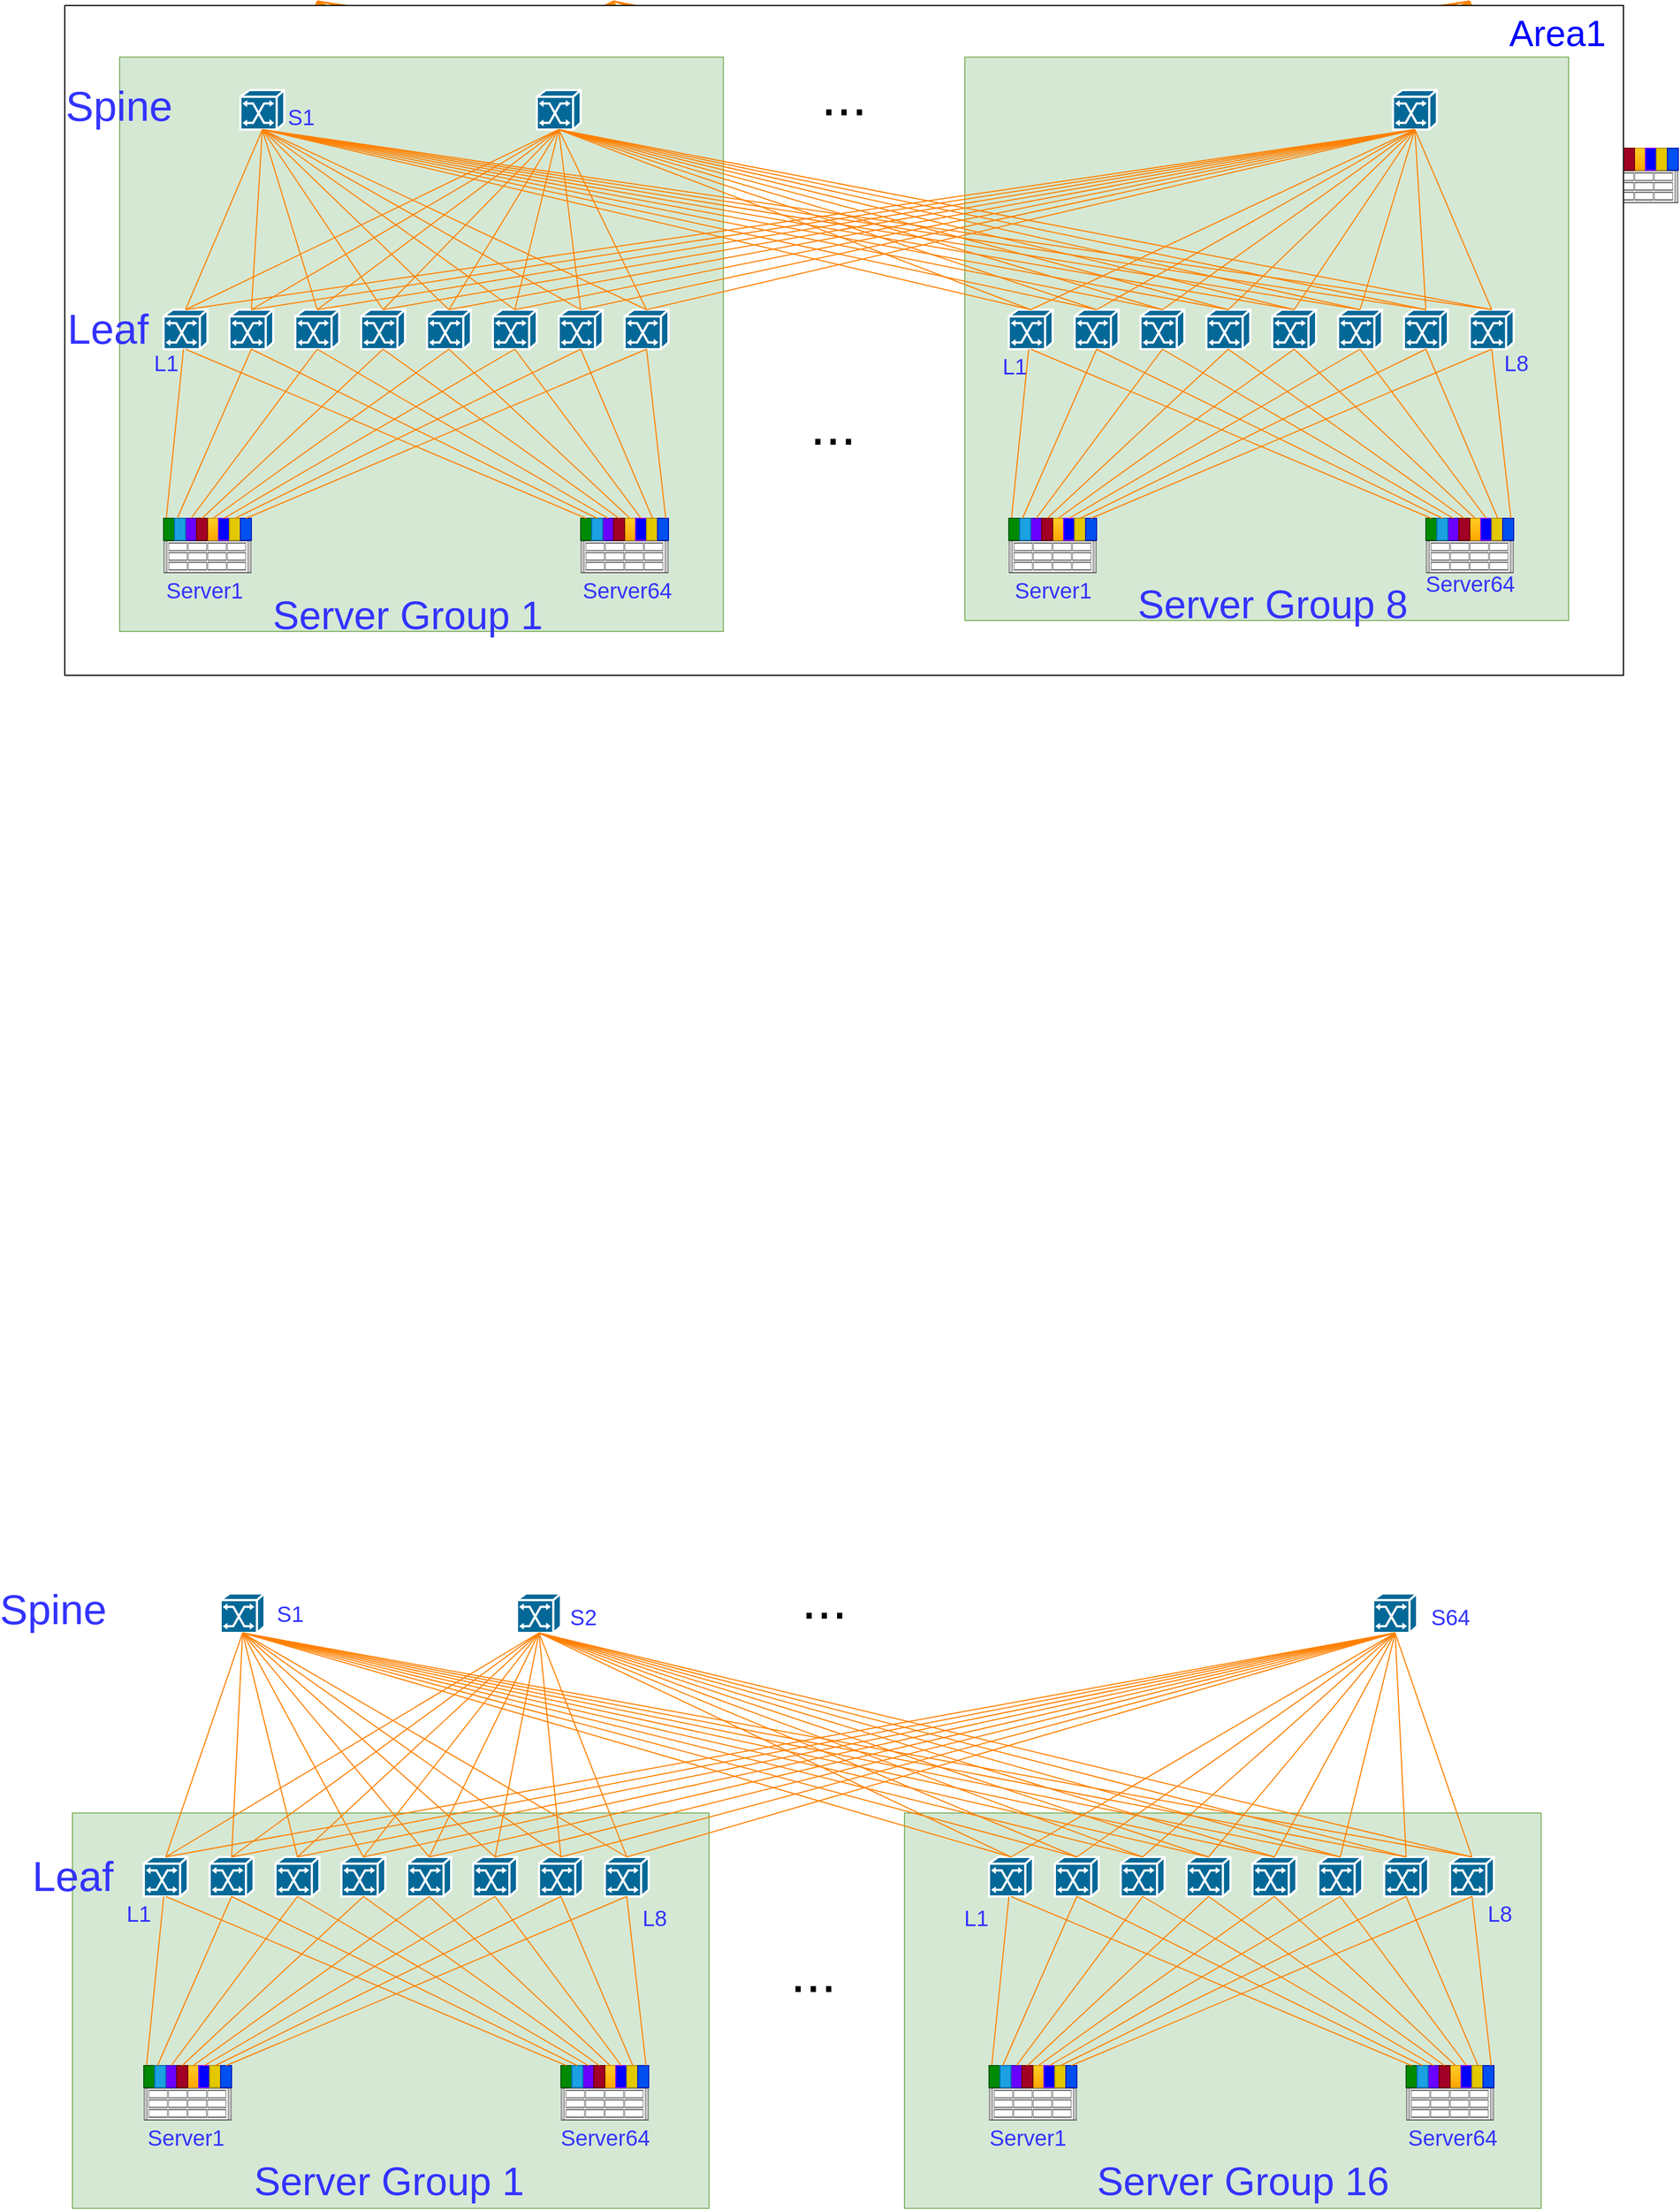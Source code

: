 <mxfile version="24.5.4" type="github">
  <diagram name="第 1 页" id="ZXi959offg9TOEU08AZm">
    <mxGraphModel dx="1349" dy="822" grid="1" gridSize="10" guides="1" tooltips="1" connect="1" arrows="1" fold="1" page="1" pageScale="1" pageWidth="3300" pageHeight="4681" math="0" shadow="0">
      <root>
        <mxCell id="0" />
        <mxCell id="1" parent="0" />
        <mxCell id="SkI0lWn-ay7iLgk8auJr-994" value="" style="whiteSpace=wrap;html=1;fillColor=#d5e8d4;strokeColor=#82b366;" vertex="1" parent="1">
          <mxGeometry x="1048" y="4800" width="580" height="360" as="geometry" />
        </mxCell>
        <mxCell id="SkI0lWn-ay7iLgk8auJr-993" value="" style="whiteSpace=wrap;html=1;fillColor=#d5e8d4;strokeColor=#82b366;" vertex="1" parent="1">
          <mxGeometry x="290" y="4800" width="580" height="360" as="geometry" />
        </mxCell>
        <mxCell id="SkI0lWn-ay7iLgk8auJr-1" value="" style="shape=mxgraph.cisco.switches.atm_switch;sketch=0;html=1;pointerEvents=1;dashed=0;fillColor=#036897;strokeColor=#ffffff;strokeWidth=2;verticalLabelPosition=bottom;verticalAlign=top;align=center;outlineConnect=0;" vertex="1" parent="1">
          <mxGeometry x="355" y="4840" width="40" height="36" as="geometry" />
        </mxCell>
        <mxCell id="SkI0lWn-ay7iLgk8auJr-2" value="" style="shape=mxgraph.rack.ibm.ibm_x3630_m3;html=1;labelPosition=right;align=left;spacingLeft=15;dashed=0;shadow=0;fillColor=#ffffff;" vertex="1" parent="1">
          <mxGeometry x="355" y="5050" width="80" height="30" as="geometry" />
        </mxCell>
        <mxCell id="SkI0lWn-ay7iLgk8auJr-3" style="rounded=0;orthogonalLoop=1;jettySize=auto;html=1;exitX=0.25;exitY=0;exitDx=0;exitDy=0;startArrow=none;startFill=0;strokeWidth=1;endArrow=none;endFill=0;strokeColor=#FF8000;" edge="1" parent="1" source="SkI0lWn-ay7iLgk8auJr-4" target="SkI0lWn-ay7iLgk8auJr-1">
          <mxGeometry relative="1" as="geometry" />
        </mxCell>
        <mxCell id="SkI0lWn-ay7iLgk8auJr-4" value="" style="rounded=0;whiteSpace=wrap;html=1;fillColor=#008a00;strokeColor=#005700;fontColor=#ffffff;" vertex="1" parent="1">
          <mxGeometry x="355" y="5030" width="10" height="20" as="geometry" />
        </mxCell>
        <mxCell id="SkI0lWn-ay7iLgk8auJr-5" value="" style="rounded=0;whiteSpace=wrap;html=1;fillColor=#ffcd28;strokeColor=#d79b00;gradientColor=#ffa500;" vertex="1" parent="1">
          <mxGeometry x="395" y="5030" width="10" height="20" as="geometry" />
        </mxCell>
        <mxCell id="SkI0lWn-ay7iLgk8auJr-6" value="" style="rounded=0;whiteSpace=wrap;html=1;fillColor=#6a00ff;strokeColor=#3700CC;fontColor=#ffffff;" vertex="1" parent="1">
          <mxGeometry x="375" y="5030" width="10" height="20" as="geometry" />
        </mxCell>
        <mxCell id="SkI0lWn-ay7iLgk8auJr-7" value="" style="rounded=0;whiteSpace=wrap;html=1;fillColor=#1ba1e2;strokeColor=#006EAF;fontColor=#ffffff;" vertex="1" parent="1">
          <mxGeometry x="365" y="5030" width="10" height="20" as="geometry" />
        </mxCell>
        <mxCell id="SkI0lWn-ay7iLgk8auJr-8" value="" style="rounded=0;whiteSpace=wrap;html=1;fillColor=#0000FF;strokeColor=#7F00FF;" vertex="1" parent="1">
          <mxGeometry x="405" y="5030" width="10" height="20" as="geometry" />
        </mxCell>
        <mxCell id="SkI0lWn-ay7iLgk8auJr-9" value="" style="rounded=0;whiteSpace=wrap;html=1;fillColor=#a20025;strokeColor=#6F0000;fontColor=#ffffff;" vertex="1" parent="1">
          <mxGeometry x="385" y="5030" width="10" height="20" as="geometry" />
        </mxCell>
        <mxCell id="SkI0lWn-ay7iLgk8auJr-10" value="" style="rounded=0;whiteSpace=wrap;html=1;fillColor=#e3c800;strokeColor=#B09500;fontColor=#000000;" vertex="1" parent="1">
          <mxGeometry x="415" y="5030" width="10" height="20" as="geometry" />
        </mxCell>
        <mxCell id="SkI0lWn-ay7iLgk8auJr-11" value="" style="rounded=0;whiteSpace=wrap;html=1;fillColor=#0050ef;strokeColor=#001DBC;fontColor=#ffffff;" vertex="1" parent="1">
          <mxGeometry x="425" y="5030" width="10" height="20" as="geometry" />
        </mxCell>
        <mxCell id="SkI0lWn-ay7iLgk8auJr-12" value="" style="shape=mxgraph.rack.ibm.ibm_x3630_m3;html=1;labelPosition=right;align=left;spacingLeft=15;dashed=0;shadow=0;fillColor=#ffffff;" vertex="1" parent="1">
          <mxGeometry x="735" y="5050" width="80" height="30" as="geometry" />
        </mxCell>
        <mxCell id="SkI0lWn-ay7iLgk8auJr-13" value="" style="rounded=0;whiteSpace=wrap;html=1;fillColor=#008a00;strokeColor=#005700;fontColor=#ffffff;" vertex="1" parent="1">
          <mxGeometry x="735" y="5030" width="10" height="20" as="geometry" />
        </mxCell>
        <mxCell id="SkI0lWn-ay7iLgk8auJr-14" value="" style="rounded=0;whiteSpace=wrap;html=1;fillColor=#ffcd28;strokeColor=#d79b00;gradientColor=#ffa500;" vertex="1" parent="1">
          <mxGeometry x="775" y="5030" width="10" height="20" as="geometry" />
        </mxCell>
        <mxCell id="SkI0lWn-ay7iLgk8auJr-15" value="" style="rounded=0;whiteSpace=wrap;html=1;fillColor=#6a00ff;strokeColor=#3700CC;fontColor=#ffffff;" vertex="1" parent="1">
          <mxGeometry x="755" y="5030" width="10" height="20" as="geometry" />
        </mxCell>
        <mxCell id="SkI0lWn-ay7iLgk8auJr-16" value="" style="rounded=0;whiteSpace=wrap;html=1;fillColor=#1ba1e2;strokeColor=#006EAF;fontColor=#ffffff;" vertex="1" parent="1">
          <mxGeometry x="745" y="5030" width="10" height="20" as="geometry" />
        </mxCell>
        <mxCell id="SkI0lWn-ay7iLgk8auJr-17" value="" style="rounded=0;whiteSpace=wrap;html=1;fillColor=#0000FF;strokeColor=#7F00FF;" vertex="1" parent="1">
          <mxGeometry x="785" y="5030" width="10" height="20" as="geometry" />
        </mxCell>
        <mxCell id="SkI0lWn-ay7iLgk8auJr-18" value="" style="rounded=0;whiteSpace=wrap;html=1;fillColor=#a20025;strokeColor=#6F0000;fontColor=#ffffff;" vertex="1" parent="1">
          <mxGeometry x="765" y="5030" width="10" height="20" as="geometry" />
        </mxCell>
        <mxCell id="SkI0lWn-ay7iLgk8auJr-19" value="" style="rounded=0;whiteSpace=wrap;html=1;fillColor=#e3c800;strokeColor=#B09500;fontColor=#000000;" vertex="1" parent="1">
          <mxGeometry x="795" y="5030" width="10" height="20" as="geometry" />
        </mxCell>
        <mxCell id="SkI0lWn-ay7iLgk8auJr-20" value="" style="rounded=0;whiteSpace=wrap;html=1;fillColor=#0050ef;strokeColor=#001DBC;fontColor=#ffffff;" vertex="1" parent="1">
          <mxGeometry x="805" y="5030" width="10" height="20" as="geometry" />
        </mxCell>
        <mxCell id="SkI0lWn-ay7iLgk8auJr-21" value="" style="shape=mxgraph.cisco.switches.atm_switch;sketch=0;html=1;pointerEvents=1;dashed=0;fillColor=#036897;strokeColor=#ffffff;strokeWidth=2;verticalLabelPosition=bottom;verticalAlign=top;align=center;outlineConnect=0;" vertex="1" parent="1">
          <mxGeometry x="415" y="4840" width="40" height="36" as="geometry" />
        </mxCell>
        <mxCell id="SkI0lWn-ay7iLgk8auJr-22" value="" style="shape=mxgraph.cisco.switches.atm_switch;sketch=0;html=1;pointerEvents=1;dashed=0;fillColor=#036897;strokeColor=#ffffff;strokeWidth=2;verticalLabelPosition=bottom;verticalAlign=top;align=center;outlineConnect=0;" vertex="1" parent="1">
          <mxGeometry x="475" y="4840" width="40" height="36" as="geometry" />
        </mxCell>
        <mxCell id="SkI0lWn-ay7iLgk8auJr-23" value="" style="shape=mxgraph.cisco.switches.atm_switch;sketch=0;html=1;pointerEvents=1;dashed=0;fillColor=#036897;strokeColor=#ffffff;strokeWidth=2;verticalLabelPosition=bottom;verticalAlign=top;align=center;outlineConnect=0;" vertex="1" parent="1">
          <mxGeometry x="535" y="4840" width="40" height="36" as="geometry" />
        </mxCell>
        <mxCell id="SkI0lWn-ay7iLgk8auJr-24" value="" style="shape=mxgraph.cisco.switches.atm_switch;sketch=0;html=1;pointerEvents=1;dashed=0;fillColor=#036897;strokeColor=#ffffff;strokeWidth=2;verticalLabelPosition=bottom;verticalAlign=top;align=center;outlineConnect=0;" vertex="1" parent="1">
          <mxGeometry x="595" y="4840" width="40" height="36" as="geometry" />
        </mxCell>
        <mxCell id="SkI0lWn-ay7iLgk8auJr-25" value="" style="shape=mxgraph.cisco.switches.atm_switch;sketch=0;html=1;pointerEvents=1;dashed=0;fillColor=#036897;strokeColor=#ffffff;strokeWidth=2;verticalLabelPosition=bottom;verticalAlign=top;align=center;outlineConnect=0;" vertex="1" parent="1">
          <mxGeometry x="655" y="4840" width="40" height="36" as="geometry" />
        </mxCell>
        <mxCell id="SkI0lWn-ay7iLgk8auJr-26" value="" style="shape=mxgraph.cisco.switches.atm_switch;sketch=0;html=1;pointerEvents=1;dashed=0;fillColor=#036897;strokeColor=#ffffff;strokeWidth=2;verticalLabelPosition=bottom;verticalAlign=top;align=center;outlineConnect=0;" vertex="1" parent="1">
          <mxGeometry x="715" y="4840" width="40" height="36" as="geometry" />
        </mxCell>
        <mxCell id="SkI0lWn-ay7iLgk8auJr-27" value="" style="shape=mxgraph.cisco.switches.atm_switch;sketch=0;html=1;pointerEvents=1;dashed=0;fillColor=#036897;strokeColor=#ffffff;strokeWidth=2;verticalLabelPosition=bottom;verticalAlign=top;align=center;outlineConnect=0;" vertex="1" parent="1">
          <mxGeometry x="775" y="4840" width="40" height="36" as="geometry" />
        </mxCell>
        <mxCell id="SkI0lWn-ay7iLgk8auJr-28" style="rounded=0;orthogonalLoop=1;jettySize=auto;html=1;startArrow=none;startFill=0;strokeWidth=1;endArrow=none;endFill=0;strokeColor=#FF8000;entryX=0.5;entryY=1;entryDx=0;entryDy=0;entryPerimeter=0;exitX=0.25;exitY=0;exitDx=0;exitDy=0;" edge="1" parent="1" source="SkI0lWn-ay7iLgk8auJr-7" target="SkI0lWn-ay7iLgk8auJr-21">
          <mxGeometry relative="1" as="geometry">
            <mxPoint x="375" y="5030" as="sourcePoint" />
            <mxPoint x="383" y="4886" as="targetPoint" />
          </mxGeometry>
        </mxCell>
        <mxCell id="SkI0lWn-ay7iLgk8auJr-29" style="rounded=0;orthogonalLoop=1;jettySize=auto;html=1;startArrow=none;startFill=0;strokeWidth=1;endArrow=none;endFill=0;strokeColor=#FF8000;entryX=0.5;entryY=1;entryDx=0;entryDy=0;entryPerimeter=0;exitX=0.5;exitY=0;exitDx=0;exitDy=0;" edge="1" parent="1" source="SkI0lWn-ay7iLgk8auJr-6" target="SkI0lWn-ay7iLgk8auJr-22">
          <mxGeometry relative="1" as="geometry">
            <mxPoint x="378" y="5040" as="sourcePoint" />
            <mxPoint x="445" y="4886" as="targetPoint" />
          </mxGeometry>
        </mxCell>
        <mxCell id="SkI0lWn-ay7iLgk8auJr-30" style="rounded=0;orthogonalLoop=1;jettySize=auto;html=1;startArrow=none;startFill=0;strokeWidth=1;endArrow=none;endFill=0;strokeColor=#FF8000;entryX=0.5;entryY=1;entryDx=0;entryDy=0;entryPerimeter=0;exitX=0.5;exitY=0;exitDx=0;exitDy=0;" edge="1" parent="1" source="SkI0lWn-ay7iLgk8auJr-9" target="SkI0lWn-ay7iLgk8auJr-23">
          <mxGeometry relative="1" as="geometry">
            <mxPoint x="388" y="5050" as="sourcePoint" />
            <mxPoint x="455" y="4896" as="targetPoint" />
          </mxGeometry>
        </mxCell>
        <mxCell id="SkI0lWn-ay7iLgk8auJr-31" style="rounded=0;orthogonalLoop=1;jettySize=auto;html=1;startArrow=none;startFill=0;strokeWidth=1;endArrow=none;endFill=0;strokeColor=#FF8000;entryX=0.5;entryY=1;entryDx=0;entryDy=0;entryPerimeter=0;exitX=0.5;exitY=0;exitDx=0;exitDy=0;" edge="1" parent="1" source="SkI0lWn-ay7iLgk8auJr-5" target="SkI0lWn-ay7iLgk8auJr-24">
          <mxGeometry relative="1" as="geometry">
            <mxPoint x="398" y="5060" as="sourcePoint" />
            <mxPoint x="465" y="4906" as="targetPoint" />
          </mxGeometry>
        </mxCell>
        <mxCell id="SkI0lWn-ay7iLgk8auJr-32" style="rounded=0;orthogonalLoop=1;jettySize=auto;html=1;startArrow=none;startFill=0;strokeWidth=1;endArrow=none;endFill=0;strokeColor=#FF8000;entryX=0.5;entryY=1;entryDx=0;entryDy=0;entryPerimeter=0;exitX=0.5;exitY=0;exitDx=0;exitDy=0;" edge="1" parent="1" source="SkI0lWn-ay7iLgk8auJr-8" target="SkI0lWn-ay7iLgk8auJr-25">
          <mxGeometry relative="1" as="geometry">
            <mxPoint x="408" y="5070" as="sourcePoint" />
            <mxPoint x="475" y="4916" as="targetPoint" />
          </mxGeometry>
        </mxCell>
        <mxCell id="SkI0lWn-ay7iLgk8auJr-33" style="rounded=0;orthogonalLoop=1;jettySize=auto;html=1;startArrow=none;startFill=0;strokeWidth=1;endArrow=none;endFill=0;strokeColor=#FF8000;entryX=0.5;entryY=1;entryDx=0;entryDy=0;entryPerimeter=0;exitX=0.5;exitY=0;exitDx=0;exitDy=0;" edge="1" parent="1" source="SkI0lWn-ay7iLgk8auJr-10" target="SkI0lWn-ay7iLgk8auJr-26">
          <mxGeometry relative="1" as="geometry">
            <mxPoint x="418" y="5080" as="sourcePoint" />
            <mxPoint x="485" y="4926" as="targetPoint" />
          </mxGeometry>
        </mxCell>
        <mxCell id="SkI0lWn-ay7iLgk8auJr-34" style="rounded=0;orthogonalLoop=1;jettySize=auto;html=1;startArrow=none;startFill=0;strokeWidth=1;endArrow=none;endFill=0;strokeColor=#FF8000;entryX=0.5;entryY=1;entryDx=0;entryDy=0;entryPerimeter=0;exitX=0.5;exitY=0;exitDx=0;exitDy=0;" edge="1" parent="1" source="SkI0lWn-ay7iLgk8auJr-11" target="SkI0lWn-ay7iLgk8auJr-27">
          <mxGeometry relative="1" as="geometry">
            <mxPoint x="428" y="5090" as="sourcePoint" />
            <mxPoint x="495" y="4936" as="targetPoint" />
          </mxGeometry>
        </mxCell>
        <mxCell id="SkI0lWn-ay7iLgk8auJr-35" style="rounded=0;orthogonalLoop=1;jettySize=auto;html=1;startArrow=none;startFill=0;strokeWidth=1;endArrow=none;endFill=0;strokeColor=#FF8000;entryX=0.5;entryY=1;entryDx=0;entryDy=0;entryPerimeter=0;exitX=0.75;exitY=0;exitDx=0;exitDy=0;" edge="1" parent="1" source="SkI0lWn-ay7iLgk8auJr-20" target="SkI0lWn-ay7iLgk8auJr-27">
          <mxGeometry relative="1" as="geometry">
            <mxPoint x="438" y="5100" as="sourcePoint" />
            <mxPoint x="505" y="4946" as="targetPoint" />
          </mxGeometry>
        </mxCell>
        <mxCell id="SkI0lWn-ay7iLgk8auJr-36" style="rounded=0;orthogonalLoop=1;jettySize=auto;html=1;startArrow=none;startFill=0;strokeWidth=1;endArrow=none;endFill=0;strokeColor=#FF8000;entryX=0.5;entryY=1;entryDx=0;entryDy=0;entryPerimeter=0;exitX=-0.443;exitY=0.01;exitDx=0;exitDy=0;exitPerimeter=0;" edge="1" parent="1" source="SkI0lWn-ay7iLgk8auJr-20" target="SkI0lWn-ay7iLgk8auJr-26">
          <mxGeometry relative="1" as="geometry">
            <mxPoint x="823" y="5040" as="sourcePoint" />
            <mxPoint x="805" y="4886" as="targetPoint" />
          </mxGeometry>
        </mxCell>
        <mxCell id="SkI0lWn-ay7iLgk8auJr-37" style="rounded=0;orthogonalLoop=1;jettySize=auto;html=1;startArrow=none;startFill=0;strokeWidth=1;endArrow=none;endFill=0;strokeColor=#FF8000;entryX=0.5;entryY=1;entryDx=0;entryDy=0;entryPerimeter=0;exitX=0.5;exitY=0;exitDx=0;exitDy=0;" edge="1" parent="1" source="SkI0lWn-ay7iLgk8auJr-17" target="SkI0lWn-ay7iLgk8auJr-25">
          <mxGeometry relative="1" as="geometry">
            <mxPoint x="833" y="5050" as="sourcePoint" />
            <mxPoint x="815" y="4896" as="targetPoint" />
          </mxGeometry>
        </mxCell>
        <mxCell id="SkI0lWn-ay7iLgk8auJr-38" style="rounded=0;orthogonalLoop=1;jettySize=auto;html=1;startArrow=none;startFill=0;strokeWidth=1;endArrow=none;endFill=0;strokeColor=#FF8000;entryX=0.5;entryY=1;entryDx=0;entryDy=0;entryPerimeter=0;" edge="1" parent="1" target="SkI0lWn-ay7iLgk8auJr-24">
          <mxGeometry relative="1" as="geometry">
            <mxPoint x="780" y="5030" as="sourcePoint" />
            <mxPoint x="825" y="4906" as="targetPoint" />
          </mxGeometry>
        </mxCell>
        <mxCell id="SkI0lWn-ay7iLgk8auJr-39" style="rounded=0;orthogonalLoop=1;jettySize=auto;html=1;startArrow=none;startFill=0;strokeWidth=1;endArrow=none;endFill=0;strokeColor=#FF8000;entryX=0.5;entryY=1;entryDx=0;entryDy=0;entryPerimeter=0;exitX=0.5;exitY=0;exitDx=0;exitDy=0;" edge="1" parent="1" source="SkI0lWn-ay7iLgk8auJr-18" target="SkI0lWn-ay7iLgk8auJr-23">
          <mxGeometry relative="1" as="geometry">
            <mxPoint x="853" y="5070" as="sourcePoint" />
            <mxPoint x="835" y="4916" as="targetPoint" />
          </mxGeometry>
        </mxCell>
        <mxCell id="SkI0lWn-ay7iLgk8auJr-40" style="rounded=0;orthogonalLoop=1;jettySize=auto;html=1;startArrow=none;startFill=0;strokeWidth=1;endArrow=none;endFill=0;strokeColor=#FF8000;entryX=0.5;entryY=1;entryDx=0;entryDy=0;entryPerimeter=0;exitX=0.5;exitY=0;exitDx=0;exitDy=0;" edge="1" parent="1" source="SkI0lWn-ay7iLgk8auJr-15" target="SkI0lWn-ay7iLgk8auJr-22">
          <mxGeometry relative="1" as="geometry">
            <mxPoint x="863" y="5080" as="sourcePoint" />
            <mxPoint x="845" y="4926" as="targetPoint" />
          </mxGeometry>
        </mxCell>
        <mxCell id="SkI0lWn-ay7iLgk8auJr-41" style="rounded=0;orthogonalLoop=1;jettySize=auto;html=1;startArrow=none;startFill=0;strokeWidth=1;endArrow=none;endFill=0;strokeColor=#FF8000;entryX=0.5;entryY=1;entryDx=0;entryDy=0;entryPerimeter=0;exitX=0.5;exitY=0;exitDx=0;exitDy=0;" edge="1" parent="1" source="SkI0lWn-ay7iLgk8auJr-16" target="SkI0lWn-ay7iLgk8auJr-21">
          <mxGeometry relative="1" as="geometry">
            <mxPoint x="873" y="5090" as="sourcePoint" />
            <mxPoint x="855" y="4936" as="targetPoint" />
          </mxGeometry>
        </mxCell>
        <mxCell id="SkI0lWn-ay7iLgk8auJr-42" style="rounded=0;orthogonalLoop=1;jettySize=auto;html=1;startArrow=none;startFill=0;strokeWidth=1;endArrow=none;endFill=0;strokeColor=#FF8000;entryX=0.5;entryY=1;entryDx=0;entryDy=0;entryPerimeter=0;exitX=0.5;exitY=0;exitDx=0;exitDy=0;" edge="1" parent="1" source="SkI0lWn-ay7iLgk8auJr-13" target="SkI0lWn-ay7iLgk8auJr-1">
          <mxGeometry relative="1" as="geometry">
            <mxPoint x="883" y="5100" as="sourcePoint" />
            <mxPoint x="865" y="4946" as="targetPoint" />
          </mxGeometry>
        </mxCell>
        <mxCell id="SkI0lWn-ay7iLgk8auJr-43" value="" style="shape=mxgraph.cisco.switches.atm_switch;sketch=0;html=1;pointerEvents=1;dashed=0;fillColor=#036897;strokeColor=#ffffff;strokeWidth=2;verticalLabelPosition=bottom;verticalAlign=top;align=center;outlineConnect=0;" vertex="1" parent="1">
          <mxGeometry x="1125" y="4840" width="40" height="36" as="geometry" />
        </mxCell>
        <mxCell id="SkI0lWn-ay7iLgk8auJr-44" value="" style="shape=mxgraph.rack.ibm.ibm_x3630_m3;html=1;labelPosition=right;align=left;spacingLeft=15;dashed=0;shadow=0;fillColor=#ffffff;" vertex="1" parent="1">
          <mxGeometry x="1125" y="5050" width="80" height="30" as="geometry" />
        </mxCell>
        <mxCell id="SkI0lWn-ay7iLgk8auJr-45" style="rounded=0;orthogonalLoop=1;jettySize=auto;html=1;exitX=0.25;exitY=0;exitDx=0;exitDy=0;startArrow=none;startFill=0;strokeWidth=1;endArrow=none;endFill=0;strokeColor=#FF8000;" edge="1" parent="1" source="SkI0lWn-ay7iLgk8auJr-46" target="SkI0lWn-ay7iLgk8auJr-43">
          <mxGeometry relative="1" as="geometry" />
        </mxCell>
        <mxCell id="SkI0lWn-ay7iLgk8auJr-46" value="" style="rounded=0;whiteSpace=wrap;html=1;fillColor=#008a00;strokeColor=#005700;fontColor=#ffffff;" vertex="1" parent="1">
          <mxGeometry x="1125" y="5030" width="10" height="20" as="geometry" />
        </mxCell>
        <mxCell id="SkI0lWn-ay7iLgk8auJr-47" value="" style="rounded=0;whiteSpace=wrap;html=1;fillColor=#ffcd28;strokeColor=#d79b00;gradientColor=#ffa500;" vertex="1" parent="1">
          <mxGeometry x="1165" y="5030" width="10" height="20" as="geometry" />
        </mxCell>
        <mxCell id="SkI0lWn-ay7iLgk8auJr-48" value="" style="rounded=0;whiteSpace=wrap;html=1;fillColor=#6a00ff;strokeColor=#3700CC;fontColor=#ffffff;" vertex="1" parent="1">
          <mxGeometry x="1145" y="5030" width="10" height="20" as="geometry" />
        </mxCell>
        <mxCell id="SkI0lWn-ay7iLgk8auJr-49" value="" style="rounded=0;whiteSpace=wrap;html=1;fillColor=#1ba1e2;strokeColor=#006EAF;fontColor=#ffffff;" vertex="1" parent="1">
          <mxGeometry x="1135" y="5030" width="10" height="20" as="geometry" />
        </mxCell>
        <mxCell id="SkI0lWn-ay7iLgk8auJr-50" value="" style="rounded=0;whiteSpace=wrap;html=1;fillColor=#0000FF;strokeColor=#7F00FF;" vertex="1" parent="1">
          <mxGeometry x="1175" y="5030" width="10" height="20" as="geometry" />
        </mxCell>
        <mxCell id="SkI0lWn-ay7iLgk8auJr-51" value="" style="rounded=0;whiteSpace=wrap;html=1;fillColor=#a20025;strokeColor=#6F0000;fontColor=#ffffff;" vertex="1" parent="1">
          <mxGeometry x="1155" y="5030" width="10" height="20" as="geometry" />
        </mxCell>
        <mxCell id="SkI0lWn-ay7iLgk8auJr-52" value="" style="rounded=0;whiteSpace=wrap;html=1;fillColor=#e3c800;strokeColor=#B09500;fontColor=#000000;" vertex="1" parent="1">
          <mxGeometry x="1185" y="5030" width="10" height="20" as="geometry" />
        </mxCell>
        <mxCell id="SkI0lWn-ay7iLgk8auJr-53" value="" style="rounded=0;whiteSpace=wrap;html=1;fillColor=#0050ef;strokeColor=#001DBC;fontColor=#ffffff;" vertex="1" parent="1">
          <mxGeometry x="1195" y="5030" width="10" height="20" as="geometry" />
        </mxCell>
        <mxCell id="SkI0lWn-ay7iLgk8auJr-54" value="" style="shape=mxgraph.rack.ibm.ibm_x3630_m3;html=1;labelPosition=right;align=left;spacingLeft=15;dashed=0;shadow=0;fillColor=#ffffff;" vertex="1" parent="1">
          <mxGeometry x="1505" y="5050" width="80" height="30" as="geometry" />
        </mxCell>
        <mxCell id="SkI0lWn-ay7iLgk8auJr-55" value="" style="rounded=0;whiteSpace=wrap;html=1;fillColor=#008a00;strokeColor=#005700;fontColor=#ffffff;" vertex="1" parent="1">
          <mxGeometry x="1505" y="5030" width="10" height="20" as="geometry" />
        </mxCell>
        <mxCell id="SkI0lWn-ay7iLgk8auJr-56" value="" style="rounded=0;whiteSpace=wrap;html=1;fillColor=#ffcd28;strokeColor=#d79b00;gradientColor=#ffa500;" vertex="1" parent="1">
          <mxGeometry x="1545" y="5030" width="10" height="20" as="geometry" />
        </mxCell>
        <mxCell id="SkI0lWn-ay7iLgk8auJr-57" value="" style="rounded=0;whiteSpace=wrap;html=1;fillColor=#6a00ff;strokeColor=#3700CC;fontColor=#ffffff;" vertex="1" parent="1">
          <mxGeometry x="1525" y="5030" width="10" height="20" as="geometry" />
        </mxCell>
        <mxCell id="SkI0lWn-ay7iLgk8auJr-58" value="" style="rounded=0;whiteSpace=wrap;html=1;fillColor=#1ba1e2;strokeColor=#006EAF;fontColor=#ffffff;" vertex="1" parent="1">
          <mxGeometry x="1515" y="5030" width="10" height="20" as="geometry" />
        </mxCell>
        <mxCell id="SkI0lWn-ay7iLgk8auJr-59" value="" style="rounded=0;whiteSpace=wrap;html=1;fillColor=#0000FF;strokeColor=#7F00FF;" vertex="1" parent="1">
          <mxGeometry x="1555" y="5030" width="10" height="20" as="geometry" />
        </mxCell>
        <mxCell id="SkI0lWn-ay7iLgk8auJr-60" value="" style="rounded=0;whiteSpace=wrap;html=1;fillColor=#a20025;strokeColor=#6F0000;fontColor=#ffffff;" vertex="1" parent="1">
          <mxGeometry x="1535" y="5030" width="10" height="20" as="geometry" />
        </mxCell>
        <mxCell id="SkI0lWn-ay7iLgk8auJr-61" value="" style="rounded=0;whiteSpace=wrap;html=1;fillColor=#e3c800;strokeColor=#B09500;fontColor=#000000;" vertex="1" parent="1">
          <mxGeometry x="1565" y="5030" width="10" height="20" as="geometry" />
        </mxCell>
        <mxCell id="SkI0lWn-ay7iLgk8auJr-62" value="" style="rounded=0;whiteSpace=wrap;html=1;fillColor=#0050ef;strokeColor=#001DBC;fontColor=#ffffff;" vertex="1" parent="1">
          <mxGeometry x="1575" y="5030" width="10" height="20" as="geometry" />
        </mxCell>
        <mxCell id="SkI0lWn-ay7iLgk8auJr-63" value="" style="shape=mxgraph.cisco.switches.atm_switch;sketch=0;html=1;pointerEvents=1;dashed=0;fillColor=#036897;strokeColor=#ffffff;strokeWidth=2;verticalLabelPosition=bottom;verticalAlign=top;align=center;outlineConnect=0;" vertex="1" parent="1">
          <mxGeometry x="1185" y="4840" width="40" height="36" as="geometry" />
        </mxCell>
        <mxCell id="SkI0lWn-ay7iLgk8auJr-64" value="" style="shape=mxgraph.cisco.switches.atm_switch;sketch=0;html=1;pointerEvents=1;dashed=0;fillColor=#036897;strokeColor=#ffffff;strokeWidth=2;verticalLabelPosition=bottom;verticalAlign=top;align=center;outlineConnect=0;" vertex="1" parent="1">
          <mxGeometry x="1245" y="4840" width="40" height="36" as="geometry" />
        </mxCell>
        <mxCell id="SkI0lWn-ay7iLgk8auJr-65" value="" style="shape=mxgraph.cisco.switches.atm_switch;sketch=0;html=1;pointerEvents=1;dashed=0;fillColor=#036897;strokeColor=#ffffff;strokeWidth=2;verticalLabelPosition=bottom;verticalAlign=top;align=center;outlineConnect=0;" vertex="1" parent="1">
          <mxGeometry x="1305" y="4840" width="40" height="36" as="geometry" />
        </mxCell>
        <mxCell id="SkI0lWn-ay7iLgk8auJr-66" value="" style="shape=mxgraph.cisco.switches.atm_switch;sketch=0;html=1;pointerEvents=1;dashed=0;fillColor=#036897;strokeColor=#ffffff;strokeWidth=2;verticalLabelPosition=bottom;verticalAlign=top;align=center;outlineConnect=0;" vertex="1" parent="1">
          <mxGeometry x="1365" y="4840" width="40" height="36" as="geometry" />
        </mxCell>
        <mxCell id="SkI0lWn-ay7iLgk8auJr-67" value="" style="shape=mxgraph.cisco.switches.atm_switch;sketch=0;html=1;pointerEvents=1;dashed=0;fillColor=#036897;strokeColor=#ffffff;strokeWidth=2;verticalLabelPosition=bottom;verticalAlign=top;align=center;outlineConnect=0;" vertex="1" parent="1">
          <mxGeometry x="1425" y="4840" width="40" height="36" as="geometry" />
        </mxCell>
        <mxCell id="SkI0lWn-ay7iLgk8auJr-68" value="" style="shape=mxgraph.cisco.switches.atm_switch;sketch=0;html=1;pointerEvents=1;dashed=0;fillColor=#036897;strokeColor=#ffffff;strokeWidth=2;verticalLabelPosition=bottom;verticalAlign=top;align=center;outlineConnect=0;" vertex="1" parent="1">
          <mxGeometry x="1485" y="4840" width="40" height="36" as="geometry" />
        </mxCell>
        <mxCell id="SkI0lWn-ay7iLgk8auJr-69" value="" style="shape=mxgraph.cisco.switches.atm_switch;sketch=0;html=1;pointerEvents=1;dashed=0;fillColor=#036897;strokeColor=#ffffff;strokeWidth=2;verticalLabelPosition=bottom;verticalAlign=top;align=center;outlineConnect=0;" vertex="1" parent="1">
          <mxGeometry x="1545" y="4840" width="40" height="36" as="geometry" />
        </mxCell>
        <mxCell id="SkI0lWn-ay7iLgk8auJr-70" style="rounded=0;orthogonalLoop=1;jettySize=auto;html=1;startArrow=none;startFill=0;strokeWidth=1;endArrow=none;endFill=0;strokeColor=#FF8000;entryX=0.5;entryY=1;entryDx=0;entryDy=0;entryPerimeter=0;exitX=0.25;exitY=0;exitDx=0;exitDy=0;" edge="1" parent="1" source="SkI0lWn-ay7iLgk8auJr-49" target="SkI0lWn-ay7iLgk8auJr-63">
          <mxGeometry relative="1" as="geometry">
            <mxPoint x="1145" y="5030" as="sourcePoint" />
            <mxPoint x="1153" y="4886" as="targetPoint" />
          </mxGeometry>
        </mxCell>
        <mxCell id="SkI0lWn-ay7iLgk8auJr-71" style="rounded=0;orthogonalLoop=1;jettySize=auto;html=1;startArrow=none;startFill=0;strokeWidth=1;endArrow=none;endFill=0;strokeColor=#FF8000;entryX=0.5;entryY=1;entryDx=0;entryDy=0;entryPerimeter=0;exitX=0.5;exitY=0;exitDx=0;exitDy=0;" edge="1" parent="1" source="SkI0lWn-ay7iLgk8auJr-48" target="SkI0lWn-ay7iLgk8auJr-64">
          <mxGeometry relative="1" as="geometry">
            <mxPoint x="1148" y="5040" as="sourcePoint" />
            <mxPoint x="1215" y="4886" as="targetPoint" />
          </mxGeometry>
        </mxCell>
        <mxCell id="SkI0lWn-ay7iLgk8auJr-72" style="rounded=0;orthogonalLoop=1;jettySize=auto;html=1;startArrow=none;startFill=0;strokeWidth=1;endArrow=none;endFill=0;strokeColor=#FF8000;entryX=0.5;entryY=1;entryDx=0;entryDy=0;entryPerimeter=0;exitX=0.5;exitY=0;exitDx=0;exitDy=0;" edge="1" parent="1" source="SkI0lWn-ay7iLgk8auJr-51" target="SkI0lWn-ay7iLgk8auJr-65">
          <mxGeometry relative="1" as="geometry">
            <mxPoint x="1158" y="5050" as="sourcePoint" />
            <mxPoint x="1225" y="4896" as="targetPoint" />
          </mxGeometry>
        </mxCell>
        <mxCell id="SkI0lWn-ay7iLgk8auJr-73" style="rounded=0;orthogonalLoop=1;jettySize=auto;html=1;startArrow=none;startFill=0;strokeWidth=1;endArrow=none;endFill=0;strokeColor=#FF8000;entryX=0.5;entryY=1;entryDx=0;entryDy=0;entryPerimeter=0;exitX=0.5;exitY=0;exitDx=0;exitDy=0;" edge="1" parent="1" source="SkI0lWn-ay7iLgk8auJr-47" target="SkI0lWn-ay7iLgk8auJr-66">
          <mxGeometry relative="1" as="geometry">
            <mxPoint x="1168" y="5060" as="sourcePoint" />
            <mxPoint x="1235" y="4906" as="targetPoint" />
          </mxGeometry>
        </mxCell>
        <mxCell id="SkI0lWn-ay7iLgk8auJr-74" style="rounded=0;orthogonalLoop=1;jettySize=auto;html=1;startArrow=none;startFill=0;strokeWidth=1;endArrow=none;endFill=0;strokeColor=#FF8000;entryX=0.5;entryY=1;entryDx=0;entryDy=0;entryPerimeter=0;exitX=0.5;exitY=0;exitDx=0;exitDy=0;" edge="1" parent="1" source="SkI0lWn-ay7iLgk8auJr-50" target="SkI0lWn-ay7iLgk8auJr-67">
          <mxGeometry relative="1" as="geometry">
            <mxPoint x="1178" y="5070" as="sourcePoint" />
            <mxPoint x="1245" y="4916" as="targetPoint" />
          </mxGeometry>
        </mxCell>
        <mxCell id="SkI0lWn-ay7iLgk8auJr-75" style="rounded=0;orthogonalLoop=1;jettySize=auto;html=1;startArrow=none;startFill=0;strokeWidth=1;endArrow=none;endFill=0;strokeColor=#FF8000;entryX=0.5;entryY=1;entryDx=0;entryDy=0;entryPerimeter=0;exitX=0.5;exitY=0;exitDx=0;exitDy=0;" edge="1" parent="1" source="SkI0lWn-ay7iLgk8auJr-52" target="SkI0lWn-ay7iLgk8auJr-68">
          <mxGeometry relative="1" as="geometry">
            <mxPoint x="1188" y="5080" as="sourcePoint" />
            <mxPoint x="1255" y="4926" as="targetPoint" />
          </mxGeometry>
        </mxCell>
        <mxCell id="SkI0lWn-ay7iLgk8auJr-76" style="rounded=0;orthogonalLoop=1;jettySize=auto;html=1;startArrow=none;startFill=0;strokeWidth=1;endArrow=none;endFill=0;strokeColor=#FF8000;entryX=0.5;entryY=1;entryDx=0;entryDy=0;entryPerimeter=0;exitX=0.5;exitY=0;exitDx=0;exitDy=0;" edge="1" parent="1" source="SkI0lWn-ay7iLgk8auJr-53" target="SkI0lWn-ay7iLgk8auJr-69">
          <mxGeometry relative="1" as="geometry">
            <mxPoint x="1198" y="5090" as="sourcePoint" />
            <mxPoint x="1265" y="4936" as="targetPoint" />
          </mxGeometry>
        </mxCell>
        <mxCell id="SkI0lWn-ay7iLgk8auJr-77" style="rounded=0;orthogonalLoop=1;jettySize=auto;html=1;startArrow=none;startFill=0;strokeWidth=1;endArrow=none;endFill=0;strokeColor=#FF8000;entryX=0.5;entryY=1;entryDx=0;entryDy=0;entryPerimeter=0;exitX=0.75;exitY=0;exitDx=0;exitDy=0;" edge="1" parent="1" source="SkI0lWn-ay7iLgk8auJr-62" target="SkI0lWn-ay7iLgk8auJr-69">
          <mxGeometry relative="1" as="geometry">
            <mxPoint x="1208" y="5100" as="sourcePoint" />
            <mxPoint x="1275" y="4946" as="targetPoint" />
          </mxGeometry>
        </mxCell>
        <mxCell id="SkI0lWn-ay7iLgk8auJr-78" style="rounded=0;orthogonalLoop=1;jettySize=auto;html=1;startArrow=none;startFill=0;strokeWidth=1;endArrow=none;endFill=0;strokeColor=#FF8000;entryX=0.5;entryY=1;entryDx=0;entryDy=0;entryPerimeter=0;exitX=-0.443;exitY=0.01;exitDx=0;exitDy=0;exitPerimeter=0;" edge="1" parent="1" source="SkI0lWn-ay7iLgk8auJr-62" target="SkI0lWn-ay7iLgk8auJr-68">
          <mxGeometry relative="1" as="geometry">
            <mxPoint x="1593" y="5040" as="sourcePoint" />
            <mxPoint x="1575" y="4886" as="targetPoint" />
          </mxGeometry>
        </mxCell>
        <mxCell id="SkI0lWn-ay7iLgk8auJr-79" style="rounded=0;orthogonalLoop=1;jettySize=auto;html=1;startArrow=none;startFill=0;strokeWidth=1;endArrow=none;endFill=0;strokeColor=#FF8000;entryX=0.5;entryY=1;entryDx=0;entryDy=0;entryPerimeter=0;exitX=0.5;exitY=0;exitDx=0;exitDy=0;" edge="1" parent="1" source="SkI0lWn-ay7iLgk8auJr-59" target="SkI0lWn-ay7iLgk8auJr-67">
          <mxGeometry relative="1" as="geometry">
            <mxPoint x="1603" y="5050" as="sourcePoint" />
            <mxPoint x="1585" y="4896" as="targetPoint" />
          </mxGeometry>
        </mxCell>
        <mxCell id="SkI0lWn-ay7iLgk8auJr-80" style="rounded=0;orthogonalLoop=1;jettySize=auto;html=1;startArrow=none;startFill=0;strokeWidth=1;endArrow=none;endFill=0;strokeColor=#FF8000;entryX=0.5;entryY=1;entryDx=0;entryDy=0;entryPerimeter=0;" edge="1" parent="1" target="SkI0lWn-ay7iLgk8auJr-66">
          <mxGeometry relative="1" as="geometry">
            <mxPoint x="1550" y="5030" as="sourcePoint" />
            <mxPoint x="1595" y="4906" as="targetPoint" />
          </mxGeometry>
        </mxCell>
        <mxCell id="SkI0lWn-ay7iLgk8auJr-81" style="rounded=0;orthogonalLoop=1;jettySize=auto;html=1;startArrow=none;startFill=0;strokeWidth=1;endArrow=none;endFill=0;strokeColor=#FF8000;entryX=0.5;entryY=1;entryDx=0;entryDy=0;entryPerimeter=0;exitX=0.5;exitY=0;exitDx=0;exitDy=0;" edge="1" parent="1" source="SkI0lWn-ay7iLgk8auJr-60" target="SkI0lWn-ay7iLgk8auJr-65">
          <mxGeometry relative="1" as="geometry">
            <mxPoint x="1623" y="5070" as="sourcePoint" />
            <mxPoint x="1605" y="4916" as="targetPoint" />
          </mxGeometry>
        </mxCell>
        <mxCell id="SkI0lWn-ay7iLgk8auJr-82" style="rounded=0;orthogonalLoop=1;jettySize=auto;html=1;startArrow=none;startFill=0;strokeWidth=1;endArrow=none;endFill=0;strokeColor=#FF8000;entryX=0.5;entryY=1;entryDx=0;entryDy=0;entryPerimeter=0;exitX=0.5;exitY=0;exitDx=0;exitDy=0;" edge="1" parent="1" source="SkI0lWn-ay7iLgk8auJr-57" target="SkI0lWn-ay7iLgk8auJr-64">
          <mxGeometry relative="1" as="geometry">
            <mxPoint x="1633" y="5080" as="sourcePoint" />
            <mxPoint x="1615" y="4926" as="targetPoint" />
          </mxGeometry>
        </mxCell>
        <mxCell id="SkI0lWn-ay7iLgk8auJr-83" style="rounded=0;orthogonalLoop=1;jettySize=auto;html=1;startArrow=none;startFill=0;strokeWidth=1;endArrow=none;endFill=0;strokeColor=#FF8000;entryX=0.5;entryY=1;entryDx=0;entryDy=0;entryPerimeter=0;exitX=0.5;exitY=0;exitDx=0;exitDy=0;" edge="1" parent="1" source="SkI0lWn-ay7iLgk8auJr-58" target="SkI0lWn-ay7iLgk8auJr-63">
          <mxGeometry relative="1" as="geometry">
            <mxPoint x="1643" y="5090" as="sourcePoint" />
            <mxPoint x="1625" y="4936" as="targetPoint" />
          </mxGeometry>
        </mxCell>
        <mxCell id="SkI0lWn-ay7iLgk8auJr-84" style="rounded=0;orthogonalLoop=1;jettySize=auto;html=1;startArrow=none;startFill=0;strokeWidth=1;endArrow=none;endFill=0;strokeColor=#FF8000;entryX=0.5;entryY=1;entryDx=0;entryDy=0;entryPerimeter=0;exitX=0.5;exitY=0;exitDx=0;exitDy=0;" edge="1" parent="1" source="SkI0lWn-ay7iLgk8auJr-55" target="SkI0lWn-ay7iLgk8auJr-43">
          <mxGeometry relative="1" as="geometry">
            <mxPoint x="1653" y="5100" as="sourcePoint" />
            <mxPoint x="1635" y="4946" as="targetPoint" />
          </mxGeometry>
        </mxCell>
        <mxCell id="SkI0lWn-ay7iLgk8auJr-85" value="" style="shape=mxgraph.cisco.switches.atm_switch;sketch=0;html=1;pointerEvents=1;dashed=0;fillColor=#036897;strokeColor=#ffffff;strokeWidth=2;verticalLabelPosition=bottom;verticalAlign=top;align=center;outlineConnect=0;" vertex="1" parent="1">
          <mxGeometry x="425" y="4600" width="40" height="36" as="geometry" />
        </mxCell>
        <mxCell id="SkI0lWn-ay7iLgk8auJr-86" value="" style="shape=mxgraph.cisco.switches.atm_switch;sketch=0;html=1;pointerEvents=1;dashed=0;fillColor=#036897;strokeColor=#ffffff;strokeWidth=2;verticalLabelPosition=bottom;verticalAlign=top;align=center;outlineConnect=0;" vertex="1" parent="1">
          <mxGeometry x="695" y="4600" width="40" height="36" as="geometry" />
        </mxCell>
        <mxCell id="SkI0lWn-ay7iLgk8auJr-87" value="" style="shape=mxgraph.cisco.switches.atm_switch;sketch=0;html=1;pointerEvents=1;dashed=0;fillColor=#036897;strokeColor=#ffffff;strokeWidth=2;verticalLabelPosition=bottom;verticalAlign=top;align=center;outlineConnect=0;" vertex="1" parent="1">
          <mxGeometry x="1475" y="4600" width="40" height="36" as="geometry" />
        </mxCell>
        <mxCell id="SkI0lWn-ay7iLgk8auJr-88" value="&lt;font style=&quot;font-size: 50px;&quot;&gt;...&lt;/font&gt;" style="text;strokeColor=none;align=center;fillColor=none;html=1;verticalAlign=middle;whiteSpace=wrap;rounded=0;" vertex="1" parent="1">
          <mxGeometry x="935" y="4930" width="60" height="30" as="geometry" />
        </mxCell>
        <mxCell id="SkI0lWn-ay7iLgk8auJr-89" value="&lt;font style=&quot;font-size: 50px;&quot;&gt;...&lt;/font&gt;" style="text;strokeColor=none;align=center;fillColor=none;html=1;verticalAlign=middle;whiteSpace=wrap;rounded=0;" vertex="1" parent="1">
          <mxGeometry x="945" y="4590" width="60" height="30" as="geometry" />
        </mxCell>
        <mxCell id="SkI0lWn-ay7iLgk8auJr-90" style="rounded=0;orthogonalLoop=1;jettySize=auto;html=1;exitX=0.5;exitY=0;exitDx=0;exitDy=0;startArrow=none;startFill=0;strokeWidth=1;endArrow=none;endFill=0;strokeColor=#FF8000;entryX=0.5;entryY=1;entryDx=0;entryDy=0;entryPerimeter=0;exitPerimeter=0;" edge="1" parent="1" source="SkI0lWn-ay7iLgk8auJr-1" target="SkI0lWn-ay7iLgk8auJr-85">
          <mxGeometry relative="1" as="geometry">
            <mxPoint x="367" y="5040" as="sourcePoint" />
            <mxPoint x="383" y="4886" as="targetPoint" />
          </mxGeometry>
        </mxCell>
        <mxCell id="SkI0lWn-ay7iLgk8auJr-91" style="rounded=0;orthogonalLoop=1;jettySize=auto;html=1;exitX=0.5;exitY=0;exitDx=0;exitDy=0;startArrow=none;startFill=0;strokeWidth=1;endArrow=none;endFill=0;strokeColor=#FF8000;entryX=0.5;entryY=1;entryDx=0;entryDy=0;entryPerimeter=0;exitPerimeter=0;" edge="1" parent="1" source="SkI0lWn-ay7iLgk8auJr-1" target="SkI0lWn-ay7iLgk8auJr-86">
          <mxGeometry relative="1" as="geometry">
            <mxPoint x="385" y="4850" as="sourcePoint" />
            <mxPoint x="455" y="4686" as="targetPoint" />
          </mxGeometry>
        </mxCell>
        <mxCell id="SkI0lWn-ay7iLgk8auJr-92" style="rounded=0;orthogonalLoop=1;jettySize=auto;html=1;exitX=0.5;exitY=0;exitDx=0;exitDy=0;startArrow=none;startFill=0;strokeWidth=1;endArrow=none;endFill=0;strokeColor=#FF8000;entryX=0.5;entryY=1;entryDx=0;entryDy=0;entryPerimeter=0;exitPerimeter=0;" edge="1" parent="1" source="SkI0lWn-ay7iLgk8auJr-21" target="SkI0lWn-ay7iLgk8auJr-85">
          <mxGeometry relative="1" as="geometry">
            <mxPoint x="385" y="4850" as="sourcePoint" />
            <mxPoint x="725" y="4686" as="targetPoint" />
          </mxGeometry>
        </mxCell>
        <mxCell id="SkI0lWn-ay7iLgk8auJr-93" style="rounded=0;orthogonalLoop=1;jettySize=auto;html=1;exitX=0.5;exitY=0;exitDx=0;exitDy=0;startArrow=none;startFill=0;strokeWidth=1;endArrow=none;endFill=0;strokeColor=#FF8000;entryX=0.5;entryY=1;entryDx=0;entryDy=0;entryPerimeter=0;exitPerimeter=0;" edge="1" parent="1" source="SkI0lWn-ay7iLgk8auJr-21" target="SkI0lWn-ay7iLgk8auJr-86">
          <mxGeometry relative="1" as="geometry">
            <mxPoint x="445" y="4850" as="sourcePoint" />
            <mxPoint x="455" y="4686" as="targetPoint" />
          </mxGeometry>
        </mxCell>
        <mxCell id="SkI0lWn-ay7iLgk8auJr-94" style="rounded=0;orthogonalLoop=1;jettySize=auto;html=1;startArrow=none;startFill=0;strokeWidth=1;endArrow=none;endFill=0;strokeColor=#FF8000;entryX=0.5;entryY=1;entryDx=0;entryDy=0;entryPerimeter=0;exitX=0.5;exitY=0;exitDx=0;exitDy=0;exitPerimeter=0;" edge="1" parent="1" source="SkI0lWn-ay7iLgk8auJr-22" target="SkI0lWn-ay7iLgk8auJr-85">
          <mxGeometry relative="1" as="geometry">
            <mxPoint x="455" y="4860" as="sourcePoint" />
            <mxPoint x="465" y="4696" as="targetPoint" />
          </mxGeometry>
        </mxCell>
        <mxCell id="SkI0lWn-ay7iLgk8auJr-95" style="rounded=0;orthogonalLoop=1;jettySize=auto;html=1;startArrow=none;startFill=0;strokeWidth=1;endArrow=none;endFill=0;strokeColor=#FF8000;entryX=0.5;entryY=1;entryDx=0;entryDy=0;entryPerimeter=0;exitX=0.5;exitY=0;exitDx=0;exitDy=0;exitPerimeter=0;" edge="1" parent="1" source="SkI0lWn-ay7iLgk8auJr-23" target="SkI0lWn-ay7iLgk8auJr-85">
          <mxGeometry relative="1" as="geometry">
            <mxPoint x="505" y="4850" as="sourcePoint" />
            <mxPoint x="455" y="4686" as="targetPoint" />
          </mxGeometry>
        </mxCell>
        <mxCell id="SkI0lWn-ay7iLgk8auJr-96" style="rounded=0;orthogonalLoop=1;jettySize=auto;html=1;startArrow=none;startFill=0;strokeWidth=1;endArrow=none;endFill=0;strokeColor=#FF8000;entryX=0.5;entryY=1;entryDx=0;entryDy=0;entryPerimeter=0;exitX=0.5;exitY=0;exitDx=0;exitDy=0;exitPerimeter=0;" edge="1" parent="1" source="SkI0lWn-ay7iLgk8auJr-24" target="SkI0lWn-ay7iLgk8auJr-85">
          <mxGeometry relative="1" as="geometry">
            <mxPoint x="515" y="4860" as="sourcePoint" />
            <mxPoint x="465" y="4696" as="targetPoint" />
          </mxGeometry>
        </mxCell>
        <mxCell id="SkI0lWn-ay7iLgk8auJr-97" style="rounded=0;orthogonalLoop=1;jettySize=auto;html=1;startArrow=none;startFill=0;strokeWidth=1;endArrow=none;endFill=0;strokeColor=#FF8000;exitX=0.5;exitY=0;exitDx=0;exitDy=0;exitPerimeter=0;entryX=0.5;entryY=1;entryDx=0;entryDy=0;entryPerimeter=0;" edge="1" parent="1" source="SkI0lWn-ay7iLgk8auJr-25" target="SkI0lWn-ay7iLgk8auJr-85">
          <mxGeometry relative="1" as="geometry">
            <mxPoint x="525" y="4870" as="sourcePoint" />
            <mxPoint x="445" y="4680" as="targetPoint" />
          </mxGeometry>
        </mxCell>
        <mxCell id="SkI0lWn-ay7iLgk8auJr-98" style="rounded=0;orthogonalLoop=1;jettySize=auto;html=1;startArrow=none;startFill=0;strokeWidth=1;endArrow=none;endFill=0;strokeColor=#FF8000;exitX=0.5;exitY=0;exitDx=0;exitDy=0;exitPerimeter=0;entryX=0.5;entryY=1;entryDx=0;entryDy=0;entryPerimeter=0;" edge="1" parent="1" source="SkI0lWn-ay7iLgk8auJr-26" target="SkI0lWn-ay7iLgk8auJr-85">
          <mxGeometry relative="1" as="geometry">
            <mxPoint x="535" y="4880" as="sourcePoint" />
            <mxPoint x="445" y="4680" as="targetPoint" />
          </mxGeometry>
        </mxCell>
        <mxCell id="SkI0lWn-ay7iLgk8auJr-99" style="rounded=0;orthogonalLoop=1;jettySize=auto;html=1;startArrow=none;startFill=0;strokeWidth=1;endArrow=none;endFill=0;strokeColor=#FF8000;entryX=0.5;entryY=1;entryDx=0;entryDy=0;entryPerimeter=0;exitX=0.5;exitY=0;exitDx=0;exitDy=0;exitPerimeter=0;" edge="1" parent="1" source="SkI0lWn-ay7iLgk8auJr-27" target="SkI0lWn-ay7iLgk8auJr-85">
          <mxGeometry relative="1" as="geometry">
            <mxPoint x="545" y="4890" as="sourcePoint" />
            <mxPoint x="495" y="4726" as="targetPoint" />
          </mxGeometry>
        </mxCell>
        <mxCell id="SkI0lWn-ay7iLgk8auJr-100" style="rounded=0;orthogonalLoop=1;jettySize=auto;html=1;exitX=0.5;exitY=0;exitDx=0;exitDy=0;startArrow=none;startFill=0;strokeWidth=1;endArrow=none;endFill=0;strokeColor=#FF8000;entryX=0.5;entryY=1;entryDx=0;entryDy=0;entryPerimeter=0;exitPerimeter=0;" edge="1" parent="1" source="SkI0lWn-ay7iLgk8auJr-22" target="SkI0lWn-ay7iLgk8auJr-86">
          <mxGeometry relative="1" as="geometry">
            <mxPoint x="445" y="4850" as="sourcePoint" />
            <mxPoint x="725" y="4686" as="targetPoint" />
          </mxGeometry>
        </mxCell>
        <mxCell id="SkI0lWn-ay7iLgk8auJr-101" style="rounded=0;orthogonalLoop=1;jettySize=auto;html=1;startArrow=none;startFill=0;strokeWidth=1;endArrow=none;endFill=0;strokeColor=#FF8000;entryX=0.5;entryY=1;entryDx=0;entryDy=0;entryPerimeter=0;" edge="1" parent="1" target="SkI0lWn-ay7iLgk8auJr-86">
          <mxGeometry relative="1" as="geometry">
            <mxPoint x="555" y="4840" as="sourcePoint" />
            <mxPoint x="735" y="4696" as="targetPoint" />
          </mxGeometry>
        </mxCell>
        <mxCell id="SkI0lWn-ay7iLgk8auJr-102" style="rounded=0;orthogonalLoop=1;jettySize=auto;html=1;exitX=0.5;exitY=0;exitDx=0;exitDy=0;startArrow=none;startFill=0;strokeWidth=1;endArrow=none;endFill=0;strokeColor=#FF8000;entryX=0.5;entryY=1;entryDx=0;entryDy=0;entryPerimeter=0;exitPerimeter=0;" edge="1" parent="1" source="SkI0lWn-ay7iLgk8auJr-24" target="SkI0lWn-ay7iLgk8auJr-86">
          <mxGeometry relative="1" as="geometry">
            <mxPoint x="465" y="4870" as="sourcePoint" />
            <mxPoint x="745" y="4706" as="targetPoint" />
          </mxGeometry>
        </mxCell>
        <mxCell id="SkI0lWn-ay7iLgk8auJr-103" style="rounded=0;orthogonalLoop=1;jettySize=auto;html=1;startArrow=none;startFill=0;strokeWidth=1;endArrow=none;endFill=0;strokeColor=#FF8000;entryX=0.5;entryY=1;entryDx=0;entryDy=0;entryPerimeter=0;" edge="1" parent="1" target="SkI0lWn-ay7iLgk8auJr-86">
          <mxGeometry relative="1" as="geometry">
            <mxPoint x="675" y="4840" as="sourcePoint" />
            <mxPoint x="715" y="4680" as="targetPoint" />
          </mxGeometry>
        </mxCell>
        <mxCell id="SkI0lWn-ay7iLgk8auJr-104" style="rounded=0;orthogonalLoop=1;jettySize=auto;html=1;startArrow=none;startFill=0;strokeWidth=1;endArrow=none;endFill=0;strokeColor=#FF8000;entryX=0.5;entryY=1;entryDx=0;entryDy=0;entryPerimeter=0;" edge="1" parent="1" target="SkI0lWn-ay7iLgk8auJr-86">
          <mxGeometry relative="1" as="geometry">
            <mxPoint x="735" y="4840" as="sourcePoint" />
            <mxPoint x="765" y="4726" as="targetPoint" />
          </mxGeometry>
        </mxCell>
        <mxCell id="SkI0lWn-ay7iLgk8auJr-105" style="rounded=0;orthogonalLoop=1;jettySize=auto;html=1;exitX=0.5;exitY=0;exitDx=0;exitDy=0;startArrow=none;startFill=0;strokeWidth=1;endArrow=none;endFill=0;strokeColor=#FF8000;entryX=0.5;entryY=1;entryDx=0;entryDy=0;entryPerimeter=0;exitPerimeter=0;" edge="1" parent="1" source="SkI0lWn-ay7iLgk8auJr-27" target="SkI0lWn-ay7iLgk8auJr-86">
          <mxGeometry relative="1" as="geometry">
            <mxPoint x="495" y="4900" as="sourcePoint" />
            <mxPoint x="775" y="4736" as="targetPoint" />
          </mxGeometry>
        </mxCell>
        <mxCell id="SkI0lWn-ay7iLgk8auJr-106" style="rounded=0;orthogonalLoop=1;jettySize=auto;html=1;exitX=0.5;exitY=0;exitDx=0;exitDy=0;startArrow=none;startFill=0;strokeWidth=1;endArrow=none;endFill=0;strokeColor=#FF8000;entryX=0.5;entryY=1;entryDx=0;entryDy=0;entryPerimeter=0;exitPerimeter=0;" edge="1" parent="1" source="SkI0lWn-ay7iLgk8auJr-1" target="SkI0lWn-ay7iLgk8auJr-87">
          <mxGeometry relative="1" as="geometry">
            <mxPoint x="805" y="4850" as="sourcePoint" />
            <mxPoint x="725" y="4686" as="targetPoint" />
          </mxGeometry>
        </mxCell>
        <mxCell id="SkI0lWn-ay7iLgk8auJr-107" style="rounded=0;orthogonalLoop=1;jettySize=auto;html=1;exitX=0.5;exitY=0;exitDx=0;exitDy=0;startArrow=none;startFill=0;strokeWidth=1;endArrow=none;endFill=0;strokeColor=#FF8000;entryX=0.5;entryY=1;entryDx=0;entryDy=0;entryPerimeter=0;exitPerimeter=0;" edge="1" parent="1" source="SkI0lWn-ay7iLgk8auJr-21" target="SkI0lWn-ay7iLgk8auJr-87">
          <mxGeometry relative="1" as="geometry">
            <mxPoint x="385" y="4850" as="sourcePoint" />
            <mxPoint x="1505" y="4686" as="targetPoint" />
          </mxGeometry>
        </mxCell>
        <mxCell id="SkI0lWn-ay7iLgk8auJr-108" style="rounded=0;orthogonalLoop=1;jettySize=auto;html=1;exitX=0.5;exitY=0;exitDx=0;exitDy=0;startArrow=none;startFill=0;strokeWidth=1;endArrow=none;endFill=0;strokeColor=#FF8000;entryX=0.5;entryY=1;entryDx=0;entryDy=0;entryPerimeter=0;exitPerimeter=0;" edge="1" parent="1" source="SkI0lWn-ay7iLgk8auJr-22" target="SkI0lWn-ay7iLgk8auJr-87">
          <mxGeometry relative="1" as="geometry">
            <mxPoint x="395" y="4860" as="sourcePoint" />
            <mxPoint x="1515" y="4696" as="targetPoint" />
          </mxGeometry>
        </mxCell>
        <mxCell id="SkI0lWn-ay7iLgk8auJr-109" style="rounded=0;orthogonalLoop=1;jettySize=auto;html=1;exitX=0.5;exitY=0;exitDx=0;exitDy=0;startArrow=none;startFill=0;strokeWidth=1;endArrow=none;endFill=0;strokeColor=#FF8000;exitPerimeter=0;entryX=0.5;entryY=1;entryDx=0;entryDy=0;entryPerimeter=0;" edge="1" parent="1" source="SkI0lWn-ay7iLgk8auJr-23" target="SkI0lWn-ay7iLgk8auJr-87">
          <mxGeometry relative="1" as="geometry">
            <mxPoint x="405" y="4870" as="sourcePoint" />
            <mxPoint x="1495" y="4680" as="targetPoint" />
          </mxGeometry>
        </mxCell>
        <mxCell id="SkI0lWn-ay7iLgk8auJr-110" style="rounded=0;orthogonalLoop=1;jettySize=auto;html=1;exitX=0.5;exitY=0;exitDx=0;exitDy=0;startArrow=none;startFill=0;strokeWidth=1;endArrow=none;endFill=0;strokeColor=#FF8000;entryX=0.5;entryY=1;entryDx=0;entryDy=0;entryPerimeter=0;exitPerimeter=0;" edge="1" parent="1" source="SkI0lWn-ay7iLgk8auJr-24" target="SkI0lWn-ay7iLgk8auJr-87">
          <mxGeometry relative="1" as="geometry">
            <mxPoint x="415" y="4880" as="sourcePoint" />
            <mxPoint x="1535" y="4716" as="targetPoint" />
          </mxGeometry>
        </mxCell>
        <mxCell id="SkI0lWn-ay7iLgk8auJr-111" style="rounded=0;orthogonalLoop=1;jettySize=auto;html=1;exitX=0.5;exitY=0;exitDx=0;exitDy=0;startArrow=none;startFill=0;strokeWidth=1;endArrow=none;endFill=0;strokeColor=#FF8000;entryX=0.5;entryY=1;entryDx=0;entryDy=0;entryPerimeter=0;exitPerimeter=0;" edge="1" parent="1" source="SkI0lWn-ay7iLgk8auJr-25" target="SkI0lWn-ay7iLgk8auJr-87">
          <mxGeometry relative="1" as="geometry">
            <mxPoint x="425" y="4890" as="sourcePoint" />
            <mxPoint x="1545" y="4726" as="targetPoint" />
          </mxGeometry>
        </mxCell>
        <mxCell id="SkI0lWn-ay7iLgk8auJr-112" style="rounded=0;orthogonalLoop=1;jettySize=auto;html=1;exitX=0.5;exitY=0;exitDx=0;exitDy=0;startArrow=none;startFill=0;strokeWidth=1;endArrow=none;endFill=0;strokeColor=#FF8000;entryX=0.5;entryY=1;entryDx=0;entryDy=0;entryPerimeter=0;exitPerimeter=0;" edge="1" parent="1" source="SkI0lWn-ay7iLgk8auJr-26" target="SkI0lWn-ay7iLgk8auJr-87">
          <mxGeometry relative="1" as="geometry">
            <mxPoint x="435" y="4900" as="sourcePoint" />
            <mxPoint x="1555" y="4736" as="targetPoint" />
          </mxGeometry>
        </mxCell>
        <mxCell id="SkI0lWn-ay7iLgk8auJr-113" style="rounded=0;orthogonalLoop=1;jettySize=auto;html=1;exitX=0.5;exitY=0;exitDx=0;exitDy=0;startArrow=none;startFill=0;strokeWidth=1;endArrow=none;endFill=0;strokeColor=#FF8000;entryX=0.5;entryY=1;entryDx=0;entryDy=0;entryPerimeter=0;exitPerimeter=0;" edge="1" parent="1" source="SkI0lWn-ay7iLgk8auJr-27" target="SkI0lWn-ay7iLgk8auJr-87">
          <mxGeometry relative="1" as="geometry">
            <mxPoint x="445" y="4910" as="sourcePoint" />
            <mxPoint x="1565" y="4746" as="targetPoint" />
          </mxGeometry>
        </mxCell>
        <mxCell id="SkI0lWn-ay7iLgk8auJr-114" style="rounded=0;orthogonalLoop=1;jettySize=auto;html=1;exitX=0.5;exitY=0;exitDx=0;exitDy=0;startArrow=none;startFill=0;strokeWidth=1;endArrow=none;endFill=0;strokeColor=#FF8000;entryX=0.5;entryY=1;entryDx=0;entryDy=0;entryPerimeter=0;exitPerimeter=0;" edge="1" parent="1" source="SkI0lWn-ay7iLgk8auJr-43" target="SkI0lWn-ay7iLgk8auJr-87">
          <mxGeometry relative="1" as="geometry">
            <mxPoint x="455" y="4920" as="sourcePoint" />
            <mxPoint x="1575" y="4756" as="targetPoint" />
          </mxGeometry>
        </mxCell>
        <mxCell id="SkI0lWn-ay7iLgk8auJr-115" style="rounded=0;orthogonalLoop=1;jettySize=auto;html=1;exitX=0.5;exitY=0;exitDx=0;exitDy=0;startArrow=none;startFill=0;strokeWidth=1;endArrow=none;endFill=0;strokeColor=#FF8000;entryX=0.5;entryY=1;entryDx=0;entryDy=0;entryPerimeter=0;exitPerimeter=0;" edge="1" parent="1" source="SkI0lWn-ay7iLgk8auJr-43" target="SkI0lWn-ay7iLgk8auJr-85">
          <mxGeometry relative="1" as="geometry">
            <mxPoint x="1155" y="4850" as="sourcePoint" />
            <mxPoint x="1505" y="4686" as="targetPoint" />
          </mxGeometry>
        </mxCell>
        <mxCell id="SkI0lWn-ay7iLgk8auJr-116" style="rounded=0;orthogonalLoop=1;jettySize=auto;html=1;exitX=0.5;exitY=0;exitDx=0;exitDy=0;startArrow=none;startFill=0;strokeWidth=1;endArrow=none;endFill=0;strokeColor=#FF8000;entryX=0.5;entryY=1;entryDx=0;entryDy=0;entryPerimeter=0;exitPerimeter=0;" edge="1" parent="1" source="SkI0lWn-ay7iLgk8auJr-63" target="SkI0lWn-ay7iLgk8auJr-85">
          <mxGeometry relative="1" as="geometry">
            <mxPoint x="1155" y="4850" as="sourcePoint" />
            <mxPoint x="455" y="4686" as="targetPoint" />
          </mxGeometry>
        </mxCell>
        <mxCell id="SkI0lWn-ay7iLgk8auJr-117" style="rounded=0;orthogonalLoop=1;jettySize=auto;html=1;exitX=0.5;exitY=0;exitDx=0;exitDy=0;startArrow=none;startFill=0;strokeWidth=1;endArrow=none;endFill=0;strokeColor=#FF8000;entryX=0.5;entryY=1;entryDx=0;entryDy=0;entryPerimeter=0;exitPerimeter=0;" edge="1" parent="1" source="SkI0lWn-ay7iLgk8auJr-64" target="SkI0lWn-ay7iLgk8auJr-85">
          <mxGeometry relative="1" as="geometry">
            <mxPoint x="1165" y="4860" as="sourcePoint" />
            <mxPoint x="465" y="4696" as="targetPoint" />
          </mxGeometry>
        </mxCell>
        <mxCell id="SkI0lWn-ay7iLgk8auJr-118" style="rounded=0;orthogonalLoop=1;jettySize=auto;html=1;exitX=0.5;exitY=0;exitDx=0;exitDy=0;startArrow=none;startFill=0;strokeWidth=1;endArrow=none;endFill=0;strokeColor=#FF8000;entryX=0.5;entryY=1;entryDx=0;entryDy=0;entryPerimeter=0;exitPerimeter=0;" edge="1" parent="1" source="SkI0lWn-ay7iLgk8auJr-65" target="SkI0lWn-ay7iLgk8auJr-85">
          <mxGeometry relative="1" as="geometry">
            <mxPoint x="1175" y="4870" as="sourcePoint" />
            <mxPoint x="475" y="4706" as="targetPoint" />
          </mxGeometry>
        </mxCell>
        <mxCell id="SkI0lWn-ay7iLgk8auJr-119" style="rounded=0;orthogonalLoop=1;jettySize=auto;html=1;exitX=0.5;exitY=0;exitDx=0;exitDy=0;startArrow=none;startFill=0;strokeWidth=1;endArrow=none;endFill=0;strokeColor=#FF8000;entryX=0.5;entryY=1;entryDx=0;entryDy=0;entryPerimeter=0;exitPerimeter=0;" edge="1" parent="1" source="SkI0lWn-ay7iLgk8auJr-66" target="SkI0lWn-ay7iLgk8auJr-85">
          <mxGeometry relative="1" as="geometry">
            <mxPoint x="1185" y="4880" as="sourcePoint" />
            <mxPoint x="485" y="4716" as="targetPoint" />
          </mxGeometry>
        </mxCell>
        <mxCell id="SkI0lWn-ay7iLgk8auJr-120" style="rounded=0;orthogonalLoop=1;jettySize=auto;html=1;exitX=0.5;exitY=0;exitDx=0;exitDy=0;startArrow=none;startFill=0;strokeWidth=1;endArrow=none;endFill=0;strokeColor=#FF8000;entryX=0.5;entryY=1;entryDx=0;entryDy=0;entryPerimeter=0;exitPerimeter=0;" edge="1" parent="1" source="SkI0lWn-ay7iLgk8auJr-67" target="SkI0lWn-ay7iLgk8auJr-85">
          <mxGeometry relative="1" as="geometry">
            <mxPoint x="1195" y="4890" as="sourcePoint" />
            <mxPoint x="495" y="4726" as="targetPoint" />
          </mxGeometry>
        </mxCell>
        <mxCell id="SkI0lWn-ay7iLgk8auJr-121" style="rounded=0;orthogonalLoop=1;jettySize=auto;html=1;exitX=0.5;exitY=0;exitDx=0;exitDy=0;startArrow=none;startFill=0;strokeWidth=1;endArrow=none;endFill=0;strokeColor=#FF8000;entryX=0.5;entryY=1;entryDx=0;entryDy=0;entryPerimeter=0;exitPerimeter=0;" edge="1" parent="1" source="SkI0lWn-ay7iLgk8auJr-68" target="SkI0lWn-ay7iLgk8auJr-85">
          <mxGeometry relative="1" as="geometry">
            <mxPoint x="1205" y="4900" as="sourcePoint" />
            <mxPoint x="505" y="4736" as="targetPoint" />
          </mxGeometry>
        </mxCell>
        <mxCell id="SkI0lWn-ay7iLgk8auJr-122" style="rounded=0;orthogonalLoop=1;jettySize=auto;html=1;exitX=0.5;exitY=0;exitDx=0;exitDy=0;startArrow=none;startFill=0;strokeWidth=1;endArrow=none;endFill=0;strokeColor=#FF8000;entryX=0.5;entryY=1;entryDx=0;entryDy=0;entryPerimeter=0;exitPerimeter=0;" edge="1" parent="1" source="SkI0lWn-ay7iLgk8auJr-69" target="SkI0lWn-ay7iLgk8auJr-85">
          <mxGeometry relative="1" as="geometry">
            <mxPoint x="1215" y="4910" as="sourcePoint" />
            <mxPoint x="515" y="4746" as="targetPoint" />
          </mxGeometry>
        </mxCell>
        <mxCell id="SkI0lWn-ay7iLgk8auJr-123" style="rounded=0;orthogonalLoop=1;jettySize=auto;html=1;exitX=0.5;exitY=0;exitDx=0;exitDy=0;startArrow=none;startFill=0;strokeWidth=1;endArrow=none;endFill=0;strokeColor=#FF8000;entryX=0.5;entryY=1;entryDx=0;entryDy=0;entryPerimeter=0;exitPerimeter=0;" edge="1" parent="1" source="SkI0lWn-ay7iLgk8auJr-43" target="SkI0lWn-ay7iLgk8auJr-86">
          <mxGeometry relative="1" as="geometry">
            <mxPoint x="1225" y="4920" as="sourcePoint" />
            <mxPoint x="525" y="4756" as="targetPoint" />
          </mxGeometry>
        </mxCell>
        <mxCell id="SkI0lWn-ay7iLgk8auJr-124" style="rounded=0;orthogonalLoop=1;jettySize=auto;html=1;exitX=0.5;exitY=0;exitDx=0;exitDy=0;startArrow=none;startFill=0;strokeWidth=1;endArrow=none;endFill=0;strokeColor=#FF8000;entryX=0.5;entryY=1;entryDx=0;entryDy=0;entryPerimeter=0;exitPerimeter=0;" edge="1" parent="1" source="SkI0lWn-ay7iLgk8auJr-63" target="SkI0lWn-ay7iLgk8auJr-86">
          <mxGeometry relative="1" as="geometry">
            <mxPoint x="1235" y="4930" as="sourcePoint" />
            <mxPoint x="535" y="4766" as="targetPoint" />
          </mxGeometry>
        </mxCell>
        <mxCell id="SkI0lWn-ay7iLgk8auJr-125" style="rounded=0;orthogonalLoop=1;jettySize=auto;html=1;exitX=0.5;exitY=0;exitDx=0;exitDy=0;startArrow=none;startFill=0;strokeWidth=1;endArrow=none;endFill=0;strokeColor=#FF8000;entryX=0.5;entryY=1;entryDx=0;entryDy=0;entryPerimeter=0;exitPerimeter=0;" edge="1" parent="1" source="SkI0lWn-ay7iLgk8auJr-64" target="SkI0lWn-ay7iLgk8auJr-86">
          <mxGeometry relative="1" as="geometry">
            <mxPoint x="1245" y="4940" as="sourcePoint" />
            <mxPoint x="545" y="4776" as="targetPoint" />
          </mxGeometry>
        </mxCell>
        <mxCell id="SkI0lWn-ay7iLgk8auJr-126" style="rounded=0;orthogonalLoop=1;jettySize=auto;html=1;exitX=0.5;exitY=0;exitDx=0;exitDy=0;startArrow=none;startFill=0;strokeWidth=1;endArrow=none;endFill=0;strokeColor=#FF8000;entryX=0.5;entryY=1;entryDx=0;entryDy=0;entryPerimeter=0;exitPerimeter=0;" edge="1" parent="1" source="SkI0lWn-ay7iLgk8auJr-65" target="SkI0lWn-ay7iLgk8auJr-86">
          <mxGeometry relative="1" as="geometry">
            <mxPoint x="1255" y="4950" as="sourcePoint" />
            <mxPoint x="555" y="4786" as="targetPoint" />
          </mxGeometry>
        </mxCell>
        <mxCell id="SkI0lWn-ay7iLgk8auJr-127" style="rounded=0;orthogonalLoop=1;jettySize=auto;html=1;exitX=0.5;exitY=0;exitDx=0;exitDy=0;startArrow=none;startFill=0;strokeWidth=1;endArrow=none;endFill=0;strokeColor=#FF8000;entryX=0.5;entryY=1;entryDx=0;entryDy=0;entryPerimeter=0;exitPerimeter=0;" edge="1" parent="1" source="SkI0lWn-ay7iLgk8auJr-66" target="SkI0lWn-ay7iLgk8auJr-86">
          <mxGeometry relative="1" as="geometry">
            <mxPoint x="1265" y="4960" as="sourcePoint" />
            <mxPoint x="565" y="4796" as="targetPoint" />
          </mxGeometry>
        </mxCell>
        <mxCell id="SkI0lWn-ay7iLgk8auJr-128" style="rounded=0;orthogonalLoop=1;jettySize=auto;html=1;exitX=0.5;exitY=0;exitDx=0;exitDy=0;startArrow=none;startFill=0;strokeWidth=1;endArrow=none;endFill=0;strokeColor=#FF8000;entryX=0.5;entryY=1;entryDx=0;entryDy=0;entryPerimeter=0;exitPerimeter=0;" edge="1" parent="1" source="SkI0lWn-ay7iLgk8auJr-67" target="SkI0lWn-ay7iLgk8auJr-86">
          <mxGeometry relative="1" as="geometry">
            <mxPoint x="1275" y="4970" as="sourcePoint" />
            <mxPoint x="575" y="4806" as="targetPoint" />
          </mxGeometry>
        </mxCell>
        <mxCell id="SkI0lWn-ay7iLgk8auJr-129" style="rounded=0;orthogonalLoop=1;jettySize=auto;html=1;exitX=0.5;exitY=0;exitDx=0;exitDy=0;startArrow=none;startFill=0;strokeWidth=1;endArrow=none;endFill=0;strokeColor=#FF8000;entryX=0.5;entryY=1;entryDx=0;entryDy=0;entryPerimeter=0;exitPerimeter=0;" edge="1" parent="1" source="SkI0lWn-ay7iLgk8auJr-68" target="SkI0lWn-ay7iLgk8auJr-86">
          <mxGeometry relative="1" as="geometry">
            <mxPoint x="1285" y="4980" as="sourcePoint" />
            <mxPoint x="585" y="4816" as="targetPoint" />
          </mxGeometry>
        </mxCell>
        <mxCell id="SkI0lWn-ay7iLgk8auJr-130" style="rounded=0;orthogonalLoop=1;jettySize=auto;html=1;exitX=0.5;exitY=0;exitDx=0;exitDy=0;startArrow=none;startFill=0;strokeWidth=1;endArrow=none;endFill=0;strokeColor=#FF8000;entryX=0.5;entryY=1;entryDx=0;entryDy=0;entryPerimeter=0;exitPerimeter=0;" edge="1" parent="1" source="SkI0lWn-ay7iLgk8auJr-69" target="SkI0lWn-ay7iLgk8auJr-86">
          <mxGeometry relative="1" as="geometry">
            <mxPoint x="1295" y="4990" as="sourcePoint" />
            <mxPoint x="595" y="4826" as="targetPoint" />
          </mxGeometry>
        </mxCell>
        <mxCell id="SkI0lWn-ay7iLgk8auJr-131" style="rounded=0;orthogonalLoop=1;jettySize=auto;html=1;exitX=0.5;exitY=0;exitDx=0;exitDy=0;startArrow=none;startFill=0;strokeWidth=1;endArrow=none;endFill=0;strokeColor=#FF8000;exitPerimeter=0;entryX=0.5;entryY=1;entryDx=0;entryDy=0;entryPerimeter=0;" edge="1" parent="1" source="SkI0lWn-ay7iLgk8auJr-63" target="SkI0lWn-ay7iLgk8auJr-87">
          <mxGeometry relative="1" as="geometry">
            <mxPoint x="1155" y="4850" as="sourcePoint" />
            <mxPoint x="1495" y="4670" as="targetPoint" />
          </mxGeometry>
        </mxCell>
        <mxCell id="SkI0lWn-ay7iLgk8auJr-132" style="rounded=0;orthogonalLoop=1;jettySize=auto;html=1;exitX=0.5;exitY=0;exitDx=0;exitDy=0;startArrow=none;startFill=0;strokeWidth=1;endArrow=none;endFill=0;strokeColor=#FF8000;exitPerimeter=0;entryX=0.5;entryY=1;entryDx=0;entryDy=0;entryPerimeter=0;" edge="1" parent="1" source="SkI0lWn-ay7iLgk8auJr-64" target="SkI0lWn-ay7iLgk8auJr-87">
          <mxGeometry relative="1" as="geometry">
            <mxPoint x="1215" y="4850" as="sourcePoint" />
            <mxPoint x="1505" y="4686" as="targetPoint" />
          </mxGeometry>
        </mxCell>
        <mxCell id="SkI0lWn-ay7iLgk8auJr-133" style="rounded=0;orthogonalLoop=1;jettySize=auto;html=1;exitX=0.5;exitY=0;exitDx=0;exitDy=0;startArrow=none;startFill=0;strokeWidth=1;endArrow=none;endFill=0;strokeColor=#FF8000;exitPerimeter=0;entryX=0.5;entryY=1;entryDx=0;entryDy=0;entryPerimeter=0;" edge="1" parent="1" source="SkI0lWn-ay7iLgk8auJr-65" target="SkI0lWn-ay7iLgk8auJr-87">
          <mxGeometry relative="1" as="geometry">
            <mxPoint x="1225" y="4860" as="sourcePoint" />
            <mxPoint x="1515" y="4696" as="targetPoint" />
          </mxGeometry>
        </mxCell>
        <mxCell id="SkI0lWn-ay7iLgk8auJr-134" style="rounded=0;orthogonalLoop=1;jettySize=auto;html=1;exitX=0.5;exitY=0;exitDx=0;exitDy=0;startArrow=none;startFill=0;strokeWidth=1;endArrow=none;endFill=0;strokeColor=#FF8000;exitPerimeter=0;entryX=0.5;entryY=1;entryDx=0;entryDy=0;entryPerimeter=0;" edge="1" parent="1" source="SkI0lWn-ay7iLgk8auJr-66" target="SkI0lWn-ay7iLgk8auJr-87">
          <mxGeometry relative="1" as="geometry">
            <mxPoint x="1235" y="4870" as="sourcePoint" />
            <mxPoint x="1525" y="4706" as="targetPoint" />
          </mxGeometry>
        </mxCell>
        <mxCell id="SkI0lWn-ay7iLgk8auJr-135" style="rounded=0;orthogonalLoop=1;jettySize=auto;html=1;exitX=0.5;exitY=0;exitDx=0;exitDy=0;startArrow=none;startFill=0;strokeWidth=1;endArrow=none;endFill=0;strokeColor=#FF8000;exitPerimeter=0;entryX=0.5;entryY=1;entryDx=0;entryDy=0;entryPerimeter=0;" edge="1" parent="1" source="SkI0lWn-ay7iLgk8auJr-67" target="SkI0lWn-ay7iLgk8auJr-87">
          <mxGeometry relative="1" as="geometry">
            <mxPoint x="1245" y="4880" as="sourcePoint" />
            <mxPoint x="1535" y="4716" as="targetPoint" />
          </mxGeometry>
        </mxCell>
        <mxCell id="SkI0lWn-ay7iLgk8auJr-136" style="rounded=0;orthogonalLoop=1;jettySize=auto;html=1;exitX=0.5;exitY=0;exitDx=0;exitDy=0;startArrow=none;startFill=0;strokeWidth=1;endArrow=none;endFill=0;strokeColor=#FF8000;exitPerimeter=0;entryX=0.5;entryY=1;entryDx=0;entryDy=0;entryPerimeter=0;" edge="1" parent="1" source="SkI0lWn-ay7iLgk8auJr-68" target="SkI0lWn-ay7iLgk8auJr-87">
          <mxGeometry relative="1" as="geometry">
            <mxPoint x="1255" y="4890" as="sourcePoint" />
            <mxPoint x="1545" y="4726" as="targetPoint" />
          </mxGeometry>
        </mxCell>
        <mxCell id="SkI0lWn-ay7iLgk8auJr-137" style="rounded=0;orthogonalLoop=1;jettySize=auto;html=1;exitX=0.5;exitY=0;exitDx=0;exitDy=0;startArrow=none;startFill=0;strokeWidth=1;endArrow=none;endFill=0;strokeColor=#FF8000;exitPerimeter=0;entryX=0.5;entryY=1;entryDx=0;entryDy=0;entryPerimeter=0;" edge="1" parent="1" source="SkI0lWn-ay7iLgk8auJr-69" target="SkI0lWn-ay7iLgk8auJr-87">
          <mxGeometry relative="1" as="geometry">
            <mxPoint x="1265" y="4900" as="sourcePoint" />
            <mxPoint x="1555" y="4736" as="targetPoint" />
          </mxGeometry>
        </mxCell>
        <mxCell id="SkI0lWn-ay7iLgk8auJr-138" value="" style="shape=mxgraph.rack.ibm.ibm_x3630_m3;html=1;labelPosition=right;align=left;spacingLeft=15;dashed=0;shadow=0;fillColor=#ffffff;" vertex="1" parent="1">
          <mxGeometry x="523" y="3304" width="80" height="30" as="geometry" />
        </mxCell>
        <mxCell id="SkI0lWn-ay7iLgk8auJr-139" value="" style="rounded=0;whiteSpace=wrap;html=1;fillColor=#008a00;strokeColor=#005700;fontColor=#ffffff;" vertex="1" parent="1">
          <mxGeometry x="523" y="3284" width="10" height="20" as="geometry" />
        </mxCell>
        <mxCell id="SkI0lWn-ay7iLgk8auJr-140" value="" style="rounded=0;whiteSpace=wrap;html=1;fillColor=#ffcd28;strokeColor=#d79b00;gradientColor=#ffa500;" vertex="1" parent="1">
          <mxGeometry x="563" y="3284" width="10" height="20" as="geometry" />
        </mxCell>
        <mxCell id="SkI0lWn-ay7iLgk8auJr-141" value="" style="rounded=0;whiteSpace=wrap;html=1;fillColor=#6a00ff;strokeColor=#3700CC;fontColor=#ffffff;" vertex="1" parent="1">
          <mxGeometry x="543" y="3284" width="10" height="20" as="geometry" />
        </mxCell>
        <mxCell id="SkI0lWn-ay7iLgk8auJr-142" value="" style="rounded=0;whiteSpace=wrap;html=1;fillColor=#1ba1e2;strokeColor=#006EAF;fontColor=#ffffff;" vertex="1" parent="1">
          <mxGeometry x="533" y="3284" width="10" height="20" as="geometry" />
        </mxCell>
        <mxCell id="SkI0lWn-ay7iLgk8auJr-143" value="" style="rounded=0;whiteSpace=wrap;html=1;fillColor=#0000FF;strokeColor=#7F00FF;" vertex="1" parent="1">
          <mxGeometry x="573" y="3284" width="10" height="20" as="geometry" />
        </mxCell>
        <mxCell id="SkI0lWn-ay7iLgk8auJr-144" value="" style="rounded=0;whiteSpace=wrap;html=1;fillColor=#a20025;strokeColor=#6F0000;fontColor=#ffffff;" vertex="1" parent="1">
          <mxGeometry x="553" y="3284" width="10" height="20" as="geometry" />
        </mxCell>
        <mxCell id="SkI0lWn-ay7iLgk8auJr-145" value="" style="rounded=0;whiteSpace=wrap;html=1;fillColor=#e3c800;strokeColor=#B09500;fontColor=#000000;" vertex="1" parent="1">
          <mxGeometry x="583" y="3284" width="10" height="20" as="geometry" />
        </mxCell>
        <mxCell id="SkI0lWn-ay7iLgk8auJr-146" value="" style="rounded=0;whiteSpace=wrap;html=1;fillColor=#0050ef;strokeColor=#001DBC;fontColor=#ffffff;" vertex="1" parent="1">
          <mxGeometry x="593" y="3284" width="10" height="20" as="geometry" />
        </mxCell>
        <mxCell id="SkI0lWn-ay7iLgk8auJr-147" value="" style="shape=mxgraph.rack.ibm.ibm_x3630_m3;html=1;labelPosition=right;align=left;spacingLeft=15;dashed=0;shadow=0;fillColor=#ffffff;" vertex="1" parent="1">
          <mxGeometry x="903" y="3304" width="80" height="30" as="geometry" />
        </mxCell>
        <mxCell id="SkI0lWn-ay7iLgk8auJr-148" value="" style="rounded=0;whiteSpace=wrap;html=1;fillColor=#008a00;strokeColor=#005700;fontColor=#ffffff;" vertex="1" parent="1">
          <mxGeometry x="903" y="3284" width="10" height="20" as="geometry" />
        </mxCell>
        <mxCell id="SkI0lWn-ay7iLgk8auJr-149" value="" style="rounded=0;whiteSpace=wrap;html=1;fillColor=#ffcd28;strokeColor=#d79b00;gradientColor=#ffa500;" vertex="1" parent="1">
          <mxGeometry x="943" y="3284" width="10" height="20" as="geometry" />
        </mxCell>
        <mxCell id="SkI0lWn-ay7iLgk8auJr-150" value="" style="rounded=0;whiteSpace=wrap;html=1;fillColor=#6a00ff;strokeColor=#3700CC;fontColor=#ffffff;" vertex="1" parent="1">
          <mxGeometry x="923" y="3284" width="10" height="20" as="geometry" />
        </mxCell>
        <mxCell id="SkI0lWn-ay7iLgk8auJr-151" value="" style="rounded=0;whiteSpace=wrap;html=1;fillColor=#1ba1e2;strokeColor=#006EAF;fontColor=#ffffff;" vertex="1" parent="1">
          <mxGeometry x="913" y="3284" width="10" height="20" as="geometry" />
        </mxCell>
        <mxCell id="SkI0lWn-ay7iLgk8auJr-152" value="" style="rounded=0;whiteSpace=wrap;html=1;fillColor=#0000FF;strokeColor=#7F00FF;" vertex="1" parent="1">
          <mxGeometry x="953" y="3284" width="10" height="20" as="geometry" />
        </mxCell>
        <mxCell id="SkI0lWn-ay7iLgk8auJr-153" value="" style="rounded=0;whiteSpace=wrap;html=1;fillColor=#a20025;strokeColor=#6F0000;fontColor=#ffffff;" vertex="1" parent="1">
          <mxGeometry x="933" y="3284" width="10" height="20" as="geometry" />
        </mxCell>
        <mxCell id="SkI0lWn-ay7iLgk8auJr-154" value="" style="rounded=0;whiteSpace=wrap;html=1;fillColor=#e3c800;strokeColor=#B09500;fontColor=#000000;" vertex="1" parent="1">
          <mxGeometry x="963" y="3284" width="10" height="20" as="geometry" />
        </mxCell>
        <mxCell id="SkI0lWn-ay7iLgk8auJr-155" value="" style="rounded=0;whiteSpace=wrap;html=1;fillColor=#0050ef;strokeColor=#001DBC;fontColor=#ffffff;" vertex="1" parent="1">
          <mxGeometry x="973" y="3284" width="10" height="20" as="geometry" />
        </mxCell>
        <mxCell id="SkI0lWn-ay7iLgk8auJr-156" value="" style="shape=mxgraph.rack.ibm.ibm_x3630_m3;html=1;labelPosition=right;align=left;spacingLeft=15;dashed=0;shadow=0;fillColor=#ffffff;" vertex="1" parent="1">
          <mxGeometry x="1293" y="3304" width="80" height="30" as="geometry" />
        </mxCell>
        <mxCell id="SkI0lWn-ay7iLgk8auJr-157" value="" style="rounded=0;whiteSpace=wrap;html=1;fillColor=#008a00;strokeColor=#005700;fontColor=#ffffff;" vertex="1" parent="1">
          <mxGeometry x="1293" y="3284" width="10" height="20" as="geometry" />
        </mxCell>
        <mxCell id="SkI0lWn-ay7iLgk8auJr-158" value="" style="rounded=0;whiteSpace=wrap;html=1;fillColor=#ffcd28;strokeColor=#d79b00;gradientColor=#ffa500;" vertex="1" parent="1">
          <mxGeometry x="1333" y="3284" width="10" height="20" as="geometry" />
        </mxCell>
        <mxCell id="SkI0lWn-ay7iLgk8auJr-159" value="" style="rounded=0;whiteSpace=wrap;html=1;fillColor=#6a00ff;strokeColor=#3700CC;fontColor=#ffffff;" vertex="1" parent="1">
          <mxGeometry x="1313" y="3284" width="10" height="20" as="geometry" />
        </mxCell>
        <mxCell id="SkI0lWn-ay7iLgk8auJr-160" value="" style="rounded=0;whiteSpace=wrap;html=1;fillColor=#1ba1e2;strokeColor=#006EAF;fontColor=#ffffff;" vertex="1" parent="1">
          <mxGeometry x="1303" y="3284" width="10" height="20" as="geometry" />
        </mxCell>
        <mxCell id="SkI0lWn-ay7iLgk8auJr-161" value="" style="rounded=0;whiteSpace=wrap;html=1;fillColor=#0000FF;strokeColor=#7F00FF;" vertex="1" parent="1">
          <mxGeometry x="1343" y="3284" width="10" height="20" as="geometry" />
        </mxCell>
        <mxCell id="SkI0lWn-ay7iLgk8auJr-162" value="" style="rounded=0;whiteSpace=wrap;html=1;fillColor=#a20025;strokeColor=#6F0000;fontColor=#ffffff;" vertex="1" parent="1">
          <mxGeometry x="1323" y="3284" width="10" height="20" as="geometry" />
        </mxCell>
        <mxCell id="SkI0lWn-ay7iLgk8auJr-163" value="" style="rounded=0;whiteSpace=wrap;html=1;fillColor=#e3c800;strokeColor=#B09500;fontColor=#000000;" vertex="1" parent="1">
          <mxGeometry x="1353" y="3284" width="10" height="20" as="geometry" />
        </mxCell>
        <mxCell id="SkI0lWn-ay7iLgk8auJr-164" value="" style="rounded=0;whiteSpace=wrap;html=1;fillColor=#0050ef;strokeColor=#001DBC;fontColor=#ffffff;" vertex="1" parent="1">
          <mxGeometry x="1363" y="3284" width="10" height="20" as="geometry" />
        </mxCell>
        <mxCell id="SkI0lWn-ay7iLgk8auJr-165" value="" style="shape=mxgraph.rack.ibm.ibm_x3630_m3;html=1;labelPosition=right;align=left;spacingLeft=15;dashed=0;shadow=0;fillColor=#ffffff;" vertex="1" parent="1">
          <mxGeometry x="1673" y="3304" width="80" height="30" as="geometry" />
        </mxCell>
        <mxCell id="SkI0lWn-ay7iLgk8auJr-166" value="" style="rounded=0;whiteSpace=wrap;html=1;fillColor=#008a00;strokeColor=#005700;fontColor=#ffffff;" vertex="1" parent="1">
          <mxGeometry x="1673" y="3284" width="10" height="20" as="geometry" />
        </mxCell>
        <mxCell id="SkI0lWn-ay7iLgk8auJr-167" value="" style="rounded=0;whiteSpace=wrap;html=1;fillColor=#ffcd28;strokeColor=#d79b00;gradientColor=#ffa500;" vertex="1" parent="1">
          <mxGeometry x="1713" y="3284" width="10" height="20" as="geometry" />
        </mxCell>
        <mxCell id="SkI0lWn-ay7iLgk8auJr-168" value="" style="rounded=0;whiteSpace=wrap;html=1;fillColor=#6a00ff;strokeColor=#3700CC;fontColor=#ffffff;" vertex="1" parent="1">
          <mxGeometry x="1693" y="3284" width="10" height="20" as="geometry" />
        </mxCell>
        <mxCell id="SkI0lWn-ay7iLgk8auJr-169" value="" style="rounded=0;whiteSpace=wrap;html=1;fillColor=#1ba1e2;strokeColor=#006EAF;fontColor=#ffffff;" vertex="1" parent="1">
          <mxGeometry x="1683" y="3284" width="10" height="20" as="geometry" />
        </mxCell>
        <mxCell id="SkI0lWn-ay7iLgk8auJr-170" value="" style="rounded=0;whiteSpace=wrap;html=1;fillColor=#0000FF;strokeColor=#7F00FF;" vertex="1" parent="1">
          <mxGeometry x="1723" y="3284" width="10" height="20" as="geometry" />
        </mxCell>
        <mxCell id="SkI0lWn-ay7iLgk8auJr-171" value="" style="rounded=0;whiteSpace=wrap;html=1;fillColor=#a20025;strokeColor=#6F0000;fontColor=#ffffff;" vertex="1" parent="1">
          <mxGeometry x="1703" y="3284" width="10" height="20" as="geometry" />
        </mxCell>
        <mxCell id="SkI0lWn-ay7iLgk8auJr-172" value="" style="rounded=0;whiteSpace=wrap;html=1;fillColor=#e3c800;strokeColor=#B09500;fontColor=#000000;" vertex="1" parent="1">
          <mxGeometry x="1733" y="3284" width="10" height="20" as="geometry" />
        </mxCell>
        <mxCell id="SkI0lWn-ay7iLgk8auJr-173" value="" style="rounded=0;whiteSpace=wrap;html=1;fillColor=#0050ef;strokeColor=#001DBC;fontColor=#ffffff;" vertex="1" parent="1">
          <mxGeometry x="1743" y="3284" width="10" height="20" as="geometry" />
        </mxCell>
        <mxCell id="SkI0lWn-ay7iLgk8auJr-174" value="&lt;font style=&quot;font-size: 50px;&quot;&gt;...&lt;/font&gt;" style="text;strokeColor=none;align=center;fillColor=none;html=1;verticalAlign=middle;whiteSpace=wrap;rounded=0;" vertex="1" parent="1">
          <mxGeometry x="1103" y="3184" width="60" height="30" as="geometry" />
        </mxCell>
        <mxCell id="SkI0lWn-ay7iLgk8auJr-175" value="" style="shape=mxgraph.cisco.switches.atm_switch;sketch=0;html=1;pointerEvents=1;dashed=0;fillColor=#036897;strokeColor=#ffffff;strokeWidth=2;verticalLabelPosition=bottom;verticalAlign=top;align=center;outlineConnect=0;" vertex="1" parent="1">
          <mxGeometry x="473" y="3204" width="40" height="36" as="geometry" />
        </mxCell>
        <mxCell id="SkI0lWn-ay7iLgk8auJr-176" value="" style="shape=mxgraph.rack.ibm.ibm_x3630_m3;html=1;labelPosition=right;align=left;spacingLeft=15;dashed=0;shadow=0;fillColor=#ffffff;" vertex="1" parent="1">
          <mxGeometry x="473" y="3414" width="80" height="30" as="geometry" />
        </mxCell>
        <mxCell id="SkI0lWn-ay7iLgk8auJr-177" style="rounded=0;orthogonalLoop=1;jettySize=auto;html=1;exitX=0.25;exitY=0;exitDx=0;exitDy=0;startArrow=none;startFill=0;strokeWidth=1;endArrow=none;endFill=0;strokeColor=#FF8000;" edge="1" parent="1" source="SkI0lWn-ay7iLgk8auJr-178" target="SkI0lWn-ay7iLgk8auJr-175">
          <mxGeometry relative="1" as="geometry" />
        </mxCell>
        <mxCell id="SkI0lWn-ay7iLgk8auJr-178" value="" style="rounded=0;whiteSpace=wrap;html=1;fillColor=#008a00;strokeColor=#005700;fontColor=#ffffff;" vertex="1" parent="1">
          <mxGeometry x="473" y="3394" width="10" height="20" as="geometry" />
        </mxCell>
        <mxCell id="SkI0lWn-ay7iLgk8auJr-179" value="" style="rounded=0;whiteSpace=wrap;html=1;fillColor=#ffcd28;strokeColor=#d79b00;gradientColor=#ffa500;" vertex="1" parent="1">
          <mxGeometry x="513" y="3394" width="10" height="20" as="geometry" />
        </mxCell>
        <mxCell id="SkI0lWn-ay7iLgk8auJr-180" value="" style="rounded=0;whiteSpace=wrap;html=1;fillColor=#6a00ff;strokeColor=#3700CC;fontColor=#ffffff;" vertex="1" parent="1">
          <mxGeometry x="493" y="3394" width="10" height="20" as="geometry" />
        </mxCell>
        <mxCell id="SkI0lWn-ay7iLgk8auJr-181" value="" style="rounded=0;whiteSpace=wrap;html=1;fillColor=#1ba1e2;strokeColor=#006EAF;fontColor=#ffffff;" vertex="1" parent="1">
          <mxGeometry x="483" y="3394" width="10" height="20" as="geometry" />
        </mxCell>
        <mxCell id="SkI0lWn-ay7iLgk8auJr-182" value="" style="rounded=0;whiteSpace=wrap;html=1;fillColor=#0000FF;strokeColor=#7F00FF;" vertex="1" parent="1">
          <mxGeometry x="523" y="3394" width="10" height="20" as="geometry" />
        </mxCell>
        <mxCell id="SkI0lWn-ay7iLgk8auJr-183" value="" style="rounded=0;whiteSpace=wrap;html=1;fillColor=#a20025;strokeColor=#6F0000;fontColor=#ffffff;" vertex="1" parent="1">
          <mxGeometry x="503" y="3394" width="10" height="20" as="geometry" />
        </mxCell>
        <mxCell id="SkI0lWn-ay7iLgk8auJr-184" value="" style="rounded=0;whiteSpace=wrap;html=1;fillColor=#e3c800;strokeColor=#B09500;fontColor=#000000;" vertex="1" parent="1">
          <mxGeometry x="533" y="3394" width="10" height="20" as="geometry" />
        </mxCell>
        <mxCell id="SkI0lWn-ay7iLgk8auJr-185" value="" style="rounded=0;whiteSpace=wrap;html=1;fillColor=#0050ef;strokeColor=#001DBC;fontColor=#ffffff;" vertex="1" parent="1">
          <mxGeometry x="543" y="3394" width="10" height="20" as="geometry" />
        </mxCell>
        <mxCell id="SkI0lWn-ay7iLgk8auJr-186" value="" style="shape=mxgraph.rack.ibm.ibm_x3630_m3;html=1;labelPosition=right;align=left;spacingLeft=15;dashed=0;shadow=0;fillColor=#ffffff;" vertex="1" parent="1">
          <mxGeometry x="853" y="3414" width="80" height="30" as="geometry" />
        </mxCell>
        <mxCell id="SkI0lWn-ay7iLgk8auJr-187" value="" style="rounded=0;whiteSpace=wrap;html=1;fillColor=#008a00;strokeColor=#005700;fontColor=#ffffff;" vertex="1" parent="1">
          <mxGeometry x="853" y="3394" width="10" height="20" as="geometry" />
        </mxCell>
        <mxCell id="SkI0lWn-ay7iLgk8auJr-188" value="" style="rounded=0;whiteSpace=wrap;html=1;fillColor=#ffcd28;strokeColor=#d79b00;gradientColor=#ffa500;" vertex="1" parent="1">
          <mxGeometry x="893" y="3394" width="10" height="20" as="geometry" />
        </mxCell>
        <mxCell id="SkI0lWn-ay7iLgk8auJr-189" value="" style="rounded=0;whiteSpace=wrap;html=1;fillColor=#6a00ff;strokeColor=#3700CC;fontColor=#ffffff;" vertex="1" parent="1">
          <mxGeometry x="873" y="3394" width="10" height="20" as="geometry" />
        </mxCell>
        <mxCell id="SkI0lWn-ay7iLgk8auJr-190" value="" style="rounded=0;whiteSpace=wrap;html=1;fillColor=#1ba1e2;strokeColor=#006EAF;fontColor=#ffffff;" vertex="1" parent="1">
          <mxGeometry x="863" y="3394" width="10" height="20" as="geometry" />
        </mxCell>
        <mxCell id="SkI0lWn-ay7iLgk8auJr-191" value="" style="rounded=0;whiteSpace=wrap;html=1;fillColor=#0000FF;strokeColor=#7F00FF;" vertex="1" parent="1">
          <mxGeometry x="903" y="3394" width="10" height="20" as="geometry" />
        </mxCell>
        <mxCell id="SkI0lWn-ay7iLgk8auJr-192" value="" style="rounded=0;whiteSpace=wrap;html=1;fillColor=#a20025;strokeColor=#6F0000;fontColor=#ffffff;" vertex="1" parent="1">
          <mxGeometry x="883" y="3394" width="10" height="20" as="geometry" />
        </mxCell>
        <mxCell id="SkI0lWn-ay7iLgk8auJr-193" value="" style="rounded=0;whiteSpace=wrap;html=1;fillColor=#e3c800;strokeColor=#B09500;fontColor=#000000;" vertex="1" parent="1">
          <mxGeometry x="913" y="3394" width="10" height="20" as="geometry" />
        </mxCell>
        <mxCell id="SkI0lWn-ay7iLgk8auJr-194" value="" style="rounded=0;whiteSpace=wrap;html=1;fillColor=#0050ef;strokeColor=#001DBC;fontColor=#ffffff;" vertex="1" parent="1">
          <mxGeometry x="923" y="3394" width="10" height="20" as="geometry" />
        </mxCell>
        <mxCell id="SkI0lWn-ay7iLgk8auJr-195" value="" style="shape=mxgraph.cisco.switches.atm_switch;sketch=0;html=1;pointerEvents=1;dashed=0;fillColor=#036897;strokeColor=#ffffff;strokeWidth=2;verticalLabelPosition=bottom;verticalAlign=top;align=center;outlineConnect=0;" vertex="1" parent="1">
          <mxGeometry x="533" y="3204" width="40" height="36" as="geometry" />
        </mxCell>
        <mxCell id="SkI0lWn-ay7iLgk8auJr-196" value="" style="shape=mxgraph.cisco.switches.atm_switch;sketch=0;html=1;pointerEvents=1;dashed=0;fillColor=#036897;strokeColor=#ffffff;strokeWidth=2;verticalLabelPosition=bottom;verticalAlign=top;align=center;outlineConnect=0;" vertex="1" parent="1">
          <mxGeometry x="593" y="3204" width="40" height="36" as="geometry" />
        </mxCell>
        <mxCell id="SkI0lWn-ay7iLgk8auJr-197" value="" style="shape=mxgraph.cisco.switches.atm_switch;sketch=0;html=1;pointerEvents=1;dashed=0;fillColor=#036897;strokeColor=#ffffff;strokeWidth=2;verticalLabelPosition=bottom;verticalAlign=top;align=center;outlineConnect=0;" vertex="1" parent="1">
          <mxGeometry x="653" y="3204" width="40" height="36" as="geometry" />
        </mxCell>
        <mxCell id="SkI0lWn-ay7iLgk8auJr-198" value="" style="shape=mxgraph.cisco.switches.atm_switch;sketch=0;html=1;pointerEvents=1;dashed=0;fillColor=#036897;strokeColor=#ffffff;strokeWidth=2;verticalLabelPosition=bottom;verticalAlign=top;align=center;outlineConnect=0;" vertex="1" parent="1">
          <mxGeometry x="713" y="3204" width="40" height="36" as="geometry" />
        </mxCell>
        <mxCell id="SkI0lWn-ay7iLgk8auJr-199" value="" style="shape=mxgraph.cisco.switches.atm_switch;sketch=0;html=1;pointerEvents=1;dashed=0;fillColor=#036897;strokeColor=#ffffff;strokeWidth=2;verticalLabelPosition=bottom;verticalAlign=top;align=center;outlineConnect=0;" vertex="1" parent="1">
          <mxGeometry x="773" y="3204" width="40" height="36" as="geometry" />
        </mxCell>
        <mxCell id="SkI0lWn-ay7iLgk8auJr-200" value="" style="shape=mxgraph.cisco.switches.atm_switch;sketch=0;html=1;pointerEvents=1;dashed=0;fillColor=#036897;strokeColor=#ffffff;strokeWidth=2;verticalLabelPosition=bottom;verticalAlign=top;align=center;outlineConnect=0;" vertex="1" parent="1">
          <mxGeometry x="833" y="3204" width="40" height="36" as="geometry" />
        </mxCell>
        <mxCell id="SkI0lWn-ay7iLgk8auJr-201" value="" style="shape=mxgraph.cisco.switches.atm_switch;sketch=0;html=1;pointerEvents=1;dashed=0;fillColor=#036897;strokeColor=#ffffff;strokeWidth=2;verticalLabelPosition=bottom;verticalAlign=top;align=center;outlineConnect=0;" vertex="1" parent="1">
          <mxGeometry x="893" y="3204" width="40" height="36" as="geometry" />
        </mxCell>
        <mxCell id="SkI0lWn-ay7iLgk8auJr-202" style="rounded=0;orthogonalLoop=1;jettySize=auto;html=1;startArrow=none;startFill=0;strokeWidth=1;endArrow=none;endFill=0;strokeColor=#FF8000;entryX=0.5;entryY=1;entryDx=0;entryDy=0;entryPerimeter=0;exitX=0.25;exitY=0;exitDx=0;exitDy=0;" edge="1" parent="1" source="SkI0lWn-ay7iLgk8auJr-181" target="SkI0lWn-ay7iLgk8auJr-195">
          <mxGeometry relative="1" as="geometry">
            <mxPoint x="493" y="3394" as="sourcePoint" />
            <mxPoint x="501" y="3250" as="targetPoint" />
          </mxGeometry>
        </mxCell>
        <mxCell id="SkI0lWn-ay7iLgk8auJr-203" style="rounded=0;orthogonalLoop=1;jettySize=auto;html=1;startArrow=none;startFill=0;strokeWidth=1;endArrow=none;endFill=0;strokeColor=#FF8000;entryX=0.5;entryY=1;entryDx=0;entryDy=0;entryPerimeter=0;exitX=0.5;exitY=0;exitDx=0;exitDy=0;" edge="1" parent="1" source="SkI0lWn-ay7iLgk8auJr-180" target="SkI0lWn-ay7iLgk8auJr-196">
          <mxGeometry relative="1" as="geometry">
            <mxPoint x="496" y="3404" as="sourcePoint" />
            <mxPoint x="563" y="3250" as="targetPoint" />
          </mxGeometry>
        </mxCell>
        <mxCell id="SkI0lWn-ay7iLgk8auJr-204" style="rounded=0;orthogonalLoop=1;jettySize=auto;html=1;startArrow=none;startFill=0;strokeWidth=1;endArrow=none;endFill=0;strokeColor=#FF8000;entryX=0.5;entryY=1;entryDx=0;entryDy=0;entryPerimeter=0;exitX=0.5;exitY=0;exitDx=0;exitDy=0;" edge="1" parent="1" source="SkI0lWn-ay7iLgk8auJr-183" target="SkI0lWn-ay7iLgk8auJr-197">
          <mxGeometry relative="1" as="geometry">
            <mxPoint x="506" y="3414" as="sourcePoint" />
            <mxPoint x="573" y="3260" as="targetPoint" />
          </mxGeometry>
        </mxCell>
        <mxCell id="SkI0lWn-ay7iLgk8auJr-205" style="rounded=0;orthogonalLoop=1;jettySize=auto;html=1;startArrow=none;startFill=0;strokeWidth=1;endArrow=none;endFill=0;strokeColor=#FF8000;entryX=0.5;entryY=1;entryDx=0;entryDy=0;entryPerimeter=0;exitX=0.5;exitY=0;exitDx=0;exitDy=0;" edge="1" parent="1" source="SkI0lWn-ay7iLgk8auJr-179" target="SkI0lWn-ay7iLgk8auJr-198">
          <mxGeometry relative="1" as="geometry">
            <mxPoint x="516" y="3424" as="sourcePoint" />
            <mxPoint x="583" y="3270" as="targetPoint" />
          </mxGeometry>
        </mxCell>
        <mxCell id="SkI0lWn-ay7iLgk8auJr-206" style="rounded=0;orthogonalLoop=1;jettySize=auto;html=1;startArrow=none;startFill=0;strokeWidth=1;endArrow=none;endFill=0;strokeColor=#FF8000;entryX=0.5;entryY=1;entryDx=0;entryDy=0;entryPerimeter=0;exitX=0.5;exitY=0;exitDx=0;exitDy=0;" edge="1" parent="1" source="SkI0lWn-ay7iLgk8auJr-182" target="SkI0lWn-ay7iLgk8auJr-199">
          <mxGeometry relative="1" as="geometry">
            <mxPoint x="526" y="3434" as="sourcePoint" />
            <mxPoint x="593" y="3280" as="targetPoint" />
          </mxGeometry>
        </mxCell>
        <mxCell id="SkI0lWn-ay7iLgk8auJr-207" style="rounded=0;orthogonalLoop=1;jettySize=auto;html=1;startArrow=none;startFill=0;strokeWidth=1;endArrow=none;endFill=0;strokeColor=#FF8000;entryX=0.5;entryY=1;entryDx=0;entryDy=0;entryPerimeter=0;exitX=0.5;exitY=0;exitDx=0;exitDy=0;" edge="1" parent="1" source="SkI0lWn-ay7iLgk8auJr-184" target="SkI0lWn-ay7iLgk8auJr-200">
          <mxGeometry relative="1" as="geometry">
            <mxPoint x="536" y="3444" as="sourcePoint" />
            <mxPoint x="603" y="3290" as="targetPoint" />
          </mxGeometry>
        </mxCell>
        <mxCell id="SkI0lWn-ay7iLgk8auJr-208" style="rounded=0;orthogonalLoop=1;jettySize=auto;html=1;startArrow=none;startFill=0;strokeWidth=1;endArrow=none;endFill=0;strokeColor=#FF8000;entryX=0.5;entryY=1;entryDx=0;entryDy=0;entryPerimeter=0;exitX=0.5;exitY=0;exitDx=0;exitDy=0;" edge="1" parent="1" source="SkI0lWn-ay7iLgk8auJr-185" target="SkI0lWn-ay7iLgk8auJr-201">
          <mxGeometry relative="1" as="geometry">
            <mxPoint x="546" y="3454" as="sourcePoint" />
            <mxPoint x="613" y="3300" as="targetPoint" />
          </mxGeometry>
        </mxCell>
        <mxCell id="SkI0lWn-ay7iLgk8auJr-209" style="rounded=0;orthogonalLoop=1;jettySize=auto;html=1;startArrow=none;startFill=0;strokeWidth=1;endArrow=none;endFill=0;strokeColor=#FF8000;entryX=0.5;entryY=1;entryDx=0;entryDy=0;entryPerimeter=0;exitX=0.75;exitY=0;exitDx=0;exitDy=0;" edge="1" parent="1" source="SkI0lWn-ay7iLgk8auJr-194" target="SkI0lWn-ay7iLgk8auJr-201">
          <mxGeometry relative="1" as="geometry">
            <mxPoint x="556" y="3464" as="sourcePoint" />
            <mxPoint x="623" y="3310" as="targetPoint" />
          </mxGeometry>
        </mxCell>
        <mxCell id="SkI0lWn-ay7iLgk8auJr-210" style="rounded=0;orthogonalLoop=1;jettySize=auto;html=1;startArrow=none;startFill=0;strokeWidth=1;endArrow=none;endFill=0;strokeColor=#FF8000;entryX=0.5;entryY=1;entryDx=0;entryDy=0;entryPerimeter=0;exitX=-0.443;exitY=0.01;exitDx=0;exitDy=0;exitPerimeter=0;" edge="1" parent="1" source="SkI0lWn-ay7iLgk8auJr-194" target="SkI0lWn-ay7iLgk8auJr-200">
          <mxGeometry relative="1" as="geometry">
            <mxPoint x="941" y="3404" as="sourcePoint" />
            <mxPoint x="923" y="3250" as="targetPoint" />
          </mxGeometry>
        </mxCell>
        <mxCell id="SkI0lWn-ay7iLgk8auJr-211" style="rounded=0;orthogonalLoop=1;jettySize=auto;html=1;startArrow=none;startFill=0;strokeWidth=1;endArrow=none;endFill=0;strokeColor=#FF8000;entryX=0.5;entryY=1;entryDx=0;entryDy=0;entryPerimeter=0;exitX=0.5;exitY=0;exitDx=0;exitDy=0;" edge="1" parent="1" source="SkI0lWn-ay7iLgk8auJr-191" target="SkI0lWn-ay7iLgk8auJr-199">
          <mxGeometry relative="1" as="geometry">
            <mxPoint x="951" y="3414" as="sourcePoint" />
            <mxPoint x="933" y="3260" as="targetPoint" />
          </mxGeometry>
        </mxCell>
        <mxCell id="SkI0lWn-ay7iLgk8auJr-212" style="rounded=0;orthogonalLoop=1;jettySize=auto;html=1;startArrow=none;startFill=0;strokeWidth=1;endArrow=none;endFill=0;strokeColor=#FF8000;entryX=0.5;entryY=1;entryDx=0;entryDy=0;entryPerimeter=0;" edge="1" parent="1" target="SkI0lWn-ay7iLgk8auJr-198">
          <mxGeometry relative="1" as="geometry">
            <mxPoint x="898" y="3394" as="sourcePoint" />
            <mxPoint x="943" y="3270" as="targetPoint" />
          </mxGeometry>
        </mxCell>
        <mxCell id="SkI0lWn-ay7iLgk8auJr-213" style="rounded=0;orthogonalLoop=1;jettySize=auto;html=1;startArrow=none;startFill=0;strokeWidth=1;endArrow=none;endFill=0;strokeColor=#FF8000;entryX=0.5;entryY=1;entryDx=0;entryDy=0;entryPerimeter=0;exitX=0.5;exitY=0;exitDx=0;exitDy=0;" edge="1" parent="1" source="SkI0lWn-ay7iLgk8auJr-192" target="SkI0lWn-ay7iLgk8auJr-197">
          <mxGeometry relative="1" as="geometry">
            <mxPoint x="971" y="3434" as="sourcePoint" />
            <mxPoint x="953" y="3280" as="targetPoint" />
          </mxGeometry>
        </mxCell>
        <mxCell id="SkI0lWn-ay7iLgk8auJr-214" style="rounded=0;orthogonalLoop=1;jettySize=auto;html=1;startArrow=none;startFill=0;strokeWidth=1;endArrow=none;endFill=0;strokeColor=#FF8000;entryX=0.5;entryY=1;entryDx=0;entryDy=0;entryPerimeter=0;exitX=0.5;exitY=0;exitDx=0;exitDy=0;" edge="1" parent="1" source="SkI0lWn-ay7iLgk8auJr-189" target="SkI0lWn-ay7iLgk8auJr-196">
          <mxGeometry relative="1" as="geometry">
            <mxPoint x="981" y="3444" as="sourcePoint" />
            <mxPoint x="963" y="3290" as="targetPoint" />
          </mxGeometry>
        </mxCell>
        <mxCell id="SkI0lWn-ay7iLgk8auJr-215" style="rounded=0;orthogonalLoop=1;jettySize=auto;html=1;startArrow=none;startFill=0;strokeWidth=1;endArrow=none;endFill=0;strokeColor=#FF8000;entryX=0.5;entryY=1;entryDx=0;entryDy=0;entryPerimeter=0;exitX=0.5;exitY=0;exitDx=0;exitDy=0;" edge="1" parent="1" source="SkI0lWn-ay7iLgk8auJr-190" target="SkI0lWn-ay7iLgk8auJr-195">
          <mxGeometry relative="1" as="geometry">
            <mxPoint x="991" y="3454" as="sourcePoint" />
            <mxPoint x="973" y="3300" as="targetPoint" />
          </mxGeometry>
        </mxCell>
        <mxCell id="SkI0lWn-ay7iLgk8auJr-216" style="rounded=0;orthogonalLoop=1;jettySize=auto;html=1;startArrow=none;startFill=0;strokeWidth=1;endArrow=none;endFill=0;strokeColor=#FF8000;entryX=0.5;entryY=1;entryDx=0;entryDy=0;entryPerimeter=0;exitX=0.5;exitY=0;exitDx=0;exitDy=0;" edge="1" parent="1" source="SkI0lWn-ay7iLgk8auJr-187" target="SkI0lWn-ay7iLgk8auJr-175">
          <mxGeometry relative="1" as="geometry">
            <mxPoint x="1001" y="3464" as="sourcePoint" />
            <mxPoint x="983" y="3310" as="targetPoint" />
          </mxGeometry>
        </mxCell>
        <mxCell id="SkI0lWn-ay7iLgk8auJr-217" value="" style="shape=mxgraph.cisco.switches.atm_switch;sketch=0;html=1;pointerEvents=1;dashed=0;fillColor=#036897;strokeColor=#ffffff;strokeWidth=2;verticalLabelPosition=bottom;verticalAlign=top;align=center;outlineConnect=0;" vertex="1" parent="1">
          <mxGeometry x="1243" y="3204" width="40" height="36" as="geometry" />
        </mxCell>
        <mxCell id="SkI0lWn-ay7iLgk8auJr-218" value="" style="shape=mxgraph.rack.ibm.ibm_x3630_m3;html=1;labelPosition=right;align=left;spacingLeft=15;dashed=0;shadow=0;fillColor=#ffffff;" vertex="1" parent="1">
          <mxGeometry x="1243" y="3414" width="80" height="30" as="geometry" />
        </mxCell>
        <mxCell id="SkI0lWn-ay7iLgk8auJr-219" style="rounded=0;orthogonalLoop=1;jettySize=auto;html=1;exitX=0.25;exitY=0;exitDx=0;exitDy=0;startArrow=none;startFill=0;strokeWidth=1;endArrow=none;endFill=0;strokeColor=#FF8000;" edge="1" parent="1" source="SkI0lWn-ay7iLgk8auJr-220" target="SkI0lWn-ay7iLgk8auJr-217">
          <mxGeometry relative="1" as="geometry" />
        </mxCell>
        <mxCell id="SkI0lWn-ay7iLgk8auJr-220" value="" style="rounded=0;whiteSpace=wrap;html=1;fillColor=#008a00;strokeColor=#005700;fontColor=#ffffff;" vertex="1" parent="1">
          <mxGeometry x="1243" y="3394" width="10" height="20" as="geometry" />
        </mxCell>
        <mxCell id="SkI0lWn-ay7iLgk8auJr-221" value="" style="rounded=0;whiteSpace=wrap;html=1;fillColor=#ffcd28;strokeColor=#d79b00;gradientColor=#ffa500;" vertex="1" parent="1">
          <mxGeometry x="1283" y="3394" width="10" height="20" as="geometry" />
        </mxCell>
        <mxCell id="SkI0lWn-ay7iLgk8auJr-222" value="" style="rounded=0;whiteSpace=wrap;html=1;fillColor=#6a00ff;strokeColor=#3700CC;fontColor=#ffffff;" vertex="1" parent="1">
          <mxGeometry x="1263" y="3394" width="10" height="20" as="geometry" />
        </mxCell>
        <mxCell id="SkI0lWn-ay7iLgk8auJr-223" value="" style="rounded=0;whiteSpace=wrap;html=1;fillColor=#1ba1e2;strokeColor=#006EAF;fontColor=#ffffff;" vertex="1" parent="1">
          <mxGeometry x="1253" y="3394" width="10" height="20" as="geometry" />
        </mxCell>
        <mxCell id="SkI0lWn-ay7iLgk8auJr-224" value="" style="rounded=0;whiteSpace=wrap;html=1;fillColor=#0000FF;strokeColor=#7F00FF;" vertex="1" parent="1">
          <mxGeometry x="1293" y="3394" width="10" height="20" as="geometry" />
        </mxCell>
        <mxCell id="SkI0lWn-ay7iLgk8auJr-225" value="" style="rounded=0;whiteSpace=wrap;html=1;fillColor=#a20025;strokeColor=#6F0000;fontColor=#ffffff;" vertex="1" parent="1">
          <mxGeometry x="1273" y="3394" width="10" height="20" as="geometry" />
        </mxCell>
        <mxCell id="SkI0lWn-ay7iLgk8auJr-226" value="" style="rounded=0;whiteSpace=wrap;html=1;fillColor=#e3c800;strokeColor=#B09500;fontColor=#000000;" vertex="1" parent="1">
          <mxGeometry x="1303" y="3394" width="10" height="20" as="geometry" />
        </mxCell>
        <mxCell id="SkI0lWn-ay7iLgk8auJr-227" value="" style="rounded=0;whiteSpace=wrap;html=1;fillColor=#0050ef;strokeColor=#001DBC;fontColor=#ffffff;" vertex="1" parent="1">
          <mxGeometry x="1313" y="3394" width="10" height="20" as="geometry" />
        </mxCell>
        <mxCell id="SkI0lWn-ay7iLgk8auJr-228" value="" style="shape=mxgraph.rack.ibm.ibm_x3630_m3;html=1;labelPosition=right;align=left;spacingLeft=15;dashed=0;shadow=0;fillColor=#ffffff;" vertex="1" parent="1">
          <mxGeometry x="1623" y="3414" width="80" height="30" as="geometry" />
        </mxCell>
        <mxCell id="SkI0lWn-ay7iLgk8auJr-229" value="" style="rounded=0;whiteSpace=wrap;html=1;fillColor=#008a00;strokeColor=#005700;fontColor=#ffffff;" vertex="1" parent="1">
          <mxGeometry x="1623" y="3394" width="10" height="20" as="geometry" />
        </mxCell>
        <mxCell id="SkI0lWn-ay7iLgk8auJr-230" value="" style="rounded=0;whiteSpace=wrap;html=1;fillColor=#ffcd28;strokeColor=#d79b00;gradientColor=#ffa500;" vertex="1" parent="1">
          <mxGeometry x="1663" y="3394" width="10" height="20" as="geometry" />
        </mxCell>
        <mxCell id="SkI0lWn-ay7iLgk8auJr-231" value="" style="rounded=0;whiteSpace=wrap;html=1;fillColor=#6a00ff;strokeColor=#3700CC;fontColor=#ffffff;" vertex="1" parent="1">
          <mxGeometry x="1643" y="3394" width="10" height="20" as="geometry" />
        </mxCell>
        <mxCell id="SkI0lWn-ay7iLgk8auJr-232" value="" style="rounded=0;whiteSpace=wrap;html=1;fillColor=#1ba1e2;strokeColor=#006EAF;fontColor=#ffffff;" vertex="1" parent="1">
          <mxGeometry x="1633" y="3394" width="10" height="20" as="geometry" />
        </mxCell>
        <mxCell id="SkI0lWn-ay7iLgk8auJr-233" value="" style="rounded=0;whiteSpace=wrap;html=1;fillColor=#0000FF;strokeColor=#7F00FF;" vertex="1" parent="1">
          <mxGeometry x="1673" y="3394" width="10" height="20" as="geometry" />
        </mxCell>
        <mxCell id="SkI0lWn-ay7iLgk8auJr-234" value="" style="rounded=0;whiteSpace=wrap;html=1;fillColor=#a20025;strokeColor=#6F0000;fontColor=#ffffff;" vertex="1" parent="1">
          <mxGeometry x="1653" y="3394" width="10" height="20" as="geometry" />
        </mxCell>
        <mxCell id="SkI0lWn-ay7iLgk8auJr-235" value="" style="rounded=0;whiteSpace=wrap;html=1;fillColor=#e3c800;strokeColor=#B09500;fontColor=#000000;" vertex="1" parent="1">
          <mxGeometry x="1683" y="3394" width="10" height="20" as="geometry" />
        </mxCell>
        <mxCell id="SkI0lWn-ay7iLgk8auJr-236" value="" style="rounded=0;whiteSpace=wrap;html=1;fillColor=#0050ef;strokeColor=#001DBC;fontColor=#ffffff;" vertex="1" parent="1">
          <mxGeometry x="1693" y="3394" width="10" height="20" as="geometry" />
        </mxCell>
        <mxCell id="SkI0lWn-ay7iLgk8auJr-237" value="" style="shape=mxgraph.cisco.switches.atm_switch;sketch=0;html=1;pointerEvents=1;dashed=0;fillColor=#036897;strokeColor=#ffffff;strokeWidth=2;verticalLabelPosition=bottom;verticalAlign=top;align=center;outlineConnect=0;" vertex="1" parent="1">
          <mxGeometry x="1303" y="3204" width="40" height="36" as="geometry" />
        </mxCell>
        <mxCell id="SkI0lWn-ay7iLgk8auJr-238" value="" style="shape=mxgraph.cisco.switches.atm_switch;sketch=0;html=1;pointerEvents=1;dashed=0;fillColor=#036897;strokeColor=#ffffff;strokeWidth=2;verticalLabelPosition=bottom;verticalAlign=top;align=center;outlineConnect=0;" vertex="1" parent="1">
          <mxGeometry x="1363" y="3204" width="40" height="36" as="geometry" />
        </mxCell>
        <mxCell id="SkI0lWn-ay7iLgk8auJr-239" value="" style="shape=mxgraph.cisco.switches.atm_switch;sketch=0;html=1;pointerEvents=1;dashed=0;fillColor=#036897;strokeColor=#ffffff;strokeWidth=2;verticalLabelPosition=bottom;verticalAlign=top;align=center;outlineConnect=0;" vertex="1" parent="1">
          <mxGeometry x="1423" y="3204" width="40" height="36" as="geometry" />
        </mxCell>
        <mxCell id="SkI0lWn-ay7iLgk8auJr-240" value="" style="shape=mxgraph.cisco.switches.atm_switch;sketch=0;html=1;pointerEvents=1;dashed=0;fillColor=#036897;strokeColor=#ffffff;strokeWidth=2;verticalLabelPosition=bottom;verticalAlign=top;align=center;outlineConnect=0;" vertex="1" parent="1">
          <mxGeometry x="1483" y="3204" width="40" height="36" as="geometry" />
        </mxCell>
        <mxCell id="SkI0lWn-ay7iLgk8auJr-241" value="" style="shape=mxgraph.cisco.switches.atm_switch;sketch=0;html=1;pointerEvents=1;dashed=0;fillColor=#036897;strokeColor=#ffffff;strokeWidth=2;verticalLabelPosition=bottom;verticalAlign=top;align=center;outlineConnect=0;" vertex="1" parent="1">
          <mxGeometry x="1543" y="3204" width="40" height="36" as="geometry" />
        </mxCell>
        <mxCell id="SkI0lWn-ay7iLgk8auJr-242" value="" style="shape=mxgraph.cisco.switches.atm_switch;sketch=0;html=1;pointerEvents=1;dashed=0;fillColor=#036897;strokeColor=#ffffff;strokeWidth=2;verticalLabelPosition=bottom;verticalAlign=top;align=center;outlineConnect=0;" vertex="1" parent="1">
          <mxGeometry x="1603" y="3204" width="40" height="36" as="geometry" />
        </mxCell>
        <mxCell id="SkI0lWn-ay7iLgk8auJr-243" value="" style="shape=mxgraph.cisco.switches.atm_switch;sketch=0;html=1;pointerEvents=1;dashed=0;fillColor=#036897;strokeColor=#ffffff;strokeWidth=2;verticalLabelPosition=bottom;verticalAlign=top;align=center;outlineConnect=0;" vertex="1" parent="1">
          <mxGeometry x="1663" y="3204" width="40" height="36" as="geometry" />
        </mxCell>
        <mxCell id="SkI0lWn-ay7iLgk8auJr-244" style="rounded=0;orthogonalLoop=1;jettySize=auto;html=1;startArrow=none;startFill=0;strokeWidth=1;endArrow=none;endFill=0;strokeColor=#FF8000;entryX=0.5;entryY=1;entryDx=0;entryDy=0;entryPerimeter=0;exitX=0.25;exitY=0;exitDx=0;exitDy=0;" edge="1" parent="1" source="SkI0lWn-ay7iLgk8auJr-223" target="SkI0lWn-ay7iLgk8auJr-237">
          <mxGeometry relative="1" as="geometry">
            <mxPoint x="1263" y="3394" as="sourcePoint" />
            <mxPoint x="1271" y="3250" as="targetPoint" />
          </mxGeometry>
        </mxCell>
        <mxCell id="SkI0lWn-ay7iLgk8auJr-245" style="rounded=0;orthogonalLoop=1;jettySize=auto;html=1;startArrow=none;startFill=0;strokeWidth=1;endArrow=none;endFill=0;strokeColor=#FF8000;entryX=0.5;entryY=1;entryDx=0;entryDy=0;entryPerimeter=0;exitX=0.5;exitY=0;exitDx=0;exitDy=0;" edge="1" parent="1" source="SkI0lWn-ay7iLgk8auJr-222" target="SkI0lWn-ay7iLgk8auJr-238">
          <mxGeometry relative="1" as="geometry">
            <mxPoint x="1266" y="3404" as="sourcePoint" />
            <mxPoint x="1333" y="3250" as="targetPoint" />
          </mxGeometry>
        </mxCell>
        <mxCell id="SkI0lWn-ay7iLgk8auJr-246" style="rounded=0;orthogonalLoop=1;jettySize=auto;html=1;startArrow=none;startFill=0;strokeWidth=1;endArrow=none;endFill=0;strokeColor=#FF8000;entryX=0.5;entryY=1;entryDx=0;entryDy=0;entryPerimeter=0;exitX=0.5;exitY=0;exitDx=0;exitDy=0;" edge="1" parent="1" source="SkI0lWn-ay7iLgk8auJr-225" target="SkI0lWn-ay7iLgk8auJr-239">
          <mxGeometry relative="1" as="geometry">
            <mxPoint x="1276" y="3414" as="sourcePoint" />
            <mxPoint x="1343" y="3260" as="targetPoint" />
          </mxGeometry>
        </mxCell>
        <mxCell id="SkI0lWn-ay7iLgk8auJr-247" style="rounded=0;orthogonalLoop=1;jettySize=auto;html=1;startArrow=none;startFill=0;strokeWidth=1;endArrow=none;endFill=0;strokeColor=#FF8000;entryX=0.5;entryY=1;entryDx=0;entryDy=0;entryPerimeter=0;exitX=0.5;exitY=0;exitDx=0;exitDy=0;" edge="1" parent="1" source="SkI0lWn-ay7iLgk8auJr-221" target="SkI0lWn-ay7iLgk8auJr-240">
          <mxGeometry relative="1" as="geometry">
            <mxPoint x="1286" y="3424" as="sourcePoint" />
            <mxPoint x="1353" y="3270" as="targetPoint" />
          </mxGeometry>
        </mxCell>
        <mxCell id="SkI0lWn-ay7iLgk8auJr-248" style="rounded=0;orthogonalLoop=1;jettySize=auto;html=1;startArrow=none;startFill=0;strokeWidth=1;endArrow=none;endFill=0;strokeColor=#FF8000;entryX=0.5;entryY=1;entryDx=0;entryDy=0;entryPerimeter=0;exitX=0.5;exitY=0;exitDx=0;exitDy=0;" edge="1" parent="1" source="SkI0lWn-ay7iLgk8auJr-224" target="SkI0lWn-ay7iLgk8auJr-241">
          <mxGeometry relative="1" as="geometry">
            <mxPoint x="1296" y="3434" as="sourcePoint" />
            <mxPoint x="1363" y="3280" as="targetPoint" />
          </mxGeometry>
        </mxCell>
        <mxCell id="SkI0lWn-ay7iLgk8auJr-249" style="rounded=0;orthogonalLoop=1;jettySize=auto;html=1;startArrow=none;startFill=0;strokeWidth=1;endArrow=none;endFill=0;strokeColor=#FF8000;entryX=0.5;entryY=1;entryDx=0;entryDy=0;entryPerimeter=0;exitX=0.5;exitY=0;exitDx=0;exitDy=0;" edge="1" parent="1" source="SkI0lWn-ay7iLgk8auJr-226" target="SkI0lWn-ay7iLgk8auJr-242">
          <mxGeometry relative="1" as="geometry">
            <mxPoint x="1306" y="3444" as="sourcePoint" />
            <mxPoint x="1373" y="3290" as="targetPoint" />
          </mxGeometry>
        </mxCell>
        <mxCell id="SkI0lWn-ay7iLgk8auJr-250" style="rounded=0;orthogonalLoop=1;jettySize=auto;html=1;startArrow=none;startFill=0;strokeWidth=1;endArrow=none;endFill=0;strokeColor=#FF8000;entryX=0.5;entryY=1;entryDx=0;entryDy=0;entryPerimeter=0;exitX=0.5;exitY=0;exitDx=0;exitDy=0;" edge="1" parent="1" source="SkI0lWn-ay7iLgk8auJr-227" target="SkI0lWn-ay7iLgk8auJr-243">
          <mxGeometry relative="1" as="geometry">
            <mxPoint x="1316" y="3454" as="sourcePoint" />
            <mxPoint x="1383" y="3300" as="targetPoint" />
          </mxGeometry>
        </mxCell>
        <mxCell id="SkI0lWn-ay7iLgk8auJr-251" style="rounded=0;orthogonalLoop=1;jettySize=auto;html=1;startArrow=none;startFill=0;strokeWidth=1;endArrow=none;endFill=0;strokeColor=#FF8000;entryX=0.5;entryY=1;entryDx=0;entryDy=0;entryPerimeter=0;exitX=0.75;exitY=0;exitDx=0;exitDy=0;" edge="1" parent="1" source="SkI0lWn-ay7iLgk8auJr-236" target="SkI0lWn-ay7iLgk8auJr-243">
          <mxGeometry relative="1" as="geometry">
            <mxPoint x="1326" y="3464" as="sourcePoint" />
            <mxPoint x="1393" y="3310" as="targetPoint" />
          </mxGeometry>
        </mxCell>
        <mxCell id="SkI0lWn-ay7iLgk8auJr-252" style="rounded=0;orthogonalLoop=1;jettySize=auto;html=1;startArrow=none;startFill=0;strokeWidth=1;endArrow=none;endFill=0;strokeColor=#FF8000;entryX=0.5;entryY=1;entryDx=0;entryDy=0;entryPerimeter=0;exitX=-0.443;exitY=0.01;exitDx=0;exitDy=0;exitPerimeter=0;" edge="1" parent="1" source="SkI0lWn-ay7iLgk8auJr-236" target="SkI0lWn-ay7iLgk8auJr-242">
          <mxGeometry relative="1" as="geometry">
            <mxPoint x="1711" y="3404" as="sourcePoint" />
            <mxPoint x="1693" y="3250" as="targetPoint" />
          </mxGeometry>
        </mxCell>
        <mxCell id="SkI0lWn-ay7iLgk8auJr-253" style="rounded=0;orthogonalLoop=1;jettySize=auto;html=1;startArrow=none;startFill=0;strokeWidth=1;endArrow=none;endFill=0;strokeColor=#FF8000;entryX=0.5;entryY=1;entryDx=0;entryDy=0;entryPerimeter=0;exitX=0.5;exitY=0;exitDx=0;exitDy=0;" edge="1" parent="1" source="SkI0lWn-ay7iLgk8auJr-233" target="SkI0lWn-ay7iLgk8auJr-241">
          <mxGeometry relative="1" as="geometry">
            <mxPoint x="1721" y="3414" as="sourcePoint" />
            <mxPoint x="1703" y="3260" as="targetPoint" />
          </mxGeometry>
        </mxCell>
        <mxCell id="SkI0lWn-ay7iLgk8auJr-254" style="rounded=0;orthogonalLoop=1;jettySize=auto;html=1;startArrow=none;startFill=0;strokeWidth=1;endArrow=none;endFill=0;strokeColor=#FF8000;entryX=0.5;entryY=1;entryDx=0;entryDy=0;entryPerimeter=0;" edge="1" parent="1" target="SkI0lWn-ay7iLgk8auJr-240">
          <mxGeometry relative="1" as="geometry">
            <mxPoint x="1668" y="3394" as="sourcePoint" />
            <mxPoint x="1713" y="3270" as="targetPoint" />
          </mxGeometry>
        </mxCell>
        <mxCell id="SkI0lWn-ay7iLgk8auJr-255" style="rounded=0;orthogonalLoop=1;jettySize=auto;html=1;startArrow=none;startFill=0;strokeWidth=1;endArrow=none;endFill=0;strokeColor=#FF8000;entryX=0.5;entryY=1;entryDx=0;entryDy=0;entryPerimeter=0;exitX=0.5;exitY=0;exitDx=0;exitDy=0;" edge="1" parent="1" source="SkI0lWn-ay7iLgk8auJr-234" target="SkI0lWn-ay7iLgk8auJr-239">
          <mxGeometry relative="1" as="geometry">
            <mxPoint x="1741" y="3434" as="sourcePoint" />
            <mxPoint x="1723" y="3280" as="targetPoint" />
          </mxGeometry>
        </mxCell>
        <mxCell id="SkI0lWn-ay7iLgk8auJr-256" style="rounded=0;orthogonalLoop=1;jettySize=auto;html=1;startArrow=none;startFill=0;strokeWidth=1;endArrow=none;endFill=0;strokeColor=#FF8000;entryX=0.5;entryY=1;entryDx=0;entryDy=0;entryPerimeter=0;exitX=0.5;exitY=0;exitDx=0;exitDy=0;" edge="1" parent="1" source="SkI0lWn-ay7iLgk8auJr-231" target="SkI0lWn-ay7iLgk8auJr-238">
          <mxGeometry relative="1" as="geometry">
            <mxPoint x="1751" y="3444" as="sourcePoint" />
            <mxPoint x="1733" y="3290" as="targetPoint" />
          </mxGeometry>
        </mxCell>
        <mxCell id="SkI0lWn-ay7iLgk8auJr-257" style="rounded=0;orthogonalLoop=1;jettySize=auto;html=1;startArrow=none;startFill=0;strokeWidth=1;endArrow=none;endFill=0;strokeColor=#FF8000;entryX=0.5;entryY=1;entryDx=0;entryDy=0;entryPerimeter=0;exitX=0.5;exitY=0;exitDx=0;exitDy=0;" edge="1" parent="1" source="SkI0lWn-ay7iLgk8auJr-232" target="SkI0lWn-ay7iLgk8auJr-237">
          <mxGeometry relative="1" as="geometry">
            <mxPoint x="1761" y="3454" as="sourcePoint" />
            <mxPoint x="1743" y="3300" as="targetPoint" />
          </mxGeometry>
        </mxCell>
        <mxCell id="SkI0lWn-ay7iLgk8auJr-258" style="rounded=0;orthogonalLoop=1;jettySize=auto;html=1;startArrow=none;startFill=0;strokeWidth=1;endArrow=none;endFill=0;strokeColor=#FF8000;entryX=0.5;entryY=1;entryDx=0;entryDy=0;entryPerimeter=0;exitX=0.5;exitY=0;exitDx=0;exitDy=0;" edge="1" parent="1" source="SkI0lWn-ay7iLgk8auJr-229" target="SkI0lWn-ay7iLgk8auJr-217">
          <mxGeometry relative="1" as="geometry">
            <mxPoint x="1771" y="3464" as="sourcePoint" />
            <mxPoint x="1753" y="3310" as="targetPoint" />
          </mxGeometry>
        </mxCell>
        <mxCell id="SkI0lWn-ay7iLgk8auJr-259" value="&lt;font style=&quot;font-size: 50px;&quot;&gt;...&lt;/font&gt;" style="text;strokeColor=none;align=center;fillColor=none;html=1;verticalAlign=middle;whiteSpace=wrap;rounded=0;" vertex="1" parent="1">
          <mxGeometry x="1053" y="3294" width="60" height="30" as="geometry" />
        </mxCell>
        <mxCell id="SkI0lWn-ay7iLgk8auJr-260" value="" style="shape=mxgraph.cisco.switches.atm_switch;sketch=0;html=1;pointerEvents=1;dashed=0;fillColor=#036897;strokeColor=#ffffff;strokeWidth=2;verticalLabelPosition=bottom;verticalAlign=top;align=center;outlineConnect=0;" vertex="1" parent="1">
          <mxGeometry x="473" y="3204" width="40" height="36" as="geometry" />
        </mxCell>
        <mxCell id="SkI0lWn-ay7iLgk8auJr-261" value="" style="shape=mxgraph.rack.ibm.ibm_x3630_m3;html=1;labelPosition=right;align=left;spacingLeft=15;dashed=0;shadow=0;fillColor=#ffffff;" vertex="1" parent="1">
          <mxGeometry x="473" y="3414" width="80" height="30" as="geometry" />
        </mxCell>
        <mxCell id="SkI0lWn-ay7iLgk8auJr-262" style="rounded=0;orthogonalLoop=1;jettySize=auto;html=1;exitX=0.25;exitY=0;exitDx=0;exitDy=0;startArrow=none;startFill=0;strokeWidth=1;endArrow=none;endFill=0;strokeColor=#FF8000;" edge="1" parent="1" source="SkI0lWn-ay7iLgk8auJr-263" target="SkI0lWn-ay7iLgk8auJr-260">
          <mxGeometry relative="1" as="geometry" />
        </mxCell>
        <mxCell id="SkI0lWn-ay7iLgk8auJr-263" value="" style="rounded=0;whiteSpace=wrap;html=1;fillColor=#008a00;strokeColor=#005700;fontColor=#ffffff;" vertex="1" parent="1">
          <mxGeometry x="473" y="3394" width="10" height="20" as="geometry" />
        </mxCell>
        <mxCell id="SkI0lWn-ay7iLgk8auJr-264" value="" style="rounded=0;whiteSpace=wrap;html=1;fillColor=#ffcd28;strokeColor=#d79b00;gradientColor=#ffa500;" vertex="1" parent="1">
          <mxGeometry x="513" y="3394" width="10" height="20" as="geometry" />
        </mxCell>
        <mxCell id="SkI0lWn-ay7iLgk8auJr-265" value="" style="rounded=0;whiteSpace=wrap;html=1;fillColor=#6a00ff;strokeColor=#3700CC;fontColor=#ffffff;" vertex="1" parent="1">
          <mxGeometry x="493" y="3394" width="10" height="20" as="geometry" />
        </mxCell>
        <mxCell id="SkI0lWn-ay7iLgk8auJr-266" value="" style="rounded=0;whiteSpace=wrap;html=1;fillColor=#1ba1e2;strokeColor=#006EAF;fontColor=#ffffff;" vertex="1" parent="1">
          <mxGeometry x="483" y="3394" width="10" height="20" as="geometry" />
        </mxCell>
        <mxCell id="SkI0lWn-ay7iLgk8auJr-267" value="" style="rounded=0;whiteSpace=wrap;html=1;fillColor=#0000FF;strokeColor=#7F00FF;" vertex="1" parent="1">
          <mxGeometry x="523" y="3394" width="10" height="20" as="geometry" />
        </mxCell>
        <mxCell id="SkI0lWn-ay7iLgk8auJr-268" value="" style="rounded=0;whiteSpace=wrap;html=1;fillColor=#a20025;strokeColor=#6F0000;fontColor=#ffffff;" vertex="1" parent="1">
          <mxGeometry x="503" y="3394" width="10" height="20" as="geometry" />
        </mxCell>
        <mxCell id="SkI0lWn-ay7iLgk8auJr-269" value="" style="rounded=0;whiteSpace=wrap;html=1;fillColor=#e3c800;strokeColor=#B09500;fontColor=#000000;" vertex="1" parent="1">
          <mxGeometry x="533" y="3394" width="10" height="20" as="geometry" />
        </mxCell>
        <mxCell id="SkI0lWn-ay7iLgk8auJr-270" value="" style="rounded=0;whiteSpace=wrap;html=1;fillColor=#0050ef;strokeColor=#001DBC;fontColor=#ffffff;" vertex="1" parent="1">
          <mxGeometry x="543" y="3394" width="10" height="20" as="geometry" />
        </mxCell>
        <mxCell id="SkI0lWn-ay7iLgk8auJr-271" value="" style="shape=mxgraph.rack.ibm.ibm_x3630_m3;html=1;labelPosition=right;align=left;spacingLeft=15;dashed=0;shadow=0;fillColor=#ffffff;" vertex="1" parent="1">
          <mxGeometry x="853" y="3414" width="80" height="30" as="geometry" />
        </mxCell>
        <mxCell id="SkI0lWn-ay7iLgk8auJr-272" value="" style="rounded=0;whiteSpace=wrap;html=1;fillColor=#008a00;strokeColor=#005700;fontColor=#ffffff;" vertex="1" parent="1">
          <mxGeometry x="853" y="3394" width="10" height="20" as="geometry" />
        </mxCell>
        <mxCell id="SkI0lWn-ay7iLgk8auJr-273" value="" style="rounded=0;whiteSpace=wrap;html=1;fillColor=#ffcd28;strokeColor=#d79b00;gradientColor=#ffa500;" vertex="1" parent="1">
          <mxGeometry x="893" y="3394" width="10" height="20" as="geometry" />
        </mxCell>
        <mxCell id="SkI0lWn-ay7iLgk8auJr-274" value="" style="rounded=0;whiteSpace=wrap;html=1;fillColor=#6a00ff;strokeColor=#3700CC;fontColor=#ffffff;" vertex="1" parent="1">
          <mxGeometry x="873" y="3394" width="10" height="20" as="geometry" />
        </mxCell>
        <mxCell id="SkI0lWn-ay7iLgk8auJr-275" value="" style="rounded=0;whiteSpace=wrap;html=1;fillColor=#1ba1e2;strokeColor=#006EAF;fontColor=#ffffff;" vertex="1" parent="1">
          <mxGeometry x="863" y="3394" width="10" height="20" as="geometry" />
        </mxCell>
        <mxCell id="SkI0lWn-ay7iLgk8auJr-276" value="" style="rounded=0;whiteSpace=wrap;html=1;fillColor=#0000FF;strokeColor=#7F00FF;" vertex="1" parent="1">
          <mxGeometry x="903" y="3394" width="10" height="20" as="geometry" />
        </mxCell>
        <mxCell id="SkI0lWn-ay7iLgk8auJr-277" value="" style="rounded=0;whiteSpace=wrap;html=1;fillColor=#a20025;strokeColor=#6F0000;fontColor=#ffffff;" vertex="1" parent="1">
          <mxGeometry x="883" y="3394" width="10" height="20" as="geometry" />
        </mxCell>
        <mxCell id="SkI0lWn-ay7iLgk8auJr-278" value="" style="rounded=0;whiteSpace=wrap;html=1;fillColor=#e3c800;strokeColor=#B09500;fontColor=#000000;" vertex="1" parent="1">
          <mxGeometry x="913" y="3394" width="10" height="20" as="geometry" />
        </mxCell>
        <mxCell id="SkI0lWn-ay7iLgk8auJr-279" value="" style="rounded=0;whiteSpace=wrap;html=1;fillColor=#0050ef;strokeColor=#001DBC;fontColor=#ffffff;" vertex="1" parent="1">
          <mxGeometry x="923" y="3394" width="10" height="20" as="geometry" />
        </mxCell>
        <mxCell id="SkI0lWn-ay7iLgk8auJr-280" value="" style="shape=mxgraph.cisco.switches.atm_switch;sketch=0;html=1;pointerEvents=1;dashed=0;fillColor=#036897;strokeColor=#ffffff;strokeWidth=2;verticalLabelPosition=bottom;verticalAlign=top;align=center;outlineConnect=0;" vertex="1" parent="1">
          <mxGeometry x="533" y="3204" width="40" height="36" as="geometry" />
        </mxCell>
        <mxCell id="SkI0lWn-ay7iLgk8auJr-281" value="" style="shape=mxgraph.cisco.switches.atm_switch;sketch=0;html=1;pointerEvents=1;dashed=0;fillColor=#036897;strokeColor=#ffffff;strokeWidth=2;verticalLabelPosition=bottom;verticalAlign=top;align=center;outlineConnect=0;" vertex="1" parent="1">
          <mxGeometry x="593" y="3204" width="40" height="36" as="geometry" />
        </mxCell>
        <mxCell id="SkI0lWn-ay7iLgk8auJr-282" value="" style="shape=mxgraph.cisco.switches.atm_switch;sketch=0;html=1;pointerEvents=1;dashed=0;fillColor=#036897;strokeColor=#ffffff;strokeWidth=2;verticalLabelPosition=bottom;verticalAlign=top;align=center;outlineConnect=0;" vertex="1" parent="1">
          <mxGeometry x="653" y="3204" width="40" height="36" as="geometry" />
        </mxCell>
        <mxCell id="SkI0lWn-ay7iLgk8auJr-283" value="" style="shape=mxgraph.cisco.switches.atm_switch;sketch=0;html=1;pointerEvents=1;dashed=0;fillColor=#036897;strokeColor=#ffffff;strokeWidth=2;verticalLabelPosition=bottom;verticalAlign=top;align=center;outlineConnect=0;" vertex="1" parent="1">
          <mxGeometry x="713" y="3204" width="40" height="36" as="geometry" />
        </mxCell>
        <mxCell id="SkI0lWn-ay7iLgk8auJr-284" value="" style="shape=mxgraph.cisco.switches.atm_switch;sketch=0;html=1;pointerEvents=1;dashed=0;fillColor=#036897;strokeColor=#ffffff;strokeWidth=2;verticalLabelPosition=bottom;verticalAlign=top;align=center;outlineConnect=0;" vertex="1" parent="1">
          <mxGeometry x="773" y="3204" width="40" height="36" as="geometry" />
        </mxCell>
        <mxCell id="SkI0lWn-ay7iLgk8auJr-285" value="" style="shape=mxgraph.cisco.switches.atm_switch;sketch=0;html=1;pointerEvents=1;dashed=0;fillColor=#036897;strokeColor=#ffffff;strokeWidth=2;verticalLabelPosition=bottom;verticalAlign=top;align=center;outlineConnect=0;" vertex="1" parent="1">
          <mxGeometry x="833" y="3204" width="40" height="36" as="geometry" />
        </mxCell>
        <mxCell id="SkI0lWn-ay7iLgk8auJr-286" value="" style="shape=mxgraph.cisco.switches.atm_switch;sketch=0;html=1;pointerEvents=1;dashed=0;fillColor=#036897;strokeColor=#ffffff;strokeWidth=2;verticalLabelPosition=bottom;verticalAlign=top;align=center;outlineConnect=0;" vertex="1" parent="1">
          <mxGeometry x="893" y="3204" width="40" height="36" as="geometry" />
        </mxCell>
        <mxCell id="SkI0lWn-ay7iLgk8auJr-287" style="rounded=0;orthogonalLoop=1;jettySize=auto;html=1;startArrow=none;startFill=0;strokeWidth=1;endArrow=none;endFill=0;strokeColor=#FF8000;entryX=0.5;entryY=1;entryDx=0;entryDy=0;entryPerimeter=0;exitX=0.25;exitY=0;exitDx=0;exitDy=0;" edge="1" parent="1" source="SkI0lWn-ay7iLgk8auJr-266" target="SkI0lWn-ay7iLgk8auJr-280">
          <mxGeometry relative="1" as="geometry">
            <mxPoint x="493" y="3394" as="sourcePoint" />
            <mxPoint x="501" y="3250" as="targetPoint" />
          </mxGeometry>
        </mxCell>
        <mxCell id="SkI0lWn-ay7iLgk8auJr-288" style="rounded=0;orthogonalLoop=1;jettySize=auto;html=1;startArrow=none;startFill=0;strokeWidth=1;endArrow=none;endFill=0;strokeColor=#FF8000;entryX=0.5;entryY=1;entryDx=0;entryDy=0;entryPerimeter=0;exitX=0.5;exitY=0;exitDx=0;exitDy=0;" edge="1" parent="1" source="SkI0lWn-ay7iLgk8auJr-265" target="SkI0lWn-ay7iLgk8auJr-281">
          <mxGeometry relative="1" as="geometry">
            <mxPoint x="496" y="3404" as="sourcePoint" />
            <mxPoint x="563" y="3250" as="targetPoint" />
          </mxGeometry>
        </mxCell>
        <mxCell id="SkI0lWn-ay7iLgk8auJr-289" style="rounded=0;orthogonalLoop=1;jettySize=auto;html=1;startArrow=none;startFill=0;strokeWidth=1;endArrow=none;endFill=0;strokeColor=#FF8000;entryX=0.5;entryY=1;entryDx=0;entryDy=0;entryPerimeter=0;exitX=0.5;exitY=0;exitDx=0;exitDy=0;" edge="1" parent="1" source="SkI0lWn-ay7iLgk8auJr-268" target="SkI0lWn-ay7iLgk8auJr-282">
          <mxGeometry relative="1" as="geometry">
            <mxPoint x="506" y="3414" as="sourcePoint" />
            <mxPoint x="573" y="3260" as="targetPoint" />
          </mxGeometry>
        </mxCell>
        <mxCell id="SkI0lWn-ay7iLgk8auJr-290" style="rounded=0;orthogonalLoop=1;jettySize=auto;html=1;startArrow=none;startFill=0;strokeWidth=1;endArrow=none;endFill=0;strokeColor=#FF8000;entryX=0.5;entryY=1;entryDx=0;entryDy=0;entryPerimeter=0;exitX=0.5;exitY=0;exitDx=0;exitDy=0;" edge="1" parent="1" source="SkI0lWn-ay7iLgk8auJr-264" target="SkI0lWn-ay7iLgk8auJr-283">
          <mxGeometry relative="1" as="geometry">
            <mxPoint x="516" y="3424" as="sourcePoint" />
            <mxPoint x="583" y="3270" as="targetPoint" />
          </mxGeometry>
        </mxCell>
        <mxCell id="SkI0lWn-ay7iLgk8auJr-291" style="rounded=0;orthogonalLoop=1;jettySize=auto;html=1;startArrow=none;startFill=0;strokeWidth=1;endArrow=none;endFill=0;strokeColor=#FF8000;entryX=0.5;entryY=1;entryDx=0;entryDy=0;entryPerimeter=0;exitX=0.5;exitY=0;exitDx=0;exitDy=0;" edge="1" parent="1" source="SkI0lWn-ay7iLgk8auJr-267" target="SkI0lWn-ay7iLgk8auJr-284">
          <mxGeometry relative="1" as="geometry">
            <mxPoint x="526" y="3434" as="sourcePoint" />
            <mxPoint x="593" y="3280" as="targetPoint" />
          </mxGeometry>
        </mxCell>
        <mxCell id="SkI0lWn-ay7iLgk8auJr-292" style="rounded=0;orthogonalLoop=1;jettySize=auto;html=1;startArrow=none;startFill=0;strokeWidth=1;endArrow=none;endFill=0;strokeColor=#FF8000;entryX=0.5;entryY=1;entryDx=0;entryDy=0;entryPerimeter=0;exitX=0.5;exitY=0;exitDx=0;exitDy=0;" edge="1" parent="1" source="SkI0lWn-ay7iLgk8auJr-269" target="SkI0lWn-ay7iLgk8auJr-285">
          <mxGeometry relative="1" as="geometry">
            <mxPoint x="536" y="3444" as="sourcePoint" />
            <mxPoint x="603" y="3290" as="targetPoint" />
          </mxGeometry>
        </mxCell>
        <mxCell id="SkI0lWn-ay7iLgk8auJr-293" style="rounded=0;orthogonalLoop=1;jettySize=auto;html=1;startArrow=none;startFill=0;strokeWidth=1;endArrow=none;endFill=0;strokeColor=#FF8000;entryX=0.5;entryY=1;entryDx=0;entryDy=0;entryPerimeter=0;exitX=0.5;exitY=0;exitDx=0;exitDy=0;" edge="1" parent="1" source="SkI0lWn-ay7iLgk8auJr-270" target="SkI0lWn-ay7iLgk8auJr-286">
          <mxGeometry relative="1" as="geometry">
            <mxPoint x="546" y="3454" as="sourcePoint" />
            <mxPoint x="613" y="3300" as="targetPoint" />
          </mxGeometry>
        </mxCell>
        <mxCell id="SkI0lWn-ay7iLgk8auJr-294" style="rounded=0;orthogonalLoop=1;jettySize=auto;html=1;startArrow=none;startFill=0;strokeWidth=1;endArrow=none;endFill=0;strokeColor=#FF8000;entryX=0.5;entryY=1;entryDx=0;entryDy=0;entryPerimeter=0;exitX=0.75;exitY=0;exitDx=0;exitDy=0;" edge="1" parent="1" source="SkI0lWn-ay7iLgk8auJr-279" target="SkI0lWn-ay7iLgk8auJr-286">
          <mxGeometry relative="1" as="geometry">
            <mxPoint x="556" y="3464" as="sourcePoint" />
            <mxPoint x="623" y="3310" as="targetPoint" />
          </mxGeometry>
        </mxCell>
        <mxCell id="SkI0lWn-ay7iLgk8auJr-295" style="rounded=0;orthogonalLoop=1;jettySize=auto;html=1;startArrow=none;startFill=0;strokeWidth=1;endArrow=none;endFill=0;strokeColor=#FF8000;entryX=0.5;entryY=1;entryDx=0;entryDy=0;entryPerimeter=0;exitX=-0.443;exitY=0.01;exitDx=0;exitDy=0;exitPerimeter=0;" edge="1" parent="1" source="SkI0lWn-ay7iLgk8auJr-279" target="SkI0lWn-ay7iLgk8auJr-285">
          <mxGeometry relative="1" as="geometry">
            <mxPoint x="941" y="3404" as="sourcePoint" />
            <mxPoint x="923" y="3250" as="targetPoint" />
          </mxGeometry>
        </mxCell>
        <mxCell id="SkI0lWn-ay7iLgk8auJr-296" style="rounded=0;orthogonalLoop=1;jettySize=auto;html=1;startArrow=none;startFill=0;strokeWidth=1;endArrow=none;endFill=0;strokeColor=#FF8000;entryX=0.5;entryY=1;entryDx=0;entryDy=0;entryPerimeter=0;exitX=0.5;exitY=0;exitDx=0;exitDy=0;" edge="1" parent="1" source="SkI0lWn-ay7iLgk8auJr-276" target="SkI0lWn-ay7iLgk8auJr-284">
          <mxGeometry relative="1" as="geometry">
            <mxPoint x="951" y="3414" as="sourcePoint" />
            <mxPoint x="933" y="3260" as="targetPoint" />
          </mxGeometry>
        </mxCell>
        <mxCell id="SkI0lWn-ay7iLgk8auJr-297" style="rounded=0;orthogonalLoop=1;jettySize=auto;html=1;startArrow=none;startFill=0;strokeWidth=1;endArrow=none;endFill=0;strokeColor=#FF8000;entryX=0.5;entryY=1;entryDx=0;entryDy=0;entryPerimeter=0;" edge="1" parent="1" target="SkI0lWn-ay7iLgk8auJr-283">
          <mxGeometry relative="1" as="geometry">
            <mxPoint x="898" y="3394" as="sourcePoint" />
            <mxPoint x="943" y="3270" as="targetPoint" />
          </mxGeometry>
        </mxCell>
        <mxCell id="SkI0lWn-ay7iLgk8auJr-298" style="rounded=0;orthogonalLoop=1;jettySize=auto;html=1;startArrow=none;startFill=0;strokeWidth=1;endArrow=none;endFill=0;strokeColor=#FF8000;entryX=0.5;entryY=1;entryDx=0;entryDy=0;entryPerimeter=0;exitX=0.5;exitY=0;exitDx=0;exitDy=0;" edge="1" parent="1" source="SkI0lWn-ay7iLgk8auJr-277" target="SkI0lWn-ay7iLgk8auJr-282">
          <mxGeometry relative="1" as="geometry">
            <mxPoint x="971" y="3434" as="sourcePoint" />
            <mxPoint x="953" y="3280" as="targetPoint" />
          </mxGeometry>
        </mxCell>
        <mxCell id="SkI0lWn-ay7iLgk8auJr-299" style="rounded=0;orthogonalLoop=1;jettySize=auto;html=1;startArrow=none;startFill=0;strokeWidth=1;endArrow=none;endFill=0;strokeColor=#FF8000;entryX=0.5;entryY=1;entryDx=0;entryDy=0;entryPerimeter=0;exitX=0.5;exitY=0;exitDx=0;exitDy=0;" edge="1" parent="1" source="SkI0lWn-ay7iLgk8auJr-274" target="SkI0lWn-ay7iLgk8auJr-281">
          <mxGeometry relative="1" as="geometry">
            <mxPoint x="981" y="3444" as="sourcePoint" />
            <mxPoint x="963" y="3290" as="targetPoint" />
          </mxGeometry>
        </mxCell>
        <mxCell id="SkI0lWn-ay7iLgk8auJr-300" style="rounded=0;orthogonalLoop=1;jettySize=auto;html=1;startArrow=none;startFill=0;strokeWidth=1;endArrow=none;endFill=0;strokeColor=#FF8000;entryX=0.5;entryY=1;entryDx=0;entryDy=0;entryPerimeter=0;exitX=0.5;exitY=0;exitDx=0;exitDy=0;" edge="1" parent="1" source="SkI0lWn-ay7iLgk8auJr-275" target="SkI0lWn-ay7iLgk8auJr-280">
          <mxGeometry relative="1" as="geometry">
            <mxPoint x="991" y="3454" as="sourcePoint" />
            <mxPoint x="973" y="3300" as="targetPoint" />
          </mxGeometry>
        </mxCell>
        <mxCell id="SkI0lWn-ay7iLgk8auJr-301" style="rounded=0;orthogonalLoop=1;jettySize=auto;html=1;startArrow=none;startFill=0;strokeWidth=1;endArrow=none;endFill=0;strokeColor=#FF8000;entryX=0.5;entryY=1;entryDx=0;entryDy=0;entryPerimeter=0;exitX=0.5;exitY=0;exitDx=0;exitDy=0;" edge="1" parent="1" source="SkI0lWn-ay7iLgk8auJr-272" target="SkI0lWn-ay7iLgk8auJr-260">
          <mxGeometry relative="1" as="geometry">
            <mxPoint x="1001" y="3464" as="sourcePoint" />
            <mxPoint x="983" y="3310" as="targetPoint" />
          </mxGeometry>
        </mxCell>
        <mxCell id="SkI0lWn-ay7iLgk8auJr-302" value="" style="shape=mxgraph.cisco.switches.atm_switch;sketch=0;html=1;pointerEvents=1;dashed=0;fillColor=#036897;strokeColor=#ffffff;strokeWidth=2;verticalLabelPosition=bottom;verticalAlign=top;align=center;outlineConnect=0;" vertex="1" parent="1">
          <mxGeometry x="1243" y="3204" width="40" height="36" as="geometry" />
        </mxCell>
        <mxCell id="SkI0lWn-ay7iLgk8auJr-303" value="" style="shape=mxgraph.rack.ibm.ibm_x3630_m3;html=1;labelPosition=right;align=left;spacingLeft=15;dashed=0;shadow=0;fillColor=#ffffff;" vertex="1" parent="1">
          <mxGeometry x="1243" y="3414" width="80" height="30" as="geometry" />
        </mxCell>
        <mxCell id="SkI0lWn-ay7iLgk8auJr-304" style="rounded=0;orthogonalLoop=1;jettySize=auto;html=1;exitX=0.25;exitY=0;exitDx=0;exitDy=0;startArrow=none;startFill=0;strokeWidth=1;endArrow=none;endFill=0;strokeColor=#FF8000;" edge="1" parent="1" source="SkI0lWn-ay7iLgk8auJr-305" target="SkI0lWn-ay7iLgk8auJr-302">
          <mxGeometry relative="1" as="geometry" />
        </mxCell>
        <mxCell id="SkI0lWn-ay7iLgk8auJr-305" value="" style="rounded=0;whiteSpace=wrap;html=1;fillColor=#008a00;strokeColor=#005700;fontColor=#ffffff;" vertex="1" parent="1">
          <mxGeometry x="1243" y="3394" width="10" height="20" as="geometry" />
        </mxCell>
        <mxCell id="SkI0lWn-ay7iLgk8auJr-306" value="" style="rounded=0;whiteSpace=wrap;html=1;fillColor=#ffcd28;strokeColor=#d79b00;gradientColor=#ffa500;" vertex="1" parent="1">
          <mxGeometry x="1283" y="3394" width="10" height="20" as="geometry" />
        </mxCell>
        <mxCell id="SkI0lWn-ay7iLgk8auJr-307" value="" style="rounded=0;whiteSpace=wrap;html=1;fillColor=#6a00ff;strokeColor=#3700CC;fontColor=#ffffff;" vertex="1" parent="1">
          <mxGeometry x="1263" y="3394" width="10" height="20" as="geometry" />
        </mxCell>
        <mxCell id="SkI0lWn-ay7iLgk8auJr-308" value="" style="rounded=0;whiteSpace=wrap;html=1;fillColor=#1ba1e2;strokeColor=#006EAF;fontColor=#ffffff;" vertex="1" parent="1">
          <mxGeometry x="1253" y="3394" width="10" height="20" as="geometry" />
        </mxCell>
        <mxCell id="SkI0lWn-ay7iLgk8auJr-309" value="" style="rounded=0;whiteSpace=wrap;html=1;fillColor=#0000FF;strokeColor=#7F00FF;" vertex="1" parent="1">
          <mxGeometry x="1293" y="3394" width="10" height="20" as="geometry" />
        </mxCell>
        <mxCell id="SkI0lWn-ay7iLgk8auJr-310" value="" style="rounded=0;whiteSpace=wrap;html=1;fillColor=#a20025;strokeColor=#6F0000;fontColor=#ffffff;" vertex="1" parent="1">
          <mxGeometry x="1273" y="3394" width="10" height="20" as="geometry" />
        </mxCell>
        <mxCell id="SkI0lWn-ay7iLgk8auJr-311" value="" style="rounded=0;whiteSpace=wrap;html=1;fillColor=#e3c800;strokeColor=#B09500;fontColor=#000000;" vertex="1" parent="1">
          <mxGeometry x="1303" y="3394" width="10" height="20" as="geometry" />
        </mxCell>
        <mxCell id="SkI0lWn-ay7iLgk8auJr-312" value="" style="rounded=0;whiteSpace=wrap;html=1;fillColor=#0050ef;strokeColor=#001DBC;fontColor=#ffffff;" vertex="1" parent="1">
          <mxGeometry x="1313" y="3394" width="10" height="20" as="geometry" />
        </mxCell>
        <mxCell id="SkI0lWn-ay7iLgk8auJr-313" value="" style="shape=mxgraph.rack.ibm.ibm_x3630_m3;html=1;labelPosition=right;align=left;spacingLeft=15;dashed=0;shadow=0;fillColor=#ffffff;" vertex="1" parent="1">
          <mxGeometry x="1623" y="3414" width="80" height="30" as="geometry" />
        </mxCell>
        <mxCell id="SkI0lWn-ay7iLgk8auJr-314" value="" style="rounded=0;whiteSpace=wrap;html=1;fillColor=#008a00;strokeColor=#005700;fontColor=#ffffff;" vertex="1" parent="1">
          <mxGeometry x="1623" y="3394" width="10" height="20" as="geometry" />
        </mxCell>
        <mxCell id="SkI0lWn-ay7iLgk8auJr-315" value="" style="rounded=0;whiteSpace=wrap;html=1;fillColor=#ffcd28;strokeColor=#d79b00;gradientColor=#ffa500;" vertex="1" parent="1">
          <mxGeometry x="1663" y="3394" width="10" height="20" as="geometry" />
        </mxCell>
        <mxCell id="SkI0lWn-ay7iLgk8auJr-316" value="" style="rounded=0;whiteSpace=wrap;html=1;fillColor=#6a00ff;strokeColor=#3700CC;fontColor=#ffffff;" vertex="1" parent="1">
          <mxGeometry x="1643" y="3394" width="10" height="20" as="geometry" />
        </mxCell>
        <mxCell id="SkI0lWn-ay7iLgk8auJr-317" value="" style="rounded=0;whiteSpace=wrap;html=1;fillColor=#1ba1e2;strokeColor=#006EAF;fontColor=#ffffff;" vertex="1" parent="1">
          <mxGeometry x="1633" y="3394" width="10" height="20" as="geometry" />
        </mxCell>
        <mxCell id="SkI0lWn-ay7iLgk8auJr-318" value="" style="rounded=0;whiteSpace=wrap;html=1;fillColor=#0000FF;strokeColor=#7F00FF;" vertex="1" parent="1">
          <mxGeometry x="1673" y="3394" width="10" height="20" as="geometry" />
        </mxCell>
        <mxCell id="SkI0lWn-ay7iLgk8auJr-319" value="" style="rounded=0;whiteSpace=wrap;html=1;fillColor=#a20025;strokeColor=#6F0000;fontColor=#ffffff;" vertex="1" parent="1">
          <mxGeometry x="1653" y="3394" width="10" height="20" as="geometry" />
        </mxCell>
        <mxCell id="SkI0lWn-ay7iLgk8auJr-320" value="" style="rounded=0;whiteSpace=wrap;html=1;fillColor=#e3c800;strokeColor=#B09500;fontColor=#000000;" vertex="1" parent="1">
          <mxGeometry x="1683" y="3394" width="10" height="20" as="geometry" />
        </mxCell>
        <mxCell id="SkI0lWn-ay7iLgk8auJr-321" value="" style="rounded=0;whiteSpace=wrap;html=1;fillColor=#0050ef;strokeColor=#001DBC;fontColor=#ffffff;" vertex="1" parent="1">
          <mxGeometry x="1693" y="3394" width="10" height="20" as="geometry" />
        </mxCell>
        <mxCell id="SkI0lWn-ay7iLgk8auJr-322" value="" style="shape=mxgraph.cisco.switches.atm_switch;sketch=0;html=1;pointerEvents=1;dashed=0;fillColor=#036897;strokeColor=#ffffff;strokeWidth=2;verticalLabelPosition=bottom;verticalAlign=top;align=center;outlineConnect=0;" vertex="1" parent="1">
          <mxGeometry x="1303" y="3204" width="40" height="36" as="geometry" />
        </mxCell>
        <mxCell id="SkI0lWn-ay7iLgk8auJr-323" value="" style="shape=mxgraph.cisco.switches.atm_switch;sketch=0;html=1;pointerEvents=1;dashed=0;fillColor=#036897;strokeColor=#ffffff;strokeWidth=2;verticalLabelPosition=bottom;verticalAlign=top;align=center;outlineConnect=0;" vertex="1" parent="1">
          <mxGeometry x="1363" y="3204" width="40" height="36" as="geometry" />
        </mxCell>
        <mxCell id="SkI0lWn-ay7iLgk8auJr-324" value="" style="shape=mxgraph.cisco.switches.atm_switch;sketch=0;html=1;pointerEvents=1;dashed=0;fillColor=#036897;strokeColor=#ffffff;strokeWidth=2;verticalLabelPosition=bottom;verticalAlign=top;align=center;outlineConnect=0;" vertex="1" parent="1">
          <mxGeometry x="1423" y="3204" width="40" height="36" as="geometry" />
        </mxCell>
        <mxCell id="SkI0lWn-ay7iLgk8auJr-325" value="" style="shape=mxgraph.cisco.switches.atm_switch;sketch=0;html=1;pointerEvents=1;dashed=0;fillColor=#036897;strokeColor=#ffffff;strokeWidth=2;verticalLabelPosition=bottom;verticalAlign=top;align=center;outlineConnect=0;" vertex="1" parent="1">
          <mxGeometry x="1483" y="3204" width="40" height="36" as="geometry" />
        </mxCell>
        <mxCell id="SkI0lWn-ay7iLgk8auJr-326" value="" style="shape=mxgraph.cisco.switches.atm_switch;sketch=0;html=1;pointerEvents=1;dashed=0;fillColor=#036897;strokeColor=#ffffff;strokeWidth=2;verticalLabelPosition=bottom;verticalAlign=top;align=center;outlineConnect=0;" vertex="1" parent="1">
          <mxGeometry x="1543" y="3204" width="40" height="36" as="geometry" />
        </mxCell>
        <mxCell id="SkI0lWn-ay7iLgk8auJr-327" value="" style="shape=mxgraph.cisco.switches.atm_switch;sketch=0;html=1;pointerEvents=1;dashed=0;fillColor=#036897;strokeColor=#ffffff;strokeWidth=2;verticalLabelPosition=bottom;verticalAlign=top;align=center;outlineConnect=0;" vertex="1" parent="1">
          <mxGeometry x="1603" y="3204" width="40" height="36" as="geometry" />
        </mxCell>
        <mxCell id="SkI0lWn-ay7iLgk8auJr-328" value="" style="shape=mxgraph.cisco.switches.atm_switch;sketch=0;html=1;pointerEvents=1;dashed=0;fillColor=#036897;strokeColor=#ffffff;strokeWidth=2;verticalLabelPosition=bottom;verticalAlign=top;align=center;outlineConnect=0;" vertex="1" parent="1">
          <mxGeometry x="1663" y="3204" width="40" height="36" as="geometry" />
        </mxCell>
        <mxCell id="SkI0lWn-ay7iLgk8auJr-329" style="rounded=0;orthogonalLoop=1;jettySize=auto;html=1;startArrow=none;startFill=0;strokeWidth=1;endArrow=none;endFill=0;strokeColor=#FF8000;entryX=0.5;entryY=1;entryDx=0;entryDy=0;entryPerimeter=0;exitX=0.25;exitY=0;exitDx=0;exitDy=0;" edge="1" parent="1" source="SkI0lWn-ay7iLgk8auJr-308" target="SkI0lWn-ay7iLgk8auJr-322">
          <mxGeometry relative="1" as="geometry">
            <mxPoint x="1263" y="3394" as="sourcePoint" />
            <mxPoint x="1271" y="3250" as="targetPoint" />
          </mxGeometry>
        </mxCell>
        <mxCell id="SkI0lWn-ay7iLgk8auJr-330" style="rounded=0;orthogonalLoop=1;jettySize=auto;html=1;startArrow=none;startFill=0;strokeWidth=1;endArrow=none;endFill=0;strokeColor=#FF8000;entryX=0.5;entryY=1;entryDx=0;entryDy=0;entryPerimeter=0;exitX=0.5;exitY=0;exitDx=0;exitDy=0;" edge="1" parent="1" source="SkI0lWn-ay7iLgk8auJr-307" target="SkI0lWn-ay7iLgk8auJr-323">
          <mxGeometry relative="1" as="geometry">
            <mxPoint x="1266" y="3404" as="sourcePoint" />
            <mxPoint x="1333" y="3250" as="targetPoint" />
          </mxGeometry>
        </mxCell>
        <mxCell id="SkI0lWn-ay7iLgk8auJr-331" style="rounded=0;orthogonalLoop=1;jettySize=auto;html=1;startArrow=none;startFill=0;strokeWidth=1;endArrow=none;endFill=0;strokeColor=#FF8000;entryX=0.5;entryY=1;entryDx=0;entryDy=0;entryPerimeter=0;exitX=0.5;exitY=0;exitDx=0;exitDy=0;" edge="1" parent="1" source="SkI0lWn-ay7iLgk8auJr-310" target="SkI0lWn-ay7iLgk8auJr-324">
          <mxGeometry relative="1" as="geometry">
            <mxPoint x="1276" y="3414" as="sourcePoint" />
            <mxPoint x="1343" y="3260" as="targetPoint" />
          </mxGeometry>
        </mxCell>
        <mxCell id="SkI0lWn-ay7iLgk8auJr-332" style="rounded=0;orthogonalLoop=1;jettySize=auto;html=1;startArrow=none;startFill=0;strokeWidth=1;endArrow=none;endFill=0;strokeColor=#FF8000;entryX=0.5;entryY=1;entryDx=0;entryDy=0;entryPerimeter=0;exitX=0.5;exitY=0;exitDx=0;exitDy=0;" edge="1" parent="1" source="SkI0lWn-ay7iLgk8auJr-306" target="SkI0lWn-ay7iLgk8auJr-325">
          <mxGeometry relative="1" as="geometry">
            <mxPoint x="1286" y="3424" as="sourcePoint" />
            <mxPoint x="1353" y="3270" as="targetPoint" />
          </mxGeometry>
        </mxCell>
        <mxCell id="SkI0lWn-ay7iLgk8auJr-333" style="rounded=0;orthogonalLoop=1;jettySize=auto;html=1;startArrow=none;startFill=0;strokeWidth=1;endArrow=none;endFill=0;strokeColor=#FF8000;entryX=0.5;entryY=1;entryDx=0;entryDy=0;entryPerimeter=0;exitX=0.5;exitY=0;exitDx=0;exitDy=0;" edge="1" parent="1" source="SkI0lWn-ay7iLgk8auJr-309" target="SkI0lWn-ay7iLgk8auJr-326">
          <mxGeometry relative="1" as="geometry">
            <mxPoint x="1296" y="3434" as="sourcePoint" />
            <mxPoint x="1363" y="3280" as="targetPoint" />
          </mxGeometry>
        </mxCell>
        <mxCell id="SkI0lWn-ay7iLgk8auJr-334" style="rounded=0;orthogonalLoop=1;jettySize=auto;html=1;startArrow=none;startFill=0;strokeWidth=1;endArrow=none;endFill=0;strokeColor=#FF8000;entryX=0.5;entryY=1;entryDx=0;entryDy=0;entryPerimeter=0;exitX=0.5;exitY=0;exitDx=0;exitDy=0;" edge="1" parent="1" source="SkI0lWn-ay7iLgk8auJr-311" target="SkI0lWn-ay7iLgk8auJr-327">
          <mxGeometry relative="1" as="geometry">
            <mxPoint x="1306" y="3444" as="sourcePoint" />
            <mxPoint x="1373" y="3290" as="targetPoint" />
          </mxGeometry>
        </mxCell>
        <mxCell id="SkI0lWn-ay7iLgk8auJr-335" style="rounded=0;orthogonalLoop=1;jettySize=auto;html=1;startArrow=none;startFill=0;strokeWidth=1;endArrow=none;endFill=0;strokeColor=#FF8000;entryX=0.5;entryY=1;entryDx=0;entryDy=0;entryPerimeter=0;exitX=0.5;exitY=0;exitDx=0;exitDy=0;" edge="1" parent="1" source="SkI0lWn-ay7iLgk8auJr-312" target="SkI0lWn-ay7iLgk8auJr-328">
          <mxGeometry relative="1" as="geometry">
            <mxPoint x="1316" y="3454" as="sourcePoint" />
            <mxPoint x="1383" y="3300" as="targetPoint" />
          </mxGeometry>
        </mxCell>
        <mxCell id="SkI0lWn-ay7iLgk8auJr-336" style="rounded=0;orthogonalLoop=1;jettySize=auto;html=1;startArrow=none;startFill=0;strokeWidth=1;endArrow=none;endFill=0;strokeColor=#FF8000;entryX=0.5;entryY=1;entryDx=0;entryDy=0;entryPerimeter=0;exitX=0.75;exitY=0;exitDx=0;exitDy=0;" edge="1" parent="1" source="SkI0lWn-ay7iLgk8auJr-321" target="SkI0lWn-ay7iLgk8auJr-328">
          <mxGeometry relative="1" as="geometry">
            <mxPoint x="1326" y="3464" as="sourcePoint" />
            <mxPoint x="1393" y="3310" as="targetPoint" />
          </mxGeometry>
        </mxCell>
        <mxCell id="SkI0lWn-ay7iLgk8auJr-337" style="rounded=0;orthogonalLoop=1;jettySize=auto;html=1;startArrow=none;startFill=0;strokeWidth=1;endArrow=none;endFill=0;strokeColor=#FF8000;entryX=0.5;entryY=1;entryDx=0;entryDy=0;entryPerimeter=0;exitX=-0.443;exitY=0.01;exitDx=0;exitDy=0;exitPerimeter=0;" edge="1" parent="1" source="SkI0lWn-ay7iLgk8auJr-321" target="SkI0lWn-ay7iLgk8auJr-327">
          <mxGeometry relative="1" as="geometry">
            <mxPoint x="1711" y="3404" as="sourcePoint" />
            <mxPoint x="1693" y="3250" as="targetPoint" />
          </mxGeometry>
        </mxCell>
        <mxCell id="SkI0lWn-ay7iLgk8auJr-338" style="rounded=0;orthogonalLoop=1;jettySize=auto;html=1;startArrow=none;startFill=0;strokeWidth=1;endArrow=none;endFill=0;strokeColor=#FF8000;entryX=0.5;entryY=1;entryDx=0;entryDy=0;entryPerimeter=0;exitX=0.5;exitY=0;exitDx=0;exitDy=0;" edge="1" parent="1" source="SkI0lWn-ay7iLgk8auJr-318" target="SkI0lWn-ay7iLgk8auJr-326">
          <mxGeometry relative="1" as="geometry">
            <mxPoint x="1721" y="3414" as="sourcePoint" />
            <mxPoint x="1703" y="3260" as="targetPoint" />
          </mxGeometry>
        </mxCell>
        <mxCell id="SkI0lWn-ay7iLgk8auJr-339" style="rounded=0;orthogonalLoop=1;jettySize=auto;html=1;startArrow=none;startFill=0;strokeWidth=1;endArrow=none;endFill=0;strokeColor=#FF8000;entryX=0.5;entryY=1;entryDx=0;entryDy=0;entryPerimeter=0;" edge="1" parent="1" target="SkI0lWn-ay7iLgk8auJr-325">
          <mxGeometry relative="1" as="geometry">
            <mxPoint x="1668" y="3394" as="sourcePoint" />
            <mxPoint x="1713" y="3270" as="targetPoint" />
          </mxGeometry>
        </mxCell>
        <mxCell id="SkI0lWn-ay7iLgk8auJr-340" style="rounded=0;orthogonalLoop=1;jettySize=auto;html=1;startArrow=none;startFill=0;strokeWidth=1;endArrow=none;endFill=0;strokeColor=#FF8000;entryX=0.5;entryY=1;entryDx=0;entryDy=0;entryPerimeter=0;exitX=0.5;exitY=0;exitDx=0;exitDy=0;" edge="1" parent="1" source="SkI0lWn-ay7iLgk8auJr-319" target="SkI0lWn-ay7iLgk8auJr-324">
          <mxGeometry relative="1" as="geometry">
            <mxPoint x="1741" y="3434" as="sourcePoint" />
            <mxPoint x="1723" y="3280" as="targetPoint" />
          </mxGeometry>
        </mxCell>
        <mxCell id="SkI0lWn-ay7iLgk8auJr-341" style="rounded=0;orthogonalLoop=1;jettySize=auto;html=1;startArrow=none;startFill=0;strokeWidth=1;endArrow=none;endFill=0;strokeColor=#FF8000;entryX=0.5;entryY=1;entryDx=0;entryDy=0;entryPerimeter=0;exitX=0.5;exitY=0;exitDx=0;exitDy=0;" edge="1" parent="1" source="SkI0lWn-ay7iLgk8auJr-316" target="SkI0lWn-ay7iLgk8auJr-323">
          <mxGeometry relative="1" as="geometry">
            <mxPoint x="1751" y="3444" as="sourcePoint" />
            <mxPoint x="1733" y="3290" as="targetPoint" />
          </mxGeometry>
        </mxCell>
        <mxCell id="SkI0lWn-ay7iLgk8auJr-342" style="rounded=0;orthogonalLoop=1;jettySize=auto;html=1;startArrow=none;startFill=0;strokeWidth=1;endArrow=none;endFill=0;strokeColor=#FF8000;entryX=0.5;entryY=1;entryDx=0;entryDy=0;entryPerimeter=0;exitX=0.5;exitY=0;exitDx=0;exitDy=0;" edge="1" parent="1" source="SkI0lWn-ay7iLgk8auJr-317" target="SkI0lWn-ay7iLgk8auJr-322">
          <mxGeometry relative="1" as="geometry">
            <mxPoint x="1761" y="3454" as="sourcePoint" />
            <mxPoint x="1743" y="3300" as="targetPoint" />
          </mxGeometry>
        </mxCell>
        <mxCell id="SkI0lWn-ay7iLgk8auJr-343" style="rounded=0;orthogonalLoop=1;jettySize=auto;html=1;startArrow=none;startFill=0;strokeWidth=1;endArrow=none;endFill=0;strokeColor=#FF8000;entryX=0.5;entryY=1;entryDx=0;entryDy=0;entryPerimeter=0;exitX=0.5;exitY=0;exitDx=0;exitDy=0;" edge="1" parent="1" source="SkI0lWn-ay7iLgk8auJr-314" target="SkI0lWn-ay7iLgk8auJr-302">
          <mxGeometry relative="1" as="geometry">
            <mxPoint x="1771" y="3464" as="sourcePoint" />
            <mxPoint x="1753" y="3310" as="targetPoint" />
          </mxGeometry>
        </mxCell>
        <mxCell id="SkI0lWn-ay7iLgk8auJr-344" value="&lt;font style=&quot;font-size: 50px;&quot;&gt;...&lt;/font&gt;" style="text;strokeColor=none;align=center;fillColor=none;html=1;verticalAlign=middle;whiteSpace=wrap;rounded=0;" vertex="1" parent="1">
          <mxGeometry x="1053" y="3294" width="60" height="30" as="geometry" />
        </mxCell>
        <mxCell id="SkI0lWn-ay7iLgk8auJr-345" value="" style="shape=mxgraph.cisco.switches.atm_switch;sketch=0;html=1;pointerEvents=1;dashed=0;fillColor=#036897;strokeColor=#ffffff;strokeWidth=2;verticalLabelPosition=bottom;verticalAlign=top;align=center;outlineConnect=0;" vertex="1" parent="1">
          <mxGeometry x="423" y="3314" width="40" height="36" as="geometry" />
        </mxCell>
        <mxCell id="SkI0lWn-ay7iLgk8auJr-346" value="" style="shape=mxgraph.rack.ibm.ibm_x3630_m3;html=1;labelPosition=right;align=left;spacingLeft=15;dashed=0;shadow=0;fillColor=#ffffff;" vertex="1" parent="1">
          <mxGeometry x="423" y="3524" width="80" height="30" as="geometry" />
        </mxCell>
        <mxCell id="SkI0lWn-ay7iLgk8auJr-347" style="rounded=0;orthogonalLoop=1;jettySize=auto;html=1;exitX=0.25;exitY=0;exitDx=0;exitDy=0;startArrow=none;startFill=0;strokeWidth=1;endArrow=none;endFill=0;strokeColor=#FF8000;" edge="1" parent="1" source="SkI0lWn-ay7iLgk8auJr-348" target="SkI0lWn-ay7iLgk8auJr-345">
          <mxGeometry relative="1" as="geometry" />
        </mxCell>
        <mxCell id="SkI0lWn-ay7iLgk8auJr-348" value="" style="rounded=0;whiteSpace=wrap;html=1;fillColor=#008a00;strokeColor=#005700;fontColor=#ffffff;" vertex="1" parent="1">
          <mxGeometry x="423" y="3504" width="10" height="20" as="geometry" />
        </mxCell>
        <mxCell id="SkI0lWn-ay7iLgk8auJr-349" value="" style="rounded=0;whiteSpace=wrap;html=1;fillColor=#ffcd28;strokeColor=#d79b00;gradientColor=#ffa500;" vertex="1" parent="1">
          <mxGeometry x="463" y="3504" width="10" height="20" as="geometry" />
        </mxCell>
        <mxCell id="SkI0lWn-ay7iLgk8auJr-350" value="" style="rounded=0;whiteSpace=wrap;html=1;fillColor=#6a00ff;strokeColor=#3700CC;fontColor=#ffffff;" vertex="1" parent="1">
          <mxGeometry x="443" y="3504" width="10" height="20" as="geometry" />
        </mxCell>
        <mxCell id="SkI0lWn-ay7iLgk8auJr-351" value="" style="rounded=0;whiteSpace=wrap;html=1;fillColor=#1ba1e2;strokeColor=#006EAF;fontColor=#ffffff;" vertex="1" parent="1">
          <mxGeometry x="433" y="3504" width="10" height="20" as="geometry" />
        </mxCell>
        <mxCell id="SkI0lWn-ay7iLgk8auJr-352" value="" style="rounded=0;whiteSpace=wrap;html=1;fillColor=#0000FF;strokeColor=#7F00FF;" vertex="1" parent="1">
          <mxGeometry x="473" y="3504" width="10" height="20" as="geometry" />
        </mxCell>
        <mxCell id="SkI0lWn-ay7iLgk8auJr-353" value="" style="rounded=0;whiteSpace=wrap;html=1;fillColor=#a20025;strokeColor=#6F0000;fontColor=#ffffff;" vertex="1" parent="1">
          <mxGeometry x="453" y="3504" width="10" height="20" as="geometry" />
        </mxCell>
        <mxCell id="SkI0lWn-ay7iLgk8auJr-354" value="" style="rounded=0;whiteSpace=wrap;html=1;fillColor=#e3c800;strokeColor=#B09500;fontColor=#000000;" vertex="1" parent="1">
          <mxGeometry x="483" y="3504" width="10" height="20" as="geometry" />
        </mxCell>
        <mxCell id="SkI0lWn-ay7iLgk8auJr-355" value="" style="rounded=0;whiteSpace=wrap;html=1;fillColor=#0050ef;strokeColor=#001DBC;fontColor=#ffffff;" vertex="1" parent="1">
          <mxGeometry x="493" y="3504" width="10" height="20" as="geometry" />
        </mxCell>
        <mxCell id="SkI0lWn-ay7iLgk8auJr-356" value="" style="shape=mxgraph.rack.ibm.ibm_x3630_m3;html=1;labelPosition=right;align=left;spacingLeft=15;dashed=0;shadow=0;fillColor=#ffffff;" vertex="1" parent="1">
          <mxGeometry x="803" y="3524" width="80" height="30" as="geometry" />
        </mxCell>
        <mxCell id="SkI0lWn-ay7iLgk8auJr-357" value="" style="rounded=0;whiteSpace=wrap;html=1;fillColor=#008a00;strokeColor=#005700;fontColor=#ffffff;" vertex="1" parent="1">
          <mxGeometry x="803" y="3504" width="10" height="20" as="geometry" />
        </mxCell>
        <mxCell id="SkI0lWn-ay7iLgk8auJr-358" value="" style="rounded=0;whiteSpace=wrap;html=1;fillColor=#ffcd28;strokeColor=#d79b00;gradientColor=#ffa500;" vertex="1" parent="1">
          <mxGeometry x="843" y="3504" width="10" height="20" as="geometry" />
        </mxCell>
        <mxCell id="SkI0lWn-ay7iLgk8auJr-359" value="" style="rounded=0;whiteSpace=wrap;html=1;fillColor=#6a00ff;strokeColor=#3700CC;fontColor=#ffffff;" vertex="1" parent="1">
          <mxGeometry x="823" y="3504" width="10" height="20" as="geometry" />
        </mxCell>
        <mxCell id="SkI0lWn-ay7iLgk8auJr-360" value="" style="rounded=0;whiteSpace=wrap;html=1;fillColor=#1ba1e2;strokeColor=#006EAF;fontColor=#ffffff;" vertex="1" parent="1">
          <mxGeometry x="813" y="3504" width="10" height="20" as="geometry" />
        </mxCell>
        <mxCell id="SkI0lWn-ay7iLgk8auJr-361" value="" style="rounded=0;whiteSpace=wrap;html=1;fillColor=#0000FF;strokeColor=#7F00FF;" vertex="1" parent="1">
          <mxGeometry x="853" y="3504" width="10" height="20" as="geometry" />
        </mxCell>
        <mxCell id="SkI0lWn-ay7iLgk8auJr-362" value="" style="rounded=0;whiteSpace=wrap;html=1;fillColor=#a20025;strokeColor=#6F0000;fontColor=#ffffff;" vertex="1" parent="1">
          <mxGeometry x="833" y="3504" width="10" height="20" as="geometry" />
        </mxCell>
        <mxCell id="SkI0lWn-ay7iLgk8auJr-363" value="" style="rounded=0;whiteSpace=wrap;html=1;fillColor=#e3c800;strokeColor=#B09500;fontColor=#000000;" vertex="1" parent="1">
          <mxGeometry x="863" y="3504" width="10" height="20" as="geometry" />
        </mxCell>
        <mxCell id="SkI0lWn-ay7iLgk8auJr-364" value="" style="rounded=0;whiteSpace=wrap;html=1;fillColor=#0050ef;strokeColor=#001DBC;fontColor=#ffffff;" vertex="1" parent="1">
          <mxGeometry x="873" y="3504" width="10" height="20" as="geometry" />
        </mxCell>
        <mxCell id="SkI0lWn-ay7iLgk8auJr-365" value="" style="shape=mxgraph.cisco.switches.atm_switch;sketch=0;html=1;pointerEvents=1;dashed=0;fillColor=#036897;strokeColor=#ffffff;strokeWidth=2;verticalLabelPosition=bottom;verticalAlign=top;align=center;outlineConnect=0;" vertex="1" parent="1">
          <mxGeometry x="483" y="3314" width="40" height="36" as="geometry" />
        </mxCell>
        <mxCell id="SkI0lWn-ay7iLgk8auJr-366" value="" style="shape=mxgraph.cisco.switches.atm_switch;sketch=0;html=1;pointerEvents=1;dashed=0;fillColor=#036897;strokeColor=#ffffff;strokeWidth=2;verticalLabelPosition=bottom;verticalAlign=top;align=center;outlineConnect=0;" vertex="1" parent="1">
          <mxGeometry x="543" y="3314" width="40" height="36" as="geometry" />
        </mxCell>
        <mxCell id="SkI0lWn-ay7iLgk8auJr-367" value="" style="shape=mxgraph.cisco.switches.atm_switch;sketch=0;html=1;pointerEvents=1;dashed=0;fillColor=#036897;strokeColor=#ffffff;strokeWidth=2;verticalLabelPosition=bottom;verticalAlign=top;align=center;outlineConnect=0;" vertex="1" parent="1">
          <mxGeometry x="603" y="3314" width="40" height="36" as="geometry" />
        </mxCell>
        <mxCell id="SkI0lWn-ay7iLgk8auJr-368" value="" style="shape=mxgraph.cisco.switches.atm_switch;sketch=0;html=1;pointerEvents=1;dashed=0;fillColor=#036897;strokeColor=#ffffff;strokeWidth=2;verticalLabelPosition=bottom;verticalAlign=top;align=center;outlineConnect=0;" vertex="1" parent="1">
          <mxGeometry x="663" y="3314" width="40" height="36" as="geometry" />
        </mxCell>
        <mxCell id="SkI0lWn-ay7iLgk8auJr-369" value="" style="shape=mxgraph.cisco.switches.atm_switch;sketch=0;html=1;pointerEvents=1;dashed=0;fillColor=#036897;strokeColor=#ffffff;strokeWidth=2;verticalLabelPosition=bottom;verticalAlign=top;align=center;outlineConnect=0;" vertex="1" parent="1">
          <mxGeometry x="723" y="3314" width="40" height="36" as="geometry" />
        </mxCell>
        <mxCell id="SkI0lWn-ay7iLgk8auJr-370" value="" style="shape=mxgraph.cisco.switches.atm_switch;sketch=0;html=1;pointerEvents=1;dashed=0;fillColor=#036897;strokeColor=#ffffff;strokeWidth=2;verticalLabelPosition=bottom;verticalAlign=top;align=center;outlineConnect=0;" vertex="1" parent="1">
          <mxGeometry x="783" y="3314" width="40" height="36" as="geometry" />
        </mxCell>
        <mxCell id="SkI0lWn-ay7iLgk8auJr-371" value="" style="shape=mxgraph.cisco.switches.atm_switch;sketch=0;html=1;pointerEvents=1;dashed=0;fillColor=#036897;strokeColor=#ffffff;strokeWidth=2;verticalLabelPosition=bottom;verticalAlign=top;align=center;outlineConnect=0;" vertex="1" parent="1">
          <mxGeometry x="843" y="3314" width="40" height="36" as="geometry" />
        </mxCell>
        <mxCell id="SkI0lWn-ay7iLgk8auJr-372" style="rounded=0;orthogonalLoop=1;jettySize=auto;html=1;startArrow=none;startFill=0;strokeWidth=1;endArrow=none;endFill=0;strokeColor=#FF8000;entryX=0.5;entryY=1;entryDx=0;entryDy=0;entryPerimeter=0;exitX=0.25;exitY=0;exitDx=0;exitDy=0;" edge="1" parent="1" source="SkI0lWn-ay7iLgk8auJr-351" target="SkI0lWn-ay7iLgk8auJr-365">
          <mxGeometry relative="1" as="geometry">
            <mxPoint x="443" y="3504" as="sourcePoint" />
            <mxPoint x="451" y="3360" as="targetPoint" />
          </mxGeometry>
        </mxCell>
        <mxCell id="SkI0lWn-ay7iLgk8auJr-373" style="rounded=0;orthogonalLoop=1;jettySize=auto;html=1;startArrow=none;startFill=0;strokeWidth=1;endArrow=none;endFill=0;strokeColor=#FF8000;entryX=0.5;entryY=1;entryDx=0;entryDy=0;entryPerimeter=0;exitX=0.5;exitY=0;exitDx=0;exitDy=0;" edge="1" parent="1" source="SkI0lWn-ay7iLgk8auJr-350" target="SkI0lWn-ay7iLgk8auJr-366">
          <mxGeometry relative="1" as="geometry">
            <mxPoint x="446" y="3514" as="sourcePoint" />
            <mxPoint x="513" y="3360" as="targetPoint" />
          </mxGeometry>
        </mxCell>
        <mxCell id="SkI0lWn-ay7iLgk8auJr-374" style="rounded=0;orthogonalLoop=1;jettySize=auto;html=1;startArrow=none;startFill=0;strokeWidth=1;endArrow=none;endFill=0;strokeColor=#FF8000;entryX=0.5;entryY=1;entryDx=0;entryDy=0;entryPerimeter=0;exitX=0.5;exitY=0;exitDx=0;exitDy=0;" edge="1" parent="1" source="SkI0lWn-ay7iLgk8auJr-353" target="SkI0lWn-ay7iLgk8auJr-367">
          <mxGeometry relative="1" as="geometry">
            <mxPoint x="456" y="3524" as="sourcePoint" />
            <mxPoint x="523" y="3370" as="targetPoint" />
          </mxGeometry>
        </mxCell>
        <mxCell id="SkI0lWn-ay7iLgk8auJr-375" style="rounded=0;orthogonalLoop=1;jettySize=auto;html=1;startArrow=none;startFill=0;strokeWidth=1;endArrow=none;endFill=0;strokeColor=#FF8000;entryX=0.5;entryY=1;entryDx=0;entryDy=0;entryPerimeter=0;exitX=0.5;exitY=0;exitDx=0;exitDy=0;" edge="1" parent="1" source="SkI0lWn-ay7iLgk8auJr-349" target="SkI0lWn-ay7iLgk8auJr-368">
          <mxGeometry relative="1" as="geometry">
            <mxPoint x="466" y="3534" as="sourcePoint" />
            <mxPoint x="533" y="3380" as="targetPoint" />
          </mxGeometry>
        </mxCell>
        <mxCell id="SkI0lWn-ay7iLgk8auJr-376" style="rounded=0;orthogonalLoop=1;jettySize=auto;html=1;startArrow=none;startFill=0;strokeWidth=1;endArrow=none;endFill=0;strokeColor=#FF8000;entryX=0.5;entryY=1;entryDx=0;entryDy=0;entryPerimeter=0;exitX=0.5;exitY=0;exitDx=0;exitDy=0;" edge="1" parent="1" source="SkI0lWn-ay7iLgk8auJr-352" target="SkI0lWn-ay7iLgk8auJr-369">
          <mxGeometry relative="1" as="geometry">
            <mxPoint x="476" y="3544" as="sourcePoint" />
            <mxPoint x="543" y="3390" as="targetPoint" />
          </mxGeometry>
        </mxCell>
        <mxCell id="SkI0lWn-ay7iLgk8auJr-377" style="rounded=0;orthogonalLoop=1;jettySize=auto;html=1;startArrow=none;startFill=0;strokeWidth=1;endArrow=none;endFill=0;strokeColor=#FF8000;entryX=0.5;entryY=1;entryDx=0;entryDy=0;entryPerimeter=0;exitX=0.5;exitY=0;exitDx=0;exitDy=0;" edge="1" parent="1" source="SkI0lWn-ay7iLgk8auJr-354" target="SkI0lWn-ay7iLgk8auJr-370">
          <mxGeometry relative="1" as="geometry">
            <mxPoint x="486" y="3554" as="sourcePoint" />
            <mxPoint x="553" y="3400" as="targetPoint" />
          </mxGeometry>
        </mxCell>
        <mxCell id="SkI0lWn-ay7iLgk8auJr-378" style="rounded=0;orthogonalLoop=1;jettySize=auto;html=1;startArrow=none;startFill=0;strokeWidth=1;endArrow=none;endFill=0;strokeColor=#FF8000;entryX=0.5;entryY=1;entryDx=0;entryDy=0;entryPerimeter=0;exitX=0.5;exitY=0;exitDx=0;exitDy=0;" edge="1" parent="1" source="SkI0lWn-ay7iLgk8auJr-355" target="SkI0lWn-ay7iLgk8auJr-371">
          <mxGeometry relative="1" as="geometry">
            <mxPoint x="496" y="3564" as="sourcePoint" />
            <mxPoint x="563" y="3410" as="targetPoint" />
          </mxGeometry>
        </mxCell>
        <mxCell id="SkI0lWn-ay7iLgk8auJr-379" style="rounded=0;orthogonalLoop=1;jettySize=auto;html=1;startArrow=none;startFill=0;strokeWidth=1;endArrow=none;endFill=0;strokeColor=#FF8000;entryX=0.5;entryY=1;entryDx=0;entryDy=0;entryPerimeter=0;exitX=0.75;exitY=0;exitDx=0;exitDy=0;" edge="1" parent="1" source="SkI0lWn-ay7iLgk8auJr-364" target="SkI0lWn-ay7iLgk8auJr-371">
          <mxGeometry relative="1" as="geometry">
            <mxPoint x="506" y="3574" as="sourcePoint" />
            <mxPoint x="573" y="3420" as="targetPoint" />
          </mxGeometry>
        </mxCell>
        <mxCell id="SkI0lWn-ay7iLgk8auJr-380" style="rounded=0;orthogonalLoop=1;jettySize=auto;html=1;startArrow=none;startFill=0;strokeWidth=1;endArrow=none;endFill=0;strokeColor=#FF8000;entryX=0.5;entryY=1;entryDx=0;entryDy=0;entryPerimeter=0;exitX=-0.443;exitY=0.01;exitDx=0;exitDy=0;exitPerimeter=0;" edge="1" parent="1" source="SkI0lWn-ay7iLgk8auJr-364" target="SkI0lWn-ay7iLgk8auJr-370">
          <mxGeometry relative="1" as="geometry">
            <mxPoint x="891" y="3514" as="sourcePoint" />
            <mxPoint x="873" y="3360" as="targetPoint" />
          </mxGeometry>
        </mxCell>
        <mxCell id="SkI0lWn-ay7iLgk8auJr-381" style="rounded=0;orthogonalLoop=1;jettySize=auto;html=1;startArrow=none;startFill=0;strokeWidth=1;endArrow=none;endFill=0;strokeColor=#FF8000;entryX=0.5;entryY=1;entryDx=0;entryDy=0;entryPerimeter=0;exitX=0.5;exitY=0;exitDx=0;exitDy=0;" edge="1" parent="1" source="SkI0lWn-ay7iLgk8auJr-361" target="SkI0lWn-ay7iLgk8auJr-369">
          <mxGeometry relative="1" as="geometry">
            <mxPoint x="901" y="3524" as="sourcePoint" />
            <mxPoint x="883" y="3370" as="targetPoint" />
          </mxGeometry>
        </mxCell>
        <mxCell id="SkI0lWn-ay7iLgk8auJr-382" style="rounded=0;orthogonalLoop=1;jettySize=auto;html=1;startArrow=none;startFill=0;strokeWidth=1;endArrow=none;endFill=0;strokeColor=#FF8000;entryX=0.5;entryY=1;entryDx=0;entryDy=0;entryPerimeter=0;" edge="1" parent="1" target="SkI0lWn-ay7iLgk8auJr-368">
          <mxGeometry relative="1" as="geometry">
            <mxPoint x="848" y="3504" as="sourcePoint" />
            <mxPoint x="893" y="3380" as="targetPoint" />
          </mxGeometry>
        </mxCell>
        <mxCell id="SkI0lWn-ay7iLgk8auJr-383" style="rounded=0;orthogonalLoop=1;jettySize=auto;html=1;startArrow=none;startFill=0;strokeWidth=1;endArrow=none;endFill=0;strokeColor=#FF8000;entryX=0.5;entryY=1;entryDx=0;entryDy=0;entryPerimeter=0;exitX=0.5;exitY=0;exitDx=0;exitDy=0;" edge="1" parent="1" source="SkI0lWn-ay7iLgk8auJr-362" target="SkI0lWn-ay7iLgk8auJr-367">
          <mxGeometry relative="1" as="geometry">
            <mxPoint x="921" y="3544" as="sourcePoint" />
            <mxPoint x="903" y="3390" as="targetPoint" />
          </mxGeometry>
        </mxCell>
        <mxCell id="SkI0lWn-ay7iLgk8auJr-384" style="rounded=0;orthogonalLoop=1;jettySize=auto;html=1;startArrow=none;startFill=0;strokeWidth=1;endArrow=none;endFill=0;strokeColor=#FF8000;entryX=0.5;entryY=1;entryDx=0;entryDy=0;entryPerimeter=0;exitX=0.5;exitY=0;exitDx=0;exitDy=0;" edge="1" parent="1" source="SkI0lWn-ay7iLgk8auJr-359" target="SkI0lWn-ay7iLgk8auJr-366">
          <mxGeometry relative="1" as="geometry">
            <mxPoint x="931" y="3554" as="sourcePoint" />
            <mxPoint x="913" y="3400" as="targetPoint" />
          </mxGeometry>
        </mxCell>
        <mxCell id="SkI0lWn-ay7iLgk8auJr-385" style="rounded=0;orthogonalLoop=1;jettySize=auto;html=1;startArrow=none;startFill=0;strokeWidth=1;endArrow=none;endFill=0;strokeColor=#FF8000;entryX=0.5;entryY=1;entryDx=0;entryDy=0;entryPerimeter=0;exitX=0.5;exitY=0;exitDx=0;exitDy=0;" edge="1" parent="1" source="SkI0lWn-ay7iLgk8auJr-360" target="SkI0lWn-ay7iLgk8auJr-365">
          <mxGeometry relative="1" as="geometry">
            <mxPoint x="941" y="3564" as="sourcePoint" />
            <mxPoint x="923" y="3410" as="targetPoint" />
          </mxGeometry>
        </mxCell>
        <mxCell id="SkI0lWn-ay7iLgk8auJr-386" style="rounded=0;orthogonalLoop=1;jettySize=auto;html=1;startArrow=none;startFill=0;strokeWidth=1;endArrow=none;endFill=0;strokeColor=#FF8000;entryX=0.5;entryY=1;entryDx=0;entryDy=0;entryPerimeter=0;exitX=0.5;exitY=0;exitDx=0;exitDy=0;" edge="1" parent="1" source="SkI0lWn-ay7iLgk8auJr-357" target="SkI0lWn-ay7iLgk8auJr-345">
          <mxGeometry relative="1" as="geometry">
            <mxPoint x="951" y="3574" as="sourcePoint" />
            <mxPoint x="933" y="3420" as="targetPoint" />
          </mxGeometry>
        </mxCell>
        <mxCell id="SkI0lWn-ay7iLgk8auJr-387" value="" style="shape=mxgraph.cisco.switches.atm_switch;sketch=0;html=1;pointerEvents=1;dashed=0;fillColor=#036897;strokeColor=#ffffff;strokeWidth=2;verticalLabelPosition=bottom;verticalAlign=top;align=center;outlineConnect=0;" vertex="1" parent="1">
          <mxGeometry x="1193" y="3314" width="40" height="36" as="geometry" />
        </mxCell>
        <mxCell id="SkI0lWn-ay7iLgk8auJr-388" value="" style="shape=mxgraph.rack.ibm.ibm_x3630_m3;html=1;labelPosition=right;align=left;spacingLeft=15;dashed=0;shadow=0;fillColor=#ffffff;" vertex="1" parent="1">
          <mxGeometry x="1193" y="3524" width="80" height="30" as="geometry" />
        </mxCell>
        <mxCell id="SkI0lWn-ay7iLgk8auJr-389" style="rounded=0;orthogonalLoop=1;jettySize=auto;html=1;exitX=0.25;exitY=0;exitDx=0;exitDy=0;startArrow=none;startFill=0;strokeWidth=1;endArrow=none;endFill=0;strokeColor=#FF8000;" edge="1" parent="1" source="SkI0lWn-ay7iLgk8auJr-390" target="SkI0lWn-ay7iLgk8auJr-387">
          <mxGeometry relative="1" as="geometry" />
        </mxCell>
        <mxCell id="SkI0lWn-ay7iLgk8auJr-390" value="" style="rounded=0;whiteSpace=wrap;html=1;fillColor=#008a00;strokeColor=#005700;fontColor=#ffffff;" vertex="1" parent="1">
          <mxGeometry x="1193" y="3504" width="10" height="20" as="geometry" />
        </mxCell>
        <mxCell id="SkI0lWn-ay7iLgk8auJr-391" value="" style="rounded=0;whiteSpace=wrap;html=1;fillColor=#ffcd28;strokeColor=#d79b00;gradientColor=#ffa500;" vertex="1" parent="1">
          <mxGeometry x="1233" y="3504" width="10" height="20" as="geometry" />
        </mxCell>
        <mxCell id="SkI0lWn-ay7iLgk8auJr-392" value="" style="rounded=0;whiteSpace=wrap;html=1;fillColor=#6a00ff;strokeColor=#3700CC;fontColor=#ffffff;" vertex="1" parent="1">
          <mxGeometry x="1213" y="3504" width="10" height="20" as="geometry" />
        </mxCell>
        <mxCell id="SkI0lWn-ay7iLgk8auJr-393" value="" style="rounded=0;whiteSpace=wrap;html=1;fillColor=#1ba1e2;strokeColor=#006EAF;fontColor=#ffffff;" vertex="1" parent="1">
          <mxGeometry x="1203" y="3504" width="10" height="20" as="geometry" />
        </mxCell>
        <mxCell id="SkI0lWn-ay7iLgk8auJr-394" value="" style="rounded=0;whiteSpace=wrap;html=1;fillColor=#0000FF;strokeColor=#7F00FF;" vertex="1" parent="1">
          <mxGeometry x="1243" y="3504" width="10" height="20" as="geometry" />
        </mxCell>
        <mxCell id="SkI0lWn-ay7iLgk8auJr-395" value="" style="rounded=0;whiteSpace=wrap;html=1;fillColor=#a20025;strokeColor=#6F0000;fontColor=#ffffff;" vertex="1" parent="1">
          <mxGeometry x="1223" y="3504" width="10" height="20" as="geometry" />
        </mxCell>
        <mxCell id="SkI0lWn-ay7iLgk8auJr-396" value="" style="rounded=0;whiteSpace=wrap;html=1;fillColor=#e3c800;strokeColor=#B09500;fontColor=#000000;" vertex="1" parent="1">
          <mxGeometry x="1253" y="3504" width="10" height="20" as="geometry" />
        </mxCell>
        <mxCell id="SkI0lWn-ay7iLgk8auJr-397" value="" style="rounded=0;whiteSpace=wrap;html=1;fillColor=#0050ef;strokeColor=#001DBC;fontColor=#ffffff;" vertex="1" parent="1">
          <mxGeometry x="1263" y="3504" width="10" height="20" as="geometry" />
        </mxCell>
        <mxCell id="SkI0lWn-ay7iLgk8auJr-398" value="" style="shape=mxgraph.rack.ibm.ibm_x3630_m3;html=1;labelPosition=right;align=left;spacingLeft=15;dashed=0;shadow=0;fillColor=#ffffff;" vertex="1" parent="1">
          <mxGeometry x="1573" y="3524" width="80" height="30" as="geometry" />
        </mxCell>
        <mxCell id="SkI0lWn-ay7iLgk8auJr-399" value="" style="rounded=0;whiteSpace=wrap;html=1;fillColor=#008a00;strokeColor=#005700;fontColor=#ffffff;" vertex="1" parent="1">
          <mxGeometry x="1573" y="3504" width="10" height="20" as="geometry" />
        </mxCell>
        <mxCell id="SkI0lWn-ay7iLgk8auJr-400" value="" style="rounded=0;whiteSpace=wrap;html=1;fillColor=#ffcd28;strokeColor=#d79b00;gradientColor=#ffa500;" vertex="1" parent="1">
          <mxGeometry x="1613" y="3504" width="10" height="20" as="geometry" />
        </mxCell>
        <mxCell id="SkI0lWn-ay7iLgk8auJr-401" value="" style="rounded=0;whiteSpace=wrap;html=1;fillColor=#6a00ff;strokeColor=#3700CC;fontColor=#ffffff;" vertex="1" parent="1">
          <mxGeometry x="1593" y="3504" width="10" height="20" as="geometry" />
        </mxCell>
        <mxCell id="SkI0lWn-ay7iLgk8auJr-402" value="" style="rounded=0;whiteSpace=wrap;html=1;fillColor=#1ba1e2;strokeColor=#006EAF;fontColor=#ffffff;" vertex="1" parent="1">
          <mxGeometry x="1583" y="3504" width="10" height="20" as="geometry" />
        </mxCell>
        <mxCell id="SkI0lWn-ay7iLgk8auJr-403" value="" style="rounded=0;whiteSpace=wrap;html=1;fillColor=#0000FF;strokeColor=#7F00FF;" vertex="1" parent="1">
          <mxGeometry x="1623" y="3504" width="10" height="20" as="geometry" />
        </mxCell>
        <mxCell id="SkI0lWn-ay7iLgk8auJr-404" value="" style="rounded=0;whiteSpace=wrap;html=1;fillColor=#a20025;strokeColor=#6F0000;fontColor=#ffffff;" vertex="1" parent="1">
          <mxGeometry x="1603" y="3504" width="10" height="20" as="geometry" />
        </mxCell>
        <mxCell id="SkI0lWn-ay7iLgk8auJr-405" value="" style="rounded=0;whiteSpace=wrap;html=1;fillColor=#e3c800;strokeColor=#B09500;fontColor=#000000;" vertex="1" parent="1">
          <mxGeometry x="1633" y="3504" width="10" height="20" as="geometry" />
        </mxCell>
        <mxCell id="SkI0lWn-ay7iLgk8auJr-406" value="" style="rounded=0;whiteSpace=wrap;html=1;fillColor=#0050ef;strokeColor=#001DBC;fontColor=#ffffff;" vertex="1" parent="1">
          <mxGeometry x="1643" y="3504" width="10" height="20" as="geometry" />
        </mxCell>
        <mxCell id="SkI0lWn-ay7iLgk8auJr-407" value="" style="shape=mxgraph.cisco.switches.atm_switch;sketch=0;html=1;pointerEvents=1;dashed=0;fillColor=#036897;strokeColor=#ffffff;strokeWidth=2;verticalLabelPosition=bottom;verticalAlign=top;align=center;outlineConnect=0;" vertex="1" parent="1">
          <mxGeometry x="1253" y="3314" width="40" height="36" as="geometry" />
        </mxCell>
        <mxCell id="SkI0lWn-ay7iLgk8auJr-408" value="" style="shape=mxgraph.cisco.switches.atm_switch;sketch=0;html=1;pointerEvents=1;dashed=0;fillColor=#036897;strokeColor=#ffffff;strokeWidth=2;verticalLabelPosition=bottom;verticalAlign=top;align=center;outlineConnect=0;" vertex="1" parent="1">
          <mxGeometry x="1313" y="3314" width="40" height="36" as="geometry" />
        </mxCell>
        <mxCell id="SkI0lWn-ay7iLgk8auJr-409" value="" style="shape=mxgraph.cisco.switches.atm_switch;sketch=0;html=1;pointerEvents=1;dashed=0;fillColor=#036897;strokeColor=#ffffff;strokeWidth=2;verticalLabelPosition=bottom;verticalAlign=top;align=center;outlineConnect=0;" vertex="1" parent="1">
          <mxGeometry x="1373" y="3314" width="40" height="36" as="geometry" />
        </mxCell>
        <mxCell id="SkI0lWn-ay7iLgk8auJr-410" value="" style="shape=mxgraph.cisco.switches.atm_switch;sketch=0;html=1;pointerEvents=1;dashed=0;fillColor=#036897;strokeColor=#ffffff;strokeWidth=2;verticalLabelPosition=bottom;verticalAlign=top;align=center;outlineConnect=0;" vertex="1" parent="1">
          <mxGeometry x="1433" y="3314" width="40" height="36" as="geometry" />
        </mxCell>
        <mxCell id="SkI0lWn-ay7iLgk8auJr-411" value="" style="shape=mxgraph.cisco.switches.atm_switch;sketch=0;html=1;pointerEvents=1;dashed=0;fillColor=#036897;strokeColor=#ffffff;strokeWidth=2;verticalLabelPosition=bottom;verticalAlign=top;align=center;outlineConnect=0;" vertex="1" parent="1">
          <mxGeometry x="1493" y="3314" width="40" height="36" as="geometry" />
        </mxCell>
        <mxCell id="SkI0lWn-ay7iLgk8auJr-412" value="" style="shape=mxgraph.cisco.switches.atm_switch;sketch=0;html=1;pointerEvents=1;dashed=0;fillColor=#036897;strokeColor=#ffffff;strokeWidth=2;verticalLabelPosition=bottom;verticalAlign=top;align=center;outlineConnect=0;" vertex="1" parent="1">
          <mxGeometry x="1553" y="3314" width="40" height="36" as="geometry" />
        </mxCell>
        <mxCell id="SkI0lWn-ay7iLgk8auJr-413" value="" style="shape=mxgraph.cisco.switches.atm_switch;sketch=0;html=1;pointerEvents=1;dashed=0;fillColor=#036897;strokeColor=#ffffff;strokeWidth=2;verticalLabelPosition=bottom;verticalAlign=top;align=center;outlineConnect=0;" vertex="1" parent="1">
          <mxGeometry x="1613" y="3314" width="40" height="36" as="geometry" />
        </mxCell>
        <mxCell id="SkI0lWn-ay7iLgk8auJr-414" style="rounded=0;orthogonalLoop=1;jettySize=auto;html=1;startArrow=none;startFill=0;strokeWidth=1;endArrow=none;endFill=0;strokeColor=#FF8000;entryX=0.5;entryY=1;entryDx=0;entryDy=0;entryPerimeter=0;exitX=0.25;exitY=0;exitDx=0;exitDy=0;" edge="1" parent="1" source="SkI0lWn-ay7iLgk8auJr-393" target="SkI0lWn-ay7iLgk8auJr-407">
          <mxGeometry relative="1" as="geometry">
            <mxPoint x="1213" y="3504" as="sourcePoint" />
            <mxPoint x="1221" y="3360" as="targetPoint" />
          </mxGeometry>
        </mxCell>
        <mxCell id="SkI0lWn-ay7iLgk8auJr-415" style="rounded=0;orthogonalLoop=1;jettySize=auto;html=1;startArrow=none;startFill=0;strokeWidth=1;endArrow=none;endFill=0;strokeColor=#FF8000;entryX=0.5;entryY=1;entryDx=0;entryDy=0;entryPerimeter=0;exitX=0.5;exitY=0;exitDx=0;exitDy=0;" edge="1" parent="1" source="SkI0lWn-ay7iLgk8auJr-392" target="SkI0lWn-ay7iLgk8auJr-408">
          <mxGeometry relative="1" as="geometry">
            <mxPoint x="1216" y="3514" as="sourcePoint" />
            <mxPoint x="1283" y="3360" as="targetPoint" />
          </mxGeometry>
        </mxCell>
        <mxCell id="SkI0lWn-ay7iLgk8auJr-416" style="rounded=0;orthogonalLoop=1;jettySize=auto;html=1;startArrow=none;startFill=0;strokeWidth=1;endArrow=none;endFill=0;strokeColor=#FF8000;entryX=0.5;entryY=1;entryDx=0;entryDy=0;entryPerimeter=0;exitX=0.5;exitY=0;exitDx=0;exitDy=0;" edge="1" parent="1" source="SkI0lWn-ay7iLgk8auJr-395" target="SkI0lWn-ay7iLgk8auJr-409">
          <mxGeometry relative="1" as="geometry">
            <mxPoint x="1226" y="3524" as="sourcePoint" />
            <mxPoint x="1293" y="3370" as="targetPoint" />
          </mxGeometry>
        </mxCell>
        <mxCell id="SkI0lWn-ay7iLgk8auJr-417" style="rounded=0;orthogonalLoop=1;jettySize=auto;html=1;startArrow=none;startFill=0;strokeWidth=1;endArrow=none;endFill=0;strokeColor=#FF8000;entryX=0.5;entryY=1;entryDx=0;entryDy=0;entryPerimeter=0;exitX=0.5;exitY=0;exitDx=0;exitDy=0;" edge="1" parent="1" source="SkI0lWn-ay7iLgk8auJr-391" target="SkI0lWn-ay7iLgk8auJr-410">
          <mxGeometry relative="1" as="geometry">
            <mxPoint x="1236" y="3534" as="sourcePoint" />
            <mxPoint x="1303" y="3380" as="targetPoint" />
          </mxGeometry>
        </mxCell>
        <mxCell id="SkI0lWn-ay7iLgk8auJr-418" style="rounded=0;orthogonalLoop=1;jettySize=auto;html=1;startArrow=none;startFill=0;strokeWidth=1;endArrow=none;endFill=0;strokeColor=#FF8000;entryX=0.5;entryY=1;entryDx=0;entryDy=0;entryPerimeter=0;exitX=0.5;exitY=0;exitDx=0;exitDy=0;" edge="1" parent="1" source="SkI0lWn-ay7iLgk8auJr-394" target="SkI0lWn-ay7iLgk8auJr-411">
          <mxGeometry relative="1" as="geometry">
            <mxPoint x="1246" y="3544" as="sourcePoint" />
            <mxPoint x="1313" y="3390" as="targetPoint" />
          </mxGeometry>
        </mxCell>
        <mxCell id="SkI0lWn-ay7iLgk8auJr-419" style="rounded=0;orthogonalLoop=1;jettySize=auto;html=1;startArrow=none;startFill=0;strokeWidth=1;endArrow=none;endFill=0;strokeColor=#FF8000;entryX=0.5;entryY=1;entryDx=0;entryDy=0;entryPerimeter=0;exitX=0.5;exitY=0;exitDx=0;exitDy=0;" edge="1" parent="1" source="SkI0lWn-ay7iLgk8auJr-396" target="SkI0lWn-ay7iLgk8auJr-412">
          <mxGeometry relative="1" as="geometry">
            <mxPoint x="1256" y="3554" as="sourcePoint" />
            <mxPoint x="1323" y="3400" as="targetPoint" />
          </mxGeometry>
        </mxCell>
        <mxCell id="SkI0lWn-ay7iLgk8auJr-420" style="rounded=0;orthogonalLoop=1;jettySize=auto;html=1;startArrow=none;startFill=0;strokeWidth=1;endArrow=none;endFill=0;strokeColor=#FF8000;entryX=0.5;entryY=1;entryDx=0;entryDy=0;entryPerimeter=0;exitX=0.5;exitY=0;exitDx=0;exitDy=0;" edge="1" parent="1" source="SkI0lWn-ay7iLgk8auJr-397" target="SkI0lWn-ay7iLgk8auJr-413">
          <mxGeometry relative="1" as="geometry">
            <mxPoint x="1266" y="3564" as="sourcePoint" />
            <mxPoint x="1333" y="3410" as="targetPoint" />
          </mxGeometry>
        </mxCell>
        <mxCell id="SkI0lWn-ay7iLgk8auJr-421" style="rounded=0;orthogonalLoop=1;jettySize=auto;html=1;startArrow=none;startFill=0;strokeWidth=1;endArrow=none;endFill=0;strokeColor=#FF8000;entryX=0.5;entryY=1;entryDx=0;entryDy=0;entryPerimeter=0;exitX=0.75;exitY=0;exitDx=0;exitDy=0;" edge="1" parent="1" source="SkI0lWn-ay7iLgk8auJr-406" target="SkI0lWn-ay7iLgk8auJr-413">
          <mxGeometry relative="1" as="geometry">
            <mxPoint x="1276" y="3574" as="sourcePoint" />
            <mxPoint x="1343" y="3420" as="targetPoint" />
          </mxGeometry>
        </mxCell>
        <mxCell id="SkI0lWn-ay7iLgk8auJr-422" style="rounded=0;orthogonalLoop=1;jettySize=auto;html=1;startArrow=none;startFill=0;strokeWidth=1;endArrow=none;endFill=0;strokeColor=#FF8000;entryX=0.5;entryY=1;entryDx=0;entryDy=0;entryPerimeter=0;exitX=-0.443;exitY=0.01;exitDx=0;exitDy=0;exitPerimeter=0;" edge="1" parent="1" source="SkI0lWn-ay7iLgk8auJr-406" target="SkI0lWn-ay7iLgk8auJr-412">
          <mxGeometry relative="1" as="geometry">
            <mxPoint x="1661" y="3514" as="sourcePoint" />
            <mxPoint x="1643" y="3360" as="targetPoint" />
          </mxGeometry>
        </mxCell>
        <mxCell id="SkI0lWn-ay7iLgk8auJr-423" style="rounded=0;orthogonalLoop=1;jettySize=auto;html=1;startArrow=none;startFill=0;strokeWidth=1;endArrow=none;endFill=0;strokeColor=#FF8000;entryX=0.5;entryY=1;entryDx=0;entryDy=0;entryPerimeter=0;exitX=0.5;exitY=0;exitDx=0;exitDy=0;" edge="1" parent="1" source="SkI0lWn-ay7iLgk8auJr-403" target="SkI0lWn-ay7iLgk8auJr-411">
          <mxGeometry relative="1" as="geometry">
            <mxPoint x="1671" y="3524" as="sourcePoint" />
            <mxPoint x="1653" y="3370" as="targetPoint" />
          </mxGeometry>
        </mxCell>
        <mxCell id="SkI0lWn-ay7iLgk8auJr-424" style="rounded=0;orthogonalLoop=1;jettySize=auto;html=1;startArrow=none;startFill=0;strokeWidth=1;endArrow=none;endFill=0;strokeColor=#FF8000;entryX=0.5;entryY=1;entryDx=0;entryDy=0;entryPerimeter=0;" edge="1" parent="1" target="SkI0lWn-ay7iLgk8auJr-410">
          <mxGeometry relative="1" as="geometry">
            <mxPoint x="1618" y="3504" as="sourcePoint" />
            <mxPoint x="1663" y="3380" as="targetPoint" />
          </mxGeometry>
        </mxCell>
        <mxCell id="SkI0lWn-ay7iLgk8auJr-425" style="rounded=0;orthogonalLoop=1;jettySize=auto;html=1;startArrow=none;startFill=0;strokeWidth=1;endArrow=none;endFill=0;strokeColor=#FF8000;entryX=0.5;entryY=1;entryDx=0;entryDy=0;entryPerimeter=0;exitX=0.5;exitY=0;exitDx=0;exitDy=0;" edge="1" parent="1" source="SkI0lWn-ay7iLgk8auJr-404" target="SkI0lWn-ay7iLgk8auJr-409">
          <mxGeometry relative="1" as="geometry">
            <mxPoint x="1691" y="3544" as="sourcePoint" />
            <mxPoint x="1673" y="3390" as="targetPoint" />
          </mxGeometry>
        </mxCell>
        <mxCell id="SkI0lWn-ay7iLgk8auJr-426" style="rounded=0;orthogonalLoop=1;jettySize=auto;html=1;startArrow=none;startFill=0;strokeWidth=1;endArrow=none;endFill=0;strokeColor=#FF8000;entryX=0.5;entryY=1;entryDx=0;entryDy=0;entryPerimeter=0;exitX=0.5;exitY=0;exitDx=0;exitDy=0;" edge="1" parent="1" source="SkI0lWn-ay7iLgk8auJr-401" target="SkI0lWn-ay7iLgk8auJr-408">
          <mxGeometry relative="1" as="geometry">
            <mxPoint x="1701" y="3554" as="sourcePoint" />
            <mxPoint x="1683" y="3400" as="targetPoint" />
          </mxGeometry>
        </mxCell>
        <mxCell id="SkI0lWn-ay7iLgk8auJr-427" style="rounded=0;orthogonalLoop=1;jettySize=auto;html=1;startArrow=none;startFill=0;strokeWidth=1;endArrow=none;endFill=0;strokeColor=#FF8000;entryX=0.5;entryY=1;entryDx=0;entryDy=0;entryPerimeter=0;exitX=0.5;exitY=0;exitDx=0;exitDy=0;" edge="1" parent="1" source="SkI0lWn-ay7iLgk8auJr-402" target="SkI0lWn-ay7iLgk8auJr-407">
          <mxGeometry relative="1" as="geometry">
            <mxPoint x="1711" y="3564" as="sourcePoint" />
            <mxPoint x="1693" y="3410" as="targetPoint" />
          </mxGeometry>
        </mxCell>
        <mxCell id="SkI0lWn-ay7iLgk8auJr-428" style="rounded=0;orthogonalLoop=1;jettySize=auto;html=1;startArrow=none;startFill=0;strokeWidth=1;endArrow=none;endFill=0;strokeColor=#FF8000;entryX=0.5;entryY=1;entryDx=0;entryDy=0;entryPerimeter=0;exitX=0.5;exitY=0;exitDx=0;exitDy=0;" edge="1" parent="1" source="SkI0lWn-ay7iLgk8auJr-399" target="SkI0lWn-ay7iLgk8auJr-387">
          <mxGeometry relative="1" as="geometry">
            <mxPoint x="1721" y="3574" as="sourcePoint" />
            <mxPoint x="1703" y="3420" as="targetPoint" />
          </mxGeometry>
        </mxCell>
        <mxCell id="SkI0lWn-ay7iLgk8auJr-429" value="&lt;font style=&quot;font-size: 50px;&quot;&gt;...&lt;/font&gt;" style="text;strokeColor=none;align=center;fillColor=none;html=1;verticalAlign=middle;whiteSpace=wrap;rounded=0;" vertex="1" parent="1">
          <mxGeometry x="1003" y="3404" width="60" height="30" as="geometry" />
        </mxCell>
        <mxCell id="SkI0lWn-ay7iLgk8auJr-430" style="rounded=0;orthogonalLoop=1;jettySize=auto;html=1;exitX=0.5;exitY=0;exitDx=0;exitDy=0;startArrow=none;startFill=0;strokeWidth=1;endArrow=none;endFill=0;strokeColor=#FF8000;entryX=0.5;entryY=1;entryDx=0;entryDy=0;entryPerimeter=0;exitPerimeter=0;" edge="1" parent="1" source="SkI0lWn-ay7iLgk8auJr-345">
          <mxGeometry relative="1" as="geometry">
            <mxPoint x="435" y="3514" as="sourcePoint" />
            <mxPoint x="513" y="3150" as="targetPoint" />
          </mxGeometry>
        </mxCell>
        <mxCell id="SkI0lWn-ay7iLgk8auJr-431" style="rounded=0;orthogonalLoop=1;jettySize=auto;html=1;exitX=0.5;exitY=0;exitDx=0;exitDy=0;startArrow=none;startFill=0;strokeWidth=1;endArrow=none;endFill=0;strokeColor=#FF8000;entryX=0.5;entryY=1;entryDx=0;entryDy=0;entryPerimeter=0;exitPerimeter=0;" edge="1" parent="1" source="SkI0lWn-ay7iLgk8auJr-345">
          <mxGeometry relative="1" as="geometry">
            <mxPoint x="453" y="3324" as="sourcePoint" />
            <mxPoint x="783" y="3150" as="targetPoint" />
          </mxGeometry>
        </mxCell>
        <mxCell id="SkI0lWn-ay7iLgk8auJr-432" style="rounded=0;orthogonalLoop=1;jettySize=auto;html=1;exitX=0.5;exitY=0;exitDx=0;exitDy=0;startArrow=none;startFill=0;strokeWidth=1;endArrow=none;endFill=0;strokeColor=#FF8000;entryX=0.5;entryY=1;entryDx=0;entryDy=0;entryPerimeter=0;exitPerimeter=0;" edge="1" parent="1" source="SkI0lWn-ay7iLgk8auJr-365">
          <mxGeometry relative="1" as="geometry">
            <mxPoint x="453" y="3324" as="sourcePoint" />
            <mxPoint x="513" y="3150" as="targetPoint" />
          </mxGeometry>
        </mxCell>
        <mxCell id="SkI0lWn-ay7iLgk8auJr-433" style="rounded=0;orthogonalLoop=1;jettySize=auto;html=1;exitX=0.5;exitY=0;exitDx=0;exitDy=0;startArrow=none;startFill=0;strokeWidth=1;endArrow=none;endFill=0;strokeColor=#FF8000;entryX=0.5;entryY=1;entryDx=0;entryDy=0;entryPerimeter=0;exitPerimeter=0;" edge="1" parent="1" source="SkI0lWn-ay7iLgk8auJr-365">
          <mxGeometry relative="1" as="geometry">
            <mxPoint x="513" y="3324" as="sourcePoint" />
            <mxPoint x="783" y="3150" as="targetPoint" />
          </mxGeometry>
        </mxCell>
        <mxCell id="SkI0lWn-ay7iLgk8auJr-434" style="rounded=0;orthogonalLoop=1;jettySize=auto;html=1;startArrow=none;startFill=0;strokeWidth=1;endArrow=none;endFill=0;strokeColor=#FF8000;entryX=0.5;entryY=1;entryDx=0;entryDy=0;entryPerimeter=0;exitX=0.5;exitY=0;exitDx=0;exitDy=0;exitPerimeter=0;" edge="1" parent="1" source="SkI0lWn-ay7iLgk8auJr-366">
          <mxGeometry relative="1" as="geometry">
            <mxPoint x="523" y="3334" as="sourcePoint" />
            <mxPoint x="513" y="3150" as="targetPoint" />
          </mxGeometry>
        </mxCell>
        <mxCell id="SkI0lWn-ay7iLgk8auJr-435" style="rounded=0;orthogonalLoop=1;jettySize=auto;html=1;startArrow=none;startFill=0;strokeWidth=1;endArrow=none;endFill=0;strokeColor=#FF8000;entryX=0.5;entryY=1;entryDx=0;entryDy=0;entryPerimeter=0;exitX=0.5;exitY=0;exitDx=0;exitDy=0;exitPerimeter=0;" edge="1" parent="1" source="SkI0lWn-ay7iLgk8auJr-367">
          <mxGeometry relative="1" as="geometry">
            <mxPoint x="573" y="3324" as="sourcePoint" />
            <mxPoint x="513" y="3150" as="targetPoint" />
          </mxGeometry>
        </mxCell>
        <mxCell id="SkI0lWn-ay7iLgk8auJr-436" style="rounded=0;orthogonalLoop=1;jettySize=auto;html=1;startArrow=none;startFill=0;strokeWidth=1;endArrow=none;endFill=0;strokeColor=#FF8000;entryX=0.5;entryY=1;entryDx=0;entryDy=0;entryPerimeter=0;exitX=0.5;exitY=0;exitDx=0;exitDy=0;exitPerimeter=0;" edge="1" parent="1" source="SkI0lWn-ay7iLgk8auJr-368">
          <mxGeometry relative="1" as="geometry">
            <mxPoint x="583" y="3334" as="sourcePoint" />
            <mxPoint x="513" y="3150" as="targetPoint" />
          </mxGeometry>
        </mxCell>
        <mxCell id="SkI0lWn-ay7iLgk8auJr-437" style="rounded=0;orthogonalLoop=1;jettySize=auto;html=1;startArrow=none;startFill=0;strokeWidth=1;endArrow=none;endFill=0;strokeColor=#FF8000;exitX=0.5;exitY=0;exitDx=0;exitDy=0;exitPerimeter=0;entryX=0.5;entryY=1;entryDx=0;entryDy=0;entryPerimeter=0;" edge="1" parent="1" source="SkI0lWn-ay7iLgk8auJr-369">
          <mxGeometry relative="1" as="geometry">
            <mxPoint x="593" y="3344" as="sourcePoint" />
            <mxPoint x="513" y="3150" as="targetPoint" />
          </mxGeometry>
        </mxCell>
        <mxCell id="SkI0lWn-ay7iLgk8auJr-438" style="rounded=0;orthogonalLoop=1;jettySize=auto;html=1;startArrow=none;startFill=0;strokeWidth=1;endArrow=none;endFill=0;strokeColor=#FF8000;exitX=0.5;exitY=0;exitDx=0;exitDy=0;exitPerimeter=0;entryX=0.5;entryY=1;entryDx=0;entryDy=0;entryPerimeter=0;" edge="1" parent="1" source="SkI0lWn-ay7iLgk8auJr-370">
          <mxGeometry relative="1" as="geometry">
            <mxPoint x="603" y="3354" as="sourcePoint" />
            <mxPoint x="513" y="3150" as="targetPoint" />
          </mxGeometry>
        </mxCell>
        <mxCell id="SkI0lWn-ay7iLgk8auJr-439" style="rounded=0;orthogonalLoop=1;jettySize=auto;html=1;startArrow=none;startFill=0;strokeWidth=1;endArrow=none;endFill=0;strokeColor=#FF8000;entryX=0.5;entryY=1;entryDx=0;entryDy=0;entryPerimeter=0;exitX=0.5;exitY=0;exitDx=0;exitDy=0;exitPerimeter=0;" edge="1" parent="1" source="SkI0lWn-ay7iLgk8auJr-371">
          <mxGeometry relative="1" as="geometry">
            <mxPoint x="613" y="3364" as="sourcePoint" />
            <mxPoint x="513" y="3150" as="targetPoint" />
          </mxGeometry>
        </mxCell>
        <mxCell id="SkI0lWn-ay7iLgk8auJr-440" style="rounded=0;orthogonalLoop=1;jettySize=auto;html=1;exitX=0.5;exitY=0;exitDx=0;exitDy=0;startArrow=none;startFill=0;strokeWidth=1;endArrow=none;endFill=0;strokeColor=#FF8000;entryX=0.5;entryY=1;entryDx=0;entryDy=0;entryPerimeter=0;exitPerimeter=0;" edge="1" parent="1" source="SkI0lWn-ay7iLgk8auJr-366">
          <mxGeometry relative="1" as="geometry">
            <mxPoint x="513" y="3324" as="sourcePoint" />
            <mxPoint x="783" y="3150" as="targetPoint" />
          </mxGeometry>
        </mxCell>
        <mxCell id="SkI0lWn-ay7iLgk8auJr-441" style="rounded=0;orthogonalLoop=1;jettySize=auto;html=1;startArrow=none;startFill=0;strokeWidth=1;endArrow=none;endFill=0;strokeColor=#FF8000;entryX=0.5;entryY=1;entryDx=0;entryDy=0;entryPerimeter=0;" edge="1" parent="1">
          <mxGeometry relative="1" as="geometry">
            <mxPoint x="623" y="3314" as="sourcePoint" />
            <mxPoint x="783" y="3150" as="targetPoint" />
          </mxGeometry>
        </mxCell>
        <mxCell id="SkI0lWn-ay7iLgk8auJr-442" style="rounded=0;orthogonalLoop=1;jettySize=auto;html=1;exitX=0.5;exitY=0;exitDx=0;exitDy=0;startArrow=none;startFill=0;strokeWidth=1;endArrow=none;endFill=0;strokeColor=#FF8000;entryX=0.5;entryY=1;entryDx=0;entryDy=0;entryPerimeter=0;exitPerimeter=0;" edge="1" parent="1" source="SkI0lWn-ay7iLgk8auJr-368">
          <mxGeometry relative="1" as="geometry">
            <mxPoint x="533" y="3344" as="sourcePoint" />
            <mxPoint x="783" y="3150" as="targetPoint" />
          </mxGeometry>
        </mxCell>
        <mxCell id="SkI0lWn-ay7iLgk8auJr-443" style="rounded=0;orthogonalLoop=1;jettySize=auto;html=1;startArrow=none;startFill=0;strokeWidth=1;endArrow=none;endFill=0;strokeColor=#FF8000;entryX=0.5;entryY=1;entryDx=0;entryDy=0;entryPerimeter=0;" edge="1" parent="1">
          <mxGeometry relative="1" as="geometry">
            <mxPoint x="743" y="3314" as="sourcePoint" />
            <mxPoint x="783" y="3150" as="targetPoint" />
          </mxGeometry>
        </mxCell>
        <mxCell id="SkI0lWn-ay7iLgk8auJr-444" style="rounded=0;orthogonalLoop=1;jettySize=auto;html=1;startArrow=none;startFill=0;strokeWidth=1;endArrow=none;endFill=0;strokeColor=#FF8000;entryX=0.5;entryY=1;entryDx=0;entryDy=0;entryPerimeter=0;" edge="1" parent="1">
          <mxGeometry relative="1" as="geometry">
            <mxPoint x="803" y="3314" as="sourcePoint" />
            <mxPoint x="783" y="3150" as="targetPoint" />
          </mxGeometry>
        </mxCell>
        <mxCell id="SkI0lWn-ay7iLgk8auJr-445" style="rounded=0;orthogonalLoop=1;jettySize=auto;html=1;exitX=0.5;exitY=0;exitDx=0;exitDy=0;startArrow=none;startFill=0;strokeWidth=1;endArrow=none;endFill=0;strokeColor=#FF8000;entryX=0.5;entryY=1;entryDx=0;entryDy=0;entryPerimeter=0;exitPerimeter=0;" edge="1" parent="1" source="SkI0lWn-ay7iLgk8auJr-371">
          <mxGeometry relative="1" as="geometry">
            <mxPoint x="563" y="3374" as="sourcePoint" />
            <mxPoint x="783" y="3150" as="targetPoint" />
          </mxGeometry>
        </mxCell>
        <mxCell id="SkI0lWn-ay7iLgk8auJr-446" style="rounded=0;orthogonalLoop=1;jettySize=auto;html=1;exitX=0.5;exitY=0;exitDx=0;exitDy=0;startArrow=none;startFill=0;strokeWidth=1;endArrow=none;endFill=0;strokeColor=#FF8000;entryX=0.5;entryY=1;entryDx=0;entryDy=0;entryPerimeter=0;exitPerimeter=0;" edge="1" parent="1" source="SkI0lWn-ay7iLgk8auJr-345">
          <mxGeometry relative="1" as="geometry">
            <mxPoint x="873" y="3324" as="sourcePoint" />
            <mxPoint x="1563" y="3150" as="targetPoint" />
          </mxGeometry>
        </mxCell>
        <mxCell id="SkI0lWn-ay7iLgk8auJr-447" style="rounded=0;orthogonalLoop=1;jettySize=auto;html=1;exitX=0.5;exitY=0;exitDx=0;exitDy=0;startArrow=none;startFill=0;strokeWidth=1;endArrow=none;endFill=0;strokeColor=#FF8000;entryX=0.5;entryY=1;entryDx=0;entryDy=0;entryPerimeter=0;exitPerimeter=0;" edge="1" parent="1" source="SkI0lWn-ay7iLgk8auJr-365">
          <mxGeometry relative="1" as="geometry">
            <mxPoint x="453" y="3324" as="sourcePoint" />
            <mxPoint x="1563" y="3150" as="targetPoint" />
          </mxGeometry>
        </mxCell>
        <mxCell id="SkI0lWn-ay7iLgk8auJr-448" style="rounded=0;orthogonalLoop=1;jettySize=auto;html=1;exitX=0.5;exitY=0;exitDx=0;exitDy=0;startArrow=none;startFill=0;strokeWidth=1;endArrow=none;endFill=0;strokeColor=#FF8000;entryX=0.5;entryY=1;entryDx=0;entryDy=0;entryPerimeter=0;exitPerimeter=0;" edge="1" parent="1" source="SkI0lWn-ay7iLgk8auJr-366">
          <mxGeometry relative="1" as="geometry">
            <mxPoint x="463" y="3334" as="sourcePoint" />
            <mxPoint x="1563" y="3150" as="targetPoint" />
          </mxGeometry>
        </mxCell>
        <mxCell id="SkI0lWn-ay7iLgk8auJr-449" style="rounded=0;orthogonalLoop=1;jettySize=auto;html=1;exitX=0.5;exitY=0;exitDx=0;exitDy=0;startArrow=none;startFill=0;strokeWidth=1;endArrow=none;endFill=0;strokeColor=#FF8000;exitPerimeter=0;entryX=0.5;entryY=1;entryDx=0;entryDy=0;entryPerimeter=0;" edge="1" parent="1" source="SkI0lWn-ay7iLgk8auJr-367">
          <mxGeometry relative="1" as="geometry">
            <mxPoint x="473" y="3344" as="sourcePoint" />
            <mxPoint x="1563" y="3150" as="targetPoint" />
          </mxGeometry>
        </mxCell>
        <mxCell id="SkI0lWn-ay7iLgk8auJr-450" style="rounded=0;orthogonalLoop=1;jettySize=auto;html=1;exitX=0.5;exitY=0;exitDx=0;exitDy=0;startArrow=none;startFill=0;strokeWidth=1;endArrow=none;endFill=0;strokeColor=#FF8000;entryX=0.5;entryY=1;entryDx=0;entryDy=0;entryPerimeter=0;exitPerimeter=0;" edge="1" parent="1" source="SkI0lWn-ay7iLgk8auJr-368">
          <mxGeometry relative="1" as="geometry">
            <mxPoint x="483" y="3354" as="sourcePoint" />
            <mxPoint x="1563" y="3150" as="targetPoint" />
          </mxGeometry>
        </mxCell>
        <mxCell id="SkI0lWn-ay7iLgk8auJr-451" style="rounded=0;orthogonalLoop=1;jettySize=auto;html=1;exitX=0.5;exitY=0;exitDx=0;exitDy=0;startArrow=none;startFill=0;strokeWidth=1;endArrow=none;endFill=0;strokeColor=#FF8000;entryX=0.5;entryY=1;entryDx=0;entryDy=0;entryPerimeter=0;exitPerimeter=0;" edge="1" parent="1" source="SkI0lWn-ay7iLgk8auJr-369">
          <mxGeometry relative="1" as="geometry">
            <mxPoint x="493" y="3364" as="sourcePoint" />
            <mxPoint x="1563" y="3150" as="targetPoint" />
          </mxGeometry>
        </mxCell>
        <mxCell id="SkI0lWn-ay7iLgk8auJr-452" style="rounded=0;orthogonalLoop=1;jettySize=auto;html=1;exitX=0.5;exitY=0;exitDx=0;exitDy=0;startArrow=none;startFill=0;strokeWidth=1;endArrow=none;endFill=0;strokeColor=#FF8000;entryX=0.5;entryY=1;entryDx=0;entryDy=0;entryPerimeter=0;exitPerimeter=0;" edge="1" parent="1" source="SkI0lWn-ay7iLgk8auJr-370">
          <mxGeometry relative="1" as="geometry">
            <mxPoint x="503" y="3374" as="sourcePoint" />
            <mxPoint x="1563" y="3150" as="targetPoint" />
          </mxGeometry>
        </mxCell>
        <mxCell id="SkI0lWn-ay7iLgk8auJr-453" style="rounded=0;orthogonalLoop=1;jettySize=auto;html=1;exitX=0.5;exitY=0;exitDx=0;exitDy=0;startArrow=none;startFill=0;strokeWidth=1;endArrow=none;endFill=0;strokeColor=#FF8000;entryX=0.5;entryY=1;entryDx=0;entryDy=0;entryPerimeter=0;exitPerimeter=0;" edge="1" parent="1" source="SkI0lWn-ay7iLgk8auJr-371">
          <mxGeometry relative="1" as="geometry">
            <mxPoint x="513" y="3384" as="sourcePoint" />
            <mxPoint x="1563" y="3150" as="targetPoint" />
          </mxGeometry>
        </mxCell>
        <mxCell id="SkI0lWn-ay7iLgk8auJr-454" style="rounded=0;orthogonalLoop=1;jettySize=auto;html=1;exitX=0.5;exitY=0;exitDx=0;exitDy=0;startArrow=none;startFill=0;strokeWidth=1;endArrow=none;endFill=0;strokeColor=#FF8000;entryX=0.5;entryY=1;entryDx=0;entryDy=0;entryPerimeter=0;exitPerimeter=0;" edge="1" parent="1" source="SkI0lWn-ay7iLgk8auJr-387">
          <mxGeometry relative="1" as="geometry">
            <mxPoint x="523" y="3394" as="sourcePoint" />
            <mxPoint x="1563" y="3150" as="targetPoint" />
          </mxGeometry>
        </mxCell>
        <mxCell id="SkI0lWn-ay7iLgk8auJr-455" style="rounded=0;orthogonalLoop=1;jettySize=auto;html=1;exitX=0.5;exitY=0;exitDx=0;exitDy=0;startArrow=none;startFill=0;strokeWidth=1;endArrow=none;endFill=0;strokeColor=#FF8000;entryX=0.5;entryY=1;entryDx=0;entryDy=0;entryPerimeter=0;exitPerimeter=0;" edge="1" parent="1" source="SkI0lWn-ay7iLgk8auJr-387">
          <mxGeometry relative="1" as="geometry">
            <mxPoint x="1223" y="3324" as="sourcePoint" />
            <mxPoint x="513" y="3150" as="targetPoint" />
          </mxGeometry>
        </mxCell>
        <mxCell id="SkI0lWn-ay7iLgk8auJr-456" style="rounded=0;orthogonalLoop=1;jettySize=auto;html=1;exitX=0.5;exitY=0;exitDx=0;exitDy=0;startArrow=none;startFill=0;strokeWidth=1;endArrow=none;endFill=0;strokeColor=#FF8000;entryX=0.5;entryY=1;entryDx=0;entryDy=0;entryPerimeter=0;exitPerimeter=0;" edge="1" parent="1" source="SkI0lWn-ay7iLgk8auJr-407">
          <mxGeometry relative="1" as="geometry">
            <mxPoint x="1223" y="3324" as="sourcePoint" />
            <mxPoint x="513" y="3150" as="targetPoint" />
          </mxGeometry>
        </mxCell>
        <mxCell id="SkI0lWn-ay7iLgk8auJr-457" style="rounded=0;orthogonalLoop=1;jettySize=auto;html=1;exitX=0.5;exitY=0;exitDx=0;exitDy=0;startArrow=none;startFill=0;strokeWidth=1;endArrow=none;endFill=0;strokeColor=#FF8000;entryX=0.5;entryY=1;entryDx=0;entryDy=0;entryPerimeter=0;exitPerimeter=0;" edge="1" parent="1" source="SkI0lWn-ay7iLgk8auJr-408">
          <mxGeometry relative="1" as="geometry">
            <mxPoint x="1233" y="3334" as="sourcePoint" />
            <mxPoint x="513" y="3150" as="targetPoint" />
          </mxGeometry>
        </mxCell>
        <mxCell id="SkI0lWn-ay7iLgk8auJr-458" style="rounded=0;orthogonalLoop=1;jettySize=auto;html=1;exitX=0.5;exitY=0;exitDx=0;exitDy=0;startArrow=none;startFill=0;strokeWidth=1;endArrow=none;endFill=0;strokeColor=#FF8000;entryX=0.5;entryY=1;entryDx=0;entryDy=0;entryPerimeter=0;exitPerimeter=0;" edge="1" parent="1" source="SkI0lWn-ay7iLgk8auJr-409">
          <mxGeometry relative="1" as="geometry">
            <mxPoint x="1243" y="3344" as="sourcePoint" />
            <mxPoint x="513" y="3150" as="targetPoint" />
          </mxGeometry>
        </mxCell>
        <mxCell id="SkI0lWn-ay7iLgk8auJr-459" style="rounded=0;orthogonalLoop=1;jettySize=auto;html=1;exitX=0.5;exitY=0;exitDx=0;exitDy=0;startArrow=none;startFill=0;strokeWidth=1;endArrow=none;endFill=0;strokeColor=#FF8000;entryX=0.5;entryY=1;entryDx=0;entryDy=0;entryPerimeter=0;exitPerimeter=0;" edge="1" parent="1" source="SkI0lWn-ay7iLgk8auJr-410">
          <mxGeometry relative="1" as="geometry">
            <mxPoint x="1253" y="3354" as="sourcePoint" />
            <mxPoint x="513" y="3150" as="targetPoint" />
          </mxGeometry>
        </mxCell>
        <mxCell id="SkI0lWn-ay7iLgk8auJr-460" style="rounded=0;orthogonalLoop=1;jettySize=auto;html=1;exitX=0.5;exitY=0;exitDx=0;exitDy=0;startArrow=none;startFill=0;strokeWidth=1;endArrow=none;endFill=0;strokeColor=#FF8000;entryX=0.5;entryY=1;entryDx=0;entryDy=0;entryPerimeter=0;exitPerimeter=0;" edge="1" parent="1" source="SkI0lWn-ay7iLgk8auJr-411">
          <mxGeometry relative="1" as="geometry">
            <mxPoint x="1263" y="3364" as="sourcePoint" />
            <mxPoint x="513" y="3150" as="targetPoint" />
          </mxGeometry>
        </mxCell>
        <mxCell id="SkI0lWn-ay7iLgk8auJr-461" style="rounded=0;orthogonalLoop=1;jettySize=auto;html=1;exitX=0.5;exitY=0;exitDx=0;exitDy=0;startArrow=none;startFill=0;strokeWidth=1;endArrow=none;endFill=0;strokeColor=#FF8000;entryX=0.5;entryY=1;entryDx=0;entryDy=0;entryPerimeter=0;exitPerimeter=0;" edge="1" parent="1" source="SkI0lWn-ay7iLgk8auJr-412">
          <mxGeometry relative="1" as="geometry">
            <mxPoint x="1273" y="3374" as="sourcePoint" />
            <mxPoint x="513" y="3150" as="targetPoint" />
          </mxGeometry>
        </mxCell>
        <mxCell id="SkI0lWn-ay7iLgk8auJr-462" style="rounded=0;orthogonalLoop=1;jettySize=auto;html=1;exitX=0.5;exitY=0;exitDx=0;exitDy=0;startArrow=none;startFill=0;strokeWidth=1;endArrow=none;endFill=0;strokeColor=#FF8000;entryX=0.5;entryY=1;entryDx=0;entryDy=0;entryPerimeter=0;exitPerimeter=0;" edge="1" parent="1" source="SkI0lWn-ay7iLgk8auJr-413">
          <mxGeometry relative="1" as="geometry">
            <mxPoint x="1283" y="3384" as="sourcePoint" />
            <mxPoint x="513" y="3150" as="targetPoint" />
          </mxGeometry>
        </mxCell>
        <mxCell id="SkI0lWn-ay7iLgk8auJr-463" style="rounded=0;orthogonalLoop=1;jettySize=auto;html=1;exitX=0.5;exitY=0;exitDx=0;exitDy=0;startArrow=none;startFill=0;strokeWidth=1;endArrow=none;endFill=0;strokeColor=#FF8000;entryX=0.5;entryY=1;entryDx=0;entryDy=0;entryPerimeter=0;exitPerimeter=0;" edge="1" parent="1" source="SkI0lWn-ay7iLgk8auJr-387">
          <mxGeometry relative="1" as="geometry">
            <mxPoint x="1293" y="3394" as="sourcePoint" />
            <mxPoint x="783" y="3150" as="targetPoint" />
          </mxGeometry>
        </mxCell>
        <mxCell id="SkI0lWn-ay7iLgk8auJr-464" style="rounded=0;orthogonalLoop=1;jettySize=auto;html=1;exitX=0.5;exitY=0;exitDx=0;exitDy=0;startArrow=none;startFill=0;strokeWidth=1;endArrow=none;endFill=0;strokeColor=#FF8000;entryX=0.5;entryY=1;entryDx=0;entryDy=0;entryPerimeter=0;exitPerimeter=0;" edge="1" parent="1" source="SkI0lWn-ay7iLgk8auJr-407">
          <mxGeometry relative="1" as="geometry">
            <mxPoint x="1303" y="3404" as="sourcePoint" />
            <mxPoint x="783" y="3150" as="targetPoint" />
          </mxGeometry>
        </mxCell>
        <mxCell id="SkI0lWn-ay7iLgk8auJr-465" style="rounded=0;orthogonalLoop=1;jettySize=auto;html=1;exitX=0.5;exitY=0;exitDx=0;exitDy=0;startArrow=none;startFill=0;strokeWidth=1;endArrow=none;endFill=0;strokeColor=#FF8000;entryX=0.5;entryY=1;entryDx=0;entryDy=0;entryPerimeter=0;exitPerimeter=0;" edge="1" parent="1" source="SkI0lWn-ay7iLgk8auJr-408">
          <mxGeometry relative="1" as="geometry">
            <mxPoint x="1313" y="3414" as="sourcePoint" />
            <mxPoint x="783" y="3150" as="targetPoint" />
          </mxGeometry>
        </mxCell>
        <mxCell id="SkI0lWn-ay7iLgk8auJr-466" style="rounded=0;orthogonalLoop=1;jettySize=auto;html=1;exitX=0.5;exitY=0;exitDx=0;exitDy=0;startArrow=none;startFill=0;strokeWidth=1;endArrow=none;endFill=0;strokeColor=#FF8000;entryX=0.5;entryY=1;entryDx=0;entryDy=0;entryPerimeter=0;exitPerimeter=0;" edge="1" parent="1" source="SkI0lWn-ay7iLgk8auJr-409">
          <mxGeometry relative="1" as="geometry">
            <mxPoint x="1323" y="3424" as="sourcePoint" />
            <mxPoint x="783" y="3150" as="targetPoint" />
          </mxGeometry>
        </mxCell>
        <mxCell id="SkI0lWn-ay7iLgk8auJr-467" style="rounded=0;orthogonalLoop=1;jettySize=auto;html=1;exitX=0.5;exitY=0;exitDx=0;exitDy=0;startArrow=none;startFill=0;strokeWidth=1;endArrow=none;endFill=0;strokeColor=#FF8000;entryX=0.5;entryY=1;entryDx=0;entryDy=0;entryPerimeter=0;exitPerimeter=0;" edge="1" parent="1" source="SkI0lWn-ay7iLgk8auJr-410">
          <mxGeometry relative="1" as="geometry">
            <mxPoint x="1333" y="3434" as="sourcePoint" />
            <mxPoint x="783" y="3150" as="targetPoint" />
          </mxGeometry>
        </mxCell>
        <mxCell id="SkI0lWn-ay7iLgk8auJr-468" style="rounded=0;orthogonalLoop=1;jettySize=auto;html=1;exitX=0.5;exitY=0;exitDx=0;exitDy=0;startArrow=none;startFill=0;strokeWidth=1;endArrow=none;endFill=0;strokeColor=#FF8000;entryX=0.5;entryY=1;entryDx=0;entryDy=0;entryPerimeter=0;exitPerimeter=0;" edge="1" parent="1" source="SkI0lWn-ay7iLgk8auJr-411">
          <mxGeometry relative="1" as="geometry">
            <mxPoint x="1343" y="3444" as="sourcePoint" />
            <mxPoint x="783" y="3150" as="targetPoint" />
          </mxGeometry>
        </mxCell>
        <mxCell id="SkI0lWn-ay7iLgk8auJr-469" style="rounded=0;orthogonalLoop=1;jettySize=auto;html=1;exitX=0.5;exitY=0;exitDx=0;exitDy=0;startArrow=none;startFill=0;strokeWidth=1;endArrow=none;endFill=0;strokeColor=#FF8000;entryX=0.5;entryY=1;entryDx=0;entryDy=0;entryPerimeter=0;exitPerimeter=0;" edge="1" parent="1" source="SkI0lWn-ay7iLgk8auJr-412">
          <mxGeometry relative="1" as="geometry">
            <mxPoint x="1353" y="3454" as="sourcePoint" />
            <mxPoint x="783" y="3150" as="targetPoint" />
          </mxGeometry>
        </mxCell>
        <mxCell id="SkI0lWn-ay7iLgk8auJr-470" style="rounded=0;orthogonalLoop=1;jettySize=auto;html=1;exitX=0.5;exitY=0;exitDx=0;exitDy=0;startArrow=none;startFill=0;strokeWidth=1;endArrow=none;endFill=0;strokeColor=#FF8000;entryX=0.5;entryY=1;entryDx=0;entryDy=0;entryPerimeter=0;exitPerimeter=0;" edge="1" parent="1" source="SkI0lWn-ay7iLgk8auJr-413">
          <mxGeometry relative="1" as="geometry">
            <mxPoint x="1363" y="3464" as="sourcePoint" />
            <mxPoint x="783" y="3150" as="targetPoint" />
          </mxGeometry>
        </mxCell>
        <mxCell id="SkI0lWn-ay7iLgk8auJr-471" style="rounded=0;orthogonalLoop=1;jettySize=auto;html=1;exitX=0.5;exitY=0;exitDx=0;exitDy=0;startArrow=none;startFill=0;strokeWidth=1;endArrow=none;endFill=0;strokeColor=#FF8000;exitPerimeter=0;entryX=0.5;entryY=1;entryDx=0;entryDy=0;entryPerimeter=0;" edge="1" parent="1" source="SkI0lWn-ay7iLgk8auJr-407">
          <mxGeometry relative="1" as="geometry">
            <mxPoint x="1223" y="3324" as="sourcePoint" />
            <mxPoint x="1563" y="3150" as="targetPoint" />
          </mxGeometry>
        </mxCell>
        <mxCell id="SkI0lWn-ay7iLgk8auJr-472" style="rounded=0;orthogonalLoop=1;jettySize=auto;html=1;exitX=0.5;exitY=0;exitDx=0;exitDy=0;startArrow=none;startFill=0;strokeWidth=1;endArrow=none;endFill=0;strokeColor=#FF8000;exitPerimeter=0;entryX=0.5;entryY=1;entryDx=0;entryDy=0;entryPerimeter=0;" edge="1" parent="1" source="SkI0lWn-ay7iLgk8auJr-408">
          <mxGeometry relative="1" as="geometry">
            <mxPoint x="1283" y="3324" as="sourcePoint" />
            <mxPoint x="1563" y="3150" as="targetPoint" />
          </mxGeometry>
        </mxCell>
        <mxCell id="SkI0lWn-ay7iLgk8auJr-473" style="rounded=0;orthogonalLoop=1;jettySize=auto;html=1;exitX=0.5;exitY=0;exitDx=0;exitDy=0;startArrow=none;startFill=0;strokeWidth=1;endArrow=none;endFill=0;strokeColor=#FF8000;exitPerimeter=0;entryX=0.5;entryY=1;entryDx=0;entryDy=0;entryPerimeter=0;" edge="1" parent="1" source="SkI0lWn-ay7iLgk8auJr-409">
          <mxGeometry relative="1" as="geometry">
            <mxPoint x="1293" y="3334" as="sourcePoint" />
            <mxPoint x="1563" y="3150" as="targetPoint" />
          </mxGeometry>
        </mxCell>
        <mxCell id="SkI0lWn-ay7iLgk8auJr-474" style="rounded=0;orthogonalLoop=1;jettySize=auto;html=1;exitX=0.5;exitY=0;exitDx=0;exitDy=0;startArrow=none;startFill=0;strokeWidth=1;endArrow=none;endFill=0;strokeColor=#FF8000;exitPerimeter=0;entryX=0.5;entryY=1;entryDx=0;entryDy=0;entryPerimeter=0;" edge="1" parent="1" source="SkI0lWn-ay7iLgk8auJr-410">
          <mxGeometry relative="1" as="geometry">
            <mxPoint x="1303" y="3344" as="sourcePoint" />
            <mxPoint x="1563" y="3150" as="targetPoint" />
          </mxGeometry>
        </mxCell>
        <mxCell id="SkI0lWn-ay7iLgk8auJr-475" style="rounded=0;orthogonalLoop=1;jettySize=auto;html=1;exitX=0.5;exitY=0;exitDx=0;exitDy=0;startArrow=none;startFill=0;strokeWidth=1;endArrow=none;endFill=0;strokeColor=#FF8000;exitPerimeter=0;entryX=0.5;entryY=1;entryDx=0;entryDy=0;entryPerimeter=0;" edge="1" parent="1" source="SkI0lWn-ay7iLgk8auJr-411">
          <mxGeometry relative="1" as="geometry">
            <mxPoint x="1313" y="3354" as="sourcePoint" />
            <mxPoint x="1563" y="3150" as="targetPoint" />
          </mxGeometry>
        </mxCell>
        <mxCell id="SkI0lWn-ay7iLgk8auJr-476" style="rounded=0;orthogonalLoop=1;jettySize=auto;html=1;exitX=0.5;exitY=0;exitDx=0;exitDy=0;startArrow=none;startFill=0;strokeWidth=1;endArrow=none;endFill=0;strokeColor=#FF8000;exitPerimeter=0;entryX=0.5;entryY=1;entryDx=0;entryDy=0;entryPerimeter=0;" edge="1" parent="1" source="SkI0lWn-ay7iLgk8auJr-412">
          <mxGeometry relative="1" as="geometry">
            <mxPoint x="1323" y="3364" as="sourcePoint" />
            <mxPoint x="1563" y="3150" as="targetPoint" />
          </mxGeometry>
        </mxCell>
        <mxCell id="SkI0lWn-ay7iLgk8auJr-477" style="rounded=0;orthogonalLoop=1;jettySize=auto;html=1;exitX=0.5;exitY=0;exitDx=0;exitDy=0;startArrow=none;startFill=0;strokeWidth=1;endArrow=none;endFill=0;strokeColor=#FF8000;exitPerimeter=0;entryX=0.5;entryY=1;entryDx=0;entryDy=0;entryPerimeter=0;" edge="1" parent="1" source="SkI0lWn-ay7iLgk8auJr-413">
          <mxGeometry relative="1" as="geometry">
            <mxPoint x="1333" y="3374" as="sourcePoint" />
            <mxPoint x="1563" y="3150" as="targetPoint" />
          </mxGeometry>
        </mxCell>
        <mxCell id="SkI0lWn-ay7iLgk8auJr-478" value="" style="shape=mxgraph.cisco.switches.atm_switch;sketch=0;html=1;pointerEvents=1;dashed=0;fillColor=#036897;strokeColor=#ffffff;strokeWidth=2;verticalLabelPosition=bottom;verticalAlign=top;align=center;outlineConnect=0;" vertex="1" parent="1">
          <mxGeometry x="473" y="3211" width="40" height="36" as="geometry" />
        </mxCell>
        <mxCell id="SkI0lWn-ay7iLgk8auJr-479" value="" style="shape=mxgraph.rack.ibm.ibm_x3630_m3;html=1;labelPosition=right;align=left;spacingLeft=15;dashed=0;shadow=0;fillColor=#ffffff;" vertex="1" parent="1">
          <mxGeometry x="473" y="3421" width="80" height="30" as="geometry" />
        </mxCell>
        <mxCell id="SkI0lWn-ay7iLgk8auJr-480" style="rounded=0;orthogonalLoop=1;jettySize=auto;html=1;exitX=0.25;exitY=0;exitDx=0;exitDy=0;startArrow=none;startFill=0;strokeWidth=1;endArrow=none;endFill=0;strokeColor=#FF8000;" edge="1" parent="1" source="SkI0lWn-ay7iLgk8auJr-481" target="SkI0lWn-ay7iLgk8auJr-478">
          <mxGeometry relative="1" as="geometry" />
        </mxCell>
        <mxCell id="SkI0lWn-ay7iLgk8auJr-481" value="" style="rounded=0;whiteSpace=wrap;html=1;fillColor=#008a00;strokeColor=#005700;fontColor=#ffffff;" vertex="1" parent="1">
          <mxGeometry x="473" y="3401" width="10" height="20" as="geometry" />
        </mxCell>
        <mxCell id="SkI0lWn-ay7iLgk8auJr-482" value="" style="rounded=0;whiteSpace=wrap;html=1;fillColor=#ffcd28;strokeColor=#d79b00;gradientColor=#ffa500;" vertex="1" parent="1">
          <mxGeometry x="513" y="3401" width="10" height="20" as="geometry" />
        </mxCell>
        <mxCell id="SkI0lWn-ay7iLgk8auJr-483" value="" style="rounded=0;whiteSpace=wrap;html=1;fillColor=#6a00ff;strokeColor=#3700CC;fontColor=#ffffff;" vertex="1" parent="1">
          <mxGeometry x="493" y="3401" width="10" height="20" as="geometry" />
        </mxCell>
        <mxCell id="SkI0lWn-ay7iLgk8auJr-484" value="" style="rounded=0;whiteSpace=wrap;html=1;fillColor=#1ba1e2;strokeColor=#006EAF;fontColor=#ffffff;" vertex="1" parent="1">
          <mxGeometry x="483" y="3401" width="10" height="20" as="geometry" />
        </mxCell>
        <mxCell id="SkI0lWn-ay7iLgk8auJr-485" value="" style="rounded=0;whiteSpace=wrap;html=1;fillColor=#0000FF;strokeColor=#7F00FF;" vertex="1" parent="1">
          <mxGeometry x="523" y="3401" width="10" height="20" as="geometry" />
        </mxCell>
        <mxCell id="SkI0lWn-ay7iLgk8auJr-486" value="" style="rounded=0;whiteSpace=wrap;html=1;fillColor=#a20025;strokeColor=#6F0000;fontColor=#ffffff;" vertex="1" parent="1">
          <mxGeometry x="503" y="3401" width="10" height="20" as="geometry" />
        </mxCell>
        <mxCell id="SkI0lWn-ay7iLgk8auJr-487" value="" style="rounded=0;whiteSpace=wrap;html=1;fillColor=#e3c800;strokeColor=#B09500;fontColor=#000000;" vertex="1" parent="1">
          <mxGeometry x="533" y="3401" width="10" height="20" as="geometry" />
        </mxCell>
        <mxCell id="SkI0lWn-ay7iLgk8auJr-488" value="" style="rounded=0;whiteSpace=wrap;html=1;fillColor=#0050ef;strokeColor=#001DBC;fontColor=#ffffff;" vertex="1" parent="1">
          <mxGeometry x="543" y="3401" width="10" height="20" as="geometry" />
        </mxCell>
        <mxCell id="SkI0lWn-ay7iLgk8auJr-489" value="" style="shape=mxgraph.rack.ibm.ibm_x3630_m3;html=1;labelPosition=right;align=left;spacingLeft=15;dashed=0;shadow=0;fillColor=#ffffff;" vertex="1" parent="1">
          <mxGeometry x="853" y="3421" width="80" height="30" as="geometry" />
        </mxCell>
        <mxCell id="SkI0lWn-ay7iLgk8auJr-490" value="" style="rounded=0;whiteSpace=wrap;html=1;fillColor=#008a00;strokeColor=#005700;fontColor=#ffffff;" vertex="1" parent="1">
          <mxGeometry x="853" y="3401" width="10" height="20" as="geometry" />
        </mxCell>
        <mxCell id="SkI0lWn-ay7iLgk8auJr-491" value="" style="rounded=0;whiteSpace=wrap;html=1;fillColor=#ffcd28;strokeColor=#d79b00;gradientColor=#ffa500;" vertex="1" parent="1">
          <mxGeometry x="893" y="3401" width="10" height="20" as="geometry" />
        </mxCell>
        <mxCell id="SkI0lWn-ay7iLgk8auJr-492" value="" style="rounded=0;whiteSpace=wrap;html=1;fillColor=#6a00ff;strokeColor=#3700CC;fontColor=#ffffff;" vertex="1" parent="1">
          <mxGeometry x="873" y="3401" width="10" height="20" as="geometry" />
        </mxCell>
        <mxCell id="SkI0lWn-ay7iLgk8auJr-493" value="" style="rounded=0;whiteSpace=wrap;html=1;fillColor=#1ba1e2;strokeColor=#006EAF;fontColor=#ffffff;" vertex="1" parent="1">
          <mxGeometry x="863" y="3401" width="10" height="20" as="geometry" />
        </mxCell>
        <mxCell id="SkI0lWn-ay7iLgk8auJr-494" value="" style="rounded=0;whiteSpace=wrap;html=1;fillColor=#0000FF;strokeColor=#7F00FF;" vertex="1" parent="1">
          <mxGeometry x="903" y="3401" width="10" height="20" as="geometry" />
        </mxCell>
        <mxCell id="SkI0lWn-ay7iLgk8auJr-495" value="" style="rounded=0;whiteSpace=wrap;html=1;fillColor=#a20025;strokeColor=#6F0000;fontColor=#ffffff;" vertex="1" parent="1">
          <mxGeometry x="883" y="3401" width="10" height="20" as="geometry" />
        </mxCell>
        <mxCell id="SkI0lWn-ay7iLgk8auJr-496" value="" style="rounded=0;whiteSpace=wrap;html=1;fillColor=#e3c800;strokeColor=#B09500;fontColor=#000000;" vertex="1" parent="1">
          <mxGeometry x="913" y="3401" width="10" height="20" as="geometry" />
        </mxCell>
        <mxCell id="SkI0lWn-ay7iLgk8auJr-497" value="" style="rounded=0;whiteSpace=wrap;html=1;fillColor=#0050ef;strokeColor=#001DBC;fontColor=#ffffff;" vertex="1" parent="1">
          <mxGeometry x="923" y="3401" width="10" height="20" as="geometry" />
        </mxCell>
        <mxCell id="SkI0lWn-ay7iLgk8auJr-498" value="" style="shape=mxgraph.cisco.switches.atm_switch;sketch=0;html=1;pointerEvents=1;dashed=0;fillColor=#036897;strokeColor=#ffffff;strokeWidth=2;verticalLabelPosition=bottom;verticalAlign=top;align=center;outlineConnect=0;" vertex="1" parent="1">
          <mxGeometry x="533" y="3211" width="40" height="36" as="geometry" />
        </mxCell>
        <mxCell id="SkI0lWn-ay7iLgk8auJr-499" value="" style="shape=mxgraph.cisco.switches.atm_switch;sketch=0;html=1;pointerEvents=1;dashed=0;fillColor=#036897;strokeColor=#ffffff;strokeWidth=2;verticalLabelPosition=bottom;verticalAlign=top;align=center;outlineConnect=0;" vertex="1" parent="1">
          <mxGeometry x="593" y="3211" width="40" height="36" as="geometry" />
        </mxCell>
        <mxCell id="SkI0lWn-ay7iLgk8auJr-500" value="" style="shape=mxgraph.cisco.switches.atm_switch;sketch=0;html=1;pointerEvents=1;dashed=0;fillColor=#036897;strokeColor=#ffffff;strokeWidth=2;verticalLabelPosition=bottom;verticalAlign=top;align=center;outlineConnect=0;" vertex="1" parent="1">
          <mxGeometry x="653" y="3211" width="40" height="36" as="geometry" />
        </mxCell>
        <mxCell id="SkI0lWn-ay7iLgk8auJr-501" value="" style="shape=mxgraph.cisco.switches.atm_switch;sketch=0;html=1;pointerEvents=1;dashed=0;fillColor=#036897;strokeColor=#ffffff;strokeWidth=2;verticalLabelPosition=bottom;verticalAlign=top;align=center;outlineConnect=0;" vertex="1" parent="1">
          <mxGeometry x="713" y="3211" width="40" height="36" as="geometry" />
        </mxCell>
        <mxCell id="SkI0lWn-ay7iLgk8auJr-502" value="" style="shape=mxgraph.cisco.switches.atm_switch;sketch=0;html=1;pointerEvents=1;dashed=0;fillColor=#036897;strokeColor=#ffffff;strokeWidth=2;verticalLabelPosition=bottom;verticalAlign=top;align=center;outlineConnect=0;" vertex="1" parent="1">
          <mxGeometry x="773" y="3211" width="40" height="36" as="geometry" />
        </mxCell>
        <mxCell id="SkI0lWn-ay7iLgk8auJr-503" value="" style="shape=mxgraph.cisco.switches.atm_switch;sketch=0;html=1;pointerEvents=1;dashed=0;fillColor=#036897;strokeColor=#ffffff;strokeWidth=2;verticalLabelPosition=bottom;verticalAlign=top;align=center;outlineConnect=0;" vertex="1" parent="1">
          <mxGeometry x="833" y="3211" width="40" height="36" as="geometry" />
        </mxCell>
        <mxCell id="SkI0lWn-ay7iLgk8auJr-504" value="" style="shape=mxgraph.cisco.switches.atm_switch;sketch=0;html=1;pointerEvents=1;dashed=0;fillColor=#036897;strokeColor=#ffffff;strokeWidth=2;verticalLabelPosition=bottom;verticalAlign=top;align=center;outlineConnect=0;" vertex="1" parent="1">
          <mxGeometry x="893" y="3211" width="40" height="36" as="geometry" />
        </mxCell>
        <mxCell id="SkI0lWn-ay7iLgk8auJr-505" style="rounded=0;orthogonalLoop=1;jettySize=auto;html=1;startArrow=none;startFill=0;strokeWidth=1;endArrow=none;endFill=0;strokeColor=#FF8000;entryX=0.5;entryY=1;entryDx=0;entryDy=0;entryPerimeter=0;exitX=0.25;exitY=0;exitDx=0;exitDy=0;" edge="1" parent="1" source="SkI0lWn-ay7iLgk8auJr-484" target="SkI0lWn-ay7iLgk8auJr-498">
          <mxGeometry relative="1" as="geometry">
            <mxPoint x="493" y="3401" as="sourcePoint" />
            <mxPoint x="501" y="3257" as="targetPoint" />
          </mxGeometry>
        </mxCell>
        <mxCell id="SkI0lWn-ay7iLgk8auJr-506" style="rounded=0;orthogonalLoop=1;jettySize=auto;html=1;startArrow=none;startFill=0;strokeWidth=1;endArrow=none;endFill=0;strokeColor=#FF8000;entryX=0.5;entryY=1;entryDx=0;entryDy=0;entryPerimeter=0;exitX=0.5;exitY=0;exitDx=0;exitDy=0;" edge="1" parent="1" source="SkI0lWn-ay7iLgk8auJr-483" target="SkI0lWn-ay7iLgk8auJr-499">
          <mxGeometry relative="1" as="geometry">
            <mxPoint x="496" y="3411" as="sourcePoint" />
            <mxPoint x="563" y="3257" as="targetPoint" />
          </mxGeometry>
        </mxCell>
        <mxCell id="SkI0lWn-ay7iLgk8auJr-507" style="rounded=0;orthogonalLoop=1;jettySize=auto;html=1;startArrow=none;startFill=0;strokeWidth=1;endArrow=none;endFill=0;strokeColor=#FF8000;entryX=0.5;entryY=1;entryDx=0;entryDy=0;entryPerimeter=0;exitX=0.5;exitY=0;exitDx=0;exitDy=0;" edge="1" parent="1" source="SkI0lWn-ay7iLgk8auJr-486" target="SkI0lWn-ay7iLgk8auJr-500">
          <mxGeometry relative="1" as="geometry">
            <mxPoint x="506" y="3421" as="sourcePoint" />
            <mxPoint x="573" y="3267" as="targetPoint" />
          </mxGeometry>
        </mxCell>
        <mxCell id="SkI0lWn-ay7iLgk8auJr-508" style="rounded=0;orthogonalLoop=1;jettySize=auto;html=1;startArrow=none;startFill=0;strokeWidth=1;endArrow=none;endFill=0;strokeColor=#FF8000;entryX=0.5;entryY=1;entryDx=0;entryDy=0;entryPerimeter=0;exitX=0.5;exitY=0;exitDx=0;exitDy=0;" edge="1" parent="1" source="SkI0lWn-ay7iLgk8auJr-482" target="SkI0lWn-ay7iLgk8auJr-501">
          <mxGeometry relative="1" as="geometry">
            <mxPoint x="516" y="3431" as="sourcePoint" />
            <mxPoint x="583" y="3277" as="targetPoint" />
          </mxGeometry>
        </mxCell>
        <mxCell id="SkI0lWn-ay7iLgk8auJr-509" style="rounded=0;orthogonalLoop=1;jettySize=auto;html=1;startArrow=none;startFill=0;strokeWidth=1;endArrow=none;endFill=0;strokeColor=#FF8000;entryX=0.5;entryY=1;entryDx=0;entryDy=0;entryPerimeter=0;exitX=0.5;exitY=0;exitDx=0;exitDy=0;" edge="1" parent="1" source="SkI0lWn-ay7iLgk8auJr-485" target="SkI0lWn-ay7iLgk8auJr-502">
          <mxGeometry relative="1" as="geometry">
            <mxPoint x="526" y="3441" as="sourcePoint" />
            <mxPoint x="593" y="3287" as="targetPoint" />
          </mxGeometry>
        </mxCell>
        <mxCell id="SkI0lWn-ay7iLgk8auJr-510" style="rounded=0;orthogonalLoop=1;jettySize=auto;html=1;startArrow=none;startFill=0;strokeWidth=1;endArrow=none;endFill=0;strokeColor=#FF8000;entryX=0.5;entryY=1;entryDx=0;entryDy=0;entryPerimeter=0;exitX=0.5;exitY=0;exitDx=0;exitDy=0;" edge="1" parent="1" source="SkI0lWn-ay7iLgk8auJr-487" target="SkI0lWn-ay7iLgk8auJr-503">
          <mxGeometry relative="1" as="geometry">
            <mxPoint x="536" y="3451" as="sourcePoint" />
            <mxPoint x="603" y="3297" as="targetPoint" />
          </mxGeometry>
        </mxCell>
        <mxCell id="SkI0lWn-ay7iLgk8auJr-511" style="rounded=0;orthogonalLoop=1;jettySize=auto;html=1;startArrow=none;startFill=0;strokeWidth=1;endArrow=none;endFill=0;strokeColor=#FF8000;entryX=0.5;entryY=1;entryDx=0;entryDy=0;entryPerimeter=0;exitX=0.5;exitY=0;exitDx=0;exitDy=0;" edge="1" parent="1" source="SkI0lWn-ay7iLgk8auJr-488" target="SkI0lWn-ay7iLgk8auJr-504">
          <mxGeometry relative="1" as="geometry">
            <mxPoint x="546" y="3461" as="sourcePoint" />
            <mxPoint x="613" y="3307" as="targetPoint" />
          </mxGeometry>
        </mxCell>
        <mxCell id="SkI0lWn-ay7iLgk8auJr-512" style="rounded=0;orthogonalLoop=1;jettySize=auto;html=1;startArrow=none;startFill=0;strokeWidth=1;endArrow=none;endFill=0;strokeColor=#FF8000;entryX=0.5;entryY=1;entryDx=0;entryDy=0;entryPerimeter=0;exitX=0.75;exitY=0;exitDx=0;exitDy=0;" edge="1" parent="1" source="SkI0lWn-ay7iLgk8auJr-497" target="SkI0lWn-ay7iLgk8auJr-504">
          <mxGeometry relative="1" as="geometry">
            <mxPoint x="556" y="3471" as="sourcePoint" />
            <mxPoint x="623" y="3317" as="targetPoint" />
          </mxGeometry>
        </mxCell>
        <mxCell id="SkI0lWn-ay7iLgk8auJr-513" style="rounded=0;orthogonalLoop=1;jettySize=auto;html=1;startArrow=none;startFill=0;strokeWidth=1;endArrow=none;endFill=0;strokeColor=#FF8000;entryX=0.5;entryY=1;entryDx=0;entryDy=0;entryPerimeter=0;exitX=-0.443;exitY=0.01;exitDx=0;exitDy=0;exitPerimeter=0;" edge="1" parent="1" source="SkI0lWn-ay7iLgk8auJr-497" target="SkI0lWn-ay7iLgk8auJr-503">
          <mxGeometry relative="1" as="geometry">
            <mxPoint x="941" y="3411" as="sourcePoint" />
            <mxPoint x="923" y="3257" as="targetPoint" />
          </mxGeometry>
        </mxCell>
        <mxCell id="SkI0lWn-ay7iLgk8auJr-514" style="rounded=0;orthogonalLoop=1;jettySize=auto;html=1;startArrow=none;startFill=0;strokeWidth=1;endArrow=none;endFill=0;strokeColor=#FF8000;entryX=0.5;entryY=1;entryDx=0;entryDy=0;entryPerimeter=0;exitX=0.5;exitY=0;exitDx=0;exitDy=0;" edge="1" parent="1" source="SkI0lWn-ay7iLgk8auJr-494" target="SkI0lWn-ay7iLgk8auJr-502">
          <mxGeometry relative="1" as="geometry">
            <mxPoint x="951" y="3421" as="sourcePoint" />
            <mxPoint x="933" y="3267" as="targetPoint" />
          </mxGeometry>
        </mxCell>
        <mxCell id="SkI0lWn-ay7iLgk8auJr-515" style="rounded=0;orthogonalLoop=1;jettySize=auto;html=1;startArrow=none;startFill=0;strokeWidth=1;endArrow=none;endFill=0;strokeColor=#FF8000;entryX=0.5;entryY=1;entryDx=0;entryDy=0;entryPerimeter=0;" edge="1" parent="1" target="SkI0lWn-ay7iLgk8auJr-501">
          <mxGeometry relative="1" as="geometry">
            <mxPoint x="898" y="3401" as="sourcePoint" />
            <mxPoint x="943" y="3277" as="targetPoint" />
          </mxGeometry>
        </mxCell>
        <mxCell id="SkI0lWn-ay7iLgk8auJr-516" style="rounded=0;orthogonalLoop=1;jettySize=auto;html=1;startArrow=none;startFill=0;strokeWidth=1;endArrow=none;endFill=0;strokeColor=#FF8000;entryX=0.5;entryY=1;entryDx=0;entryDy=0;entryPerimeter=0;exitX=0.5;exitY=0;exitDx=0;exitDy=0;" edge="1" parent="1" source="SkI0lWn-ay7iLgk8auJr-495" target="SkI0lWn-ay7iLgk8auJr-500">
          <mxGeometry relative="1" as="geometry">
            <mxPoint x="971" y="3441" as="sourcePoint" />
            <mxPoint x="953" y="3287" as="targetPoint" />
          </mxGeometry>
        </mxCell>
        <mxCell id="SkI0lWn-ay7iLgk8auJr-517" style="rounded=0;orthogonalLoop=1;jettySize=auto;html=1;startArrow=none;startFill=0;strokeWidth=1;endArrow=none;endFill=0;strokeColor=#FF8000;entryX=0.5;entryY=1;entryDx=0;entryDy=0;entryPerimeter=0;exitX=0.5;exitY=0;exitDx=0;exitDy=0;" edge="1" parent="1" source="SkI0lWn-ay7iLgk8auJr-492" target="SkI0lWn-ay7iLgk8auJr-499">
          <mxGeometry relative="1" as="geometry">
            <mxPoint x="981" y="3451" as="sourcePoint" />
            <mxPoint x="963" y="3297" as="targetPoint" />
          </mxGeometry>
        </mxCell>
        <mxCell id="SkI0lWn-ay7iLgk8auJr-518" style="rounded=0;orthogonalLoop=1;jettySize=auto;html=1;startArrow=none;startFill=0;strokeWidth=1;endArrow=none;endFill=0;strokeColor=#FF8000;entryX=0.5;entryY=1;entryDx=0;entryDy=0;entryPerimeter=0;exitX=0.5;exitY=0;exitDx=0;exitDy=0;" edge="1" parent="1" source="SkI0lWn-ay7iLgk8auJr-493" target="SkI0lWn-ay7iLgk8auJr-498">
          <mxGeometry relative="1" as="geometry">
            <mxPoint x="991" y="3461" as="sourcePoint" />
            <mxPoint x="973" y="3307" as="targetPoint" />
          </mxGeometry>
        </mxCell>
        <mxCell id="SkI0lWn-ay7iLgk8auJr-519" style="rounded=0;orthogonalLoop=1;jettySize=auto;html=1;startArrow=none;startFill=0;strokeWidth=1;endArrow=none;endFill=0;strokeColor=#FF8000;entryX=0.5;entryY=1;entryDx=0;entryDy=0;entryPerimeter=0;exitX=0.5;exitY=0;exitDx=0;exitDy=0;" edge="1" parent="1" source="SkI0lWn-ay7iLgk8auJr-490" target="SkI0lWn-ay7iLgk8auJr-478">
          <mxGeometry relative="1" as="geometry">
            <mxPoint x="1001" y="3471" as="sourcePoint" />
            <mxPoint x="983" y="3317" as="targetPoint" />
          </mxGeometry>
        </mxCell>
        <mxCell id="SkI0lWn-ay7iLgk8auJr-520" value="" style="shape=mxgraph.cisco.switches.atm_switch;sketch=0;html=1;pointerEvents=1;dashed=0;fillColor=#036897;strokeColor=#ffffff;strokeWidth=2;verticalLabelPosition=bottom;verticalAlign=top;align=center;outlineConnect=0;" vertex="1" parent="1">
          <mxGeometry x="1243" y="3211" width="40" height="36" as="geometry" />
        </mxCell>
        <mxCell id="SkI0lWn-ay7iLgk8auJr-521" value="" style="shape=mxgraph.rack.ibm.ibm_x3630_m3;html=1;labelPosition=right;align=left;spacingLeft=15;dashed=0;shadow=0;fillColor=#ffffff;" vertex="1" parent="1">
          <mxGeometry x="1243" y="3421" width="80" height="30" as="geometry" />
        </mxCell>
        <mxCell id="SkI0lWn-ay7iLgk8auJr-522" style="rounded=0;orthogonalLoop=1;jettySize=auto;html=1;exitX=0.25;exitY=0;exitDx=0;exitDy=0;startArrow=none;startFill=0;strokeWidth=1;endArrow=none;endFill=0;strokeColor=#FF8000;" edge="1" parent="1" source="SkI0lWn-ay7iLgk8auJr-523" target="SkI0lWn-ay7iLgk8auJr-520">
          <mxGeometry relative="1" as="geometry" />
        </mxCell>
        <mxCell id="SkI0lWn-ay7iLgk8auJr-523" value="" style="rounded=0;whiteSpace=wrap;html=1;fillColor=#008a00;strokeColor=#005700;fontColor=#ffffff;" vertex="1" parent="1">
          <mxGeometry x="1243" y="3401" width="10" height="20" as="geometry" />
        </mxCell>
        <mxCell id="SkI0lWn-ay7iLgk8auJr-524" value="" style="rounded=0;whiteSpace=wrap;html=1;fillColor=#ffcd28;strokeColor=#d79b00;gradientColor=#ffa500;" vertex="1" parent="1">
          <mxGeometry x="1283" y="3401" width="10" height="20" as="geometry" />
        </mxCell>
        <mxCell id="SkI0lWn-ay7iLgk8auJr-525" value="" style="rounded=0;whiteSpace=wrap;html=1;fillColor=#6a00ff;strokeColor=#3700CC;fontColor=#ffffff;" vertex="1" parent="1">
          <mxGeometry x="1263" y="3401" width="10" height="20" as="geometry" />
        </mxCell>
        <mxCell id="SkI0lWn-ay7iLgk8auJr-526" value="" style="rounded=0;whiteSpace=wrap;html=1;fillColor=#1ba1e2;strokeColor=#006EAF;fontColor=#ffffff;" vertex="1" parent="1">
          <mxGeometry x="1253" y="3401" width="10" height="20" as="geometry" />
        </mxCell>
        <mxCell id="SkI0lWn-ay7iLgk8auJr-527" value="" style="rounded=0;whiteSpace=wrap;html=1;fillColor=#0000FF;strokeColor=#7F00FF;" vertex="1" parent="1">
          <mxGeometry x="1293" y="3401" width="10" height="20" as="geometry" />
        </mxCell>
        <mxCell id="SkI0lWn-ay7iLgk8auJr-528" value="" style="rounded=0;whiteSpace=wrap;html=1;fillColor=#a20025;strokeColor=#6F0000;fontColor=#ffffff;" vertex="1" parent="1">
          <mxGeometry x="1273" y="3401" width="10" height="20" as="geometry" />
        </mxCell>
        <mxCell id="SkI0lWn-ay7iLgk8auJr-529" value="" style="rounded=0;whiteSpace=wrap;html=1;fillColor=#e3c800;strokeColor=#B09500;fontColor=#000000;" vertex="1" parent="1">
          <mxGeometry x="1303" y="3401" width="10" height="20" as="geometry" />
        </mxCell>
        <mxCell id="SkI0lWn-ay7iLgk8auJr-530" value="" style="rounded=0;whiteSpace=wrap;html=1;fillColor=#0050ef;strokeColor=#001DBC;fontColor=#ffffff;" vertex="1" parent="1">
          <mxGeometry x="1313" y="3401" width="10" height="20" as="geometry" />
        </mxCell>
        <mxCell id="SkI0lWn-ay7iLgk8auJr-531" value="" style="shape=mxgraph.rack.ibm.ibm_x3630_m3;html=1;labelPosition=right;align=left;spacingLeft=15;dashed=0;shadow=0;fillColor=#ffffff;" vertex="1" parent="1">
          <mxGeometry x="1623" y="3421" width="80" height="30" as="geometry" />
        </mxCell>
        <mxCell id="SkI0lWn-ay7iLgk8auJr-532" value="" style="rounded=0;whiteSpace=wrap;html=1;fillColor=#008a00;strokeColor=#005700;fontColor=#ffffff;" vertex="1" parent="1">
          <mxGeometry x="1623" y="3401" width="10" height="20" as="geometry" />
        </mxCell>
        <mxCell id="SkI0lWn-ay7iLgk8auJr-533" value="" style="rounded=0;whiteSpace=wrap;html=1;fillColor=#ffcd28;strokeColor=#d79b00;gradientColor=#ffa500;" vertex="1" parent="1">
          <mxGeometry x="1663" y="3401" width="10" height="20" as="geometry" />
        </mxCell>
        <mxCell id="SkI0lWn-ay7iLgk8auJr-534" value="" style="rounded=0;whiteSpace=wrap;html=1;fillColor=#6a00ff;strokeColor=#3700CC;fontColor=#ffffff;" vertex="1" parent="1">
          <mxGeometry x="1643" y="3401" width="10" height="20" as="geometry" />
        </mxCell>
        <mxCell id="SkI0lWn-ay7iLgk8auJr-535" value="" style="rounded=0;whiteSpace=wrap;html=1;fillColor=#1ba1e2;strokeColor=#006EAF;fontColor=#ffffff;" vertex="1" parent="1">
          <mxGeometry x="1633" y="3401" width="10" height="20" as="geometry" />
        </mxCell>
        <mxCell id="SkI0lWn-ay7iLgk8auJr-536" value="" style="rounded=0;whiteSpace=wrap;html=1;fillColor=#0000FF;strokeColor=#7F00FF;" vertex="1" parent="1">
          <mxGeometry x="1673" y="3401" width="10" height="20" as="geometry" />
        </mxCell>
        <mxCell id="SkI0lWn-ay7iLgk8auJr-537" value="" style="rounded=0;whiteSpace=wrap;html=1;fillColor=#a20025;strokeColor=#6F0000;fontColor=#ffffff;" vertex="1" parent="1">
          <mxGeometry x="1653" y="3401" width="10" height="20" as="geometry" />
        </mxCell>
        <mxCell id="SkI0lWn-ay7iLgk8auJr-538" value="" style="rounded=0;whiteSpace=wrap;html=1;fillColor=#e3c800;strokeColor=#B09500;fontColor=#000000;" vertex="1" parent="1">
          <mxGeometry x="1683" y="3401" width="10" height="20" as="geometry" />
        </mxCell>
        <mxCell id="SkI0lWn-ay7iLgk8auJr-539" value="" style="rounded=0;whiteSpace=wrap;html=1;fillColor=#0050ef;strokeColor=#001DBC;fontColor=#ffffff;" vertex="1" parent="1">
          <mxGeometry x="1693" y="3401" width="10" height="20" as="geometry" />
        </mxCell>
        <mxCell id="SkI0lWn-ay7iLgk8auJr-540" value="" style="shape=mxgraph.cisco.switches.atm_switch;sketch=0;html=1;pointerEvents=1;dashed=0;fillColor=#036897;strokeColor=#ffffff;strokeWidth=2;verticalLabelPosition=bottom;verticalAlign=top;align=center;outlineConnect=0;" vertex="1" parent="1">
          <mxGeometry x="1303" y="3211" width="40" height="36" as="geometry" />
        </mxCell>
        <mxCell id="SkI0lWn-ay7iLgk8auJr-541" value="" style="shape=mxgraph.cisco.switches.atm_switch;sketch=0;html=1;pointerEvents=1;dashed=0;fillColor=#036897;strokeColor=#ffffff;strokeWidth=2;verticalLabelPosition=bottom;verticalAlign=top;align=center;outlineConnect=0;" vertex="1" parent="1">
          <mxGeometry x="1363" y="3211" width="40" height="36" as="geometry" />
        </mxCell>
        <mxCell id="SkI0lWn-ay7iLgk8auJr-542" value="" style="shape=mxgraph.cisco.switches.atm_switch;sketch=0;html=1;pointerEvents=1;dashed=0;fillColor=#036897;strokeColor=#ffffff;strokeWidth=2;verticalLabelPosition=bottom;verticalAlign=top;align=center;outlineConnect=0;" vertex="1" parent="1">
          <mxGeometry x="1423" y="3211" width="40" height="36" as="geometry" />
        </mxCell>
        <mxCell id="SkI0lWn-ay7iLgk8auJr-543" value="" style="shape=mxgraph.cisco.switches.atm_switch;sketch=0;html=1;pointerEvents=1;dashed=0;fillColor=#036897;strokeColor=#ffffff;strokeWidth=2;verticalLabelPosition=bottom;verticalAlign=top;align=center;outlineConnect=0;" vertex="1" parent="1">
          <mxGeometry x="1483" y="3211" width="40" height="36" as="geometry" />
        </mxCell>
        <mxCell id="SkI0lWn-ay7iLgk8auJr-544" value="" style="shape=mxgraph.cisco.switches.atm_switch;sketch=0;html=1;pointerEvents=1;dashed=0;fillColor=#036897;strokeColor=#ffffff;strokeWidth=2;verticalLabelPosition=bottom;verticalAlign=top;align=center;outlineConnect=0;" vertex="1" parent="1">
          <mxGeometry x="1543" y="3211" width="40" height="36" as="geometry" />
        </mxCell>
        <mxCell id="SkI0lWn-ay7iLgk8auJr-545" value="" style="shape=mxgraph.cisco.switches.atm_switch;sketch=0;html=1;pointerEvents=1;dashed=0;fillColor=#036897;strokeColor=#ffffff;strokeWidth=2;verticalLabelPosition=bottom;verticalAlign=top;align=center;outlineConnect=0;" vertex="1" parent="1">
          <mxGeometry x="1603" y="3211" width="40" height="36" as="geometry" />
        </mxCell>
        <mxCell id="SkI0lWn-ay7iLgk8auJr-546" value="" style="shape=mxgraph.cisco.switches.atm_switch;sketch=0;html=1;pointerEvents=1;dashed=0;fillColor=#036897;strokeColor=#ffffff;strokeWidth=2;verticalLabelPosition=bottom;verticalAlign=top;align=center;outlineConnect=0;" vertex="1" parent="1">
          <mxGeometry x="1663" y="3211" width="40" height="36" as="geometry" />
        </mxCell>
        <mxCell id="SkI0lWn-ay7iLgk8auJr-547" style="rounded=0;orthogonalLoop=1;jettySize=auto;html=1;startArrow=none;startFill=0;strokeWidth=1;endArrow=none;endFill=0;strokeColor=#FF8000;entryX=0.5;entryY=1;entryDx=0;entryDy=0;entryPerimeter=0;exitX=0.25;exitY=0;exitDx=0;exitDy=0;" edge="1" parent="1" source="SkI0lWn-ay7iLgk8auJr-526" target="SkI0lWn-ay7iLgk8auJr-540">
          <mxGeometry relative="1" as="geometry">
            <mxPoint x="1263" y="3401" as="sourcePoint" />
            <mxPoint x="1271" y="3257" as="targetPoint" />
          </mxGeometry>
        </mxCell>
        <mxCell id="SkI0lWn-ay7iLgk8auJr-548" style="rounded=0;orthogonalLoop=1;jettySize=auto;html=1;startArrow=none;startFill=0;strokeWidth=1;endArrow=none;endFill=0;strokeColor=#FF8000;entryX=0.5;entryY=1;entryDx=0;entryDy=0;entryPerimeter=0;exitX=0.5;exitY=0;exitDx=0;exitDy=0;" edge="1" parent="1" source="SkI0lWn-ay7iLgk8auJr-525" target="SkI0lWn-ay7iLgk8auJr-541">
          <mxGeometry relative="1" as="geometry">
            <mxPoint x="1266" y="3411" as="sourcePoint" />
            <mxPoint x="1333" y="3257" as="targetPoint" />
          </mxGeometry>
        </mxCell>
        <mxCell id="SkI0lWn-ay7iLgk8auJr-549" style="rounded=0;orthogonalLoop=1;jettySize=auto;html=1;startArrow=none;startFill=0;strokeWidth=1;endArrow=none;endFill=0;strokeColor=#FF8000;entryX=0.5;entryY=1;entryDx=0;entryDy=0;entryPerimeter=0;exitX=0.5;exitY=0;exitDx=0;exitDy=0;" edge="1" parent="1" source="SkI0lWn-ay7iLgk8auJr-528" target="SkI0lWn-ay7iLgk8auJr-542">
          <mxGeometry relative="1" as="geometry">
            <mxPoint x="1276" y="3421" as="sourcePoint" />
            <mxPoint x="1343" y="3267" as="targetPoint" />
          </mxGeometry>
        </mxCell>
        <mxCell id="SkI0lWn-ay7iLgk8auJr-550" style="rounded=0;orthogonalLoop=1;jettySize=auto;html=1;startArrow=none;startFill=0;strokeWidth=1;endArrow=none;endFill=0;strokeColor=#FF8000;entryX=0.5;entryY=1;entryDx=0;entryDy=0;entryPerimeter=0;exitX=0.5;exitY=0;exitDx=0;exitDy=0;" edge="1" parent="1" source="SkI0lWn-ay7iLgk8auJr-524" target="SkI0lWn-ay7iLgk8auJr-543">
          <mxGeometry relative="1" as="geometry">
            <mxPoint x="1286" y="3431" as="sourcePoint" />
            <mxPoint x="1353" y="3277" as="targetPoint" />
          </mxGeometry>
        </mxCell>
        <mxCell id="SkI0lWn-ay7iLgk8auJr-551" style="rounded=0;orthogonalLoop=1;jettySize=auto;html=1;startArrow=none;startFill=0;strokeWidth=1;endArrow=none;endFill=0;strokeColor=#FF8000;entryX=0.5;entryY=1;entryDx=0;entryDy=0;entryPerimeter=0;exitX=0.5;exitY=0;exitDx=0;exitDy=0;" edge="1" parent="1" source="SkI0lWn-ay7iLgk8auJr-527" target="SkI0lWn-ay7iLgk8auJr-544">
          <mxGeometry relative="1" as="geometry">
            <mxPoint x="1296" y="3441" as="sourcePoint" />
            <mxPoint x="1363" y="3287" as="targetPoint" />
          </mxGeometry>
        </mxCell>
        <mxCell id="SkI0lWn-ay7iLgk8auJr-552" style="rounded=0;orthogonalLoop=1;jettySize=auto;html=1;startArrow=none;startFill=0;strokeWidth=1;endArrow=none;endFill=0;strokeColor=#FF8000;entryX=0.5;entryY=1;entryDx=0;entryDy=0;entryPerimeter=0;exitX=0.5;exitY=0;exitDx=0;exitDy=0;" edge="1" parent="1" source="SkI0lWn-ay7iLgk8auJr-529" target="SkI0lWn-ay7iLgk8auJr-545">
          <mxGeometry relative="1" as="geometry">
            <mxPoint x="1306" y="3451" as="sourcePoint" />
            <mxPoint x="1373" y="3297" as="targetPoint" />
          </mxGeometry>
        </mxCell>
        <mxCell id="SkI0lWn-ay7iLgk8auJr-553" style="rounded=0;orthogonalLoop=1;jettySize=auto;html=1;startArrow=none;startFill=0;strokeWidth=1;endArrow=none;endFill=0;strokeColor=#FF8000;entryX=0.5;entryY=1;entryDx=0;entryDy=0;entryPerimeter=0;exitX=0.5;exitY=0;exitDx=0;exitDy=0;" edge="1" parent="1" source="SkI0lWn-ay7iLgk8auJr-530" target="SkI0lWn-ay7iLgk8auJr-546">
          <mxGeometry relative="1" as="geometry">
            <mxPoint x="1316" y="3461" as="sourcePoint" />
            <mxPoint x="1383" y="3307" as="targetPoint" />
          </mxGeometry>
        </mxCell>
        <mxCell id="SkI0lWn-ay7iLgk8auJr-554" style="rounded=0;orthogonalLoop=1;jettySize=auto;html=1;startArrow=none;startFill=0;strokeWidth=1;endArrow=none;endFill=0;strokeColor=#FF8000;entryX=0.5;entryY=1;entryDx=0;entryDy=0;entryPerimeter=0;exitX=0.75;exitY=0;exitDx=0;exitDy=0;" edge="1" parent="1" source="SkI0lWn-ay7iLgk8auJr-539" target="SkI0lWn-ay7iLgk8auJr-546">
          <mxGeometry relative="1" as="geometry">
            <mxPoint x="1326" y="3471" as="sourcePoint" />
            <mxPoint x="1393" y="3317" as="targetPoint" />
          </mxGeometry>
        </mxCell>
        <mxCell id="SkI0lWn-ay7iLgk8auJr-555" style="rounded=0;orthogonalLoop=1;jettySize=auto;html=1;startArrow=none;startFill=0;strokeWidth=1;endArrow=none;endFill=0;strokeColor=#FF8000;entryX=0.5;entryY=1;entryDx=0;entryDy=0;entryPerimeter=0;exitX=-0.443;exitY=0.01;exitDx=0;exitDy=0;exitPerimeter=0;" edge="1" parent="1" source="SkI0lWn-ay7iLgk8auJr-539" target="SkI0lWn-ay7iLgk8auJr-545">
          <mxGeometry relative="1" as="geometry">
            <mxPoint x="1711" y="3411" as="sourcePoint" />
            <mxPoint x="1693" y="3257" as="targetPoint" />
          </mxGeometry>
        </mxCell>
        <mxCell id="SkI0lWn-ay7iLgk8auJr-556" style="rounded=0;orthogonalLoop=1;jettySize=auto;html=1;startArrow=none;startFill=0;strokeWidth=1;endArrow=none;endFill=0;strokeColor=#FF8000;entryX=0.5;entryY=1;entryDx=0;entryDy=0;entryPerimeter=0;exitX=0.5;exitY=0;exitDx=0;exitDy=0;" edge="1" parent="1" source="SkI0lWn-ay7iLgk8auJr-536" target="SkI0lWn-ay7iLgk8auJr-544">
          <mxGeometry relative="1" as="geometry">
            <mxPoint x="1721" y="3421" as="sourcePoint" />
            <mxPoint x="1703" y="3267" as="targetPoint" />
          </mxGeometry>
        </mxCell>
        <mxCell id="SkI0lWn-ay7iLgk8auJr-557" style="rounded=0;orthogonalLoop=1;jettySize=auto;html=1;startArrow=none;startFill=0;strokeWidth=1;endArrow=none;endFill=0;strokeColor=#FF8000;entryX=0.5;entryY=1;entryDx=0;entryDy=0;entryPerimeter=0;" edge="1" parent="1" target="SkI0lWn-ay7iLgk8auJr-543">
          <mxGeometry relative="1" as="geometry">
            <mxPoint x="1668" y="3401" as="sourcePoint" />
            <mxPoint x="1713" y="3277" as="targetPoint" />
          </mxGeometry>
        </mxCell>
        <mxCell id="SkI0lWn-ay7iLgk8auJr-558" style="rounded=0;orthogonalLoop=1;jettySize=auto;html=1;startArrow=none;startFill=0;strokeWidth=1;endArrow=none;endFill=0;strokeColor=#FF8000;entryX=0.5;entryY=1;entryDx=0;entryDy=0;entryPerimeter=0;exitX=0.5;exitY=0;exitDx=0;exitDy=0;" edge="1" parent="1" source="SkI0lWn-ay7iLgk8auJr-537" target="SkI0lWn-ay7iLgk8auJr-542">
          <mxGeometry relative="1" as="geometry">
            <mxPoint x="1741" y="3441" as="sourcePoint" />
            <mxPoint x="1723" y="3287" as="targetPoint" />
          </mxGeometry>
        </mxCell>
        <mxCell id="SkI0lWn-ay7iLgk8auJr-559" style="rounded=0;orthogonalLoop=1;jettySize=auto;html=1;startArrow=none;startFill=0;strokeWidth=1;endArrow=none;endFill=0;strokeColor=#FF8000;entryX=0.5;entryY=1;entryDx=0;entryDy=0;entryPerimeter=0;exitX=0.5;exitY=0;exitDx=0;exitDy=0;" edge="1" parent="1" source="SkI0lWn-ay7iLgk8auJr-534" target="SkI0lWn-ay7iLgk8auJr-541">
          <mxGeometry relative="1" as="geometry">
            <mxPoint x="1751" y="3451" as="sourcePoint" />
            <mxPoint x="1733" y="3297" as="targetPoint" />
          </mxGeometry>
        </mxCell>
        <mxCell id="SkI0lWn-ay7iLgk8auJr-560" style="rounded=0;orthogonalLoop=1;jettySize=auto;html=1;startArrow=none;startFill=0;strokeWidth=1;endArrow=none;endFill=0;strokeColor=#FF8000;entryX=0.5;entryY=1;entryDx=0;entryDy=0;entryPerimeter=0;exitX=0.5;exitY=0;exitDx=0;exitDy=0;" edge="1" parent="1" source="SkI0lWn-ay7iLgk8auJr-535" target="SkI0lWn-ay7iLgk8auJr-540">
          <mxGeometry relative="1" as="geometry">
            <mxPoint x="1761" y="3461" as="sourcePoint" />
            <mxPoint x="1743" y="3307" as="targetPoint" />
          </mxGeometry>
        </mxCell>
        <mxCell id="SkI0lWn-ay7iLgk8auJr-561" style="rounded=0;orthogonalLoop=1;jettySize=auto;html=1;startArrow=none;startFill=0;strokeWidth=1;endArrow=none;endFill=0;strokeColor=#FF8000;entryX=0.5;entryY=1;entryDx=0;entryDy=0;entryPerimeter=0;exitX=0.5;exitY=0;exitDx=0;exitDy=0;" edge="1" parent="1" source="SkI0lWn-ay7iLgk8auJr-532" target="SkI0lWn-ay7iLgk8auJr-520">
          <mxGeometry relative="1" as="geometry">
            <mxPoint x="1771" y="3471" as="sourcePoint" />
            <mxPoint x="1753" y="3317" as="targetPoint" />
          </mxGeometry>
        </mxCell>
        <mxCell id="SkI0lWn-ay7iLgk8auJr-562" value="&lt;font style=&quot;font-size: 50px;&quot;&gt;...&lt;/font&gt;" style="text;strokeColor=none;align=center;fillColor=none;html=1;verticalAlign=middle;whiteSpace=wrap;rounded=0;" vertex="1" parent="1">
          <mxGeometry x="1053" y="3301" width="60" height="30" as="geometry" />
        </mxCell>
        <mxCell id="SkI0lWn-ay7iLgk8auJr-563" value="" style="shape=mxgraph.cisco.switches.atm_switch;sketch=0;html=1;pointerEvents=1;dashed=0;fillColor=#036897;strokeColor=#ffffff;strokeWidth=2;verticalLabelPosition=bottom;verticalAlign=top;align=center;outlineConnect=0;" vertex="1" parent="1">
          <mxGeometry x="423" y="3321" width="40" height="36" as="geometry" />
        </mxCell>
        <mxCell id="SkI0lWn-ay7iLgk8auJr-564" value="" style="shape=mxgraph.rack.ibm.ibm_x3630_m3;html=1;labelPosition=right;align=left;spacingLeft=15;dashed=0;shadow=0;fillColor=#ffffff;" vertex="1" parent="1">
          <mxGeometry x="423" y="3531" width="80" height="30" as="geometry" />
        </mxCell>
        <mxCell id="SkI0lWn-ay7iLgk8auJr-565" style="rounded=0;orthogonalLoop=1;jettySize=auto;html=1;exitX=0.25;exitY=0;exitDx=0;exitDy=0;startArrow=none;startFill=0;strokeWidth=1;endArrow=none;endFill=0;strokeColor=#FF8000;" edge="1" parent="1" source="SkI0lWn-ay7iLgk8auJr-566" target="SkI0lWn-ay7iLgk8auJr-563">
          <mxGeometry relative="1" as="geometry" />
        </mxCell>
        <mxCell id="SkI0lWn-ay7iLgk8auJr-566" value="" style="rounded=0;whiteSpace=wrap;html=1;fillColor=#008a00;strokeColor=#005700;fontColor=#ffffff;" vertex="1" parent="1">
          <mxGeometry x="423" y="3511" width="10" height="20" as="geometry" />
        </mxCell>
        <mxCell id="SkI0lWn-ay7iLgk8auJr-567" value="" style="rounded=0;whiteSpace=wrap;html=1;fillColor=#ffcd28;strokeColor=#d79b00;gradientColor=#ffa500;" vertex="1" parent="1">
          <mxGeometry x="463" y="3511" width="10" height="20" as="geometry" />
        </mxCell>
        <mxCell id="SkI0lWn-ay7iLgk8auJr-568" value="" style="rounded=0;whiteSpace=wrap;html=1;fillColor=#6a00ff;strokeColor=#3700CC;fontColor=#ffffff;" vertex="1" parent="1">
          <mxGeometry x="443" y="3511" width="10" height="20" as="geometry" />
        </mxCell>
        <mxCell id="SkI0lWn-ay7iLgk8auJr-569" value="" style="rounded=0;whiteSpace=wrap;html=1;fillColor=#1ba1e2;strokeColor=#006EAF;fontColor=#ffffff;" vertex="1" parent="1">
          <mxGeometry x="433" y="3511" width="10" height="20" as="geometry" />
        </mxCell>
        <mxCell id="SkI0lWn-ay7iLgk8auJr-570" value="" style="rounded=0;whiteSpace=wrap;html=1;fillColor=#0000FF;strokeColor=#7F00FF;" vertex="1" parent="1">
          <mxGeometry x="473" y="3511" width="10" height="20" as="geometry" />
        </mxCell>
        <mxCell id="SkI0lWn-ay7iLgk8auJr-571" value="" style="rounded=0;whiteSpace=wrap;html=1;fillColor=#a20025;strokeColor=#6F0000;fontColor=#ffffff;" vertex="1" parent="1">
          <mxGeometry x="453" y="3511" width="10" height="20" as="geometry" />
        </mxCell>
        <mxCell id="SkI0lWn-ay7iLgk8auJr-572" value="" style="rounded=0;whiteSpace=wrap;html=1;fillColor=#e3c800;strokeColor=#B09500;fontColor=#000000;" vertex="1" parent="1">
          <mxGeometry x="483" y="3511" width="10" height="20" as="geometry" />
        </mxCell>
        <mxCell id="SkI0lWn-ay7iLgk8auJr-573" value="" style="rounded=0;whiteSpace=wrap;html=1;fillColor=#0050ef;strokeColor=#001DBC;fontColor=#ffffff;" vertex="1" parent="1">
          <mxGeometry x="493" y="3511" width="10" height="20" as="geometry" />
        </mxCell>
        <mxCell id="SkI0lWn-ay7iLgk8auJr-574" value="" style="shape=mxgraph.rack.ibm.ibm_x3630_m3;html=1;labelPosition=right;align=left;spacingLeft=15;dashed=0;shadow=0;fillColor=#ffffff;" vertex="1" parent="1">
          <mxGeometry x="803" y="3531" width="80" height="30" as="geometry" />
        </mxCell>
        <mxCell id="SkI0lWn-ay7iLgk8auJr-575" value="" style="rounded=0;whiteSpace=wrap;html=1;fillColor=#008a00;strokeColor=#005700;fontColor=#ffffff;" vertex="1" parent="1">
          <mxGeometry x="803" y="3511" width="10" height="20" as="geometry" />
        </mxCell>
        <mxCell id="SkI0lWn-ay7iLgk8auJr-576" value="" style="rounded=0;whiteSpace=wrap;html=1;fillColor=#ffcd28;strokeColor=#d79b00;gradientColor=#ffa500;" vertex="1" parent="1">
          <mxGeometry x="843" y="3511" width="10" height="20" as="geometry" />
        </mxCell>
        <mxCell id="SkI0lWn-ay7iLgk8auJr-577" value="" style="rounded=0;whiteSpace=wrap;html=1;fillColor=#6a00ff;strokeColor=#3700CC;fontColor=#ffffff;" vertex="1" parent="1">
          <mxGeometry x="823" y="3511" width="10" height="20" as="geometry" />
        </mxCell>
        <mxCell id="SkI0lWn-ay7iLgk8auJr-578" value="" style="rounded=0;whiteSpace=wrap;html=1;fillColor=#1ba1e2;strokeColor=#006EAF;fontColor=#ffffff;" vertex="1" parent="1">
          <mxGeometry x="813" y="3511" width="10" height="20" as="geometry" />
        </mxCell>
        <mxCell id="SkI0lWn-ay7iLgk8auJr-579" value="" style="rounded=0;whiteSpace=wrap;html=1;fillColor=#0000FF;strokeColor=#7F00FF;" vertex="1" parent="1">
          <mxGeometry x="853" y="3511" width="10" height="20" as="geometry" />
        </mxCell>
        <mxCell id="SkI0lWn-ay7iLgk8auJr-580" value="" style="rounded=0;whiteSpace=wrap;html=1;fillColor=#a20025;strokeColor=#6F0000;fontColor=#ffffff;" vertex="1" parent="1">
          <mxGeometry x="833" y="3511" width="10" height="20" as="geometry" />
        </mxCell>
        <mxCell id="SkI0lWn-ay7iLgk8auJr-581" value="" style="rounded=0;whiteSpace=wrap;html=1;fillColor=#e3c800;strokeColor=#B09500;fontColor=#000000;" vertex="1" parent="1">
          <mxGeometry x="863" y="3511" width="10" height="20" as="geometry" />
        </mxCell>
        <mxCell id="SkI0lWn-ay7iLgk8auJr-582" value="" style="rounded=0;whiteSpace=wrap;html=1;fillColor=#0050ef;strokeColor=#001DBC;fontColor=#ffffff;" vertex="1" parent="1">
          <mxGeometry x="873" y="3511" width="10" height="20" as="geometry" />
        </mxCell>
        <mxCell id="SkI0lWn-ay7iLgk8auJr-583" value="" style="shape=mxgraph.cisco.switches.atm_switch;sketch=0;html=1;pointerEvents=1;dashed=0;fillColor=#036897;strokeColor=#ffffff;strokeWidth=2;verticalLabelPosition=bottom;verticalAlign=top;align=center;outlineConnect=0;" vertex="1" parent="1">
          <mxGeometry x="483" y="3321" width="40" height="36" as="geometry" />
        </mxCell>
        <mxCell id="SkI0lWn-ay7iLgk8auJr-584" value="" style="shape=mxgraph.cisco.switches.atm_switch;sketch=0;html=1;pointerEvents=1;dashed=0;fillColor=#036897;strokeColor=#ffffff;strokeWidth=2;verticalLabelPosition=bottom;verticalAlign=top;align=center;outlineConnect=0;" vertex="1" parent="1">
          <mxGeometry x="543" y="3321" width="40" height="36" as="geometry" />
        </mxCell>
        <mxCell id="SkI0lWn-ay7iLgk8auJr-585" value="" style="shape=mxgraph.cisco.switches.atm_switch;sketch=0;html=1;pointerEvents=1;dashed=0;fillColor=#036897;strokeColor=#ffffff;strokeWidth=2;verticalLabelPosition=bottom;verticalAlign=top;align=center;outlineConnect=0;" vertex="1" parent="1">
          <mxGeometry x="603" y="3321" width="40" height="36" as="geometry" />
        </mxCell>
        <mxCell id="SkI0lWn-ay7iLgk8auJr-586" value="" style="shape=mxgraph.cisco.switches.atm_switch;sketch=0;html=1;pointerEvents=1;dashed=0;fillColor=#036897;strokeColor=#ffffff;strokeWidth=2;verticalLabelPosition=bottom;verticalAlign=top;align=center;outlineConnect=0;" vertex="1" parent="1">
          <mxGeometry x="663" y="3321" width="40" height="36" as="geometry" />
        </mxCell>
        <mxCell id="SkI0lWn-ay7iLgk8auJr-587" value="" style="shape=mxgraph.cisco.switches.atm_switch;sketch=0;html=1;pointerEvents=1;dashed=0;fillColor=#036897;strokeColor=#ffffff;strokeWidth=2;verticalLabelPosition=bottom;verticalAlign=top;align=center;outlineConnect=0;" vertex="1" parent="1">
          <mxGeometry x="723" y="3321" width="40" height="36" as="geometry" />
        </mxCell>
        <mxCell id="SkI0lWn-ay7iLgk8auJr-588" value="" style="shape=mxgraph.cisco.switches.atm_switch;sketch=0;html=1;pointerEvents=1;dashed=0;fillColor=#036897;strokeColor=#ffffff;strokeWidth=2;verticalLabelPosition=bottom;verticalAlign=top;align=center;outlineConnect=0;" vertex="1" parent="1">
          <mxGeometry x="783" y="3321" width="40" height="36" as="geometry" />
        </mxCell>
        <mxCell id="SkI0lWn-ay7iLgk8auJr-589" value="" style="shape=mxgraph.cisco.switches.atm_switch;sketch=0;html=1;pointerEvents=1;dashed=0;fillColor=#036897;strokeColor=#ffffff;strokeWidth=2;verticalLabelPosition=bottom;verticalAlign=top;align=center;outlineConnect=0;" vertex="1" parent="1">
          <mxGeometry x="843" y="3321" width="40" height="36" as="geometry" />
        </mxCell>
        <mxCell id="SkI0lWn-ay7iLgk8auJr-590" style="rounded=0;orthogonalLoop=1;jettySize=auto;html=1;startArrow=none;startFill=0;strokeWidth=1;endArrow=none;endFill=0;strokeColor=#FF8000;entryX=0.5;entryY=1;entryDx=0;entryDy=0;entryPerimeter=0;exitX=0.25;exitY=0;exitDx=0;exitDy=0;" edge="1" parent="1" source="SkI0lWn-ay7iLgk8auJr-569" target="SkI0lWn-ay7iLgk8auJr-583">
          <mxGeometry relative="1" as="geometry">
            <mxPoint x="443" y="3511" as="sourcePoint" />
            <mxPoint x="451" y="3367" as="targetPoint" />
          </mxGeometry>
        </mxCell>
        <mxCell id="SkI0lWn-ay7iLgk8auJr-591" style="rounded=0;orthogonalLoop=1;jettySize=auto;html=1;startArrow=none;startFill=0;strokeWidth=1;endArrow=none;endFill=0;strokeColor=#FF8000;entryX=0.5;entryY=1;entryDx=0;entryDy=0;entryPerimeter=0;exitX=0.5;exitY=0;exitDx=0;exitDy=0;" edge="1" parent="1" source="SkI0lWn-ay7iLgk8auJr-568" target="SkI0lWn-ay7iLgk8auJr-584">
          <mxGeometry relative="1" as="geometry">
            <mxPoint x="446" y="3521" as="sourcePoint" />
            <mxPoint x="513" y="3367" as="targetPoint" />
          </mxGeometry>
        </mxCell>
        <mxCell id="SkI0lWn-ay7iLgk8auJr-592" style="rounded=0;orthogonalLoop=1;jettySize=auto;html=1;startArrow=none;startFill=0;strokeWidth=1;endArrow=none;endFill=0;strokeColor=#FF8000;entryX=0.5;entryY=1;entryDx=0;entryDy=0;entryPerimeter=0;exitX=0.5;exitY=0;exitDx=0;exitDy=0;" edge="1" parent="1" source="SkI0lWn-ay7iLgk8auJr-571" target="SkI0lWn-ay7iLgk8auJr-585">
          <mxGeometry relative="1" as="geometry">
            <mxPoint x="456" y="3531" as="sourcePoint" />
            <mxPoint x="523" y="3377" as="targetPoint" />
          </mxGeometry>
        </mxCell>
        <mxCell id="SkI0lWn-ay7iLgk8auJr-593" style="rounded=0;orthogonalLoop=1;jettySize=auto;html=1;startArrow=none;startFill=0;strokeWidth=1;endArrow=none;endFill=0;strokeColor=#FF8000;entryX=0.5;entryY=1;entryDx=0;entryDy=0;entryPerimeter=0;exitX=0.5;exitY=0;exitDx=0;exitDy=0;" edge="1" parent="1" source="SkI0lWn-ay7iLgk8auJr-567" target="SkI0lWn-ay7iLgk8auJr-586">
          <mxGeometry relative="1" as="geometry">
            <mxPoint x="466" y="3541" as="sourcePoint" />
            <mxPoint x="533" y="3387" as="targetPoint" />
          </mxGeometry>
        </mxCell>
        <mxCell id="SkI0lWn-ay7iLgk8auJr-594" style="rounded=0;orthogonalLoop=1;jettySize=auto;html=1;startArrow=none;startFill=0;strokeWidth=1;endArrow=none;endFill=0;strokeColor=#FF8000;entryX=0.5;entryY=1;entryDx=0;entryDy=0;entryPerimeter=0;exitX=0.5;exitY=0;exitDx=0;exitDy=0;" edge="1" parent="1" source="SkI0lWn-ay7iLgk8auJr-570" target="SkI0lWn-ay7iLgk8auJr-587">
          <mxGeometry relative="1" as="geometry">
            <mxPoint x="476" y="3551" as="sourcePoint" />
            <mxPoint x="543" y="3397" as="targetPoint" />
          </mxGeometry>
        </mxCell>
        <mxCell id="SkI0lWn-ay7iLgk8auJr-595" style="rounded=0;orthogonalLoop=1;jettySize=auto;html=1;startArrow=none;startFill=0;strokeWidth=1;endArrow=none;endFill=0;strokeColor=#FF8000;entryX=0.5;entryY=1;entryDx=0;entryDy=0;entryPerimeter=0;exitX=0.5;exitY=0;exitDx=0;exitDy=0;" edge="1" parent="1" source="SkI0lWn-ay7iLgk8auJr-572" target="SkI0lWn-ay7iLgk8auJr-588">
          <mxGeometry relative="1" as="geometry">
            <mxPoint x="486" y="3561" as="sourcePoint" />
            <mxPoint x="553" y="3407" as="targetPoint" />
          </mxGeometry>
        </mxCell>
        <mxCell id="SkI0lWn-ay7iLgk8auJr-596" style="rounded=0;orthogonalLoop=1;jettySize=auto;html=1;startArrow=none;startFill=0;strokeWidth=1;endArrow=none;endFill=0;strokeColor=#FF8000;entryX=0.5;entryY=1;entryDx=0;entryDy=0;entryPerimeter=0;exitX=0.5;exitY=0;exitDx=0;exitDy=0;" edge="1" parent="1" source="SkI0lWn-ay7iLgk8auJr-573" target="SkI0lWn-ay7iLgk8auJr-589">
          <mxGeometry relative="1" as="geometry">
            <mxPoint x="496" y="3571" as="sourcePoint" />
            <mxPoint x="563" y="3417" as="targetPoint" />
          </mxGeometry>
        </mxCell>
        <mxCell id="SkI0lWn-ay7iLgk8auJr-597" style="rounded=0;orthogonalLoop=1;jettySize=auto;html=1;startArrow=none;startFill=0;strokeWidth=1;endArrow=none;endFill=0;strokeColor=#FF8000;entryX=0.5;entryY=1;entryDx=0;entryDy=0;entryPerimeter=0;exitX=0.75;exitY=0;exitDx=0;exitDy=0;" edge="1" parent="1" source="SkI0lWn-ay7iLgk8auJr-582" target="SkI0lWn-ay7iLgk8auJr-589">
          <mxGeometry relative="1" as="geometry">
            <mxPoint x="506" y="3581" as="sourcePoint" />
            <mxPoint x="573" y="3427" as="targetPoint" />
          </mxGeometry>
        </mxCell>
        <mxCell id="SkI0lWn-ay7iLgk8auJr-598" style="rounded=0;orthogonalLoop=1;jettySize=auto;html=1;startArrow=none;startFill=0;strokeWidth=1;endArrow=none;endFill=0;strokeColor=#FF8000;entryX=0.5;entryY=1;entryDx=0;entryDy=0;entryPerimeter=0;exitX=-0.443;exitY=0.01;exitDx=0;exitDy=0;exitPerimeter=0;" edge="1" parent="1" source="SkI0lWn-ay7iLgk8auJr-582" target="SkI0lWn-ay7iLgk8auJr-588">
          <mxGeometry relative="1" as="geometry">
            <mxPoint x="891" y="3521" as="sourcePoint" />
            <mxPoint x="873" y="3367" as="targetPoint" />
          </mxGeometry>
        </mxCell>
        <mxCell id="SkI0lWn-ay7iLgk8auJr-599" style="rounded=0;orthogonalLoop=1;jettySize=auto;html=1;startArrow=none;startFill=0;strokeWidth=1;endArrow=none;endFill=0;strokeColor=#FF8000;entryX=0.5;entryY=1;entryDx=0;entryDy=0;entryPerimeter=0;exitX=0.5;exitY=0;exitDx=0;exitDy=0;" edge="1" parent="1" source="SkI0lWn-ay7iLgk8auJr-579" target="SkI0lWn-ay7iLgk8auJr-587">
          <mxGeometry relative="1" as="geometry">
            <mxPoint x="901" y="3531" as="sourcePoint" />
            <mxPoint x="883" y="3377" as="targetPoint" />
          </mxGeometry>
        </mxCell>
        <mxCell id="SkI0lWn-ay7iLgk8auJr-600" style="rounded=0;orthogonalLoop=1;jettySize=auto;html=1;startArrow=none;startFill=0;strokeWidth=1;endArrow=none;endFill=0;strokeColor=#FF8000;entryX=0.5;entryY=1;entryDx=0;entryDy=0;entryPerimeter=0;" edge="1" parent="1" target="SkI0lWn-ay7iLgk8auJr-586">
          <mxGeometry relative="1" as="geometry">
            <mxPoint x="848" y="3511" as="sourcePoint" />
            <mxPoint x="893" y="3387" as="targetPoint" />
          </mxGeometry>
        </mxCell>
        <mxCell id="SkI0lWn-ay7iLgk8auJr-601" style="rounded=0;orthogonalLoop=1;jettySize=auto;html=1;startArrow=none;startFill=0;strokeWidth=1;endArrow=none;endFill=0;strokeColor=#FF8000;entryX=0.5;entryY=1;entryDx=0;entryDy=0;entryPerimeter=0;exitX=0.5;exitY=0;exitDx=0;exitDy=0;" edge="1" parent="1" source="SkI0lWn-ay7iLgk8auJr-580" target="SkI0lWn-ay7iLgk8auJr-585">
          <mxGeometry relative="1" as="geometry">
            <mxPoint x="921" y="3551" as="sourcePoint" />
            <mxPoint x="903" y="3397" as="targetPoint" />
          </mxGeometry>
        </mxCell>
        <mxCell id="SkI0lWn-ay7iLgk8auJr-602" style="rounded=0;orthogonalLoop=1;jettySize=auto;html=1;startArrow=none;startFill=0;strokeWidth=1;endArrow=none;endFill=0;strokeColor=#FF8000;entryX=0.5;entryY=1;entryDx=0;entryDy=0;entryPerimeter=0;exitX=0.5;exitY=0;exitDx=0;exitDy=0;" edge="1" parent="1" source="SkI0lWn-ay7iLgk8auJr-577" target="SkI0lWn-ay7iLgk8auJr-584">
          <mxGeometry relative="1" as="geometry">
            <mxPoint x="931" y="3561" as="sourcePoint" />
            <mxPoint x="913" y="3407" as="targetPoint" />
          </mxGeometry>
        </mxCell>
        <mxCell id="SkI0lWn-ay7iLgk8auJr-603" style="rounded=0;orthogonalLoop=1;jettySize=auto;html=1;startArrow=none;startFill=0;strokeWidth=1;endArrow=none;endFill=0;strokeColor=#FF8000;entryX=0.5;entryY=1;entryDx=0;entryDy=0;entryPerimeter=0;exitX=0.5;exitY=0;exitDx=0;exitDy=0;" edge="1" parent="1" source="SkI0lWn-ay7iLgk8auJr-578" target="SkI0lWn-ay7iLgk8auJr-583">
          <mxGeometry relative="1" as="geometry">
            <mxPoint x="941" y="3571" as="sourcePoint" />
            <mxPoint x="923" y="3417" as="targetPoint" />
          </mxGeometry>
        </mxCell>
        <mxCell id="SkI0lWn-ay7iLgk8auJr-604" style="rounded=0;orthogonalLoop=1;jettySize=auto;html=1;startArrow=none;startFill=0;strokeWidth=1;endArrow=none;endFill=0;strokeColor=#FF8000;entryX=0.5;entryY=1;entryDx=0;entryDy=0;entryPerimeter=0;exitX=0.5;exitY=0;exitDx=0;exitDy=0;" edge="1" parent="1" source="SkI0lWn-ay7iLgk8auJr-575" target="SkI0lWn-ay7iLgk8auJr-563">
          <mxGeometry relative="1" as="geometry">
            <mxPoint x="951" y="3581" as="sourcePoint" />
            <mxPoint x="933" y="3427" as="targetPoint" />
          </mxGeometry>
        </mxCell>
        <mxCell id="SkI0lWn-ay7iLgk8auJr-605" value="" style="shape=mxgraph.cisco.switches.atm_switch;sketch=0;html=1;pointerEvents=1;dashed=0;fillColor=#036897;strokeColor=#ffffff;strokeWidth=2;verticalLabelPosition=bottom;verticalAlign=top;align=center;outlineConnect=0;" vertex="1" parent="1">
          <mxGeometry x="1193" y="3321" width="40" height="36" as="geometry" />
        </mxCell>
        <mxCell id="SkI0lWn-ay7iLgk8auJr-606" value="" style="shape=mxgraph.rack.ibm.ibm_x3630_m3;html=1;labelPosition=right;align=left;spacingLeft=15;dashed=0;shadow=0;fillColor=#ffffff;" vertex="1" parent="1">
          <mxGeometry x="1193" y="3531" width="80" height="30" as="geometry" />
        </mxCell>
        <mxCell id="SkI0lWn-ay7iLgk8auJr-607" style="rounded=0;orthogonalLoop=1;jettySize=auto;html=1;exitX=0.25;exitY=0;exitDx=0;exitDy=0;startArrow=none;startFill=0;strokeWidth=1;endArrow=none;endFill=0;strokeColor=#FF8000;" edge="1" parent="1" source="SkI0lWn-ay7iLgk8auJr-608" target="SkI0lWn-ay7iLgk8auJr-605">
          <mxGeometry relative="1" as="geometry" />
        </mxCell>
        <mxCell id="SkI0lWn-ay7iLgk8auJr-608" value="" style="rounded=0;whiteSpace=wrap;html=1;fillColor=#008a00;strokeColor=#005700;fontColor=#ffffff;" vertex="1" parent="1">
          <mxGeometry x="1193" y="3511" width="10" height="20" as="geometry" />
        </mxCell>
        <mxCell id="SkI0lWn-ay7iLgk8auJr-609" value="" style="rounded=0;whiteSpace=wrap;html=1;fillColor=#ffcd28;strokeColor=#d79b00;gradientColor=#ffa500;" vertex="1" parent="1">
          <mxGeometry x="1233" y="3511" width="10" height="20" as="geometry" />
        </mxCell>
        <mxCell id="SkI0lWn-ay7iLgk8auJr-610" value="" style="rounded=0;whiteSpace=wrap;html=1;fillColor=#6a00ff;strokeColor=#3700CC;fontColor=#ffffff;" vertex="1" parent="1">
          <mxGeometry x="1213" y="3511" width="10" height="20" as="geometry" />
        </mxCell>
        <mxCell id="SkI0lWn-ay7iLgk8auJr-611" value="" style="rounded=0;whiteSpace=wrap;html=1;fillColor=#1ba1e2;strokeColor=#006EAF;fontColor=#ffffff;" vertex="1" parent="1">
          <mxGeometry x="1203" y="3511" width="10" height="20" as="geometry" />
        </mxCell>
        <mxCell id="SkI0lWn-ay7iLgk8auJr-612" value="" style="rounded=0;whiteSpace=wrap;html=1;fillColor=#0000FF;strokeColor=#7F00FF;" vertex="1" parent="1">
          <mxGeometry x="1243" y="3511" width="10" height="20" as="geometry" />
        </mxCell>
        <mxCell id="SkI0lWn-ay7iLgk8auJr-613" value="" style="rounded=0;whiteSpace=wrap;html=1;fillColor=#a20025;strokeColor=#6F0000;fontColor=#ffffff;" vertex="1" parent="1">
          <mxGeometry x="1223" y="3511" width="10" height="20" as="geometry" />
        </mxCell>
        <mxCell id="SkI0lWn-ay7iLgk8auJr-614" value="" style="rounded=0;whiteSpace=wrap;html=1;fillColor=#e3c800;strokeColor=#B09500;fontColor=#000000;" vertex="1" parent="1">
          <mxGeometry x="1253" y="3511" width="10" height="20" as="geometry" />
        </mxCell>
        <mxCell id="SkI0lWn-ay7iLgk8auJr-615" value="" style="rounded=0;whiteSpace=wrap;html=1;fillColor=#0050ef;strokeColor=#001DBC;fontColor=#ffffff;" vertex="1" parent="1">
          <mxGeometry x="1263" y="3511" width="10" height="20" as="geometry" />
        </mxCell>
        <mxCell id="SkI0lWn-ay7iLgk8auJr-616" value="" style="shape=mxgraph.rack.ibm.ibm_x3630_m3;html=1;labelPosition=right;align=left;spacingLeft=15;dashed=0;shadow=0;fillColor=#ffffff;" vertex="1" parent="1">
          <mxGeometry x="1573" y="3531" width="80" height="30" as="geometry" />
        </mxCell>
        <mxCell id="SkI0lWn-ay7iLgk8auJr-617" value="" style="rounded=0;whiteSpace=wrap;html=1;fillColor=#008a00;strokeColor=#005700;fontColor=#ffffff;" vertex="1" parent="1">
          <mxGeometry x="1573" y="3511" width="10" height="20" as="geometry" />
        </mxCell>
        <mxCell id="SkI0lWn-ay7iLgk8auJr-618" value="" style="rounded=0;whiteSpace=wrap;html=1;fillColor=#ffcd28;strokeColor=#d79b00;gradientColor=#ffa500;" vertex="1" parent="1">
          <mxGeometry x="1613" y="3511" width="10" height="20" as="geometry" />
        </mxCell>
        <mxCell id="SkI0lWn-ay7iLgk8auJr-619" value="" style="rounded=0;whiteSpace=wrap;html=1;fillColor=#6a00ff;strokeColor=#3700CC;fontColor=#ffffff;" vertex="1" parent="1">
          <mxGeometry x="1593" y="3511" width="10" height="20" as="geometry" />
        </mxCell>
        <mxCell id="SkI0lWn-ay7iLgk8auJr-620" value="" style="rounded=0;whiteSpace=wrap;html=1;fillColor=#1ba1e2;strokeColor=#006EAF;fontColor=#ffffff;" vertex="1" parent="1">
          <mxGeometry x="1583" y="3511" width="10" height="20" as="geometry" />
        </mxCell>
        <mxCell id="SkI0lWn-ay7iLgk8auJr-621" value="" style="rounded=0;whiteSpace=wrap;html=1;fillColor=#0000FF;strokeColor=#7F00FF;" vertex="1" parent="1">
          <mxGeometry x="1623" y="3511" width="10" height="20" as="geometry" />
        </mxCell>
        <mxCell id="SkI0lWn-ay7iLgk8auJr-622" value="" style="rounded=0;whiteSpace=wrap;html=1;fillColor=#a20025;strokeColor=#6F0000;fontColor=#ffffff;" vertex="1" parent="1">
          <mxGeometry x="1603" y="3511" width="10" height="20" as="geometry" />
        </mxCell>
        <mxCell id="SkI0lWn-ay7iLgk8auJr-623" value="" style="rounded=0;whiteSpace=wrap;html=1;fillColor=#e3c800;strokeColor=#B09500;fontColor=#000000;" vertex="1" parent="1">
          <mxGeometry x="1633" y="3511" width="10" height="20" as="geometry" />
        </mxCell>
        <mxCell id="SkI0lWn-ay7iLgk8auJr-624" value="" style="rounded=0;whiteSpace=wrap;html=1;fillColor=#0050ef;strokeColor=#001DBC;fontColor=#ffffff;" vertex="1" parent="1">
          <mxGeometry x="1643" y="3511" width="10" height="20" as="geometry" />
        </mxCell>
        <mxCell id="SkI0lWn-ay7iLgk8auJr-625" value="" style="shape=mxgraph.cisco.switches.atm_switch;sketch=0;html=1;pointerEvents=1;dashed=0;fillColor=#036897;strokeColor=#ffffff;strokeWidth=2;verticalLabelPosition=bottom;verticalAlign=top;align=center;outlineConnect=0;" vertex="1" parent="1">
          <mxGeometry x="1253" y="3321" width="40" height="36" as="geometry" />
        </mxCell>
        <mxCell id="SkI0lWn-ay7iLgk8auJr-626" value="" style="shape=mxgraph.cisco.switches.atm_switch;sketch=0;html=1;pointerEvents=1;dashed=0;fillColor=#036897;strokeColor=#ffffff;strokeWidth=2;verticalLabelPosition=bottom;verticalAlign=top;align=center;outlineConnect=0;" vertex="1" parent="1">
          <mxGeometry x="1313" y="3321" width="40" height="36" as="geometry" />
        </mxCell>
        <mxCell id="SkI0lWn-ay7iLgk8auJr-627" value="" style="shape=mxgraph.cisco.switches.atm_switch;sketch=0;html=1;pointerEvents=1;dashed=0;fillColor=#036897;strokeColor=#ffffff;strokeWidth=2;verticalLabelPosition=bottom;verticalAlign=top;align=center;outlineConnect=0;" vertex="1" parent="1">
          <mxGeometry x="1373" y="3321" width="40" height="36" as="geometry" />
        </mxCell>
        <mxCell id="SkI0lWn-ay7iLgk8auJr-628" value="" style="shape=mxgraph.cisco.switches.atm_switch;sketch=0;html=1;pointerEvents=1;dashed=0;fillColor=#036897;strokeColor=#ffffff;strokeWidth=2;verticalLabelPosition=bottom;verticalAlign=top;align=center;outlineConnect=0;" vertex="1" parent="1">
          <mxGeometry x="1433" y="3321" width="40" height="36" as="geometry" />
        </mxCell>
        <mxCell id="SkI0lWn-ay7iLgk8auJr-629" value="" style="shape=mxgraph.cisco.switches.atm_switch;sketch=0;html=1;pointerEvents=1;dashed=0;fillColor=#036897;strokeColor=#ffffff;strokeWidth=2;verticalLabelPosition=bottom;verticalAlign=top;align=center;outlineConnect=0;" vertex="1" parent="1">
          <mxGeometry x="1493" y="3321" width="40" height="36" as="geometry" />
        </mxCell>
        <mxCell id="SkI0lWn-ay7iLgk8auJr-630" value="" style="shape=mxgraph.cisco.switches.atm_switch;sketch=0;html=1;pointerEvents=1;dashed=0;fillColor=#036897;strokeColor=#ffffff;strokeWidth=2;verticalLabelPosition=bottom;verticalAlign=top;align=center;outlineConnect=0;" vertex="1" parent="1">
          <mxGeometry x="1553" y="3321" width="40" height="36" as="geometry" />
        </mxCell>
        <mxCell id="SkI0lWn-ay7iLgk8auJr-631" value="" style="shape=mxgraph.cisco.switches.atm_switch;sketch=0;html=1;pointerEvents=1;dashed=0;fillColor=#036897;strokeColor=#ffffff;strokeWidth=2;verticalLabelPosition=bottom;verticalAlign=top;align=center;outlineConnect=0;" vertex="1" parent="1">
          <mxGeometry x="1613" y="3321" width="40" height="36" as="geometry" />
        </mxCell>
        <mxCell id="SkI0lWn-ay7iLgk8auJr-632" style="rounded=0;orthogonalLoop=1;jettySize=auto;html=1;startArrow=none;startFill=0;strokeWidth=1;endArrow=none;endFill=0;strokeColor=#FF8000;entryX=0.5;entryY=1;entryDx=0;entryDy=0;entryPerimeter=0;exitX=0.25;exitY=0;exitDx=0;exitDy=0;" edge="1" parent="1" source="SkI0lWn-ay7iLgk8auJr-611" target="SkI0lWn-ay7iLgk8auJr-625">
          <mxGeometry relative="1" as="geometry">
            <mxPoint x="1213" y="3511" as="sourcePoint" />
            <mxPoint x="1221" y="3367" as="targetPoint" />
          </mxGeometry>
        </mxCell>
        <mxCell id="SkI0lWn-ay7iLgk8auJr-633" style="rounded=0;orthogonalLoop=1;jettySize=auto;html=1;startArrow=none;startFill=0;strokeWidth=1;endArrow=none;endFill=0;strokeColor=#FF8000;entryX=0.5;entryY=1;entryDx=0;entryDy=0;entryPerimeter=0;exitX=0.5;exitY=0;exitDx=0;exitDy=0;" edge="1" parent="1" source="SkI0lWn-ay7iLgk8auJr-610" target="SkI0lWn-ay7iLgk8auJr-626">
          <mxGeometry relative="1" as="geometry">
            <mxPoint x="1216" y="3521" as="sourcePoint" />
            <mxPoint x="1283" y="3367" as="targetPoint" />
          </mxGeometry>
        </mxCell>
        <mxCell id="SkI0lWn-ay7iLgk8auJr-634" style="rounded=0;orthogonalLoop=1;jettySize=auto;html=1;startArrow=none;startFill=0;strokeWidth=1;endArrow=none;endFill=0;strokeColor=#FF8000;entryX=0.5;entryY=1;entryDx=0;entryDy=0;entryPerimeter=0;exitX=0.5;exitY=0;exitDx=0;exitDy=0;" edge="1" parent="1" source="SkI0lWn-ay7iLgk8auJr-613" target="SkI0lWn-ay7iLgk8auJr-627">
          <mxGeometry relative="1" as="geometry">
            <mxPoint x="1226" y="3531" as="sourcePoint" />
            <mxPoint x="1293" y="3377" as="targetPoint" />
          </mxGeometry>
        </mxCell>
        <mxCell id="SkI0lWn-ay7iLgk8auJr-635" style="rounded=0;orthogonalLoop=1;jettySize=auto;html=1;startArrow=none;startFill=0;strokeWidth=1;endArrow=none;endFill=0;strokeColor=#FF8000;entryX=0.5;entryY=1;entryDx=0;entryDy=0;entryPerimeter=0;exitX=0.5;exitY=0;exitDx=0;exitDy=0;" edge="1" parent="1" source="SkI0lWn-ay7iLgk8auJr-609" target="SkI0lWn-ay7iLgk8auJr-628">
          <mxGeometry relative="1" as="geometry">
            <mxPoint x="1236" y="3541" as="sourcePoint" />
            <mxPoint x="1303" y="3387" as="targetPoint" />
          </mxGeometry>
        </mxCell>
        <mxCell id="SkI0lWn-ay7iLgk8auJr-636" style="rounded=0;orthogonalLoop=1;jettySize=auto;html=1;startArrow=none;startFill=0;strokeWidth=1;endArrow=none;endFill=0;strokeColor=#FF8000;entryX=0.5;entryY=1;entryDx=0;entryDy=0;entryPerimeter=0;exitX=0.5;exitY=0;exitDx=0;exitDy=0;" edge="1" parent="1" source="SkI0lWn-ay7iLgk8auJr-612" target="SkI0lWn-ay7iLgk8auJr-629">
          <mxGeometry relative="1" as="geometry">
            <mxPoint x="1246" y="3551" as="sourcePoint" />
            <mxPoint x="1313" y="3397" as="targetPoint" />
          </mxGeometry>
        </mxCell>
        <mxCell id="SkI0lWn-ay7iLgk8auJr-637" style="rounded=0;orthogonalLoop=1;jettySize=auto;html=1;startArrow=none;startFill=0;strokeWidth=1;endArrow=none;endFill=0;strokeColor=#FF8000;entryX=0.5;entryY=1;entryDx=0;entryDy=0;entryPerimeter=0;exitX=0.5;exitY=0;exitDx=0;exitDy=0;" edge="1" parent="1" source="SkI0lWn-ay7iLgk8auJr-614" target="SkI0lWn-ay7iLgk8auJr-630">
          <mxGeometry relative="1" as="geometry">
            <mxPoint x="1256" y="3561" as="sourcePoint" />
            <mxPoint x="1323" y="3407" as="targetPoint" />
          </mxGeometry>
        </mxCell>
        <mxCell id="SkI0lWn-ay7iLgk8auJr-638" style="rounded=0;orthogonalLoop=1;jettySize=auto;html=1;startArrow=none;startFill=0;strokeWidth=1;endArrow=none;endFill=0;strokeColor=#FF8000;entryX=0.5;entryY=1;entryDx=0;entryDy=0;entryPerimeter=0;exitX=0.5;exitY=0;exitDx=0;exitDy=0;" edge="1" parent="1" source="SkI0lWn-ay7iLgk8auJr-615" target="SkI0lWn-ay7iLgk8auJr-631">
          <mxGeometry relative="1" as="geometry">
            <mxPoint x="1266" y="3571" as="sourcePoint" />
            <mxPoint x="1333" y="3417" as="targetPoint" />
          </mxGeometry>
        </mxCell>
        <mxCell id="SkI0lWn-ay7iLgk8auJr-639" style="rounded=0;orthogonalLoop=1;jettySize=auto;html=1;startArrow=none;startFill=0;strokeWidth=1;endArrow=none;endFill=0;strokeColor=#FF8000;entryX=0.5;entryY=1;entryDx=0;entryDy=0;entryPerimeter=0;exitX=0.75;exitY=0;exitDx=0;exitDy=0;" edge="1" parent="1" source="SkI0lWn-ay7iLgk8auJr-624" target="SkI0lWn-ay7iLgk8auJr-631">
          <mxGeometry relative="1" as="geometry">
            <mxPoint x="1276" y="3581" as="sourcePoint" />
            <mxPoint x="1343" y="3427" as="targetPoint" />
          </mxGeometry>
        </mxCell>
        <mxCell id="SkI0lWn-ay7iLgk8auJr-640" style="rounded=0;orthogonalLoop=1;jettySize=auto;html=1;startArrow=none;startFill=0;strokeWidth=1;endArrow=none;endFill=0;strokeColor=#FF8000;entryX=0.5;entryY=1;entryDx=0;entryDy=0;entryPerimeter=0;exitX=-0.443;exitY=0.01;exitDx=0;exitDy=0;exitPerimeter=0;" edge="1" parent="1" source="SkI0lWn-ay7iLgk8auJr-624" target="SkI0lWn-ay7iLgk8auJr-630">
          <mxGeometry relative="1" as="geometry">
            <mxPoint x="1661" y="3521" as="sourcePoint" />
            <mxPoint x="1643" y="3367" as="targetPoint" />
          </mxGeometry>
        </mxCell>
        <mxCell id="SkI0lWn-ay7iLgk8auJr-641" style="rounded=0;orthogonalLoop=1;jettySize=auto;html=1;startArrow=none;startFill=0;strokeWidth=1;endArrow=none;endFill=0;strokeColor=#FF8000;entryX=0.5;entryY=1;entryDx=0;entryDy=0;entryPerimeter=0;exitX=0.5;exitY=0;exitDx=0;exitDy=0;" edge="1" parent="1" source="SkI0lWn-ay7iLgk8auJr-621" target="SkI0lWn-ay7iLgk8auJr-629">
          <mxGeometry relative="1" as="geometry">
            <mxPoint x="1671" y="3531" as="sourcePoint" />
            <mxPoint x="1653" y="3377" as="targetPoint" />
          </mxGeometry>
        </mxCell>
        <mxCell id="SkI0lWn-ay7iLgk8auJr-642" style="rounded=0;orthogonalLoop=1;jettySize=auto;html=1;startArrow=none;startFill=0;strokeWidth=1;endArrow=none;endFill=0;strokeColor=#FF8000;entryX=0.5;entryY=1;entryDx=0;entryDy=0;entryPerimeter=0;" edge="1" parent="1" target="SkI0lWn-ay7iLgk8auJr-628">
          <mxGeometry relative="1" as="geometry">
            <mxPoint x="1618" y="3511" as="sourcePoint" />
            <mxPoint x="1663" y="3387" as="targetPoint" />
          </mxGeometry>
        </mxCell>
        <mxCell id="SkI0lWn-ay7iLgk8auJr-643" style="rounded=0;orthogonalLoop=1;jettySize=auto;html=1;startArrow=none;startFill=0;strokeWidth=1;endArrow=none;endFill=0;strokeColor=#FF8000;entryX=0.5;entryY=1;entryDx=0;entryDy=0;entryPerimeter=0;exitX=0.5;exitY=0;exitDx=0;exitDy=0;" edge="1" parent="1" source="SkI0lWn-ay7iLgk8auJr-622" target="SkI0lWn-ay7iLgk8auJr-627">
          <mxGeometry relative="1" as="geometry">
            <mxPoint x="1691" y="3551" as="sourcePoint" />
            <mxPoint x="1673" y="3397" as="targetPoint" />
          </mxGeometry>
        </mxCell>
        <mxCell id="SkI0lWn-ay7iLgk8auJr-644" style="rounded=0;orthogonalLoop=1;jettySize=auto;html=1;startArrow=none;startFill=0;strokeWidth=1;endArrow=none;endFill=0;strokeColor=#FF8000;entryX=0.5;entryY=1;entryDx=0;entryDy=0;entryPerimeter=0;exitX=0.5;exitY=0;exitDx=0;exitDy=0;" edge="1" parent="1" source="SkI0lWn-ay7iLgk8auJr-619" target="SkI0lWn-ay7iLgk8auJr-626">
          <mxGeometry relative="1" as="geometry">
            <mxPoint x="1701" y="3561" as="sourcePoint" />
            <mxPoint x="1683" y="3407" as="targetPoint" />
          </mxGeometry>
        </mxCell>
        <mxCell id="SkI0lWn-ay7iLgk8auJr-645" style="rounded=0;orthogonalLoop=1;jettySize=auto;html=1;startArrow=none;startFill=0;strokeWidth=1;endArrow=none;endFill=0;strokeColor=#FF8000;entryX=0.5;entryY=1;entryDx=0;entryDy=0;entryPerimeter=0;exitX=0.5;exitY=0;exitDx=0;exitDy=0;" edge="1" parent="1" source="SkI0lWn-ay7iLgk8auJr-620" target="SkI0lWn-ay7iLgk8auJr-625">
          <mxGeometry relative="1" as="geometry">
            <mxPoint x="1711" y="3571" as="sourcePoint" />
            <mxPoint x="1693" y="3417" as="targetPoint" />
          </mxGeometry>
        </mxCell>
        <mxCell id="SkI0lWn-ay7iLgk8auJr-646" style="rounded=0;orthogonalLoop=1;jettySize=auto;html=1;startArrow=none;startFill=0;strokeWidth=1;endArrow=none;endFill=0;strokeColor=#FF8000;entryX=0.5;entryY=1;entryDx=0;entryDy=0;entryPerimeter=0;exitX=0.5;exitY=0;exitDx=0;exitDy=0;" edge="1" parent="1" source="SkI0lWn-ay7iLgk8auJr-617" target="SkI0lWn-ay7iLgk8auJr-605">
          <mxGeometry relative="1" as="geometry">
            <mxPoint x="1721" y="3581" as="sourcePoint" />
            <mxPoint x="1703" y="3427" as="targetPoint" />
          </mxGeometry>
        </mxCell>
        <mxCell id="SkI0lWn-ay7iLgk8auJr-647" value="&lt;font style=&quot;font-size: 50px;&quot;&gt;...&lt;/font&gt;" style="text;strokeColor=none;align=center;fillColor=none;html=1;verticalAlign=middle;whiteSpace=wrap;rounded=0;" vertex="1" parent="1">
          <mxGeometry x="1003" y="3411" width="60" height="30" as="geometry" />
        </mxCell>
        <mxCell id="SkI0lWn-ay7iLgk8auJr-648" style="rounded=0;orthogonalLoop=1;jettySize=auto;html=1;exitX=0.5;exitY=0;exitDx=0;exitDy=0;startArrow=none;startFill=0;strokeWidth=1;endArrow=none;endFill=0;strokeColor=#FF8000;entryX=0.5;entryY=1;entryDx=0;entryDy=0;entryPerimeter=0;exitPerimeter=0;" edge="1" parent="1" source="SkI0lWn-ay7iLgk8auJr-563">
          <mxGeometry relative="1" as="geometry">
            <mxPoint x="435" y="3521" as="sourcePoint" />
            <mxPoint x="513" y="3157" as="targetPoint" />
          </mxGeometry>
        </mxCell>
        <mxCell id="SkI0lWn-ay7iLgk8auJr-649" style="rounded=0;orthogonalLoop=1;jettySize=auto;html=1;exitX=0.5;exitY=0;exitDx=0;exitDy=0;startArrow=none;startFill=0;strokeWidth=1;endArrow=none;endFill=0;strokeColor=#FF8000;entryX=0.5;entryY=1;entryDx=0;entryDy=0;entryPerimeter=0;exitPerimeter=0;" edge="1" parent="1" source="SkI0lWn-ay7iLgk8auJr-563">
          <mxGeometry relative="1" as="geometry">
            <mxPoint x="453" y="3331" as="sourcePoint" />
            <mxPoint x="783" y="3157" as="targetPoint" />
          </mxGeometry>
        </mxCell>
        <mxCell id="SkI0lWn-ay7iLgk8auJr-650" style="rounded=0;orthogonalLoop=1;jettySize=auto;html=1;exitX=0.5;exitY=0;exitDx=0;exitDy=0;startArrow=none;startFill=0;strokeWidth=1;endArrow=none;endFill=0;strokeColor=#FF8000;entryX=0.5;entryY=1;entryDx=0;entryDy=0;entryPerimeter=0;exitPerimeter=0;" edge="1" parent="1" source="SkI0lWn-ay7iLgk8auJr-583">
          <mxGeometry relative="1" as="geometry">
            <mxPoint x="453" y="3331" as="sourcePoint" />
            <mxPoint x="513" y="3157" as="targetPoint" />
          </mxGeometry>
        </mxCell>
        <mxCell id="SkI0lWn-ay7iLgk8auJr-651" style="rounded=0;orthogonalLoop=1;jettySize=auto;html=1;exitX=0.5;exitY=0;exitDx=0;exitDy=0;startArrow=none;startFill=0;strokeWidth=1;endArrow=none;endFill=0;strokeColor=#FF8000;entryX=0.5;entryY=1;entryDx=0;entryDy=0;entryPerimeter=0;exitPerimeter=0;" edge="1" parent="1" source="SkI0lWn-ay7iLgk8auJr-583">
          <mxGeometry relative="1" as="geometry">
            <mxPoint x="513" y="3331" as="sourcePoint" />
            <mxPoint x="783" y="3157" as="targetPoint" />
          </mxGeometry>
        </mxCell>
        <mxCell id="SkI0lWn-ay7iLgk8auJr-652" style="rounded=0;orthogonalLoop=1;jettySize=auto;html=1;startArrow=none;startFill=0;strokeWidth=1;endArrow=none;endFill=0;strokeColor=#FF8000;entryX=0.5;entryY=1;entryDx=0;entryDy=0;entryPerimeter=0;exitX=0.5;exitY=0;exitDx=0;exitDy=0;exitPerimeter=0;" edge="1" parent="1" source="SkI0lWn-ay7iLgk8auJr-584">
          <mxGeometry relative="1" as="geometry">
            <mxPoint x="523" y="3341" as="sourcePoint" />
            <mxPoint x="513" y="3157" as="targetPoint" />
          </mxGeometry>
        </mxCell>
        <mxCell id="SkI0lWn-ay7iLgk8auJr-653" style="rounded=0;orthogonalLoop=1;jettySize=auto;html=1;startArrow=none;startFill=0;strokeWidth=1;endArrow=none;endFill=0;strokeColor=#FF8000;entryX=0.5;entryY=1;entryDx=0;entryDy=0;entryPerimeter=0;exitX=0.5;exitY=0;exitDx=0;exitDy=0;exitPerimeter=0;" edge="1" parent="1" source="SkI0lWn-ay7iLgk8auJr-585">
          <mxGeometry relative="1" as="geometry">
            <mxPoint x="573" y="3331" as="sourcePoint" />
            <mxPoint x="513" y="3157" as="targetPoint" />
          </mxGeometry>
        </mxCell>
        <mxCell id="SkI0lWn-ay7iLgk8auJr-654" style="rounded=0;orthogonalLoop=1;jettySize=auto;html=1;startArrow=none;startFill=0;strokeWidth=1;endArrow=none;endFill=0;strokeColor=#FF8000;entryX=0.5;entryY=1;entryDx=0;entryDy=0;entryPerimeter=0;exitX=0.5;exitY=0;exitDx=0;exitDy=0;exitPerimeter=0;" edge="1" parent="1" source="SkI0lWn-ay7iLgk8auJr-586">
          <mxGeometry relative="1" as="geometry">
            <mxPoint x="583" y="3341" as="sourcePoint" />
            <mxPoint x="513" y="3157" as="targetPoint" />
          </mxGeometry>
        </mxCell>
        <mxCell id="SkI0lWn-ay7iLgk8auJr-655" style="rounded=0;orthogonalLoop=1;jettySize=auto;html=1;startArrow=none;startFill=0;strokeWidth=1;endArrow=none;endFill=0;strokeColor=#FF8000;exitX=0.5;exitY=0;exitDx=0;exitDy=0;exitPerimeter=0;entryX=0.5;entryY=1;entryDx=0;entryDy=0;entryPerimeter=0;" edge="1" parent="1" source="SkI0lWn-ay7iLgk8auJr-587">
          <mxGeometry relative="1" as="geometry">
            <mxPoint x="593" y="3351" as="sourcePoint" />
            <mxPoint x="513" y="3157" as="targetPoint" />
          </mxGeometry>
        </mxCell>
        <mxCell id="SkI0lWn-ay7iLgk8auJr-656" style="rounded=0;orthogonalLoop=1;jettySize=auto;html=1;startArrow=none;startFill=0;strokeWidth=1;endArrow=none;endFill=0;strokeColor=#FF8000;exitX=0.5;exitY=0;exitDx=0;exitDy=0;exitPerimeter=0;entryX=0.5;entryY=1;entryDx=0;entryDy=0;entryPerimeter=0;" edge="1" parent="1" source="SkI0lWn-ay7iLgk8auJr-588">
          <mxGeometry relative="1" as="geometry">
            <mxPoint x="603" y="3361" as="sourcePoint" />
            <mxPoint x="513" y="3157" as="targetPoint" />
          </mxGeometry>
        </mxCell>
        <mxCell id="SkI0lWn-ay7iLgk8auJr-657" style="rounded=0;orthogonalLoop=1;jettySize=auto;html=1;startArrow=none;startFill=0;strokeWidth=1;endArrow=none;endFill=0;strokeColor=#FF8000;entryX=0.5;entryY=1;entryDx=0;entryDy=0;entryPerimeter=0;exitX=0.5;exitY=0;exitDx=0;exitDy=0;exitPerimeter=0;" edge="1" parent="1" source="SkI0lWn-ay7iLgk8auJr-589">
          <mxGeometry relative="1" as="geometry">
            <mxPoint x="613" y="3371" as="sourcePoint" />
            <mxPoint x="513" y="3157" as="targetPoint" />
          </mxGeometry>
        </mxCell>
        <mxCell id="SkI0lWn-ay7iLgk8auJr-658" style="rounded=0;orthogonalLoop=1;jettySize=auto;html=1;exitX=0.5;exitY=0;exitDx=0;exitDy=0;startArrow=none;startFill=0;strokeWidth=1;endArrow=none;endFill=0;strokeColor=#FF8000;entryX=0.5;entryY=1;entryDx=0;entryDy=0;entryPerimeter=0;exitPerimeter=0;" edge="1" parent="1" source="SkI0lWn-ay7iLgk8auJr-584">
          <mxGeometry relative="1" as="geometry">
            <mxPoint x="513" y="3331" as="sourcePoint" />
            <mxPoint x="783" y="3157" as="targetPoint" />
          </mxGeometry>
        </mxCell>
        <mxCell id="SkI0lWn-ay7iLgk8auJr-659" style="rounded=0;orthogonalLoop=1;jettySize=auto;html=1;startArrow=none;startFill=0;strokeWidth=1;endArrow=none;endFill=0;strokeColor=#FF8000;entryX=0.5;entryY=1;entryDx=0;entryDy=0;entryPerimeter=0;" edge="1" parent="1">
          <mxGeometry relative="1" as="geometry">
            <mxPoint x="623" y="3321" as="sourcePoint" />
            <mxPoint x="783" y="3157" as="targetPoint" />
          </mxGeometry>
        </mxCell>
        <mxCell id="SkI0lWn-ay7iLgk8auJr-660" style="rounded=0;orthogonalLoop=1;jettySize=auto;html=1;exitX=0.5;exitY=0;exitDx=0;exitDy=0;startArrow=none;startFill=0;strokeWidth=1;endArrow=none;endFill=0;strokeColor=#FF8000;entryX=0.5;entryY=1;entryDx=0;entryDy=0;entryPerimeter=0;exitPerimeter=0;" edge="1" parent="1" source="SkI0lWn-ay7iLgk8auJr-586">
          <mxGeometry relative="1" as="geometry">
            <mxPoint x="533" y="3351" as="sourcePoint" />
            <mxPoint x="783" y="3157" as="targetPoint" />
          </mxGeometry>
        </mxCell>
        <mxCell id="SkI0lWn-ay7iLgk8auJr-661" style="rounded=0;orthogonalLoop=1;jettySize=auto;html=1;startArrow=none;startFill=0;strokeWidth=1;endArrow=none;endFill=0;strokeColor=#FF8000;entryX=0.5;entryY=1;entryDx=0;entryDy=0;entryPerimeter=0;" edge="1" parent="1">
          <mxGeometry relative="1" as="geometry">
            <mxPoint x="743" y="3321" as="sourcePoint" />
            <mxPoint x="783" y="3157" as="targetPoint" />
          </mxGeometry>
        </mxCell>
        <mxCell id="SkI0lWn-ay7iLgk8auJr-662" style="rounded=0;orthogonalLoop=1;jettySize=auto;html=1;startArrow=none;startFill=0;strokeWidth=1;endArrow=none;endFill=0;strokeColor=#FF8000;entryX=0.5;entryY=1;entryDx=0;entryDy=0;entryPerimeter=0;" edge="1" parent="1">
          <mxGeometry relative="1" as="geometry">
            <mxPoint x="803" y="3321" as="sourcePoint" />
            <mxPoint x="783" y="3157" as="targetPoint" />
          </mxGeometry>
        </mxCell>
        <mxCell id="SkI0lWn-ay7iLgk8auJr-663" style="rounded=0;orthogonalLoop=1;jettySize=auto;html=1;exitX=0.5;exitY=0;exitDx=0;exitDy=0;startArrow=none;startFill=0;strokeWidth=1;endArrow=none;endFill=0;strokeColor=#FF8000;entryX=0.5;entryY=1;entryDx=0;entryDy=0;entryPerimeter=0;exitPerimeter=0;" edge="1" parent="1" source="SkI0lWn-ay7iLgk8auJr-589">
          <mxGeometry relative="1" as="geometry">
            <mxPoint x="563" y="3381" as="sourcePoint" />
            <mxPoint x="783" y="3157" as="targetPoint" />
          </mxGeometry>
        </mxCell>
        <mxCell id="SkI0lWn-ay7iLgk8auJr-664" style="rounded=0;orthogonalLoop=1;jettySize=auto;html=1;exitX=0.5;exitY=0;exitDx=0;exitDy=0;startArrow=none;startFill=0;strokeWidth=1;endArrow=none;endFill=0;strokeColor=#FF8000;entryX=0.5;entryY=1;entryDx=0;entryDy=0;entryPerimeter=0;exitPerimeter=0;" edge="1" parent="1" source="SkI0lWn-ay7iLgk8auJr-563">
          <mxGeometry relative="1" as="geometry">
            <mxPoint x="873" y="3331" as="sourcePoint" />
            <mxPoint x="1563" y="3157" as="targetPoint" />
          </mxGeometry>
        </mxCell>
        <mxCell id="SkI0lWn-ay7iLgk8auJr-665" style="rounded=0;orthogonalLoop=1;jettySize=auto;html=1;exitX=0.5;exitY=0;exitDx=0;exitDy=0;startArrow=none;startFill=0;strokeWidth=1;endArrow=none;endFill=0;strokeColor=#FF8000;entryX=0.5;entryY=1;entryDx=0;entryDy=0;entryPerimeter=0;exitPerimeter=0;" edge="1" parent="1" source="SkI0lWn-ay7iLgk8auJr-583">
          <mxGeometry relative="1" as="geometry">
            <mxPoint x="453" y="3331" as="sourcePoint" />
            <mxPoint x="1563" y="3157" as="targetPoint" />
          </mxGeometry>
        </mxCell>
        <mxCell id="SkI0lWn-ay7iLgk8auJr-666" style="rounded=0;orthogonalLoop=1;jettySize=auto;html=1;exitX=0.5;exitY=0;exitDx=0;exitDy=0;startArrow=none;startFill=0;strokeWidth=1;endArrow=none;endFill=0;strokeColor=#FF8000;entryX=0.5;entryY=1;entryDx=0;entryDy=0;entryPerimeter=0;exitPerimeter=0;" edge="1" parent="1" source="SkI0lWn-ay7iLgk8auJr-584">
          <mxGeometry relative="1" as="geometry">
            <mxPoint x="463" y="3341" as="sourcePoint" />
            <mxPoint x="1563" y="3157" as="targetPoint" />
          </mxGeometry>
        </mxCell>
        <mxCell id="SkI0lWn-ay7iLgk8auJr-667" style="rounded=0;orthogonalLoop=1;jettySize=auto;html=1;exitX=0.5;exitY=0;exitDx=0;exitDy=0;startArrow=none;startFill=0;strokeWidth=1;endArrow=none;endFill=0;strokeColor=#FF8000;exitPerimeter=0;entryX=0.5;entryY=1;entryDx=0;entryDy=0;entryPerimeter=0;" edge="1" parent="1" source="SkI0lWn-ay7iLgk8auJr-585">
          <mxGeometry relative="1" as="geometry">
            <mxPoint x="473" y="3351" as="sourcePoint" />
            <mxPoint x="1563" y="3157" as="targetPoint" />
          </mxGeometry>
        </mxCell>
        <mxCell id="SkI0lWn-ay7iLgk8auJr-668" style="rounded=0;orthogonalLoop=1;jettySize=auto;html=1;exitX=0.5;exitY=0;exitDx=0;exitDy=0;startArrow=none;startFill=0;strokeWidth=1;endArrow=none;endFill=0;strokeColor=#FF8000;entryX=0.5;entryY=1;entryDx=0;entryDy=0;entryPerimeter=0;exitPerimeter=0;" edge="1" parent="1" source="SkI0lWn-ay7iLgk8auJr-586">
          <mxGeometry relative="1" as="geometry">
            <mxPoint x="483" y="3361" as="sourcePoint" />
            <mxPoint x="1563" y="3157" as="targetPoint" />
          </mxGeometry>
        </mxCell>
        <mxCell id="SkI0lWn-ay7iLgk8auJr-669" style="rounded=0;orthogonalLoop=1;jettySize=auto;html=1;exitX=0.5;exitY=0;exitDx=0;exitDy=0;startArrow=none;startFill=0;strokeWidth=1;endArrow=none;endFill=0;strokeColor=#FF8000;entryX=0.5;entryY=1;entryDx=0;entryDy=0;entryPerimeter=0;exitPerimeter=0;" edge="1" parent="1" source="SkI0lWn-ay7iLgk8auJr-587">
          <mxGeometry relative="1" as="geometry">
            <mxPoint x="493" y="3371" as="sourcePoint" />
            <mxPoint x="1563" y="3157" as="targetPoint" />
          </mxGeometry>
        </mxCell>
        <mxCell id="SkI0lWn-ay7iLgk8auJr-670" style="rounded=0;orthogonalLoop=1;jettySize=auto;html=1;exitX=0.5;exitY=0;exitDx=0;exitDy=0;startArrow=none;startFill=0;strokeWidth=1;endArrow=none;endFill=0;strokeColor=#FF8000;entryX=0.5;entryY=1;entryDx=0;entryDy=0;entryPerimeter=0;exitPerimeter=0;" edge="1" parent="1" source="SkI0lWn-ay7iLgk8auJr-588">
          <mxGeometry relative="1" as="geometry">
            <mxPoint x="503" y="3381" as="sourcePoint" />
            <mxPoint x="1563" y="3157" as="targetPoint" />
          </mxGeometry>
        </mxCell>
        <mxCell id="SkI0lWn-ay7iLgk8auJr-671" style="rounded=0;orthogonalLoop=1;jettySize=auto;html=1;exitX=0.5;exitY=0;exitDx=0;exitDy=0;startArrow=none;startFill=0;strokeWidth=1;endArrow=none;endFill=0;strokeColor=#FF8000;entryX=0.5;entryY=1;entryDx=0;entryDy=0;entryPerimeter=0;exitPerimeter=0;" edge="1" parent="1" source="SkI0lWn-ay7iLgk8auJr-589">
          <mxGeometry relative="1" as="geometry">
            <mxPoint x="513" y="3391" as="sourcePoint" />
            <mxPoint x="1563" y="3157" as="targetPoint" />
          </mxGeometry>
        </mxCell>
        <mxCell id="SkI0lWn-ay7iLgk8auJr-672" style="rounded=0;orthogonalLoop=1;jettySize=auto;html=1;exitX=0.5;exitY=0;exitDx=0;exitDy=0;startArrow=none;startFill=0;strokeWidth=1;endArrow=none;endFill=0;strokeColor=#FF8000;entryX=0.5;entryY=1;entryDx=0;entryDy=0;entryPerimeter=0;exitPerimeter=0;" edge="1" parent="1" source="SkI0lWn-ay7iLgk8auJr-605">
          <mxGeometry relative="1" as="geometry">
            <mxPoint x="523" y="3401" as="sourcePoint" />
            <mxPoint x="1563" y="3157" as="targetPoint" />
          </mxGeometry>
        </mxCell>
        <mxCell id="SkI0lWn-ay7iLgk8auJr-673" style="rounded=0;orthogonalLoop=1;jettySize=auto;html=1;exitX=0.5;exitY=0;exitDx=0;exitDy=0;startArrow=none;startFill=0;strokeWidth=1;endArrow=none;endFill=0;strokeColor=#FF8000;entryX=0.5;entryY=1;entryDx=0;entryDy=0;entryPerimeter=0;exitPerimeter=0;" edge="1" parent="1" source="SkI0lWn-ay7iLgk8auJr-605">
          <mxGeometry relative="1" as="geometry">
            <mxPoint x="1223" y="3331" as="sourcePoint" />
            <mxPoint x="513" y="3157" as="targetPoint" />
          </mxGeometry>
        </mxCell>
        <mxCell id="SkI0lWn-ay7iLgk8auJr-674" style="rounded=0;orthogonalLoop=1;jettySize=auto;html=1;exitX=0.5;exitY=0;exitDx=0;exitDy=0;startArrow=none;startFill=0;strokeWidth=1;endArrow=none;endFill=0;strokeColor=#FF8000;entryX=0.5;entryY=1;entryDx=0;entryDy=0;entryPerimeter=0;exitPerimeter=0;" edge="1" parent="1" source="SkI0lWn-ay7iLgk8auJr-625">
          <mxGeometry relative="1" as="geometry">
            <mxPoint x="1223" y="3331" as="sourcePoint" />
            <mxPoint x="513" y="3157" as="targetPoint" />
          </mxGeometry>
        </mxCell>
        <mxCell id="SkI0lWn-ay7iLgk8auJr-675" style="rounded=0;orthogonalLoop=1;jettySize=auto;html=1;exitX=0.5;exitY=0;exitDx=0;exitDy=0;startArrow=none;startFill=0;strokeWidth=1;endArrow=none;endFill=0;strokeColor=#FF8000;entryX=0.5;entryY=1;entryDx=0;entryDy=0;entryPerimeter=0;exitPerimeter=0;" edge="1" parent="1" source="SkI0lWn-ay7iLgk8auJr-626">
          <mxGeometry relative="1" as="geometry">
            <mxPoint x="1233" y="3341" as="sourcePoint" />
            <mxPoint x="513" y="3157" as="targetPoint" />
          </mxGeometry>
        </mxCell>
        <mxCell id="SkI0lWn-ay7iLgk8auJr-676" style="rounded=0;orthogonalLoop=1;jettySize=auto;html=1;exitX=0.5;exitY=0;exitDx=0;exitDy=0;startArrow=none;startFill=0;strokeWidth=1;endArrow=none;endFill=0;strokeColor=#FF8000;entryX=0.5;entryY=1;entryDx=0;entryDy=0;entryPerimeter=0;exitPerimeter=0;" edge="1" parent="1" source="SkI0lWn-ay7iLgk8auJr-627">
          <mxGeometry relative="1" as="geometry">
            <mxPoint x="1243" y="3351" as="sourcePoint" />
            <mxPoint x="513" y="3157" as="targetPoint" />
          </mxGeometry>
        </mxCell>
        <mxCell id="SkI0lWn-ay7iLgk8auJr-677" style="rounded=0;orthogonalLoop=1;jettySize=auto;html=1;exitX=0.5;exitY=0;exitDx=0;exitDy=0;startArrow=none;startFill=0;strokeWidth=1;endArrow=none;endFill=0;strokeColor=#FF8000;entryX=0.5;entryY=1;entryDx=0;entryDy=0;entryPerimeter=0;exitPerimeter=0;" edge="1" parent="1" source="SkI0lWn-ay7iLgk8auJr-628">
          <mxGeometry relative="1" as="geometry">
            <mxPoint x="1253" y="3361" as="sourcePoint" />
            <mxPoint x="513" y="3157" as="targetPoint" />
          </mxGeometry>
        </mxCell>
        <mxCell id="SkI0lWn-ay7iLgk8auJr-678" style="rounded=0;orthogonalLoop=1;jettySize=auto;html=1;exitX=0.5;exitY=0;exitDx=0;exitDy=0;startArrow=none;startFill=0;strokeWidth=1;endArrow=none;endFill=0;strokeColor=#FF8000;entryX=0.5;entryY=1;entryDx=0;entryDy=0;entryPerimeter=0;exitPerimeter=0;" edge="1" parent="1" source="SkI0lWn-ay7iLgk8auJr-629">
          <mxGeometry relative="1" as="geometry">
            <mxPoint x="1263" y="3371" as="sourcePoint" />
            <mxPoint x="513" y="3157" as="targetPoint" />
          </mxGeometry>
        </mxCell>
        <mxCell id="SkI0lWn-ay7iLgk8auJr-679" style="rounded=0;orthogonalLoop=1;jettySize=auto;html=1;exitX=0.5;exitY=0;exitDx=0;exitDy=0;startArrow=none;startFill=0;strokeWidth=1;endArrow=none;endFill=0;strokeColor=#FF8000;entryX=0.5;entryY=1;entryDx=0;entryDy=0;entryPerimeter=0;exitPerimeter=0;" edge="1" parent="1" source="SkI0lWn-ay7iLgk8auJr-630">
          <mxGeometry relative="1" as="geometry">
            <mxPoint x="1273" y="3381" as="sourcePoint" />
            <mxPoint x="513" y="3157" as="targetPoint" />
          </mxGeometry>
        </mxCell>
        <mxCell id="SkI0lWn-ay7iLgk8auJr-680" style="rounded=0;orthogonalLoop=1;jettySize=auto;html=1;exitX=0.5;exitY=0;exitDx=0;exitDy=0;startArrow=none;startFill=0;strokeWidth=1;endArrow=none;endFill=0;strokeColor=#FF8000;entryX=0.5;entryY=1;entryDx=0;entryDy=0;entryPerimeter=0;exitPerimeter=0;" edge="1" parent="1" source="SkI0lWn-ay7iLgk8auJr-631">
          <mxGeometry relative="1" as="geometry">
            <mxPoint x="1283" y="3391" as="sourcePoint" />
            <mxPoint x="513" y="3157" as="targetPoint" />
          </mxGeometry>
        </mxCell>
        <mxCell id="SkI0lWn-ay7iLgk8auJr-681" style="rounded=0;orthogonalLoop=1;jettySize=auto;html=1;exitX=0.5;exitY=0;exitDx=0;exitDy=0;startArrow=none;startFill=0;strokeWidth=1;endArrow=none;endFill=0;strokeColor=#FF8000;entryX=0.5;entryY=1;entryDx=0;entryDy=0;entryPerimeter=0;exitPerimeter=0;" edge="1" parent="1" source="SkI0lWn-ay7iLgk8auJr-605">
          <mxGeometry relative="1" as="geometry">
            <mxPoint x="1293" y="3401" as="sourcePoint" />
            <mxPoint x="783" y="3157" as="targetPoint" />
          </mxGeometry>
        </mxCell>
        <mxCell id="SkI0lWn-ay7iLgk8auJr-682" style="rounded=0;orthogonalLoop=1;jettySize=auto;html=1;exitX=0.5;exitY=0;exitDx=0;exitDy=0;startArrow=none;startFill=0;strokeWidth=1;endArrow=none;endFill=0;strokeColor=#FF8000;entryX=0.5;entryY=1;entryDx=0;entryDy=0;entryPerimeter=0;exitPerimeter=0;" edge="1" parent="1" source="SkI0lWn-ay7iLgk8auJr-625">
          <mxGeometry relative="1" as="geometry">
            <mxPoint x="1303" y="3411" as="sourcePoint" />
            <mxPoint x="783" y="3157" as="targetPoint" />
          </mxGeometry>
        </mxCell>
        <mxCell id="SkI0lWn-ay7iLgk8auJr-683" style="rounded=0;orthogonalLoop=1;jettySize=auto;html=1;exitX=0.5;exitY=0;exitDx=0;exitDy=0;startArrow=none;startFill=0;strokeWidth=1;endArrow=none;endFill=0;strokeColor=#FF8000;entryX=0.5;entryY=1;entryDx=0;entryDy=0;entryPerimeter=0;exitPerimeter=0;" edge="1" parent="1" source="SkI0lWn-ay7iLgk8auJr-626">
          <mxGeometry relative="1" as="geometry">
            <mxPoint x="1313" y="3421" as="sourcePoint" />
            <mxPoint x="783" y="3157" as="targetPoint" />
          </mxGeometry>
        </mxCell>
        <mxCell id="SkI0lWn-ay7iLgk8auJr-684" style="rounded=0;orthogonalLoop=1;jettySize=auto;html=1;exitX=0.5;exitY=0;exitDx=0;exitDy=0;startArrow=none;startFill=0;strokeWidth=1;endArrow=none;endFill=0;strokeColor=#FF8000;entryX=0.5;entryY=1;entryDx=0;entryDy=0;entryPerimeter=0;exitPerimeter=0;" edge="1" parent="1" source="SkI0lWn-ay7iLgk8auJr-627">
          <mxGeometry relative="1" as="geometry">
            <mxPoint x="1323" y="3431" as="sourcePoint" />
            <mxPoint x="783" y="3157" as="targetPoint" />
          </mxGeometry>
        </mxCell>
        <mxCell id="SkI0lWn-ay7iLgk8auJr-685" style="rounded=0;orthogonalLoop=1;jettySize=auto;html=1;exitX=0.5;exitY=0;exitDx=0;exitDy=0;startArrow=none;startFill=0;strokeWidth=1;endArrow=none;endFill=0;strokeColor=#FF8000;entryX=0.5;entryY=1;entryDx=0;entryDy=0;entryPerimeter=0;exitPerimeter=0;" edge="1" parent="1" source="SkI0lWn-ay7iLgk8auJr-628">
          <mxGeometry relative="1" as="geometry">
            <mxPoint x="1333" y="3441" as="sourcePoint" />
            <mxPoint x="783" y="3157" as="targetPoint" />
          </mxGeometry>
        </mxCell>
        <mxCell id="SkI0lWn-ay7iLgk8auJr-686" style="rounded=0;orthogonalLoop=1;jettySize=auto;html=1;exitX=0.5;exitY=0;exitDx=0;exitDy=0;startArrow=none;startFill=0;strokeWidth=1;endArrow=none;endFill=0;strokeColor=#FF8000;entryX=0.5;entryY=1;entryDx=0;entryDy=0;entryPerimeter=0;exitPerimeter=0;" edge="1" parent="1" source="SkI0lWn-ay7iLgk8auJr-629">
          <mxGeometry relative="1" as="geometry">
            <mxPoint x="1343" y="3451" as="sourcePoint" />
            <mxPoint x="783" y="3157" as="targetPoint" />
          </mxGeometry>
        </mxCell>
        <mxCell id="SkI0lWn-ay7iLgk8auJr-687" style="rounded=0;orthogonalLoop=1;jettySize=auto;html=1;exitX=0.5;exitY=0;exitDx=0;exitDy=0;startArrow=none;startFill=0;strokeWidth=1;endArrow=none;endFill=0;strokeColor=#FF8000;entryX=0.5;entryY=1;entryDx=0;entryDy=0;entryPerimeter=0;exitPerimeter=0;" edge="1" parent="1" source="SkI0lWn-ay7iLgk8auJr-630">
          <mxGeometry relative="1" as="geometry">
            <mxPoint x="1353" y="3461" as="sourcePoint" />
            <mxPoint x="783" y="3157" as="targetPoint" />
          </mxGeometry>
        </mxCell>
        <mxCell id="SkI0lWn-ay7iLgk8auJr-688" style="rounded=0;orthogonalLoop=1;jettySize=auto;html=1;exitX=0.5;exitY=0;exitDx=0;exitDy=0;startArrow=none;startFill=0;strokeWidth=1;endArrow=none;endFill=0;strokeColor=#FF8000;entryX=0.5;entryY=1;entryDx=0;entryDy=0;entryPerimeter=0;exitPerimeter=0;" edge="1" parent="1" source="SkI0lWn-ay7iLgk8auJr-631">
          <mxGeometry relative="1" as="geometry">
            <mxPoint x="1363" y="3471" as="sourcePoint" />
            <mxPoint x="783" y="3157" as="targetPoint" />
          </mxGeometry>
        </mxCell>
        <mxCell id="SkI0lWn-ay7iLgk8auJr-689" style="rounded=0;orthogonalLoop=1;jettySize=auto;html=1;exitX=0.5;exitY=0;exitDx=0;exitDy=0;startArrow=none;startFill=0;strokeWidth=1;endArrow=none;endFill=0;strokeColor=#FF8000;exitPerimeter=0;entryX=0.5;entryY=1;entryDx=0;entryDy=0;entryPerimeter=0;" edge="1" parent="1" source="SkI0lWn-ay7iLgk8auJr-625">
          <mxGeometry relative="1" as="geometry">
            <mxPoint x="1223" y="3331" as="sourcePoint" />
            <mxPoint x="1563" y="3157" as="targetPoint" />
          </mxGeometry>
        </mxCell>
        <mxCell id="SkI0lWn-ay7iLgk8auJr-690" style="rounded=0;orthogonalLoop=1;jettySize=auto;html=1;exitX=0.5;exitY=0;exitDx=0;exitDy=0;startArrow=none;startFill=0;strokeWidth=1;endArrow=none;endFill=0;strokeColor=#FF8000;exitPerimeter=0;entryX=0.5;entryY=1;entryDx=0;entryDy=0;entryPerimeter=0;" edge="1" parent="1" source="SkI0lWn-ay7iLgk8auJr-626">
          <mxGeometry relative="1" as="geometry">
            <mxPoint x="1283" y="3331" as="sourcePoint" />
            <mxPoint x="1563" y="3157" as="targetPoint" />
          </mxGeometry>
        </mxCell>
        <mxCell id="SkI0lWn-ay7iLgk8auJr-691" style="rounded=0;orthogonalLoop=1;jettySize=auto;html=1;exitX=0.5;exitY=0;exitDx=0;exitDy=0;startArrow=none;startFill=0;strokeWidth=1;endArrow=none;endFill=0;strokeColor=#FF8000;exitPerimeter=0;entryX=0.5;entryY=1;entryDx=0;entryDy=0;entryPerimeter=0;" edge="1" parent="1" source="SkI0lWn-ay7iLgk8auJr-627">
          <mxGeometry relative="1" as="geometry">
            <mxPoint x="1293" y="3341" as="sourcePoint" />
            <mxPoint x="1563" y="3157" as="targetPoint" />
          </mxGeometry>
        </mxCell>
        <mxCell id="SkI0lWn-ay7iLgk8auJr-692" style="rounded=0;orthogonalLoop=1;jettySize=auto;html=1;exitX=0.5;exitY=0;exitDx=0;exitDy=0;startArrow=none;startFill=0;strokeWidth=1;endArrow=none;endFill=0;strokeColor=#FF8000;exitPerimeter=0;entryX=0.5;entryY=1;entryDx=0;entryDy=0;entryPerimeter=0;" edge="1" parent="1" source="SkI0lWn-ay7iLgk8auJr-628">
          <mxGeometry relative="1" as="geometry">
            <mxPoint x="1303" y="3351" as="sourcePoint" />
            <mxPoint x="1563" y="3157" as="targetPoint" />
          </mxGeometry>
        </mxCell>
        <mxCell id="SkI0lWn-ay7iLgk8auJr-693" style="rounded=0;orthogonalLoop=1;jettySize=auto;html=1;exitX=0.5;exitY=0;exitDx=0;exitDy=0;startArrow=none;startFill=0;strokeWidth=1;endArrow=none;endFill=0;strokeColor=#FF8000;exitPerimeter=0;entryX=0.5;entryY=1;entryDx=0;entryDy=0;entryPerimeter=0;" edge="1" parent="1" source="SkI0lWn-ay7iLgk8auJr-629">
          <mxGeometry relative="1" as="geometry">
            <mxPoint x="1313" y="3361" as="sourcePoint" />
            <mxPoint x="1563" y="3157" as="targetPoint" />
          </mxGeometry>
        </mxCell>
        <mxCell id="SkI0lWn-ay7iLgk8auJr-694" style="rounded=0;orthogonalLoop=1;jettySize=auto;html=1;exitX=0.5;exitY=0;exitDx=0;exitDy=0;startArrow=none;startFill=0;strokeWidth=1;endArrow=none;endFill=0;strokeColor=#FF8000;exitPerimeter=0;entryX=0.5;entryY=1;entryDx=0;entryDy=0;entryPerimeter=0;" edge="1" parent="1" source="SkI0lWn-ay7iLgk8auJr-630">
          <mxGeometry relative="1" as="geometry">
            <mxPoint x="1323" y="3371" as="sourcePoint" />
            <mxPoint x="1563" y="3157" as="targetPoint" />
          </mxGeometry>
        </mxCell>
        <mxCell id="SkI0lWn-ay7iLgk8auJr-695" style="rounded=0;orthogonalLoop=1;jettySize=auto;html=1;exitX=0.5;exitY=0;exitDx=0;exitDy=0;startArrow=none;startFill=0;strokeWidth=1;endArrow=none;endFill=0;strokeColor=#FF8000;exitPerimeter=0;entryX=0.5;entryY=1;entryDx=0;entryDy=0;entryPerimeter=0;" edge="1" parent="1" source="SkI0lWn-ay7iLgk8auJr-631">
          <mxGeometry relative="1" as="geometry">
            <mxPoint x="1333" y="3381" as="sourcePoint" />
            <mxPoint x="1563" y="3157" as="targetPoint" />
          </mxGeometry>
        </mxCell>
        <mxCell id="SkI0lWn-ay7iLgk8auJr-696" value="" style="shape=mxgraph.cisco.switches.atm_switch;sketch=0;html=1;pointerEvents=1;dashed=0;fillColor=#036897;strokeColor=#ffffff;strokeWidth=2;verticalLabelPosition=bottom;verticalAlign=top;align=center;outlineConnect=0;" vertex="1" parent="1">
          <mxGeometry x="423" y="3321" width="40" height="36" as="geometry" />
        </mxCell>
        <mxCell id="SkI0lWn-ay7iLgk8auJr-697" value="" style="shape=mxgraph.rack.ibm.ibm_x3630_m3;html=1;labelPosition=right;align=left;spacingLeft=15;dashed=0;shadow=0;fillColor=#ffffff;" vertex="1" parent="1">
          <mxGeometry x="423" y="3531" width="80" height="30" as="geometry" />
        </mxCell>
        <mxCell id="SkI0lWn-ay7iLgk8auJr-698" style="rounded=0;orthogonalLoop=1;jettySize=auto;html=1;exitX=0.25;exitY=0;exitDx=0;exitDy=0;startArrow=none;startFill=0;strokeWidth=1;endArrow=none;endFill=0;strokeColor=#FF8000;" edge="1" parent="1" source="SkI0lWn-ay7iLgk8auJr-699" target="SkI0lWn-ay7iLgk8auJr-696">
          <mxGeometry relative="1" as="geometry" />
        </mxCell>
        <mxCell id="SkI0lWn-ay7iLgk8auJr-699" value="" style="rounded=0;whiteSpace=wrap;html=1;fillColor=#008a00;strokeColor=#005700;fontColor=#ffffff;" vertex="1" parent="1">
          <mxGeometry x="423" y="3511" width="10" height="20" as="geometry" />
        </mxCell>
        <mxCell id="SkI0lWn-ay7iLgk8auJr-700" value="" style="rounded=0;whiteSpace=wrap;html=1;fillColor=#ffcd28;strokeColor=#d79b00;gradientColor=#ffa500;" vertex="1" parent="1">
          <mxGeometry x="463" y="3511" width="10" height="20" as="geometry" />
        </mxCell>
        <mxCell id="SkI0lWn-ay7iLgk8auJr-701" value="" style="rounded=0;whiteSpace=wrap;html=1;fillColor=#6a00ff;strokeColor=#3700CC;fontColor=#ffffff;" vertex="1" parent="1">
          <mxGeometry x="443" y="3511" width="10" height="20" as="geometry" />
        </mxCell>
        <mxCell id="SkI0lWn-ay7iLgk8auJr-702" value="" style="rounded=0;whiteSpace=wrap;html=1;fillColor=#1ba1e2;strokeColor=#006EAF;fontColor=#ffffff;" vertex="1" parent="1">
          <mxGeometry x="433" y="3511" width="10" height="20" as="geometry" />
        </mxCell>
        <mxCell id="SkI0lWn-ay7iLgk8auJr-703" value="" style="rounded=0;whiteSpace=wrap;html=1;fillColor=#0000FF;strokeColor=#7F00FF;" vertex="1" parent="1">
          <mxGeometry x="473" y="3511" width="10" height="20" as="geometry" />
        </mxCell>
        <mxCell id="SkI0lWn-ay7iLgk8auJr-704" value="" style="rounded=0;whiteSpace=wrap;html=1;fillColor=#a20025;strokeColor=#6F0000;fontColor=#ffffff;" vertex="1" parent="1">
          <mxGeometry x="453" y="3511" width="10" height="20" as="geometry" />
        </mxCell>
        <mxCell id="SkI0lWn-ay7iLgk8auJr-705" value="" style="rounded=0;whiteSpace=wrap;html=1;fillColor=#e3c800;strokeColor=#B09500;fontColor=#000000;" vertex="1" parent="1">
          <mxGeometry x="483" y="3511" width="10" height="20" as="geometry" />
        </mxCell>
        <mxCell id="SkI0lWn-ay7iLgk8auJr-706" value="" style="rounded=0;whiteSpace=wrap;html=1;fillColor=#0050ef;strokeColor=#001DBC;fontColor=#ffffff;" vertex="1" parent="1">
          <mxGeometry x="493" y="3511" width="10" height="20" as="geometry" />
        </mxCell>
        <mxCell id="SkI0lWn-ay7iLgk8auJr-707" value="" style="shape=mxgraph.rack.ibm.ibm_x3630_m3;html=1;labelPosition=right;align=left;spacingLeft=15;dashed=0;shadow=0;fillColor=#ffffff;" vertex="1" parent="1">
          <mxGeometry x="803" y="3531" width="80" height="30" as="geometry" />
        </mxCell>
        <mxCell id="SkI0lWn-ay7iLgk8auJr-708" value="" style="rounded=0;whiteSpace=wrap;html=1;fillColor=#008a00;strokeColor=#005700;fontColor=#ffffff;" vertex="1" parent="1">
          <mxGeometry x="803" y="3511" width="10" height="20" as="geometry" />
        </mxCell>
        <mxCell id="SkI0lWn-ay7iLgk8auJr-709" value="" style="rounded=0;whiteSpace=wrap;html=1;fillColor=#ffcd28;strokeColor=#d79b00;gradientColor=#ffa500;" vertex="1" parent="1">
          <mxGeometry x="843" y="3511" width="10" height="20" as="geometry" />
        </mxCell>
        <mxCell id="SkI0lWn-ay7iLgk8auJr-710" value="" style="rounded=0;whiteSpace=wrap;html=1;fillColor=#6a00ff;strokeColor=#3700CC;fontColor=#ffffff;" vertex="1" parent="1">
          <mxGeometry x="823" y="3511" width="10" height="20" as="geometry" />
        </mxCell>
        <mxCell id="SkI0lWn-ay7iLgk8auJr-711" value="" style="rounded=0;whiteSpace=wrap;html=1;fillColor=#1ba1e2;strokeColor=#006EAF;fontColor=#ffffff;" vertex="1" parent="1">
          <mxGeometry x="813" y="3511" width="10" height="20" as="geometry" />
        </mxCell>
        <mxCell id="SkI0lWn-ay7iLgk8auJr-712" value="" style="rounded=0;whiteSpace=wrap;html=1;fillColor=#0000FF;strokeColor=#7F00FF;" vertex="1" parent="1">
          <mxGeometry x="853" y="3511" width="10" height="20" as="geometry" />
        </mxCell>
        <mxCell id="SkI0lWn-ay7iLgk8auJr-713" value="" style="rounded=0;whiteSpace=wrap;html=1;fillColor=#a20025;strokeColor=#6F0000;fontColor=#ffffff;" vertex="1" parent="1">
          <mxGeometry x="833" y="3511" width="10" height="20" as="geometry" />
        </mxCell>
        <mxCell id="SkI0lWn-ay7iLgk8auJr-714" value="" style="rounded=0;whiteSpace=wrap;html=1;fillColor=#e3c800;strokeColor=#B09500;fontColor=#000000;" vertex="1" parent="1">
          <mxGeometry x="863" y="3511" width="10" height="20" as="geometry" />
        </mxCell>
        <mxCell id="SkI0lWn-ay7iLgk8auJr-715" value="" style="rounded=0;whiteSpace=wrap;html=1;fillColor=#0050ef;strokeColor=#001DBC;fontColor=#ffffff;" vertex="1" parent="1">
          <mxGeometry x="873" y="3511" width="10" height="20" as="geometry" />
        </mxCell>
        <mxCell id="SkI0lWn-ay7iLgk8auJr-716" value="" style="shape=mxgraph.cisco.switches.atm_switch;sketch=0;html=1;pointerEvents=1;dashed=0;fillColor=#036897;strokeColor=#ffffff;strokeWidth=2;verticalLabelPosition=bottom;verticalAlign=top;align=center;outlineConnect=0;" vertex="1" parent="1">
          <mxGeometry x="483" y="3321" width="40" height="36" as="geometry" />
        </mxCell>
        <mxCell id="SkI0lWn-ay7iLgk8auJr-717" value="" style="shape=mxgraph.cisco.switches.atm_switch;sketch=0;html=1;pointerEvents=1;dashed=0;fillColor=#036897;strokeColor=#ffffff;strokeWidth=2;verticalLabelPosition=bottom;verticalAlign=top;align=center;outlineConnect=0;" vertex="1" parent="1">
          <mxGeometry x="543" y="3321" width="40" height="36" as="geometry" />
        </mxCell>
        <mxCell id="SkI0lWn-ay7iLgk8auJr-718" value="" style="shape=mxgraph.cisco.switches.atm_switch;sketch=0;html=1;pointerEvents=1;dashed=0;fillColor=#036897;strokeColor=#ffffff;strokeWidth=2;verticalLabelPosition=bottom;verticalAlign=top;align=center;outlineConnect=0;" vertex="1" parent="1">
          <mxGeometry x="603" y="3321" width="40" height="36" as="geometry" />
        </mxCell>
        <mxCell id="SkI0lWn-ay7iLgk8auJr-719" value="" style="shape=mxgraph.cisco.switches.atm_switch;sketch=0;html=1;pointerEvents=1;dashed=0;fillColor=#036897;strokeColor=#ffffff;strokeWidth=2;verticalLabelPosition=bottom;verticalAlign=top;align=center;outlineConnect=0;" vertex="1" parent="1">
          <mxGeometry x="663" y="3321" width="40" height="36" as="geometry" />
        </mxCell>
        <mxCell id="SkI0lWn-ay7iLgk8auJr-720" value="" style="shape=mxgraph.cisco.switches.atm_switch;sketch=0;html=1;pointerEvents=1;dashed=0;fillColor=#036897;strokeColor=#ffffff;strokeWidth=2;verticalLabelPosition=bottom;verticalAlign=top;align=center;outlineConnect=0;" vertex="1" parent="1">
          <mxGeometry x="723" y="3321" width="40" height="36" as="geometry" />
        </mxCell>
        <mxCell id="SkI0lWn-ay7iLgk8auJr-721" value="" style="shape=mxgraph.cisco.switches.atm_switch;sketch=0;html=1;pointerEvents=1;dashed=0;fillColor=#036897;strokeColor=#ffffff;strokeWidth=2;verticalLabelPosition=bottom;verticalAlign=top;align=center;outlineConnect=0;" vertex="1" parent="1">
          <mxGeometry x="783" y="3321" width="40" height="36" as="geometry" />
        </mxCell>
        <mxCell id="SkI0lWn-ay7iLgk8auJr-722" value="" style="shape=mxgraph.cisco.switches.atm_switch;sketch=0;html=1;pointerEvents=1;dashed=0;fillColor=#036897;strokeColor=#ffffff;strokeWidth=2;verticalLabelPosition=bottom;verticalAlign=top;align=center;outlineConnect=0;" vertex="1" parent="1">
          <mxGeometry x="843" y="3321" width="40" height="36" as="geometry" />
        </mxCell>
        <mxCell id="SkI0lWn-ay7iLgk8auJr-723" style="rounded=0;orthogonalLoop=1;jettySize=auto;html=1;startArrow=none;startFill=0;strokeWidth=1;endArrow=none;endFill=0;strokeColor=#FF8000;entryX=0.5;entryY=1;entryDx=0;entryDy=0;entryPerimeter=0;exitX=0.25;exitY=0;exitDx=0;exitDy=0;" edge="1" parent="1" source="SkI0lWn-ay7iLgk8auJr-702" target="SkI0lWn-ay7iLgk8auJr-716">
          <mxGeometry relative="1" as="geometry">
            <mxPoint x="443" y="3511" as="sourcePoint" />
            <mxPoint x="451" y="3367" as="targetPoint" />
          </mxGeometry>
        </mxCell>
        <mxCell id="SkI0lWn-ay7iLgk8auJr-724" style="rounded=0;orthogonalLoop=1;jettySize=auto;html=1;startArrow=none;startFill=0;strokeWidth=1;endArrow=none;endFill=0;strokeColor=#FF8000;entryX=0.5;entryY=1;entryDx=0;entryDy=0;entryPerimeter=0;exitX=0.5;exitY=0;exitDx=0;exitDy=0;" edge="1" parent="1" source="SkI0lWn-ay7iLgk8auJr-701" target="SkI0lWn-ay7iLgk8auJr-717">
          <mxGeometry relative="1" as="geometry">
            <mxPoint x="446" y="3521" as="sourcePoint" />
            <mxPoint x="513" y="3367" as="targetPoint" />
          </mxGeometry>
        </mxCell>
        <mxCell id="SkI0lWn-ay7iLgk8auJr-725" style="rounded=0;orthogonalLoop=1;jettySize=auto;html=1;startArrow=none;startFill=0;strokeWidth=1;endArrow=none;endFill=0;strokeColor=#FF8000;entryX=0.5;entryY=1;entryDx=0;entryDy=0;entryPerimeter=0;exitX=0.5;exitY=0;exitDx=0;exitDy=0;" edge="1" parent="1" source="SkI0lWn-ay7iLgk8auJr-704" target="SkI0lWn-ay7iLgk8auJr-718">
          <mxGeometry relative="1" as="geometry">
            <mxPoint x="456" y="3531" as="sourcePoint" />
            <mxPoint x="523" y="3377" as="targetPoint" />
          </mxGeometry>
        </mxCell>
        <mxCell id="SkI0lWn-ay7iLgk8auJr-726" style="rounded=0;orthogonalLoop=1;jettySize=auto;html=1;startArrow=none;startFill=0;strokeWidth=1;endArrow=none;endFill=0;strokeColor=#FF8000;entryX=0.5;entryY=1;entryDx=0;entryDy=0;entryPerimeter=0;exitX=0.5;exitY=0;exitDx=0;exitDy=0;" edge="1" parent="1" source="SkI0lWn-ay7iLgk8auJr-700" target="SkI0lWn-ay7iLgk8auJr-719">
          <mxGeometry relative="1" as="geometry">
            <mxPoint x="466" y="3541" as="sourcePoint" />
            <mxPoint x="533" y="3387" as="targetPoint" />
          </mxGeometry>
        </mxCell>
        <mxCell id="SkI0lWn-ay7iLgk8auJr-727" style="rounded=0;orthogonalLoop=1;jettySize=auto;html=1;startArrow=none;startFill=0;strokeWidth=1;endArrow=none;endFill=0;strokeColor=#FF8000;entryX=0.5;entryY=1;entryDx=0;entryDy=0;entryPerimeter=0;exitX=0.5;exitY=0;exitDx=0;exitDy=0;" edge="1" parent="1" source="SkI0lWn-ay7iLgk8auJr-703" target="SkI0lWn-ay7iLgk8auJr-720">
          <mxGeometry relative="1" as="geometry">
            <mxPoint x="476" y="3551" as="sourcePoint" />
            <mxPoint x="543" y="3397" as="targetPoint" />
          </mxGeometry>
        </mxCell>
        <mxCell id="SkI0lWn-ay7iLgk8auJr-728" style="rounded=0;orthogonalLoop=1;jettySize=auto;html=1;startArrow=none;startFill=0;strokeWidth=1;endArrow=none;endFill=0;strokeColor=#FF8000;entryX=0.5;entryY=1;entryDx=0;entryDy=0;entryPerimeter=0;exitX=0.5;exitY=0;exitDx=0;exitDy=0;" edge="1" parent="1" source="SkI0lWn-ay7iLgk8auJr-705" target="SkI0lWn-ay7iLgk8auJr-721">
          <mxGeometry relative="1" as="geometry">
            <mxPoint x="486" y="3561" as="sourcePoint" />
            <mxPoint x="553" y="3407" as="targetPoint" />
          </mxGeometry>
        </mxCell>
        <mxCell id="SkI0lWn-ay7iLgk8auJr-729" style="rounded=0;orthogonalLoop=1;jettySize=auto;html=1;startArrow=none;startFill=0;strokeWidth=1;endArrow=none;endFill=0;strokeColor=#FF8000;entryX=0.5;entryY=1;entryDx=0;entryDy=0;entryPerimeter=0;exitX=0.5;exitY=0;exitDx=0;exitDy=0;" edge="1" parent="1" source="SkI0lWn-ay7iLgk8auJr-706" target="SkI0lWn-ay7iLgk8auJr-722">
          <mxGeometry relative="1" as="geometry">
            <mxPoint x="496" y="3571" as="sourcePoint" />
            <mxPoint x="563" y="3417" as="targetPoint" />
          </mxGeometry>
        </mxCell>
        <mxCell id="SkI0lWn-ay7iLgk8auJr-730" style="rounded=0;orthogonalLoop=1;jettySize=auto;html=1;startArrow=none;startFill=0;strokeWidth=1;endArrow=none;endFill=0;strokeColor=#FF8000;entryX=0.5;entryY=1;entryDx=0;entryDy=0;entryPerimeter=0;exitX=0.75;exitY=0;exitDx=0;exitDy=0;" edge="1" parent="1" source="SkI0lWn-ay7iLgk8auJr-715" target="SkI0lWn-ay7iLgk8auJr-722">
          <mxGeometry relative="1" as="geometry">
            <mxPoint x="506" y="3581" as="sourcePoint" />
            <mxPoint x="573" y="3427" as="targetPoint" />
          </mxGeometry>
        </mxCell>
        <mxCell id="SkI0lWn-ay7iLgk8auJr-731" style="rounded=0;orthogonalLoop=1;jettySize=auto;html=1;startArrow=none;startFill=0;strokeWidth=1;endArrow=none;endFill=0;strokeColor=#FF8000;entryX=0.5;entryY=1;entryDx=0;entryDy=0;entryPerimeter=0;exitX=-0.443;exitY=0.01;exitDx=0;exitDy=0;exitPerimeter=0;" edge="1" parent="1" source="SkI0lWn-ay7iLgk8auJr-715" target="SkI0lWn-ay7iLgk8auJr-721">
          <mxGeometry relative="1" as="geometry">
            <mxPoint x="891" y="3521" as="sourcePoint" />
            <mxPoint x="873" y="3367" as="targetPoint" />
          </mxGeometry>
        </mxCell>
        <mxCell id="SkI0lWn-ay7iLgk8auJr-732" style="rounded=0;orthogonalLoop=1;jettySize=auto;html=1;startArrow=none;startFill=0;strokeWidth=1;endArrow=none;endFill=0;strokeColor=#FF8000;entryX=0.5;entryY=1;entryDx=0;entryDy=0;entryPerimeter=0;exitX=0.5;exitY=0;exitDx=0;exitDy=0;" edge="1" parent="1" source="SkI0lWn-ay7iLgk8auJr-712" target="SkI0lWn-ay7iLgk8auJr-720">
          <mxGeometry relative="1" as="geometry">
            <mxPoint x="901" y="3531" as="sourcePoint" />
            <mxPoint x="883" y="3377" as="targetPoint" />
          </mxGeometry>
        </mxCell>
        <mxCell id="SkI0lWn-ay7iLgk8auJr-733" style="rounded=0;orthogonalLoop=1;jettySize=auto;html=1;startArrow=none;startFill=0;strokeWidth=1;endArrow=none;endFill=0;strokeColor=#FF8000;entryX=0.5;entryY=1;entryDx=0;entryDy=0;entryPerimeter=0;" edge="1" parent="1" target="SkI0lWn-ay7iLgk8auJr-719">
          <mxGeometry relative="1" as="geometry">
            <mxPoint x="848" y="3511" as="sourcePoint" />
            <mxPoint x="893" y="3387" as="targetPoint" />
          </mxGeometry>
        </mxCell>
        <mxCell id="SkI0lWn-ay7iLgk8auJr-734" style="rounded=0;orthogonalLoop=1;jettySize=auto;html=1;startArrow=none;startFill=0;strokeWidth=1;endArrow=none;endFill=0;strokeColor=#FF8000;entryX=0.5;entryY=1;entryDx=0;entryDy=0;entryPerimeter=0;exitX=0.5;exitY=0;exitDx=0;exitDy=0;" edge="1" parent="1" source="SkI0lWn-ay7iLgk8auJr-713" target="SkI0lWn-ay7iLgk8auJr-718">
          <mxGeometry relative="1" as="geometry">
            <mxPoint x="921" y="3551" as="sourcePoint" />
            <mxPoint x="903" y="3397" as="targetPoint" />
          </mxGeometry>
        </mxCell>
        <mxCell id="SkI0lWn-ay7iLgk8auJr-735" style="rounded=0;orthogonalLoop=1;jettySize=auto;html=1;startArrow=none;startFill=0;strokeWidth=1;endArrow=none;endFill=0;strokeColor=#FF8000;entryX=0.5;entryY=1;entryDx=0;entryDy=0;entryPerimeter=0;exitX=0.5;exitY=0;exitDx=0;exitDy=0;" edge="1" parent="1" source="SkI0lWn-ay7iLgk8auJr-710" target="SkI0lWn-ay7iLgk8auJr-717">
          <mxGeometry relative="1" as="geometry">
            <mxPoint x="931" y="3561" as="sourcePoint" />
            <mxPoint x="913" y="3407" as="targetPoint" />
          </mxGeometry>
        </mxCell>
        <mxCell id="SkI0lWn-ay7iLgk8auJr-736" style="rounded=0;orthogonalLoop=1;jettySize=auto;html=1;startArrow=none;startFill=0;strokeWidth=1;endArrow=none;endFill=0;strokeColor=#FF8000;entryX=0.5;entryY=1;entryDx=0;entryDy=0;entryPerimeter=0;exitX=0.5;exitY=0;exitDx=0;exitDy=0;" edge="1" parent="1" source="SkI0lWn-ay7iLgk8auJr-711" target="SkI0lWn-ay7iLgk8auJr-716">
          <mxGeometry relative="1" as="geometry">
            <mxPoint x="941" y="3571" as="sourcePoint" />
            <mxPoint x="923" y="3417" as="targetPoint" />
          </mxGeometry>
        </mxCell>
        <mxCell id="SkI0lWn-ay7iLgk8auJr-737" style="rounded=0;orthogonalLoop=1;jettySize=auto;html=1;startArrow=none;startFill=0;strokeWidth=1;endArrow=none;endFill=0;strokeColor=#FF8000;entryX=0.5;entryY=1;entryDx=0;entryDy=0;entryPerimeter=0;exitX=0.5;exitY=0;exitDx=0;exitDy=0;" edge="1" parent="1" source="SkI0lWn-ay7iLgk8auJr-708" target="SkI0lWn-ay7iLgk8auJr-696">
          <mxGeometry relative="1" as="geometry">
            <mxPoint x="951" y="3581" as="sourcePoint" />
            <mxPoint x="933" y="3427" as="targetPoint" />
          </mxGeometry>
        </mxCell>
        <mxCell id="SkI0lWn-ay7iLgk8auJr-738" value="" style="shape=mxgraph.cisco.switches.atm_switch;sketch=0;html=1;pointerEvents=1;dashed=0;fillColor=#036897;strokeColor=#ffffff;strokeWidth=2;verticalLabelPosition=bottom;verticalAlign=top;align=center;outlineConnect=0;" vertex="1" parent="1">
          <mxGeometry x="1193" y="3321" width="40" height="36" as="geometry" />
        </mxCell>
        <mxCell id="SkI0lWn-ay7iLgk8auJr-739" value="" style="shape=mxgraph.rack.ibm.ibm_x3630_m3;html=1;labelPosition=right;align=left;spacingLeft=15;dashed=0;shadow=0;fillColor=#ffffff;" vertex="1" parent="1">
          <mxGeometry x="1193" y="3531" width="80" height="30" as="geometry" />
        </mxCell>
        <mxCell id="SkI0lWn-ay7iLgk8auJr-740" style="rounded=0;orthogonalLoop=1;jettySize=auto;html=1;exitX=0.25;exitY=0;exitDx=0;exitDy=0;startArrow=none;startFill=0;strokeWidth=1;endArrow=none;endFill=0;strokeColor=#FF8000;" edge="1" parent="1" source="SkI0lWn-ay7iLgk8auJr-741" target="SkI0lWn-ay7iLgk8auJr-738">
          <mxGeometry relative="1" as="geometry" />
        </mxCell>
        <mxCell id="SkI0lWn-ay7iLgk8auJr-741" value="" style="rounded=0;whiteSpace=wrap;html=1;fillColor=#008a00;strokeColor=#005700;fontColor=#ffffff;" vertex="1" parent="1">
          <mxGeometry x="1193" y="3511" width="10" height="20" as="geometry" />
        </mxCell>
        <mxCell id="SkI0lWn-ay7iLgk8auJr-742" value="" style="rounded=0;whiteSpace=wrap;html=1;fillColor=#ffcd28;strokeColor=#d79b00;gradientColor=#ffa500;" vertex="1" parent="1">
          <mxGeometry x="1233" y="3511" width="10" height="20" as="geometry" />
        </mxCell>
        <mxCell id="SkI0lWn-ay7iLgk8auJr-743" value="" style="rounded=0;whiteSpace=wrap;html=1;fillColor=#6a00ff;strokeColor=#3700CC;fontColor=#ffffff;" vertex="1" parent="1">
          <mxGeometry x="1213" y="3511" width="10" height="20" as="geometry" />
        </mxCell>
        <mxCell id="SkI0lWn-ay7iLgk8auJr-744" value="" style="rounded=0;whiteSpace=wrap;html=1;fillColor=#1ba1e2;strokeColor=#006EAF;fontColor=#ffffff;" vertex="1" parent="1">
          <mxGeometry x="1203" y="3511" width="10" height="20" as="geometry" />
        </mxCell>
        <mxCell id="SkI0lWn-ay7iLgk8auJr-745" value="" style="rounded=0;whiteSpace=wrap;html=1;fillColor=#0000FF;strokeColor=#7F00FF;" vertex="1" parent="1">
          <mxGeometry x="1243" y="3511" width="10" height="20" as="geometry" />
        </mxCell>
        <mxCell id="SkI0lWn-ay7iLgk8auJr-746" value="" style="rounded=0;whiteSpace=wrap;html=1;fillColor=#a20025;strokeColor=#6F0000;fontColor=#ffffff;" vertex="1" parent="1">
          <mxGeometry x="1223" y="3511" width="10" height="20" as="geometry" />
        </mxCell>
        <mxCell id="SkI0lWn-ay7iLgk8auJr-747" value="" style="rounded=0;whiteSpace=wrap;html=1;fillColor=#e3c800;strokeColor=#B09500;fontColor=#000000;" vertex="1" parent="1">
          <mxGeometry x="1253" y="3511" width="10" height="20" as="geometry" />
        </mxCell>
        <mxCell id="SkI0lWn-ay7iLgk8auJr-748" value="" style="rounded=0;whiteSpace=wrap;html=1;fillColor=#0050ef;strokeColor=#001DBC;fontColor=#ffffff;" vertex="1" parent="1">
          <mxGeometry x="1263" y="3511" width="10" height="20" as="geometry" />
        </mxCell>
        <mxCell id="SkI0lWn-ay7iLgk8auJr-749" value="" style="shape=mxgraph.rack.ibm.ibm_x3630_m3;html=1;labelPosition=right;align=left;spacingLeft=15;dashed=0;shadow=0;fillColor=#ffffff;" vertex="1" parent="1">
          <mxGeometry x="1573" y="3531" width="80" height="30" as="geometry" />
        </mxCell>
        <mxCell id="SkI0lWn-ay7iLgk8auJr-750" value="" style="rounded=0;whiteSpace=wrap;html=1;fillColor=#008a00;strokeColor=#005700;fontColor=#ffffff;" vertex="1" parent="1">
          <mxGeometry x="1573" y="3511" width="10" height="20" as="geometry" />
        </mxCell>
        <mxCell id="SkI0lWn-ay7iLgk8auJr-751" value="" style="rounded=0;whiteSpace=wrap;html=1;fillColor=#ffcd28;strokeColor=#d79b00;gradientColor=#ffa500;" vertex="1" parent="1">
          <mxGeometry x="1613" y="3511" width="10" height="20" as="geometry" />
        </mxCell>
        <mxCell id="SkI0lWn-ay7iLgk8auJr-752" value="" style="rounded=0;whiteSpace=wrap;html=1;fillColor=#6a00ff;strokeColor=#3700CC;fontColor=#ffffff;" vertex="1" parent="1">
          <mxGeometry x="1593" y="3511" width="10" height="20" as="geometry" />
        </mxCell>
        <mxCell id="SkI0lWn-ay7iLgk8auJr-753" value="" style="rounded=0;whiteSpace=wrap;html=1;fillColor=#1ba1e2;strokeColor=#006EAF;fontColor=#ffffff;" vertex="1" parent="1">
          <mxGeometry x="1583" y="3511" width="10" height="20" as="geometry" />
        </mxCell>
        <mxCell id="SkI0lWn-ay7iLgk8auJr-754" value="" style="rounded=0;whiteSpace=wrap;html=1;fillColor=#0000FF;strokeColor=#7F00FF;" vertex="1" parent="1">
          <mxGeometry x="1623" y="3511" width="10" height="20" as="geometry" />
        </mxCell>
        <mxCell id="SkI0lWn-ay7iLgk8auJr-755" value="" style="rounded=0;whiteSpace=wrap;html=1;fillColor=#a20025;strokeColor=#6F0000;fontColor=#ffffff;" vertex="1" parent="1">
          <mxGeometry x="1603" y="3511" width="10" height="20" as="geometry" />
        </mxCell>
        <mxCell id="SkI0lWn-ay7iLgk8auJr-756" value="" style="rounded=0;whiteSpace=wrap;html=1;fillColor=#e3c800;strokeColor=#B09500;fontColor=#000000;" vertex="1" parent="1">
          <mxGeometry x="1633" y="3511" width="10" height="20" as="geometry" />
        </mxCell>
        <mxCell id="SkI0lWn-ay7iLgk8auJr-757" value="" style="rounded=0;whiteSpace=wrap;html=1;fillColor=#0050ef;strokeColor=#001DBC;fontColor=#ffffff;" vertex="1" parent="1">
          <mxGeometry x="1643" y="3511" width="10" height="20" as="geometry" />
        </mxCell>
        <mxCell id="SkI0lWn-ay7iLgk8auJr-758" value="" style="shape=mxgraph.cisco.switches.atm_switch;sketch=0;html=1;pointerEvents=1;dashed=0;fillColor=#036897;strokeColor=#ffffff;strokeWidth=2;verticalLabelPosition=bottom;verticalAlign=top;align=center;outlineConnect=0;" vertex="1" parent="1">
          <mxGeometry x="1253" y="3321" width="40" height="36" as="geometry" />
        </mxCell>
        <mxCell id="SkI0lWn-ay7iLgk8auJr-759" value="" style="shape=mxgraph.cisco.switches.atm_switch;sketch=0;html=1;pointerEvents=1;dashed=0;fillColor=#036897;strokeColor=#ffffff;strokeWidth=2;verticalLabelPosition=bottom;verticalAlign=top;align=center;outlineConnect=0;" vertex="1" parent="1">
          <mxGeometry x="1313" y="3321" width="40" height="36" as="geometry" />
        </mxCell>
        <mxCell id="SkI0lWn-ay7iLgk8auJr-760" value="" style="shape=mxgraph.cisco.switches.atm_switch;sketch=0;html=1;pointerEvents=1;dashed=0;fillColor=#036897;strokeColor=#ffffff;strokeWidth=2;verticalLabelPosition=bottom;verticalAlign=top;align=center;outlineConnect=0;" vertex="1" parent="1">
          <mxGeometry x="1373" y="3321" width="40" height="36" as="geometry" />
        </mxCell>
        <mxCell id="SkI0lWn-ay7iLgk8auJr-761" value="" style="shape=mxgraph.cisco.switches.atm_switch;sketch=0;html=1;pointerEvents=1;dashed=0;fillColor=#036897;strokeColor=#ffffff;strokeWidth=2;verticalLabelPosition=bottom;verticalAlign=top;align=center;outlineConnect=0;" vertex="1" parent="1">
          <mxGeometry x="1433" y="3321" width="40" height="36" as="geometry" />
        </mxCell>
        <mxCell id="SkI0lWn-ay7iLgk8auJr-762" value="" style="shape=mxgraph.cisco.switches.atm_switch;sketch=0;html=1;pointerEvents=1;dashed=0;fillColor=#036897;strokeColor=#ffffff;strokeWidth=2;verticalLabelPosition=bottom;verticalAlign=top;align=center;outlineConnect=0;" vertex="1" parent="1">
          <mxGeometry x="1493" y="3321" width="40" height="36" as="geometry" />
        </mxCell>
        <mxCell id="SkI0lWn-ay7iLgk8auJr-763" value="" style="shape=mxgraph.cisco.switches.atm_switch;sketch=0;html=1;pointerEvents=1;dashed=0;fillColor=#036897;strokeColor=#ffffff;strokeWidth=2;verticalLabelPosition=bottom;verticalAlign=top;align=center;outlineConnect=0;" vertex="1" parent="1">
          <mxGeometry x="1553" y="3321" width="40" height="36" as="geometry" />
        </mxCell>
        <mxCell id="SkI0lWn-ay7iLgk8auJr-764" value="" style="shape=mxgraph.cisco.switches.atm_switch;sketch=0;html=1;pointerEvents=1;dashed=0;fillColor=#036897;strokeColor=#ffffff;strokeWidth=2;verticalLabelPosition=bottom;verticalAlign=top;align=center;outlineConnect=0;" vertex="1" parent="1">
          <mxGeometry x="1613" y="3321" width="40" height="36" as="geometry" />
        </mxCell>
        <mxCell id="SkI0lWn-ay7iLgk8auJr-765" style="rounded=0;orthogonalLoop=1;jettySize=auto;html=1;startArrow=none;startFill=0;strokeWidth=1;endArrow=none;endFill=0;strokeColor=#FF8000;entryX=0.5;entryY=1;entryDx=0;entryDy=0;entryPerimeter=0;exitX=0.25;exitY=0;exitDx=0;exitDy=0;" edge="1" parent="1" source="SkI0lWn-ay7iLgk8auJr-744" target="SkI0lWn-ay7iLgk8auJr-758">
          <mxGeometry relative="1" as="geometry">
            <mxPoint x="1213" y="3511" as="sourcePoint" />
            <mxPoint x="1221" y="3367" as="targetPoint" />
          </mxGeometry>
        </mxCell>
        <mxCell id="SkI0lWn-ay7iLgk8auJr-766" style="rounded=0;orthogonalLoop=1;jettySize=auto;html=1;startArrow=none;startFill=0;strokeWidth=1;endArrow=none;endFill=0;strokeColor=#FF8000;entryX=0.5;entryY=1;entryDx=0;entryDy=0;entryPerimeter=0;exitX=0.5;exitY=0;exitDx=0;exitDy=0;" edge="1" parent="1" source="SkI0lWn-ay7iLgk8auJr-743" target="SkI0lWn-ay7iLgk8auJr-759">
          <mxGeometry relative="1" as="geometry">
            <mxPoint x="1216" y="3521" as="sourcePoint" />
            <mxPoint x="1283" y="3367" as="targetPoint" />
          </mxGeometry>
        </mxCell>
        <mxCell id="SkI0lWn-ay7iLgk8auJr-767" style="rounded=0;orthogonalLoop=1;jettySize=auto;html=1;startArrow=none;startFill=0;strokeWidth=1;endArrow=none;endFill=0;strokeColor=#FF8000;entryX=0.5;entryY=1;entryDx=0;entryDy=0;entryPerimeter=0;exitX=0.5;exitY=0;exitDx=0;exitDy=0;" edge="1" parent="1" source="SkI0lWn-ay7iLgk8auJr-746" target="SkI0lWn-ay7iLgk8auJr-760">
          <mxGeometry relative="1" as="geometry">
            <mxPoint x="1226" y="3531" as="sourcePoint" />
            <mxPoint x="1293" y="3377" as="targetPoint" />
          </mxGeometry>
        </mxCell>
        <mxCell id="SkI0lWn-ay7iLgk8auJr-768" style="rounded=0;orthogonalLoop=1;jettySize=auto;html=1;startArrow=none;startFill=0;strokeWidth=1;endArrow=none;endFill=0;strokeColor=#FF8000;entryX=0.5;entryY=1;entryDx=0;entryDy=0;entryPerimeter=0;exitX=0.5;exitY=0;exitDx=0;exitDy=0;" edge="1" parent="1" source="SkI0lWn-ay7iLgk8auJr-742" target="SkI0lWn-ay7iLgk8auJr-761">
          <mxGeometry relative="1" as="geometry">
            <mxPoint x="1236" y="3541" as="sourcePoint" />
            <mxPoint x="1303" y="3387" as="targetPoint" />
          </mxGeometry>
        </mxCell>
        <mxCell id="SkI0lWn-ay7iLgk8auJr-769" style="rounded=0;orthogonalLoop=1;jettySize=auto;html=1;startArrow=none;startFill=0;strokeWidth=1;endArrow=none;endFill=0;strokeColor=#FF8000;entryX=0.5;entryY=1;entryDx=0;entryDy=0;entryPerimeter=0;exitX=0.5;exitY=0;exitDx=0;exitDy=0;" edge="1" parent="1" source="SkI0lWn-ay7iLgk8auJr-745" target="SkI0lWn-ay7iLgk8auJr-762">
          <mxGeometry relative="1" as="geometry">
            <mxPoint x="1246" y="3551" as="sourcePoint" />
            <mxPoint x="1313" y="3397" as="targetPoint" />
          </mxGeometry>
        </mxCell>
        <mxCell id="SkI0lWn-ay7iLgk8auJr-770" style="rounded=0;orthogonalLoop=1;jettySize=auto;html=1;startArrow=none;startFill=0;strokeWidth=1;endArrow=none;endFill=0;strokeColor=#FF8000;entryX=0.5;entryY=1;entryDx=0;entryDy=0;entryPerimeter=0;exitX=0.5;exitY=0;exitDx=0;exitDy=0;" edge="1" parent="1" source="SkI0lWn-ay7iLgk8auJr-747" target="SkI0lWn-ay7iLgk8auJr-763">
          <mxGeometry relative="1" as="geometry">
            <mxPoint x="1256" y="3561" as="sourcePoint" />
            <mxPoint x="1323" y="3407" as="targetPoint" />
          </mxGeometry>
        </mxCell>
        <mxCell id="SkI0lWn-ay7iLgk8auJr-771" style="rounded=0;orthogonalLoop=1;jettySize=auto;html=1;startArrow=none;startFill=0;strokeWidth=1;endArrow=none;endFill=0;strokeColor=#FF8000;entryX=0.5;entryY=1;entryDx=0;entryDy=0;entryPerimeter=0;exitX=0.5;exitY=0;exitDx=0;exitDy=0;" edge="1" parent="1" source="SkI0lWn-ay7iLgk8auJr-748" target="SkI0lWn-ay7iLgk8auJr-764">
          <mxGeometry relative="1" as="geometry">
            <mxPoint x="1266" y="3571" as="sourcePoint" />
            <mxPoint x="1333" y="3417" as="targetPoint" />
          </mxGeometry>
        </mxCell>
        <mxCell id="SkI0lWn-ay7iLgk8auJr-772" style="rounded=0;orthogonalLoop=1;jettySize=auto;html=1;startArrow=none;startFill=0;strokeWidth=1;endArrow=none;endFill=0;strokeColor=#FF8000;entryX=0.5;entryY=1;entryDx=0;entryDy=0;entryPerimeter=0;exitX=0.75;exitY=0;exitDx=0;exitDy=0;" edge="1" parent="1" source="SkI0lWn-ay7iLgk8auJr-757" target="SkI0lWn-ay7iLgk8auJr-764">
          <mxGeometry relative="1" as="geometry">
            <mxPoint x="1276" y="3581" as="sourcePoint" />
            <mxPoint x="1343" y="3427" as="targetPoint" />
          </mxGeometry>
        </mxCell>
        <mxCell id="SkI0lWn-ay7iLgk8auJr-773" style="rounded=0;orthogonalLoop=1;jettySize=auto;html=1;startArrow=none;startFill=0;strokeWidth=1;endArrow=none;endFill=0;strokeColor=#FF8000;entryX=0.5;entryY=1;entryDx=0;entryDy=0;entryPerimeter=0;exitX=-0.443;exitY=0.01;exitDx=0;exitDy=0;exitPerimeter=0;" edge="1" parent="1" source="SkI0lWn-ay7iLgk8auJr-757" target="SkI0lWn-ay7iLgk8auJr-763">
          <mxGeometry relative="1" as="geometry">
            <mxPoint x="1661" y="3521" as="sourcePoint" />
            <mxPoint x="1643" y="3367" as="targetPoint" />
          </mxGeometry>
        </mxCell>
        <mxCell id="SkI0lWn-ay7iLgk8auJr-774" style="rounded=0;orthogonalLoop=1;jettySize=auto;html=1;startArrow=none;startFill=0;strokeWidth=1;endArrow=none;endFill=0;strokeColor=#FF8000;entryX=0.5;entryY=1;entryDx=0;entryDy=0;entryPerimeter=0;exitX=0.5;exitY=0;exitDx=0;exitDy=0;" edge="1" parent="1" source="SkI0lWn-ay7iLgk8auJr-754" target="SkI0lWn-ay7iLgk8auJr-762">
          <mxGeometry relative="1" as="geometry">
            <mxPoint x="1671" y="3531" as="sourcePoint" />
            <mxPoint x="1653" y="3377" as="targetPoint" />
          </mxGeometry>
        </mxCell>
        <mxCell id="SkI0lWn-ay7iLgk8auJr-775" style="rounded=0;orthogonalLoop=1;jettySize=auto;html=1;startArrow=none;startFill=0;strokeWidth=1;endArrow=none;endFill=0;strokeColor=#FF8000;entryX=0.5;entryY=1;entryDx=0;entryDy=0;entryPerimeter=0;" edge="1" parent="1" target="SkI0lWn-ay7iLgk8auJr-761">
          <mxGeometry relative="1" as="geometry">
            <mxPoint x="1618" y="3511" as="sourcePoint" />
            <mxPoint x="1663" y="3387" as="targetPoint" />
          </mxGeometry>
        </mxCell>
        <mxCell id="SkI0lWn-ay7iLgk8auJr-776" style="rounded=0;orthogonalLoop=1;jettySize=auto;html=1;startArrow=none;startFill=0;strokeWidth=1;endArrow=none;endFill=0;strokeColor=#FF8000;entryX=0.5;entryY=1;entryDx=0;entryDy=0;entryPerimeter=0;exitX=0.5;exitY=0;exitDx=0;exitDy=0;" edge="1" parent="1" source="SkI0lWn-ay7iLgk8auJr-755" target="SkI0lWn-ay7iLgk8auJr-760">
          <mxGeometry relative="1" as="geometry">
            <mxPoint x="1691" y="3551" as="sourcePoint" />
            <mxPoint x="1673" y="3397" as="targetPoint" />
          </mxGeometry>
        </mxCell>
        <mxCell id="SkI0lWn-ay7iLgk8auJr-777" style="rounded=0;orthogonalLoop=1;jettySize=auto;html=1;startArrow=none;startFill=0;strokeWidth=1;endArrow=none;endFill=0;strokeColor=#FF8000;entryX=0.5;entryY=1;entryDx=0;entryDy=0;entryPerimeter=0;exitX=0.5;exitY=0;exitDx=0;exitDy=0;" edge="1" parent="1" source="SkI0lWn-ay7iLgk8auJr-752" target="SkI0lWn-ay7iLgk8auJr-759">
          <mxGeometry relative="1" as="geometry">
            <mxPoint x="1701" y="3561" as="sourcePoint" />
            <mxPoint x="1683" y="3407" as="targetPoint" />
          </mxGeometry>
        </mxCell>
        <mxCell id="SkI0lWn-ay7iLgk8auJr-778" style="rounded=0;orthogonalLoop=1;jettySize=auto;html=1;startArrow=none;startFill=0;strokeWidth=1;endArrow=none;endFill=0;strokeColor=#FF8000;entryX=0.5;entryY=1;entryDx=0;entryDy=0;entryPerimeter=0;exitX=0.5;exitY=0;exitDx=0;exitDy=0;" edge="1" parent="1" source="SkI0lWn-ay7iLgk8auJr-753" target="SkI0lWn-ay7iLgk8auJr-758">
          <mxGeometry relative="1" as="geometry">
            <mxPoint x="1711" y="3571" as="sourcePoint" />
            <mxPoint x="1693" y="3417" as="targetPoint" />
          </mxGeometry>
        </mxCell>
        <mxCell id="SkI0lWn-ay7iLgk8auJr-779" style="rounded=0;orthogonalLoop=1;jettySize=auto;html=1;startArrow=none;startFill=0;strokeWidth=1;endArrow=none;endFill=0;strokeColor=#FF8000;entryX=0.5;entryY=1;entryDx=0;entryDy=0;entryPerimeter=0;exitX=0.5;exitY=0;exitDx=0;exitDy=0;" edge="1" parent="1" source="SkI0lWn-ay7iLgk8auJr-750" target="SkI0lWn-ay7iLgk8auJr-738">
          <mxGeometry relative="1" as="geometry">
            <mxPoint x="1721" y="3581" as="sourcePoint" />
            <mxPoint x="1703" y="3427" as="targetPoint" />
          </mxGeometry>
        </mxCell>
        <mxCell id="SkI0lWn-ay7iLgk8auJr-780" value="&lt;font style=&quot;font-size: 50px;&quot;&gt;...&lt;/font&gt;" style="text;strokeColor=none;align=center;fillColor=none;html=1;verticalAlign=middle;whiteSpace=wrap;rounded=0;" vertex="1" parent="1">
          <mxGeometry x="1003" y="3411" width="60" height="30" as="geometry" />
        </mxCell>
        <mxCell id="SkI0lWn-ay7iLgk8auJr-781" style="rounded=0;orthogonalLoop=1;jettySize=auto;html=1;exitX=0.5;exitY=0;exitDx=0;exitDy=0;startArrow=none;startFill=0;strokeWidth=1;endArrow=none;endFill=0;strokeColor=#FF8000;entryX=0.5;entryY=1;entryDx=0;entryDy=0;entryPerimeter=0;exitPerimeter=0;" edge="1" parent="1" source="SkI0lWn-ay7iLgk8auJr-696">
          <mxGeometry relative="1" as="geometry">
            <mxPoint x="435" y="3521" as="sourcePoint" />
            <mxPoint x="513" y="3157" as="targetPoint" />
          </mxGeometry>
        </mxCell>
        <mxCell id="SkI0lWn-ay7iLgk8auJr-782" style="rounded=0;orthogonalLoop=1;jettySize=auto;html=1;exitX=0.5;exitY=0;exitDx=0;exitDy=0;startArrow=none;startFill=0;strokeWidth=1;endArrow=none;endFill=0;strokeColor=#FF8000;entryX=0.5;entryY=1;entryDx=0;entryDy=0;entryPerimeter=0;exitPerimeter=0;" edge="1" parent="1" source="SkI0lWn-ay7iLgk8auJr-696">
          <mxGeometry relative="1" as="geometry">
            <mxPoint x="453" y="3331" as="sourcePoint" />
            <mxPoint x="783" y="3157" as="targetPoint" />
          </mxGeometry>
        </mxCell>
        <mxCell id="SkI0lWn-ay7iLgk8auJr-783" style="rounded=0;orthogonalLoop=1;jettySize=auto;html=1;exitX=0.5;exitY=0;exitDx=0;exitDy=0;startArrow=none;startFill=0;strokeWidth=1;endArrow=none;endFill=0;strokeColor=#FF8000;entryX=0.5;entryY=1;entryDx=0;entryDy=0;entryPerimeter=0;exitPerimeter=0;" edge="1" parent="1" source="SkI0lWn-ay7iLgk8auJr-716">
          <mxGeometry relative="1" as="geometry">
            <mxPoint x="453" y="3331" as="sourcePoint" />
            <mxPoint x="513" y="3157" as="targetPoint" />
          </mxGeometry>
        </mxCell>
        <mxCell id="SkI0lWn-ay7iLgk8auJr-784" style="rounded=0;orthogonalLoop=1;jettySize=auto;html=1;exitX=0.5;exitY=0;exitDx=0;exitDy=0;startArrow=none;startFill=0;strokeWidth=1;endArrow=none;endFill=0;strokeColor=#FF8000;entryX=0.5;entryY=1;entryDx=0;entryDy=0;entryPerimeter=0;exitPerimeter=0;" edge="1" parent="1" source="SkI0lWn-ay7iLgk8auJr-716">
          <mxGeometry relative="1" as="geometry">
            <mxPoint x="513" y="3331" as="sourcePoint" />
            <mxPoint x="783" y="3157" as="targetPoint" />
          </mxGeometry>
        </mxCell>
        <mxCell id="SkI0lWn-ay7iLgk8auJr-785" style="rounded=0;orthogonalLoop=1;jettySize=auto;html=1;startArrow=none;startFill=0;strokeWidth=1;endArrow=none;endFill=0;strokeColor=#FF8000;entryX=0.5;entryY=1;entryDx=0;entryDy=0;entryPerimeter=0;exitX=0.5;exitY=0;exitDx=0;exitDy=0;exitPerimeter=0;" edge="1" parent="1" source="SkI0lWn-ay7iLgk8auJr-717">
          <mxGeometry relative="1" as="geometry">
            <mxPoint x="523" y="3341" as="sourcePoint" />
            <mxPoint x="513" y="3157" as="targetPoint" />
          </mxGeometry>
        </mxCell>
        <mxCell id="SkI0lWn-ay7iLgk8auJr-786" style="rounded=0;orthogonalLoop=1;jettySize=auto;html=1;startArrow=none;startFill=0;strokeWidth=1;endArrow=none;endFill=0;strokeColor=#FF8000;entryX=0.5;entryY=1;entryDx=0;entryDy=0;entryPerimeter=0;exitX=0.5;exitY=0;exitDx=0;exitDy=0;exitPerimeter=0;" edge="1" parent="1" source="SkI0lWn-ay7iLgk8auJr-718">
          <mxGeometry relative="1" as="geometry">
            <mxPoint x="573" y="3331" as="sourcePoint" />
            <mxPoint x="513" y="3157" as="targetPoint" />
          </mxGeometry>
        </mxCell>
        <mxCell id="SkI0lWn-ay7iLgk8auJr-787" style="rounded=0;orthogonalLoop=1;jettySize=auto;html=1;startArrow=none;startFill=0;strokeWidth=1;endArrow=none;endFill=0;strokeColor=#FF8000;entryX=0.5;entryY=1;entryDx=0;entryDy=0;entryPerimeter=0;exitX=0.5;exitY=0;exitDx=0;exitDy=0;exitPerimeter=0;" edge="1" parent="1" source="SkI0lWn-ay7iLgk8auJr-719">
          <mxGeometry relative="1" as="geometry">
            <mxPoint x="583" y="3341" as="sourcePoint" />
            <mxPoint x="513" y="3157" as="targetPoint" />
          </mxGeometry>
        </mxCell>
        <mxCell id="SkI0lWn-ay7iLgk8auJr-788" style="rounded=0;orthogonalLoop=1;jettySize=auto;html=1;startArrow=none;startFill=0;strokeWidth=1;endArrow=none;endFill=0;strokeColor=#FF8000;exitX=0.5;exitY=0;exitDx=0;exitDy=0;exitPerimeter=0;entryX=0.5;entryY=1;entryDx=0;entryDy=0;entryPerimeter=0;" edge="1" parent="1" source="SkI0lWn-ay7iLgk8auJr-720">
          <mxGeometry relative="1" as="geometry">
            <mxPoint x="593" y="3351" as="sourcePoint" />
            <mxPoint x="513" y="3157" as="targetPoint" />
          </mxGeometry>
        </mxCell>
        <mxCell id="SkI0lWn-ay7iLgk8auJr-789" style="rounded=0;orthogonalLoop=1;jettySize=auto;html=1;startArrow=none;startFill=0;strokeWidth=1;endArrow=none;endFill=0;strokeColor=#FF8000;exitX=0.5;exitY=0;exitDx=0;exitDy=0;exitPerimeter=0;entryX=0.5;entryY=1;entryDx=0;entryDy=0;entryPerimeter=0;" edge="1" parent="1" source="SkI0lWn-ay7iLgk8auJr-721">
          <mxGeometry relative="1" as="geometry">
            <mxPoint x="603" y="3361" as="sourcePoint" />
            <mxPoint x="513" y="3157" as="targetPoint" />
          </mxGeometry>
        </mxCell>
        <mxCell id="SkI0lWn-ay7iLgk8auJr-790" style="rounded=0;orthogonalLoop=1;jettySize=auto;html=1;startArrow=none;startFill=0;strokeWidth=1;endArrow=none;endFill=0;strokeColor=#FF8000;entryX=0.5;entryY=1;entryDx=0;entryDy=0;entryPerimeter=0;exitX=0.5;exitY=0;exitDx=0;exitDy=0;exitPerimeter=0;" edge="1" parent="1" source="SkI0lWn-ay7iLgk8auJr-722">
          <mxGeometry relative="1" as="geometry">
            <mxPoint x="613" y="3371" as="sourcePoint" />
            <mxPoint x="513" y="3157" as="targetPoint" />
          </mxGeometry>
        </mxCell>
        <mxCell id="SkI0lWn-ay7iLgk8auJr-791" style="rounded=0;orthogonalLoop=1;jettySize=auto;html=1;exitX=0.5;exitY=0;exitDx=0;exitDy=0;startArrow=none;startFill=0;strokeWidth=1;endArrow=none;endFill=0;strokeColor=#FF8000;entryX=0.5;entryY=1;entryDx=0;entryDy=0;entryPerimeter=0;exitPerimeter=0;" edge="1" parent="1" source="SkI0lWn-ay7iLgk8auJr-717">
          <mxGeometry relative="1" as="geometry">
            <mxPoint x="513" y="3331" as="sourcePoint" />
            <mxPoint x="783" y="3157" as="targetPoint" />
          </mxGeometry>
        </mxCell>
        <mxCell id="SkI0lWn-ay7iLgk8auJr-792" style="rounded=0;orthogonalLoop=1;jettySize=auto;html=1;startArrow=none;startFill=0;strokeWidth=1;endArrow=none;endFill=0;strokeColor=#FF8000;entryX=0.5;entryY=1;entryDx=0;entryDy=0;entryPerimeter=0;" edge="1" parent="1">
          <mxGeometry relative="1" as="geometry">
            <mxPoint x="623" y="3321" as="sourcePoint" />
            <mxPoint x="783" y="3157" as="targetPoint" />
          </mxGeometry>
        </mxCell>
        <mxCell id="SkI0lWn-ay7iLgk8auJr-793" style="rounded=0;orthogonalLoop=1;jettySize=auto;html=1;exitX=0.5;exitY=0;exitDx=0;exitDy=0;startArrow=none;startFill=0;strokeWidth=1;endArrow=none;endFill=0;strokeColor=#FF8000;entryX=0.5;entryY=1;entryDx=0;entryDy=0;entryPerimeter=0;exitPerimeter=0;" edge="1" parent="1" source="SkI0lWn-ay7iLgk8auJr-719">
          <mxGeometry relative="1" as="geometry">
            <mxPoint x="533" y="3351" as="sourcePoint" />
            <mxPoint x="783" y="3157" as="targetPoint" />
          </mxGeometry>
        </mxCell>
        <mxCell id="SkI0lWn-ay7iLgk8auJr-794" style="rounded=0;orthogonalLoop=1;jettySize=auto;html=1;startArrow=none;startFill=0;strokeWidth=1;endArrow=none;endFill=0;strokeColor=#FF8000;entryX=0.5;entryY=1;entryDx=0;entryDy=0;entryPerimeter=0;" edge="1" parent="1">
          <mxGeometry relative="1" as="geometry">
            <mxPoint x="743" y="3321" as="sourcePoint" />
            <mxPoint x="783" y="3157" as="targetPoint" />
          </mxGeometry>
        </mxCell>
        <mxCell id="SkI0lWn-ay7iLgk8auJr-795" style="rounded=0;orthogonalLoop=1;jettySize=auto;html=1;startArrow=none;startFill=0;strokeWidth=1;endArrow=none;endFill=0;strokeColor=#FF8000;entryX=0.5;entryY=1;entryDx=0;entryDy=0;entryPerimeter=0;" edge="1" parent="1">
          <mxGeometry relative="1" as="geometry">
            <mxPoint x="803" y="3321" as="sourcePoint" />
            <mxPoint x="783" y="3157" as="targetPoint" />
          </mxGeometry>
        </mxCell>
        <mxCell id="SkI0lWn-ay7iLgk8auJr-796" style="rounded=0;orthogonalLoop=1;jettySize=auto;html=1;exitX=0.5;exitY=0;exitDx=0;exitDy=0;startArrow=none;startFill=0;strokeWidth=1;endArrow=none;endFill=0;strokeColor=#FF8000;entryX=0.5;entryY=1;entryDx=0;entryDy=0;entryPerimeter=0;exitPerimeter=0;" edge="1" parent="1" source="SkI0lWn-ay7iLgk8auJr-722">
          <mxGeometry relative="1" as="geometry">
            <mxPoint x="563" y="3381" as="sourcePoint" />
            <mxPoint x="783" y="3157" as="targetPoint" />
          </mxGeometry>
        </mxCell>
        <mxCell id="SkI0lWn-ay7iLgk8auJr-797" style="rounded=0;orthogonalLoop=1;jettySize=auto;html=1;exitX=0.5;exitY=0;exitDx=0;exitDy=0;startArrow=none;startFill=0;strokeWidth=1;endArrow=none;endFill=0;strokeColor=#FF8000;entryX=0.5;entryY=1;entryDx=0;entryDy=0;entryPerimeter=0;exitPerimeter=0;" edge="1" parent="1" source="SkI0lWn-ay7iLgk8auJr-696">
          <mxGeometry relative="1" as="geometry">
            <mxPoint x="873" y="3331" as="sourcePoint" />
            <mxPoint x="1563" y="3157" as="targetPoint" />
          </mxGeometry>
        </mxCell>
        <mxCell id="SkI0lWn-ay7iLgk8auJr-798" style="rounded=0;orthogonalLoop=1;jettySize=auto;html=1;exitX=0.5;exitY=0;exitDx=0;exitDy=0;startArrow=none;startFill=0;strokeWidth=1;endArrow=none;endFill=0;strokeColor=#FF8000;entryX=0.5;entryY=1;entryDx=0;entryDy=0;entryPerimeter=0;exitPerimeter=0;" edge="1" parent="1" source="SkI0lWn-ay7iLgk8auJr-716">
          <mxGeometry relative="1" as="geometry">
            <mxPoint x="453" y="3331" as="sourcePoint" />
            <mxPoint x="1563" y="3157" as="targetPoint" />
          </mxGeometry>
        </mxCell>
        <mxCell id="SkI0lWn-ay7iLgk8auJr-799" style="rounded=0;orthogonalLoop=1;jettySize=auto;html=1;exitX=0.5;exitY=0;exitDx=0;exitDy=0;startArrow=none;startFill=0;strokeWidth=1;endArrow=none;endFill=0;strokeColor=#FF8000;entryX=0.5;entryY=1;entryDx=0;entryDy=0;entryPerimeter=0;exitPerimeter=0;" edge="1" parent="1" source="SkI0lWn-ay7iLgk8auJr-717">
          <mxGeometry relative="1" as="geometry">
            <mxPoint x="463" y="3341" as="sourcePoint" />
            <mxPoint x="1563" y="3157" as="targetPoint" />
          </mxGeometry>
        </mxCell>
        <mxCell id="SkI0lWn-ay7iLgk8auJr-800" style="rounded=0;orthogonalLoop=1;jettySize=auto;html=1;exitX=0.5;exitY=0;exitDx=0;exitDy=0;startArrow=none;startFill=0;strokeWidth=1;endArrow=none;endFill=0;strokeColor=#FF8000;exitPerimeter=0;entryX=0.5;entryY=1;entryDx=0;entryDy=0;entryPerimeter=0;" edge="1" parent="1" source="SkI0lWn-ay7iLgk8auJr-718">
          <mxGeometry relative="1" as="geometry">
            <mxPoint x="473" y="3351" as="sourcePoint" />
            <mxPoint x="1563" y="3157" as="targetPoint" />
          </mxGeometry>
        </mxCell>
        <mxCell id="SkI0lWn-ay7iLgk8auJr-801" style="rounded=0;orthogonalLoop=1;jettySize=auto;html=1;exitX=0.5;exitY=0;exitDx=0;exitDy=0;startArrow=none;startFill=0;strokeWidth=1;endArrow=none;endFill=0;strokeColor=#FF8000;entryX=0.5;entryY=1;entryDx=0;entryDy=0;entryPerimeter=0;exitPerimeter=0;" edge="1" parent="1" source="SkI0lWn-ay7iLgk8auJr-719">
          <mxGeometry relative="1" as="geometry">
            <mxPoint x="483" y="3361" as="sourcePoint" />
            <mxPoint x="1563" y="3157" as="targetPoint" />
          </mxGeometry>
        </mxCell>
        <mxCell id="SkI0lWn-ay7iLgk8auJr-802" style="rounded=0;orthogonalLoop=1;jettySize=auto;html=1;exitX=0.5;exitY=0;exitDx=0;exitDy=0;startArrow=none;startFill=0;strokeWidth=1;endArrow=none;endFill=0;strokeColor=#FF8000;entryX=0.5;entryY=1;entryDx=0;entryDy=0;entryPerimeter=0;exitPerimeter=0;" edge="1" parent="1" source="SkI0lWn-ay7iLgk8auJr-720">
          <mxGeometry relative="1" as="geometry">
            <mxPoint x="493" y="3371" as="sourcePoint" />
            <mxPoint x="1563" y="3157" as="targetPoint" />
          </mxGeometry>
        </mxCell>
        <mxCell id="SkI0lWn-ay7iLgk8auJr-803" style="rounded=0;orthogonalLoop=1;jettySize=auto;html=1;exitX=0.5;exitY=0;exitDx=0;exitDy=0;startArrow=none;startFill=0;strokeWidth=1;endArrow=none;endFill=0;strokeColor=#FF8000;entryX=0.5;entryY=1;entryDx=0;entryDy=0;entryPerimeter=0;exitPerimeter=0;" edge="1" parent="1" source="SkI0lWn-ay7iLgk8auJr-721">
          <mxGeometry relative="1" as="geometry">
            <mxPoint x="503" y="3381" as="sourcePoint" />
            <mxPoint x="1563" y="3157" as="targetPoint" />
          </mxGeometry>
        </mxCell>
        <mxCell id="SkI0lWn-ay7iLgk8auJr-804" style="rounded=0;orthogonalLoop=1;jettySize=auto;html=1;exitX=0.5;exitY=0;exitDx=0;exitDy=0;startArrow=none;startFill=0;strokeWidth=1;endArrow=none;endFill=0;strokeColor=#FF8000;entryX=0.5;entryY=1;entryDx=0;entryDy=0;entryPerimeter=0;exitPerimeter=0;" edge="1" parent="1" source="SkI0lWn-ay7iLgk8auJr-722">
          <mxGeometry relative="1" as="geometry">
            <mxPoint x="513" y="3391" as="sourcePoint" />
            <mxPoint x="1563" y="3157" as="targetPoint" />
          </mxGeometry>
        </mxCell>
        <mxCell id="SkI0lWn-ay7iLgk8auJr-805" style="rounded=0;orthogonalLoop=1;jettySize=auto;html=1;exitX=0.5;exitY=0;exitDx=0;exitDy=0;startArrow=none;startFill=0;strokeWidth=1;endArrow=none;endFill=0;strokeColor=#FF8000;entryX=0.5;entryY=1;entryDx=0;entryDy=0;entryPerimeter=0;exitPerimeter=0;" edge="1" parent="1" source="SkI0lWn-ay7iLgk8auJr-738">
          <mxGeometry relative="1" as="geometry">
            <mxPoint x="523" y="3401" as="sourcePoint" />
            <mxPoint x="1563" y="3157" as="targetPoint" />
          </mxGeometry>
        </mxCell>
        <mxCell id="SkI0lWn-ay7iLgk8auJr-806" style="rounded=0;orthogonalLoop=1;jettySize=auto;html=1;exitX=0.5;exitY=0;exitDx=0;exitDy=0;startArrow=none;startFill=0;strokeWidth=1;endArrow=none;endFill=0;strokeColor=#FF8000;entryX=0.5;entryY=1;entryDx=0;entryDy=0;entryPerimeter=0;exitPerimeter=0;" edge="1" parent="1" source="SkI0lWn-ay7iLgk8auJr-738">
          <mxGeometry relative="1" as="geometry">
            <mxPoint x="1223" y="3331" as="sourcePoint" />
            <mxPoint x="513" y="3157" as="targetPoint" />
          </mxGeometry>
        </mxCell>
        <mxCell id="SkI0lWn-ay7iLgk8auJr-807" style="rounded=0;orthogonalLoop=1;jettySize=auto;html=1;exitX=0.5;exitY=0;exitDx=0;exitDy=0;startArrow=none;startFill=0;strokeWidth=1;endArrow=none;endFill=0;strokeColor=#FF8000;entryX=0.5;entryY=1;entryDx=0;entryDy=0;entryPerimeter=0;exitPerimeter=0;" edge="1" parent="1" source="SkI0lWn-ay7iLgk8auJr-758">
          <mxGeometry relative="1" as="geometry">
            <mxPoint x="1223" y="3331" as="sourcePoint" />
            <mxPoint x="513" y="3157" as="targetPoint" />
          </mxGeometry>
        </mxCell>
        <mxCell id="SkI0lWn-ay7iLgk8auJr-808" style="rounded=0;orthogonalLoop=1;jettySize=auto;html=1;exitX=0.5;exitY=0;exitDx=0;exitDy=0;startArrow=none;startFill=0;strokeWidth=1;endArrow=none;endFill=0;strokeColor=#FF8000;entryX=0.5;entryY=1;entryDx=0;entryDy=0;entryPerimeter=0;exitPerimeter=0;" edge="1" parent="1" source="SkI0lWn-ay7iLgk8auJr-759">
          <mxGeometry relative="1" as="geometry">
            <mxPoint x="1233" y="3341" as="sourcePoint" />
            <mxPoint x="513" y="3157" as="targetPoint" />
          </mxGeometry>
        </mxCell>
        <mxCell id="SkI0lWn-ay7iLgk8auJr-809" style="rounded=0;orthogonalLoop=1;jettySize=auto;html=1;exitX=0.5;exitY=0;exitDx=0;exitDy=0;startArrow=none;startFill=0;strokeWidth=1;endArrow=none;endFill=0;strokeColor=#FF8000;entryX=0.5;entryY=1;entryDx=0;entryDy=0;entryPerimeter=0;exitPerimeter=0;" edge="1" parent="1" source="SkI0lWn-ay7iLgk8auJr-760">
          <mxGeometry relative="1" as="geometry">
            <mxPoint x="1243" y="3351" as="sourcePoint" />
            <mxPoint x="513" y="3157" as="targetPoint" />
          </mxGeometry>
        </mxCell>
        <mxCell id="SkI0lWn-ay7iLgk8auJr-810" style="rounded=0;orthogonalLoop=1;jettySize=auto;html=1;exitX=0.5;exitY=0;exitDx=0;exitDy=0;startArrow=none;startFill=0;strokeWidth=1;endArrow=none;endFill=0;strokeColor=#FF8000;entryX=0.5;entryY=1;entryDx=0;entryDy=0;entryPerimeter=0;exitPerimeter=0;" edge="1" parent="1" source="SkI0lWn-ay7iLgk8auJr-761">
          <mxGeometry relative="1" as="geometry">
            <mxPoint x="1253" y="3361" as="sourcePoint" />
            <mxPoint x="513" y="3157" as="targetPoint" />
          </mxGeometry>
        </mxCell>
        <mxCell id="SkI0lWn-ay7iLgk8auJr-811" style="rounded=0;orthogonalLoop=1;jettySize=auto;html=1;exitX=0.5;exitY=0;exitDx=0;exitDy=0;startArrow=none;startFill=0;strokeWidth=1;endArrow=none;endFill=0;strokeColor=#FF8000;entryX=0.5;entryY=1;entryDx=0;entryDy=0;entryPerimeter=0;exitPerimeter=0;" edge="1" parent="1" source="SkI0lWn-ay7iLgk8auJr-762">
          <mxGeometry relative="1" as="geometry">
            <mxPoint x="1263" y="3371" as="sourcePoint" />
            <mxPoint x="513" y="3157" as="targetPoint" />
          </mxGeometry>
        </mxCell>
        <mxCell id="SkI0lWn-ay7iLgk8auJr-812" style="rounded=0;orthogonalLoop=1;jettySize=auto;html=1;exitX=0.5;exitY=0;exitDx=0;exitDy=0;startArrow=none;startFill=0;strokeWidth=1;endArrow=none;endFill=0;strokeColor=#FF8000;entryX=0.5;entryY=1;entryDx=0;entryDy=0;entryPerimeter=0;exitPerimeter=0;" edge="1" parent="1" source="SkI0lWn-ay7iLgk8auJr-763">
          <mxGeometry relative="1" as="geometry">
            <mxPoint x="1273" y="3381" as="sourcePoint" />
            <mxPoint x="513" y="3157" as="targetPoint" />
          </mxGeometry>
        </mxCell>
        <mxCell id="SkI0lWn-ay7iLgk8auJr-813" style="rounded=0;orthogonalLoop=1;jettySize=auto;html=1;exitX=0.5;exitY=0;exitDx=0;exitDy=0;startArrow=none;startFill=0;strokeWidth=1;endArrow=none;endFill=0;strokeColor=#FF8000;entryX=0.5;entryY=1;entryDx=0;entryDy=0;entryPerimeter=0;exitPerimeter=0;" edge="1" parent="1" source="SkI0lWn-ay7iLgk8auJr-764">
          <mxGeometry relative="1" as="geometry">
            <mxPoint x="1283" y="3391" as="sourcePoint" />
            <mxPoint x="513" y="3157" as="targetPoint" />
          </mxGeometry>
        </mxCell>
        <mxCell id="SkI0lWn-ay7iLgk8auJr-814" style="rounded=0;orthogonalLoop=1;jettySize=auto;html=1;exitX=0.5;exitY=0;exitDx=0;exitDy=0;startArrow=none;startFill=0;strokeWidth=1;endArrow=none;endFill=0;strokeColor=#FF8000;entryX=0.5;entryY=1;entryDx=0;entryDy=0;entryPerimeter=0;exitPerimeter=0;" edge="1" parent="1" source="SkI0lWn-ay7iLgk8auJr-738">
          <mxGeometry relative="1" as="geometry">
            <mxPoint x="1293" y="3401" as="sourcePoint" />
            <mxPoint x="783" y="3157" as="targetPoint" />
          </mxGeometry>
        </mxCell>
        <mxCell id="SkI0lWn-ay7iLgk8auJr-815" style="rounded=0;orthogonalLoop=1;jettySize=auto;html=1;exitX=0.5;exitY=0;exitDx=0;exitDy=0;startArrow=none;startFill=0;strokeWidth=1;endArrow=none;endFill=0;strokeColor=#FF8000;entryX=0.5;entryY=1;entryDx=0;entryDy=0;entryPerimeter=0;exitPerimeter=0;" edge="1" parent="1" source="SkI0lWn-ay7iLgk8auJr-758">
          <mxGeometry relative="1" as="geometry">
            <mxPoint x="1303" y="3411" as="sourcePoint" />
            <mxPoint x="783" y="3157" as="targetPoint" />
          </mxGeometry>
        </mxCell>
        <mxCell id="SkI0lWn-ay7iLgk8auJr-816" style="rounded=0;orthogonalLoop=1;jettySize=auto;html=1;exitX=0.5;exitY=0;exitDx=0;exitDy=0;startArrow=none;startFill=0;strokeWidth=1;endArrow=none;endFill=0;strokeColor=#FF8000;entryX=0.5;entryY=1;entryDx=0;entryDy=0;entryPerimeter=0;exitPerimeter=0;" edge="1" parent="1" source="SkI0lWn-ay7iLgk8auJr-759">
          <mxGeometry relative="1" as="geometry">
            <mxPoint x="1313" y="3421" as="sourcePoint" />
            <mxPoint x="783" y="3157" as="targetPoint" />
          </mxGeometry>
        </mxCell>
        <mxCell id="SkI0lWn-ay7iLgk8auJr-817" style="rounded=0;orthogonalLoop=1;jettySize=auto;html=1;exitX=0.5;exitY=0;exitDx=0;exitDy=0;startArrow=none;startFill=0;strokeWidth=1;endArrow=none;endFill=0;strokeColor=#FF8000;entryX=0.5;entryY=1;entryDx=0;entryDy=0;entryPerimeter=0;exitPerimeter=0;" edge="1" parent="1" source="SkI0lWn-ay7iLgk8auJr-760">
          <mxGeometry relative="1" as="geometry">
            <mxPoint x="1323" y="3431" as="sourcePoint" />
            <mxPoint x="783" y="3157" as="targetPoint" />
          </mxGeometry>
        </mxCell>
        <mxCell id="SkI0lWn-ay7iLgk8auJr-818" style="rounded=0;orthogonalLoop=1;jettySize=auto;html=1;exitX=0.5;exitY=0;exitDx=0;exitDy=0;startArrow=none;startFill=0;strokeWidth=1;endArrow=none;endFill=0;strokeColor=#FF8000;entryX=0.5;entryY=1;entryDx=0;entryDy=0;entryPerimeter=0;exitPerimeter=0;" edge="1" parent="1" source="SkI0lWn-ay7iLgk8auJr-761">
          <mxGeometry relative="1" as="geometry">
            <mxPoint x="1333" y="3441" as="sourcePoint" />
            <mxPoint x="783" y="3157" as="targetPoint" />
          </mxGeometry>
        </mxCell>
        <mxCell id="SkI0lWn-ay7iLgk8auJr-819" style="rounded=0;orthogonalLoop=1;jettySize=auto;html=1;exitX=0.5;exitY=0;exitDx=0;exitDy=0;startArrow=none;startFill=0;strokeWidth=1;endArrow=none;endFill=0;strokeColor=#FF8000;entryX=0.5;entryY=1;entryDx=0;entryDy=0;entryPerimeter=0;exitPerimeter=0;" edge="1" parent="1" source="SkI0lWn-ay7iLgk8auJr-762">
          <mxGeometry relative="1" as="geometry">
            <mxPoint x="1343" y="3451" as="sourcePoint" />
            <mxPoint x="783" y="3157" as="targetPoint" />
          </mxGeometry>
        </mxCell>
        <mxCell id="SkI0lWn-ay7iLgk8auJr-820" style="rounded=0;orthogonalLoop=1;jettySize=auto;html=1;exitX=0.5;exitY=0;exitDx=0;exitDy=0;startArrow=none;startFill=0;strokeWidth=1;endArrow=none;endFill=0;strokeColor=#FF8000;entryX=0.5;entryY=1;entryDx=0;entryDy=0;entryPerimeter=0;exitPerimeter=0;" edge="1" parent="1" source="SkI0lWn-ay7iLgk8auJr-763">
          <mxGeometry relative="1" as="geometry">
            <mxPoint x="1353" y="3461" as="sourcePoint" />
            <mxPoint x="783" y="3157" as="targetPoint" />
          </mxGeometry>
        </mxCell>
        <mxCell id="SkI0lWn-ay7iLgk8auJr-821" style="rounded=0;orthogonalLoop=1;jettySize=auto;html=1;exitX=0.5;exitY=0;exitDx=0;exitDy=0;startArrow=none;startFill=0;strokeWidth=1;endArrow=none;endFill=0;strokeColor=#FF8000;entryX=0.5;entryY=1;entryDx=0;entryDy=0;entryPerimeter=0;exitPerimeter=0;" edge="1" parent="1" source="SkI0lWn-ay7iLgk8auJr-764">
          <mxGeometry relative="1" as="geometry">
            <mxPoint x="1363" y="3471" as="sourcePoint" />
            <mxPoint x="783" y="3157" as="targetPoint" />
          </mxGeometry>
        </mxCell>
        <mxCell id="SkI0lWn-ay7iLgk8auJr-822" style="rounded=0;orthogonalLoop=1;jettySize=auto;html=1;exitX=0.5;exitY=0;exitDx=0;exitDy=0;startArrow=none;startFill=0;strokeWidth=1;endArrow=none;endFill=0;strokeColor=#FF8000;exitPerimeter=0;entryX=0.5;entryY=1;entryDx=0;entryDy=0;entryPerimeter=0;" edge="1" parent="1" source="SkI0lWn-ay7iLgk8auJr-758">
          <mxGeometry relative="1" as="geometry">
            <mxPoint x="1223" y="3331" as="sourcePoint" />
            <mxPoint x="1563" y="3157" as="targetPoint" />
          </mxGeometry>
        </mxCell>
        <mxCell id="SkI0lWn-ay7iLgk8auJr-823" style="rounded=0;orthogonalLoop=1;jettySize=auto;html=1;exitX=0.5;exitY=0;exitDx=0;exitDy=0;startArrow=none;startFill=0;strokeWidth=1;endArrow=none;endFill=0;strokeColor=#FF8000;exitPerimeter=0;entryX=0.5;entryY=1;entryDx=0;entryDy=0;entryPerimeter=0;" edge="1" parent="1" source="SkI0lWn-ay7iLgk8auJr-759">
          <mxGeometry relative="1" as="geometry">
            <mxPoint x="1283" y="3331" as="sourcePoint" />
            <mxPoint x="1563" y="3157" as="targetPoint" />
          </mxGeometry>
        </mxCell>
        <mxCell id="SkI0lWn-ay7iLgk8auJr-824" style="rounded=0;orthogonalLoop=1;jettySize=auto;html=1;exitX=0.5;exitY=0;exitDx=0;exitDy=0;startArrow=none;startFill=0;strokeWidth=1;endArrow=none;endFill=0;strokeColor=#FF8000;exitPerimeter=0;entryX=0.5;entryY=1;entryDx=0;entryDy=0;entryPerimeter=0;" edge="1" parent="1" source="SkI0lWn-ay7iLgk8auJr-760">
          <mxGeometry relative="1" as="geometry">
            <mxPoint x="1293" y="3341" as="sourcePoint" />
            <mxPoint x="1563" y="3157" as="targetPoint" />
          </mxGeometry>
        </mxCell>
        <mxCell id="SkI0lWn-ay7iLgk8auJr-825" style="rounded=0;orthogonalLoop=1;jettySize=auto;html=1;exitX=0.5;exitY=0;exitDx=0;exitDy=0;startArrow=none;startFill=0;strokeWidth=1;endArrow=none;endFill=0;strokeColor=#FF8000;exitPerimeter=0;entryX=0.5;entryY=1;entryDx=0;entryDy=0;entryPerimeter=0;" edge="1" parent="1" source="SkI0lWn-ay7iLgk8auJr-761">
          <mxGeometry relative="1" as="geometry">
            <mxPoint x="1303" y="3351" as="sourcePoint" />
            <mxPoint x="1563" y="3157" as="targetPoint" />
          </mxGeometry>
        </mxCell>
        <mxCell id="SkI0lWn-ay7iLgk8auJr-826" style="rounded=0;orthogonalLoop=1;jettySize=auto;html=1;exitX=0.5;exitY=0;exitDx=0;exitDy=0;startArrow=none;startFill=0;strokeWidth=1;endArrow=none;endFill=0;strokeColor=#FF8000;exitPerimeter=0;entryX=0.5;entryY=1;entryDx=0;entryDy=0;entryPerimeter=0;" edge="1" parent="1" source="SkI0lWn-ay7iLgk8auJr-762">
          <mxGeometry relative="1" as="geometry">
            <mxPoint x="1313" y="3361" as="sourcePoint" />
            <mxPoint x="1563" y="3157" as="targetPoint" />
          </mxGeometry>
        </mxCell>
        <mxCell id="SkI0lWn-ay7iLgk8auJr-827" style="rounded=0;orthogonalLoop=1;jettySize=auto;html=1;exitX=0.5;exitY=0;exitDx=0;exitDy=0;startArrow=none;startFill=0;strokeWidth=1;endArrow=none;endFill=0;strokeColor=#FF8000;exitPerimeter=0;entryX=0.5;entryY=1;entryDx=0;entryDy=0;entryPerimeter=0;" edge="1" parent="1" source="SkI0lWn-ay7iLgk8auJr-763">
          <mxGeometry relative="1" as="geometry">
            <mxPoint x="1323" y="3371" as="sourcePoint" />
            <mxPoint x="1563" y="3157" as="targetPoint" />
          </mxGeometry>
        </mxCell>
        <mxCell id="SkI0lWn-ay7iLgk8auJr-828" style="rounded=0;orthogonalLoop=1;jettySize=auto;html=1;exitX=0.5;exitY=0;exitDx=0;exitDy=0;startArrow=none;startFill=0;strokeWidth=1;endArrow=none;endFill=0;strokeColor=#FF8000;exitPerimeter=0;entryX=0.5;entryY=1;entryDx=0;entryDy=0;entryPerimeter=0;" edge="1" parent="1" source="SkI0lWn-ay7iLgk8auJr-764">
          <mxGeometry relative="1" as="geometry">
            <mxPoint x="1333" y="3381" as="sourcePoint" />
            <mxPoint x="1563" y="3157" as="targetPoint" />
          </mxGeometry>
        </mxCell>
        <mxCell id="SkI0lWn-ay7iLgk8auJr-829" value="" style="whiteSpace=wrap;html=1;" vertex="1" parent="1">
          <mxGeometry x="283" y="3154" width="1420" height="610" as="geometry" />
        </mxCell>
        <mxCell id="SkI0lWn-ay7iLgk8auJr-830" value="" style="whiteSpace=wrap;html=1;fillColor=#d5e8d4;strokeColor=#82b366;" vertex="1" parent="1">
          <mxGeometry x="1103" y="3201" width="550" height="513" as="geometry" />
        </mxCell>
        <mxCell id="SkI0lWn-ay7iLgk8auJr-831" value="" style="whiteSpace=wrap;html=1;fillColor=#d5e8d4;strokeColor=#82b366;" vertex="1" parent="1">
          <mxGeometry x="333" y="3201" width="550" height="523" as="geometry" />
        </mxCell>
        <mxCell id="SkI0lWn-ay7iLgk8auJr-832" value="" style="shape=mxgraph.cisco.switches.atm_switch;sketch=0;html=1;pointerEvents=1;dashed=0;fillColor=#036897;strokeColor=#ffffff;strokeWidth=2;verticalLabelPosition=bottom;verticalAlign=top;align=center;outlineConnect=0;" vertex="1" parent="1">
          <mxGeometry x="373" y="3431" width="40" height="36" as="geometry" />
        </mxCell>
        <mxCell id="SkI0lWn-ay7iLgk8auJr-833" value="" style="shape=mxgraph.rack.ibm.ibm_x3630_m3;html=1;labelPosition=right;align=left;spacingLeft=15;dashed=0;shadow=0;fillColor=#ffffff;" vertex="1" parent="1">
          <mxGeometry x="373" y="3641" width="80" height="30" as="geometry" />
        </mxCell>
        <mxCell id="SkI0lWn-ay7iLgk8auJr-834" style="rounded=0;orthogonalLoop=1;jettySize=auto;html=1;exitX=0.25;exitY=0;exitDx=0;exitDy=0;startArrow=none;startFill=0;strokeWidth=1;endArrow=none;endFill=0;strokeColor=#FF8000;" edge="1" parent="1" source="SkI0lWn-ay7iLgk8auJr-835" target="SkI0lWn-ay7iLgk8auJr-832">
          <mxGeometry relative="1" as="geometry" />
        </mxCell>
        <mxCell id="SkI0lWn-ay7iLgk8auJr-835" value="" style="rounded=0;whiteSpace=wrap;html=1;fillColor=#008a00;strokeColor=#005700;fontColor=#ffffff;" vertex="1" parent="1">
          <mxGeometry x="373" y="3621" width="10" height="20" as="geometry" />
        </mxCell>
        <mxCell id="SkI0lWn-ay7iLgk8auJr-836" value="" style="rounded=0;whiteSpace=wrap;html=1;fillColor=#ffcd28;strokeColor=#d79b00;gradientColor=#ffa500;" vertex="1" parent="1">
          <mxGeometry x="413" y="3621" width="10" height="20" as="geometry" />
        </mxCell>
        <mxCell id="SkI0lWn-ay7iLgk8auJr-837" value="" style="rounded=0;whiteSpace=wrap;html=1;fillColor=#6a00ff;strokeColor=#3700CC;fontColor=#ffffff;" vertex="1" parent="1">
          <mxGeometry x="393" y="3621" width="10" height="20" as="geometry" />
        </mxCell>
        <mxCell id="SkI0lWn-ay7iLgk8auJr-838" value="" style="rounded=0;whiteSpace=wrap;html=1;fillColor=#1ba1e2;strokeColor=#006EAF;fontColor=#ffffff;" vertex="1" parent="1">
          <mxGeometry x="383" y="3621" width="10" height="20" as="geometry" />
        </mxCell>
        <mxCell id="SkI0lWn-ay7iLgk8auJr-839" value="" style="rounded=0;whiteSpace=wrap;html=1;fillColor=#0000FF;strokeColor=#7F00FF;" vertex="1" parent="1">
          <mxGeometry x="423" y="3621" width="10" height="20" as="geometry" />
        </mxCell>
        <mxCell id="SkI0lWn-ay7iLgk8auJr-840" value="" style="rounded=0;whiteSpace=wrap;html=1;fillColor=#a20025;strokeColor=#6F0000;fontColor=#ffffff;" vertex="1" parent="1">
          <mxGeometry x="403" y="3621" width="10" height="20" as="geometry" />
        </mxCell>
        <mxCell id="SkI0lWn-ay7iLgk8auJr-841" value="" style="rounded=0;whiteSpace=wrap;html=1;fillColor=#e3c800;strokeColor=#B09500;fontColor=#000000;" vertex="1" parent="1">
          <mxGeometry x="433" y="3621" width="10" height="20" as="geometry" />
        </mxCell>
        <mxCell id="SkI0lWn-ay7iLgk8auJr-842" value="" style="rounded=0;whiteSpace=wrap;html=1;fillColor=#0050ef;strokeColor=#001DBC;fontColor=#ffffff;" vertex="1" parent="1">
          <mxGeometry x="443" y="3621" width="10" height="20" as="geometry" />
        </mxCell>
        <mxCell id="SkI0lWn-ay7iLgk8auJr-843" value="" style="shape=mxgraph.rack.ibm.ibm_x3630_m3;html=1;labelPosition=right;align=left;spacingLeft=15;dashed=0;shadow=0;fillColor=#ffffff;" vertex="1" parent="1">
          <mxGeometry x="753" y="3641" width="80" height="30" as="geometry" />
        </mxCell>
        <mxCell id="SkI0lWn-ay7iLgk8auJr-844" value="" style="rounded=0;whiteSpace=wrap;html=1;fillColor=#008a00;strokeColor=#005700;fontColor=#ffffff;" vertex="1" parent="1">
          <mxGeometry x="753" y="3621" width="10" height="20" as="geometry" />
        </mxCell>
        <mxCell id="SkI0lWn-ay7iLgk8auJr-845" value="" style="rounded=0;whiteSpace=wrap;html=1;fillColor=#ffcd28;strokeColor=#d79b00;gradientColor=#ffa500;" vertex="1" parent="1">
          <mxGeometry x="793" y="3621" width="10" height="20" as="geometry" />
        </mxCell>
        <mxCell id="SkI0lWn-ay7iLgk8auJr-846" value="" style="rounded=0;whiteSpace=wrap;html=1;fillColor=#6a00ff;strokeColor=#3700CC;fontColor=#ffffff;" vertex="1" parent="1">
          <mxGeometry x="773" y="3621" width="10" height="20" as="geometry" />
        </mxCell>
        <mxCell id="SkI0lWn-ay7iLgk8auJr-847" value="" style="rounded=0;whiteSpace=wrap;html=1;fillColor=#1ba1e2;strokeColor=#006EAF;fontColor=#ffffff;" vertex="1" parent="1">
          <mxGeometry x="763" y="3621" width="10" height="20" as="geometry" />
        </mxCell>
        <mxCell id="SkI0lWn-ay7iLgk8auJr-848" value="" style="rounded=0;whiteSpace=wrap;html=1;fillColor=#0000FF;strokeColor=#7F00FF;" vertex="1" parent="1">
          <mxGeometry x="803" y="3621" width="10" height="20" as="geometry" />
        </mxCell>
        <mxCell id="SkI0lWn-ay7iLgk8auJr-849" value="" style="rounded=0;whiteSpace=wrap;html=1;fillColor=#a20025;strokeColor=#6F0000;fontColor=#ffffff;" vertex="1" parent="1">
          <mxGeometry x="783" y="3621" width="10" height="20" as="geometry" />
        </mxCell>
        <mxCell id="SkI0lWn-ay7iLgk8auJr-850" value="" style="rounded=0;whiteSpace=wrap;html=1;fillColor=#e3c800;strokeColor=#B09500;fontColor=#000000;" vertex="1" parent="1">
          <mxGeometry x="813" y="3621" width="10" height="20" as="geometry" />
        </mxCell>
        <mxCell id="SkI0lWn-ay7iLgk8auJr-851" value="" style="rounded=0;whiteSpace=wrap;html=1;fillColor=#0050ef;strokeColor=#001DBC;fontColor=#ffffff;" vertex="1" parent="1">
          <mxGeometry x="823" y="3621" width="10" height="20" as="geometry" />
        </mxCell>
        <mxCell id="SkI0lWn-ay7iLgk8auJr-852" value="" style="shape=mxgraph.cisco.switches.atm_switch;sketch=0;html=1;pointerEvents=1;dashed=0;fillColor=#036897;strokeColor=#ffffff;strokeWidth=2;verticalLabelPosition=bottom;verticalAlign=top;align=center;outlineConnect=0;" vertex="1" parent="1">
          <mxGeometry x="433" y="3431" width="40" height="36" as="geometry" />
        </mxCell>
        <mxCell id="SkI0lWn-ay7iLgk8auJr-853" value="" style="shape=mxgraph.cisco.switches.atm_switch;sketch=0;html=1;pointerEvents=1;dashed=0;fillColor=#036897;strokeColor=#ffffff;strokeWidth=2;verticalLabelPosition=bottom;verticalAlign=top;align=center;outlineConnect=0;" vertex="1" parent="1">
          <mxGeometry x="493" y="3431" width="40" height="36" as="geometry" />
        </mxCell>
        <mxCell id="SkI0lWn-ay7iLgk8auJr-854" value="" style="shape=mxgraph.cisco.switches.atm_switch;sketch=0;html=1;pointerEvents=1;dashed=0;fillColor=#036897;strokeColor=#ffffff;strokeWidth=2;verticalLabelPosition=bottom;verticalAlign=top;align=center;outlineConnect=0;" vertex="1" parent="1">
          <mxGeometry x="553" y="3431" width="40" height="36" as="geometry" />
        </mxCell>
        <mxCell id="SkI0lWn-ay7iLgk8auJr-855" value="" style="shape=mxgraph.cisco.switches.atm_switch;sketch=0;html=1;pointerEvents=1;dashed=0;fillColor=#036897;strokeColor=#ffffff;strokeWidth=2;verticalLabelPosition=bottom;verticalAlign=top;align=center;outlineConnect=0;" vertex="1" parent="1">
          <mxGeometry x="613" y="3431" width="40" height="36" as="geometry" />
        </mxCell>
        <mxCell id="SkI0lWn-ay7iLgk8auJr-856" value="" style="shape=mxgraph.cisco.switches.atm_switch;sketch=0;html=1;pointerEvents=1;dashed=0;fillColor=#036897;strokeColor=#ffffff;strokeWidth=2;verticalLabelPosition=bottom;verticalAlign=top;align=center;outlineConnect=0;" vertex="1" parent="1">
          <mxGeometry x="673" y="3431" width="40" height="36" as="geometry" />
        </mxCell>
        <mxCell id="SkI0lWn-ay7iLgk8auJr-857" value="" style="shape=mxgraph.cisco.switches.atm_switch;sketch=0;html=1;pointerEvents=1;dashed=0;fillColor=#036897;strokeColor=#ffffff;strokeWidth=2;verticalLabelPosition=bottom;verticalAlign=top;align=center;outlineConnect=0;" vertex="1" parent="1">
          <mxGeometry x="733" y="3431" width="40" height="36" as="geometry" />
        </mxCell>
        <mxCell id="SkI0lWn-ay7iLgk8auJr-858" value="" style="shape=mxgraph.cisco.switches.atm_switch;sketch=0;html=1;pointerEvents=1;dashed=0;fillColor=#036897;strokeColor=#ffffff;strokeWidth=2;verticalLabelPosition=bottom;verticalAlign=top;align=center;outlineConnect=0;" vertex="1" parent="1">
          <mxGeometry x="793" y="3431" width="40" height="36" as="geometry" />
        </mxCell>
        <mxCell id="SkI0lWn-ay7iLgk8auJr-859" style="rounded=0;orthogonalLoop=1;jettySize=auto;html=1;startArrow=none;startFill=0;strokeWidth=1;endArrow=none;endFill=0;strokeColor=#FF8000;entryX=0.5;entryY=1;entryDx=0;entryDy=0;entryPerimeter=0;exitX=0.25;exitY=0;exitDx=0;exitDy=0;" edge="1" parent="1" source="SkI0lWn-ay7iLgk8auJr-838" target="SkI0lWn-ay7iLgk8auJr-852">
          <mxGeometry relative="1" as="geometry">
            <mxPoint x="393" y="3621" as="sourcePoint" />
            <mxPoint x="401" y="3477" as="targetPoint" />
          </mxGeometry>
        </mxCell>
        <mxCell id="SkI0lWn-ay7iLgk8auJr-860" style="rounded=0;orthogonalLoop=1;jettySize=auto;html=1;startArrow=none;startFill=0;strokeWidth=1;endArrow=none;endFill=0;strokeColor=#FF8000;entryX=0.5;entryY=1;entryDx=0;entryDy=0;entryPerimeter=0;exitX=0.5;exitY=0;exitDx=0;exitDy=0;" edge="1" parent="1" source="SkI0lWn-ay7iLgk8auJr-837" target="SkI0lWn-ay7iLgk8auJr-853">
          <mxGeometry relative="1" as="geometry">
            <mxPoint x="396" y="3631" as="sourcePoint" />
            <mxPoint x="463" y="3477" as="targetPoint" />
          </mxGeometry>
        </mxCell>
        <mxCell id="SkI0lWn-ay7iLgk8auJr-861" style="rounded=0;orthogonalLoop=1;jettySize=auto;html=1;startArrow=none;startFill=0;strokeWidth=1;endArrow=none;endFill=0;strokeColor=#FF8000;entryX=0.5;entryY=1;entryDx=0;entryDy=0;entryPerimeter=0;exitX=0.5;exitY=0;exitDx=0;exitDy=0;" edge="1" parent="1" source="SkI0lWn-ay7iLgk8auJr-840" target="SkI0lWn-ay7iLgk8auJr-854">
          <mxGeometry relative="1" as="geometry">
            <mxPoint x="406" y="3641" as="sourcePoint" />
            <mxPoint x="473" y="3487" as="targetPoint" />
          </mxGeometry>
        </mxCell>
        <mxCell id="SkI0lWn-ay7iLgk8auJr-862" style="rounded=0;orthogonalLoop=1;jettySize=auto;html=1;startArrow=none;startFill=0;strokeWidth=1;endArrow=none;endFill=0;strokeColor=#FF8000;entryX=0.5;entryY=1;entryDx=0;entryDy=0;entryPerimeter=0;exitX=0.5;exitY=0;exitDx=0;exitDy=0;" edge="1" parent="1" source="SkI0lWn-ay7iLgk8auJr-836" target="SkI0lWn-ay7iLgk8auJr-855">
          <mxGeometry relative="1" as="geometry">
            <mxPoint x="416" y="3651" as="sourcePoint" />
            <mxPoint x="483" y="3497" as="targetPoint" />
          </mxGeometry>
        </mxCell>
        <mxCell id="SkI0lWn-ay7iLgk8auJr-863" style="rounded=0;orthogonalLoop=1;jettySize=auto;html=1;startArrow=none;startFill=0;strokeWidth=1;endArrow=none;endFill=0;strokeColor=#FF8000;entryX=0.5;entryY=1;entryDx=0;entryDy=0;entryPerimeter=0;exitX=0.5;exitY=0;exitDx=0;exitDy=0;" edge="1" parent="1" source="SkI0lWn-ay7iLgk8auJr-839" target="SkI0lWn-ay7iLgk8auJr-856">
          <mxGeometry relative="1" as="geometry">
            <mxPoint x="426" y="3661" as="sourcePoint" />
            <mxPoint x="493" y="3507" as="targetPoint" />
          </mxGeometry>
        </mxCell>
        <mxCell id="SkI0lWn-ay7iLgk8auJr-864" style="rounded=0;orthogonalLoop=1;jettySize=auto;html=1;startArrow=none;startFill=0;strokeWidth=1;endArrow=none;endFill=0;strokeColor=#FF8000;entryX=0.5;entryY=1;entryDx=0;entryDy=0;entryPerimeter=0;exitX=0.5;exitY=0;exitDx=0;exitDy=0;" edge="1" parent="1" source="SkI0lWn-ay7iLgk8auJr-841" target="SkI0lWn-ay7iLgk8auJr-857">
          <mxGeometry relative="1" as="geometry">
            <mxPoint x="436" y="3671" as="sourcePoint" />
            <mxPoint x="503" y="3517" as="targetPoint" />
          </mxGeometry>
        </mxCell>
        <mxCell id="SkI0lWn-ay7iLgk8auJr-865" style="rounded=0;orthogonalLoop=1;jettySize=auto;html=1;startArrow=none;startFill=0;strokeWidth=1;endArrow=none;endFill=0;strokeColor=#FF8000;entryX=0.5;entryY=1;entryDx=0;entryDy=0;entryPerimeter=0;exitX=0.5;exitY=0;exitDx=0;exitDy=0;" edge="1" parent="1" source="SkI0lWn-ay7iLgk8auJr-842" target="SkI0lWn-ay7iLgk8auJr-858">
          <mxGeometry relative="1" as="geometry">
            <mxPoint x="446" y="3681" as="sourcePoint" />
            <mxPoint x="513" y="3527" as="targetPoint" />
          </mxGeometry>
        </mxCell>
        <mxCell id="SkI0lWn-ay7iLgk8auJr-866" style="rounded=0;orthogonalLoop=1;jettySize=auto;html=1;startArrow=none;startFill=0;strokeWidth=1;endArrow=none;endFill=0;strokeColor=#FF8000;entryX=0.5;entryY=1;entryDx=0;entryDy=0;entryPerimeter=0;exitX=0.75;exitY=0;exitDx=0;exitDy=0;" edge="1" parent="1" source="SkI0lWn-ay7iLgk8auJr-851" target="SkI0lWn-ay7iLgk8auJr-858">
          <mxGeometry relative="1" as="geometry">
            <mxPoint x="456" y="3691" as="sourcePoint" />
            <mxPoint x="523" y="3537" as="targetPoint" />
          </mxGeometry>
        </mxCell>
        <mxCell id="SkI0lWn-ay7iLgk8auJr-867" style="rounded=0;orthogonalLoop=1;jettySize=auto;html=1;startArrow=none;startFill=0;strokeWidth=1;endArrow=none;endFill=0;strokeColor=#FF8000;entryX=0.5;entryY=1;entryDx=0;entryDy=0;entryPerimeter=0;exitX=-0.443;exitY=0.01;exitDx=0;exitDy=0;exitPerimeter=0;" edge="1" parent="1" source="SkI0lWn-ay7iLgk8auJr-851" target="SkI0lWn-ay7iLgk8auJr-857">
          <mxGeometry relative="1" as="geometry">
            <mxPoint x="841" y="3631" as="sourcePoint" />
            <mxPoint x="823" y="3477" as="targetPoint" />
          </mxGeometry>
        </mxCell>
        <mxCell id="SkI0lWn-ay7iLgk8auJr-868" style="rounded=0;orthogonalLoop=1;jettySize=auto;html=1;startArrow=none;startFill=0;strokeWidth=1;endArrow=none;endFill=0;strokeColor=#FF8000;entryX=0.5;entryY=1;entryDx=0;entryDy=0;entryPerimeter=0;exitX=0.5;exitY=0;exitDx=0;exitDy=0;" edge="1" parent="1" source="SkI0lWn-ay7iLgk8auJr-848" target="SkI0lWn-ay7iLgk8auJr-856">
          <mxGeometry relative="1" as="geometry">
            <mxPoint x="851" y="3641" as="sourcePoint" />
            <mxPoint x="833" y="3487" as="targetPoint" />
          </mxGeometry>
        </mxCell>
        <mxCell id="SkI0lWn-ay7iLgk8auJr-869" style="rounded=0;orthogonalLoop=1;jettySize=auto;html=1;startArrow=none;startFill=0;strokeWidth=1;endArrow=none;endFill=0;strokeColor=#FF8000;entryX=0.5;entryY=1;entryDx=0;entryDy=0;entryPerimeter=0;" edge="1" parent="1" target="SkI0lWn-ay7iLgk8auJr-855">
          <mxGeometry relative="1" as="geometry">
            <mxPoint x="798" y="3621" as="sourcePoint" />
            <mxPoint x="843" y="3497" as="targetPoint" />
          </mxGeometry>
        </mxCell>
        <mxCell id="SkI0lWn-ay7iLgk8auJr-870" style="rounded=0;orthogonalLoop=1;jettySize=auto;html=1;startArrow=none;startFill=0;strokeWidth=1;endArrow=none;endFill=0;strokeColor=#FF8000;entryX=0.5;entryY=1;entryDx=0;entryDy=0;entryPerimeter=0;exitX=0.5;exitY=0;exitDx=0;exitDy=0;" edge="1" parent="1" source="SkI0lWn-ay7iLgk8auJr-849" target="SkI0lWn-ay7iLgk8auJr-854">
          <mxGeometry relative="1" as="geometry">
            <mxPoint x="871" y="3661" as="sourcePoint" />
            <mxPoint x="853" y="3507" as="targetPoint" />
          </mxGeometry>
        </mxCell>
        <mxCell id="SkI0lWn-ay7iLgk8auJr-871" style="rounded=0;orthogonalLoop=1;jettySize=auto;html=1;startArrow=none;startFill=0;strokeWidth=1;endArrow=none;endFill=0;strokeColor=#FF8000;entryX=0.5;entryY=1;entryDx=0;entryDy=0;entryPerimeter=0;exitX=0.5;exitY=0;exitDx=0;exitDy=0;" edge="1" parent="1" source="SkI0lWn-ay7iLgk8auJr-846" target="SkI0lWn-ay7iLgk8auJr-853">
          <mxGeometry relative="1" as="geometry">
            <mxPoint x="881" y="3671" as="sourcePoint" />
            <mxPoint x="863" y="3517" as="targetPoint" />
          </mxGeometry>
        </mxCell>
        <mxCell id="SkI0lWn-ay7iLgk8auJr-872" style="rounded=0;orthogonalLoop=1;jettySize=auto;html=1;startArrow=none;startFill=0;strokeWidth=1;endArrow=none;endFill=0;strokeColor=#FF8000;entryX=0.5;entryY=1;entryDx=0;entryDy=0;entryPerimeter=0;exitX=0.5;exitY=0;exitDx=0;exitDy=0;" edge="1" parent="1" source="SkI0lWn-ay7iLgk8auJr-847" target="SkI0lWn-ay7iLgk8auJr-852">
          <mxGeometry relative="1" as="geometry">
            <mxPoint x="891" y="3681" as="sourcePoint" />
            <mxPoint x="873" y="3527" as="targetPoint" />
          </mxGeometry>
        </mxCell>
        <mxCell id="SkI0lWn-ay7iLgk8auJr-873" style="rounded=0;orthogonalLoop=1;jettySize=auto;html=1;startArrow=none;startFill=0;strokeWidth=1;endArrow=none;endFill=0;strokeColor=#FF8000;entryX=0.5;entryY=1;entryDx=0;entryDy=0;entryPerimeter=0;exitX=0.5;exitY=0;exitDx=0;exitDy=0;" edge="1" parent="1" source="SkI0lWn-ay7iLgk8auJr-844" target="SkI0lWn-ay7iLgk8auJr-832">
          <mxGeometry relative="1" as="geometry">
            <mxPoint x="901" y="3691" as="sourcePoint" />
            <mxPoint x="883" y="3537" as="targetPoint" />
          </mxGeometry>
        </mxCell>
        <mxCell id="SkI0lWn-ay7iLgk8auJr-874" value="" style="shape=mxgraph.cisco.switches.atm_switch;sketch=0;html=1;pointerEvents=1;dashed=0;fillColor=#036897;strokeColor=#ffffff;strokeWidth=2;verticalLabelPosition=bottom;verticalAlign=top;align=center;outlineConnect=0;" vertex="1" parent="1">
          <mxGeometry x="1143" y="3431" width="40" height="36" as="geometry" />
        </mxCell>
        <mxCell id="SkI0lWn-ay7iLgk8auJr-875" value="" style="shape=mxgraph.rack.ibm.ibm_x3630_m3;html=1;labelPosition=right;align=left;spacingLeft=15;dashed=0;shadow=0;fillColor=#ffffff;" vertex="1" parent="1">
          <mxGeometry x="1143" y="3641" width="80" height="30" as="geometry" />
        </mxCell>
        <mxCell id="SkI0lWn-ay7iLgk8auJr-876" style="rounded=0;orthogonalLoop=1;jettySize=auto;html=1;exitX=0.25;exitY=0;exitDx=0;exitDy=0;startArrow=none;startFill=0;strokeWidth=1;endArrow=none;endFill=0;strokeColor=#FF8000;" edge="1" parent="1" source="SkI0lWn-ay7iLgk8auJr-877" target="SkI0lWn-ay7iLgk8auJr-874">
          <mxGeometry relative="1" as="geometry" />
        </mxCell>
        <mxCell id="SkI0lWn-ay7iLgk8auJr-877" value="" style="rounded=0;whiteSpace=wrap;html=1;fillColor=#008a00;strokeColor=#005700;fontColor=#ffffff;" vertex="1" parent="1">
          <mxGeometry x="1143" y="3621" width="10" height="20" as="geometry" />
        </mxCell>
        <mxCell id="SkI0lWn-ay7iLgk8auJr-878" value="" style="rounded=0;whiteSpace=wrap;html=1;fillColor=#ffcd28;strokeColor=#d79b00;gradientColor=#ffa500;" vertex="1" parent="1">
          <mxGeometry x="1183" y="3621" width="10" height="20" as="geometry" />
        </mxCell>
        <mxCell id="SkI0lWn-ay7iLgk8auJr-879" value="" style="rounded=0;whiteSpace=wrap;html=1;fillColor=#6a00ff;strokeColor=#3700CC;fontColor=#ffffff;" vertex="1" parent="1">
          <mxGeometry x="1163" y="3621" width="10" height="20" as="geometry" />
        </mxCell>
        <mxCell id="SkI0lWn-ay7iLgk8auJr-880" value="" style="rounded=0;whiteSpace=wrap;html=1;fillColor=#1ba1e2;strokeColor=#006EAF;fontColor=#ffffff;" vertex="1" parent="1">
          <mxGeometry x="1153" y="3621" width="10" height="20" as="geometry" />
        </mxCell>
        <mxCell id="SkI0lWn-ay7iLgk8auJr-881" value="" style="rounded=0;whiteSpace=wrap;html=1;fillColor=#0000FF;strokeColor=#7F00FF;" vertex="1" parent="1">
          <mxGeometry x="1193" y="3621" width="10" height="20" as="geometry" />
        </mxCell>
        <mxCell id="SkI0lWn-ay7iLgk8auJr-882" value="" style="rounded=0;whiteSpace=wrap;html=1;fillColor=#a20025;strokeColor=#6F0000;fontColor=#ffffff;" vertex="1" parent="1">
          <mxGeometry x="1173" y="3621" width="10" height="20" as="geometry" />
        </mxCell>
        <mxCell id="SkI0lWn-ay7iLgk8auJr-883" value="" style="rounded=0;whiteSpace=wrap;html=1;fillColor=#e3c800;strokeColor=#B09500;fontColor=#000000;" vertex="1" parent="1">
          <mxGeometry x="1203" y="3621" width="10" height="20" as="geometry" />
        </mxCell>
        <mxCell id="SkI0lWn-ay7iLgk8auJr-884" value="" style="rounded=0;whiteSpace=wrap;html=1;fillColor=#0050ef;strokeColor=#001DBC;fontColor=#ffffff;" vertex="1" parent="1">
          <mxGeometry x="1213" y="3621" width="10" height="20" as="geometry" />
        </mxCell>
        <mxCell id="SkI0lWn-ay7iLgk8auJr-885" value="" style="shape=mxgraph.rack.ibm.ibm_x3630_m3;html=1;labelPosition=right;align=left;spacingLeft=15;dashed=0;shadow=0;fillColor=#ffffff;" vertex="1" parent="1">
          <mxGeometry x="1523" y="3641" width="80" height="30" as="geometry" />
        </mxCell>
        <mxCell id="SkI0lWn-ay7iLgk8auJr-886" value="" style="rounded=0;whiteSpace=wrap;html=1;fillColor=#008a00;strokeColor=#005700;fontColor=#ffffff;" vertex="1" parent="1">
          <mxGeometry x="1523" y="3621" width="10" height="20" as="geometry" />
        </mxCell>
        <mxCell id="SkI0lWn-ay7iLgk8auJr-887" value="" style="rounded=0;whiteSpace=wrap;html=1;fillColor=#ffcd28;strokeColor=#d79b00;gradientColor=#ffa500;" vertex="1" parent="1">
          <mxGeometry x="1563" y="3621" width="10" height="20" as="geometry" />
        </mxCell>
        <mxCell id="SkI0lWn-ay7iLgk8auJr-888" value="" style="rounded=0;whiteSpace=wrap;html=1;fillColor=#6a00ff;strokeColor=#3700CC;fontColor=#ffffff;" vertex="1" parent="1">
          <mxGeometry x="1543" y="3621" width="10" height="20" as="geometry" />
        </mxCell>
        <mxCell id="SkI0lWn-ay7iLgk8auJr-889" value="" style="rounded=0;whiteSpace=wrap;html=1;fillColor=#1ba1e2;strokeColor=#006EAF;fontColor=#ffffff;" vertex="1" parent="1">
          <mxGeometry x="1533" y="3621" width="10" height="20" as="geometry" />
        </mxCell>
        <mxCell id="SkI0lWn-ay7iLgk8auJr-890" value="" style="rounded=0;whiteSpace=wrap;html=1;fillColor=#0000FF;strokeColor=#7F00FF;" vertex="1" parent="1">
          <mxGeometry x="1573" y="3621" width="10" height="20" as="geometry" />
        </mxCell>
        <mxCell id="SkI0lWn-ay7iLgk8auJr-891" value="" style="rounded=0;whiteSpace=wrap;html=1;fillColor=#a20025;strokeColor=#6F0000;fontColor=#ffffff;" vertex="1" parent="1">
          <mxGeometry x="1553" y="3621" width="10" height="20" as="geometry" />
        </mxCell>
        <mxCell id="SkI0lWn-ay7iLgk8auJr-892" value="" style="rounded=0;whiteSpace=wrap;html=1;fillColor=#e3c800;strokeColor=#B09500;fontColor=#000000;" vertex="1" parent="1">
          <mxGeometry x="1583" y="3621" width="10" height="20" as="geometry" />
        </mxCell>
        <mxCell id="SkI0lWn-ay7iLgk8auJr-893" value="" style="rounded=0;whiteSpace=wrap;html=1;fillColor=#0050ef;strokeColor=#001DBC;fontColor=#ffffff;" vertex="1" parent="1">
          <mxGeometry x="1593" y="3621" width="10" height="20" as="geometry" />
        </mxCell>
        <mxCell id="SkI0lWn-ay7iLgk8auJr-894" value="" style="shape=mxgraph.cisco.switches.atm_switch;sketch=0;html=1;pointerEvents=1;dashed=0;fillColor=#036897;strokeColor=#ffffff;strokeWidth=2;verticalLabelPosition=bottom;verticalAlign=top;align=center;outlineConnect=0;" vertex="1" parent="1">
          <mxGeometry x="1203" y="3431" width="40" height="36" as="geometry" />
        </mxCell>
        <mxCell id="SkI0lWn-ay7iLgk8auJr-895" value="" style="shape=mxgraph.cisco.switches.atm_switch;sketch=0;html=1;pointerEvents=1;dashed=0;fillColor=#036897;strokeColor=#ffffff;strokeWidth=2;verticalLabelPosition=bottom;verticalAlign=top;align=center;outlineConnect=0;" vertex="1" parent="1">
          <mxGeometry x="1263" y="3431" width="40" height="36" as="geometry" />
        </mxCell>
        <mxCell id="SkI0lWn-ay7iLgk8auJr-896" value="" style="shape=mxgraph.cisco.switches.atm_switch;sketch=0;html=1;pointerEvents=1;dashed=0;fillColor=#036897;strokeColor=#ffffff;strokeWidth=2;verticalLabelPosition=bottom;verticalAlign=top;align=center;outlineConnect=0;" vertex="1" parent="1">
          <mxGeometry x="1323" y="3431" width="40" height="36" as="geometry" />
        </mxCell>
        <mxCell id="SkI0lWn-ay7iLgk8auJr-897" value="" style="shape=mxgraph.cisco.switches.atm_switch;sketch=0;html=1;pointerEvents=1;dashed=0;fillColor=#036897;strokeColor=#ffffff;strokeWidth=2;verticalLabelPosition=bottom;verticalAlign=top;align=center;outlineConnect=0;" vertex="1" parent="1">
          <mxGeometry x="1383" y="3431" width="40" height="36" as="geometry" />
        </mxCell>
        <mxCell id="SkI0lWn-ay7iLgk8auJr-898" value="" style="shape=mxgraph.cisco.switches.atm_switch;sketch=0;html=1;pointerEvents=1;dashed=0;fillColor=#036897;strokeColor=#ffffff;strokeWidth=2;verticalLabelPosition=bottom;verticalAlign=top;align=center;outlineConnect=0;" vertex="1" parent="1">
          <mxGeometry x="1443" y="3431" width="40" height="36" as="geometry" />
        </mxCell>
        <mxCell id="SkI0lWn-ay7iLgk8auJr-899" value="" style="shape=mxgraph.cisco.switches.atm_switch;sketch=0;html=1;pointerEvents=1;dashed=0;fillColor=#036897;strokeColor=#ffffff;strokeWidth=2;verticalLabelPosition=bottom;verticalAlign=top;align=center;outlineConnect=0;" vertex="1" parent="1">
          <mxGeometry x="1503" y="3431" width="40" height="36" as="geometry" />
        </mxCell>
        <mxCell id="SkI0lWn-ay7iLgk8auJr-900" value="" style="shape=mxgraph.cisco.switches.atm_switch;sketch=0;html=1;pointerEvents=1;dashed=0;fillColor=#036897;strokeColor=#ffffff;strokeWidth=2;verticalLabelPosition=bottom;verticalAlign=top;align=center;outlineConnect=0;" vertex="1" parent="1">
          <mxGeometry x="1563" y="3431" width="40" height="36" as="geometry" />
        </mxCell>
        <mxCell id="SkI0lWn-ay7iLgk8auJr-901" style="rounded=0;orthogonalLoop=1;jettySize=auto;html=1;startArrow=none;startFill=0;strokeWidth=1;endArrow=none;endFill=0;strokeColor=#FF8000;entryX=0.5;entryY=1;entryDx=0;entryDy=0;entryPerimeter=0;exitX=0.25;exitY=0;exitDx=0;exitDy=0;" edge="1" parent="1" source="SkI0lWn-ay7iLgk8auJr-880" target="SkI0lWn-ay7iLgk8auJr-894">
          <mxGeometry relative="1" as="geometry">
            <mxPoint x="1163" y="3621" as="sourcePoint" />
            <mxPoint x="1171" y="3477" as="targetPoint" />
          </mxGeometry>
        </mxCell>
        <mxCell id="SkI0lWn-ay7iLgk8auJr-902" style="rounded=0;orthogonalLoop=1;jettySize=auto;html=1;startArrow=none;startFill=0;strokeWidth=1;endArrow=none;endFill=0;strokeColor=#FF8000;entryX=0.5;entryY=1;entryDx=0;entryDy=0;entryPerimeter=0;exitX=0.5;exitY=0;exitDx=0;exitDy=0;" edge="1" parent="1" source="SkI0lWn-ay7iLgk8auJr-879" target="SkI0lWn-ay7iLgk8auJr-895">
          <mxGeometry relative="1" as="geometry">
            <mxPoint x="1166" y="3631" as="sourcePoint" />
            <mxPoint x="1233" y="3477" as="targetPoint" />
          </mxGeometry>
        </mxCell>
        <mxCell id="SkI0lWn-ay7iLgk8auJr-903" style="rounded=0;orthogonalLoop=1;jettySize=auto;html=1;startArrow=none;startFill=0;strokeWidth=1;endArrow=none;endFill=0;strokeColor=#FF8000;entryX=0.5;entryY=1;entryDx=0;entryDy=0;entryPerimeter=0;exitX=0.5;exitY=0;exitDx=0;exitDy=0;" edge="1" parent="1" source="SkI0lWn-ay7iLgk8auJr-882" target="SkI0lWn-ay7iLgk8auJr-896">
          <mxGeometry relative="1" as="geometry">
            <mxPoint x="1176" y="3641" as="sourcePoint" />
            <mxPoint x="1243" y="3487" as="targetPoint" />
          </mxGeometry>
        </mxCell>
        <mxCell id="SkI0lWn-ay7iLgk8auJr-904" style="rounded=0;orthogonalLoop=1;jettySize=auto;html=1;startArrow=none;startFill=0;strokeWidth=1;endArrow=none;endFill=0;strokeColor=#FF8000;entryX=0.5;entryY=1;entryDx=0;entryDy=0;entryPerimeter=0;exitX=0.5;exitY=0;exitDx=0;exitDy=0;" edge="1" parent="1" source="SkI0lWn-ay7iLgk8auJr-878" target="SkI0lWn-ay7iLgk8auJr-897">
          <mxGeometry relative="1" as="geometry">
            <mxPoint x="1186" y="3651" as="sourcePoint" />
            <mxPoint x="1253" y="3497" as="targetPoint" />
          </mxGeometry>
        </mxCell>
        <mxCell id="SkI0lWn-ay7iLgk8auJr-905" style="rounded=0;orthogonalLoop=1;jettySize=auto;html=1;startArrow=none;startFill=0;strokeWidth=1;endArrow=none;endFill=0;strokeColor=#FF8000;entryX=0.5;entryY=1;entryDx=0;entryDy=0;entryPerimeter=0;exitX=0.5;exitY=0;exitDx=0;exitDy=0;" edge="1" parent="1" source="SkI0lWn-ay7iLgk8auJr-881" target="SkI0lWn-ay7iLgk8auJr-898">
          <mxGeometry relative="1" as="geometry">
            <mxPoint x="1196" y="3661" as="sourcePoint" />
            <mxPoint x="1263" y="3507" as="targetPoint" />
          </mxGeometry>
        </mxCell>
        <mxCell id="SkI0lWn-ay7iLgk8auJr-906" style="rounded=0;orthogonalLoop=1;jettySize=auto;html=1;startArrow=none;startFill=0;strokeWidth=1;endArrow=none;endFill=0;strokeColor=#FF8000;entryX=0.5;entryY=1;entryDx=0;entryDy=0;entryPerimeter=0;exitX=0.5;exitY=0;exitDx=0;exitDy=0;" edge="1" parent="1" source="SkI0lWn-ay7iLgk8auJr-883" target="SkI0lWn-ay7iLgk8auJr-899">
          <mxGeometry relative="1" as="geometry">
            <mxPoint x="1206" y="3671" as="sourcePoint" />
            <mxPoint x="1273" y="3517" as="targetPoint" />
          </mxGeometry>
        </mxCell>
        <mxCell id="SkI0lWn-ay7iLgk8auJr-907" style="rounded=0;orthogonalLoop=1;jettySize=auto;html=1;startArrow=none;startFill=0;strokeWidth=1;endArrow=none;endFill=0;strokeColor=#FF8000;entryX=0.5;entryY=1;entryDx=0;entryDy=0;entryPerimeter=0;exitX=0.5;exitY=0;exitDx=0;exitDy=0;" edge="1" parent="1" source="SkI0lWn-ay7iLgk8auJr-884" target="SkI0lWn-ay7iLgk8auJr-900">
          <mxGeometry relative="1" as="geometry">
            <mxPoint x="1216" y="3681" as="sourcePoint" />
            <mxPoint x="1283" y="3527" as="targetPoint" />
          </mxGeometry>
        </mxCell>
        <mxCell id="SkI0lWn-ay7iLgk8auJr-908" style="rounded=0;orthogonalLoop=1;jettySize=auto;html=1;startArrow=none;startFill=0;strokeWidth=1;endArrow=none;endFill=0;strokeColor=#FF8000;entryX=0.5;entryY=1;entryDx=0;entryDy=0;entryPerimeter=0;exitX=0.75;exitY=0;exitDx=0;exitDy=0;" edge="1" parent="1" source="SkI0lWn-ay7iLgk8auJr-893" target="SkI0lWn-ay7iLgk8auJr-900">
          <mxGeometry relative="1" as="geometry">
            <mxPoint x="1226" y="3691" as="sourcePoint" />
            <mxPoint x="1293" y="3537" as="targetPoint" />
          </mxGeometry>
        </mxCell>
        <mxCell id="SkI0lWn-ay7iLgk8auJr-909" style="rounded=0;orthogonalLoop=1;jettySize=auto;html=1;startArrow=none;startFill=0;strokeWidth=1;endArrow=none;endFill=0;strokeColor=#FF8000;entryX=0.5;entryY=1;entryDx=0;entryDy=0;entryPerimeter=0;exitX=-0.443;exitY=0.01;exitDx=0;exitDy=0;exitPerimeter=0;" edge="1" parent="1" source="SkI0lWn-ay7iLgk8auJr-893" target="SkI0lWn-ay7iLgk8auJr-899">
          <mxGeometry relative="1" as="geometry">
            <mxPoint x="1611" y="3631" as="sourcePoint" />
            <mxPoint x="1593" y="3477" as="targetPoint" />
          </mxGeometry>
        </mxCell>
        <mxCell id="SkI0lWn-ay7iLgk8auJr-910" style="rounded=0;orthogonalLoop=1;jettySize=auto;html=1;startArrow=none;startFill=0;strokeWidth=1;endArrow=none;endFill=0;strokeColor=#FF8000;entryX=0.5;entryY=1;entryDx=0;entryDy=0;entryPerimeter=0;exitX=0.5;exitY=0;exitDx=0;exitDy=0;" edge="1" parent="1" source="SkI0lWn-ay7iLgk8auJr-890" target="SkI0lWn-ay7iLgk8auJr-898">
          <mxGeometry relative="1" as="geometry">
            <mxPoint x="1621" y="3641" as="sourcePoint" />
            <mxPoint x="1603" y="3487" as="targetPoint" />
          </mxGeometry>
        </mxCell>
        <mxCell id="SkI0lWn-ay7iLgk8auJr-911" style="rounded=0;orthogonalLoop=1;jettySize=auto;html=1;startArrow=none;startFill=0;strokeWidth=1;endArrow=none;endFill=0;strokeColor=#FF8000;entryX=0.5;entryY=1;entryDx=0;entryDy=0;entryPerimeter=0;" edge="1" parent="1" target="SkI0lWn-ay7iLgk8auJr-897">
          <mxGeometry relative="1" as="geometry">
            <mxPoint x="1568" y="3621" as="sourcePoint" />
            <mxPoint x="1613" y="3497" as="targetPoint" />
          </mxGeometry>
        </mxCell>
        <mxCell id="SkI0lWn-ay7iLgk8auJr-912" style="rounded=0;orthogonalLoop=1;jettySize=auto;html=1;startArrow=none;startFill=0;strokeWidth=1;endArrow=none;endFill=0;strokeColor=#FF8000;entryX=0.5;entryY=1;entryDx=0;entryDy=0;entryPerimeter=0;exitX=0.5;exitY=0;exitDx=0;exitDy=0;" edge="1" parent="1" source="SkI0lWn-ay7iLgk8auJr-891" target="SkI0lWn-ay7iLgk8auJr-896">
          <mxGeometry relative="1" as="geometry">
            <mxPoint x="1641" y="3661" as="sourcePoint" />
            <mxPoint x="1623" y="3507" as="targetPoint" />
          </mxGeometry>
        </mxCell>
        <mxCell id="SkI0lWn-ay7iLgk8auJr-913" style="rounded=0;orthogonalLoop=1;jettySize=auto;html=1;startArrow=none;startFill=0;strokeWidth=1;endArrow=none;endFill=0;strokeColor=#FF8000;entryX=0.5;entryY=1;entryDx=0;entryDy=0;entryPerimeter=0;exitX=0.5;exitY=0;exitDx=0;exitDy=0;" edge="1" parent="1" source="SkI0lWn-ay7iLgk8auJr-888" target="SkI0lWn-ay7iLgk8auJr-895">
          <mxGeometry relative="1" as="geometry">
            <mxPoint x="1651" y="3671" as="sourcePoint" />
            <mxPoint x="1633" y="3517" as="targetPoint" />
          </mxGeometry>
        </mxCell>
        <mxCell id="SkI0lWn-ay7iLgk8auJr-914" style="rounded=0;orthogonalLoop=1;jettySize=auto;html=1;startArrow=none;startFill=0;strokeWidth=1;endArrow=none;endFill=0;strokeColor=#FF8000;entryX=0.5;entryY=1;entryDx=0;entryDy=0;entryPerimeter=0;exitX=0.5;exitY=0;exitDx=0;exitDy=0;" edge="1" parent="1" source="SkI0lWn-ay7iLgk8auJr-889" target="SkI0lWn-ay7iLgk8auJr-894">
          <mxGeometry relative="1" as="geometry">
            <mxPoint x="1661" y="3681" as="sourcePoint" />
            <mxPoint x="1643" y="3527" as="targetPoint" />
          </mxGeometry>
        </mxCell>
        <mxCell id="SkI0lWn-ay7iLgk8auJr-915" style="rounded=0;orthogonalLoop=1;jettySize=auto;html=1;startArrow=none;startFill=0;strokeWidth=1;endArrow=none;endFill=0;strokeColor=#FF8000;entryX=0.5;entryY=1;entryDx=0;entryDy=0;entryPerimeter=0;exitX=0.5;exitY=0;exitDx=0;exitDy=0;" edge="1" parent="1" source="SkI0lWn-ay7iLgk8auJr-886" target="SkI0lWn-ay7iLgk8auJr-874">
          <mxGeometry relative="1" as="geometry">
            <mxPoint x="1671" y="3691" as="sourcePoint" />
            <mxPoint x="1653" y="3537" as="targetPoint" />
          </mxGeometry>
        </mxCell>
        <mxCell id="SkI0lWn-ay7iLgk8auJr-916" value="" style="shape=mxgraph.cisco.switches.atm_switch;sketch=0;html=1;pointerEvents=1;dashed=0;fillColor=#036897;strokeColor=#ffffff;strokeWidth=2;verticalLabelPosition=bottom;verticalAlign=top;align=center;outlineConnect=0;" vertex="1" parent="1">
          <mxGeometry x="443" y="3231" width="40" height="36" as="geometry" />
        </mxCell>
        <mxCell id="SkI0lWn-ay7iLgk8auJr-917" value="" style="shape=mxgraph.cisco.switches.atm_switch;sketch=0;html=1;pointerEvents=1;dashed=0;fillColor=#036897;strokeColor=#ffffff;strokeWidth=2;verticalLabelPosition=bottom;verticalAlign=top;align=center;outlineConnect=0;" vertex="1" parent="1">
          <mxGeometry x="713" y="3231" width="40" height="36" as="geometry" />
        </mxCell>
        <mxCell id="SkI0lWn-ay7iLgk8auJr-918" value="" style="shape=mxgraph.cisco.switches.atm_switch;sketch=0;html=1;pointerEvents=1;dashed=0;fillColor=#036897;strokeColor=#ffffff;strokeWidth=2;verticalLabelPosition=bottom;verticalAlign=top;align=center;outlineConnect=0;" vertex="1" parent="1">
          <mxGeometry x="1493" y="3231" width="40" height="36" as="geometry" />
        </mxCell>
        <mxCell id="SkI0lWn-ay7iLgk8auJr-919" value="&lt;font style=&quot;font-size: 50px;&quot;&gt;...&lt;/font&gt;" style="text;strokeColor=none;align=center;fillColor=none;html=1;verticalAlign=middle;whiteSpace=wrap;rounded=0;" vertex="1" parent="1">
          <mxGeometry x="953" y="3521" width="60" height="30" as="geometry" />
        </mxCell>
        <mxCell id="SkI0lWn-ay7iLgk8auJr-920" value="&lt;font style=&quot;font-size: 50px;&quot;&gt;...&lt;/font&gt;" style="text;strokeColor=none;align=center;fillColor=none;html=1;verticalAlign=middle;whiteSpace=wrap;rounded=0;" vertex="1" parent="1">
          <mxGeometry x="963" y="3221" width="60" height="30" as="geometry" />
        </mxCell>
        <mxCell id="SkI0lWn-ay7iLgk8auJr-921" style="rounded=0;orthogonalLoop=1;jettySize=auto;html=1;exitX=0.5;exitY=0;exitDx=0;exitDy=0;startArrow=none;startFill=0;strokeWidth=1;endArrow=none;endFill=0;strokeColor=#FF8000;entryX=0.5;entryY=1;entryDx=0;entryDy=0;entryPerimeter=0;exitPerimeter=0;" edge="1" parent="1" source="SkI0lWn-ay7iLgk8auJr-832" target="SkI0lWn-ay7iLgk8auJr-916">
          <mxGeometry relative="1" as="geometry">
            <mxPoint x="385" y="3631" as="sourcePoint" />
            <mxPoint x="401" y="3477" as="targetPoint" />
          </mxGeometry>
        </mxCell>
        <mxCell id="SkI0lWn-ay7iLgk8auJr-922" style="rounded=0;orthogonalLoop=1;jettySize=auto;html=1;exitX=0.5;exitY=0;exitDx=0;exitDy=0;startArrow=none;startFill=0;strokeWidth=1;endArrow=none;endFill=0;strokeColor=#FF8000;entryX=0.5;entryY=1;entryDx=0;entryDy=0;entryPerimeter=0;exitPerimeter=0;" edge="1" parent="1" source="SkI0lWn-ay7iLgk8auJr-832" target="SkI0lWn-ay7iLgk8auJr-917">
          <mxGeometry relative="1" as="geometry">
            <mxPoint x="403" y="3441" as="sourcePoint" />
            <mxPoint x="473" y="3277" as="targetPoint" />
          </mxGeometry>
        </mxCell>
        <mxCell id="SkI0lWn-ay7iLgk8auJr-923" style="rounded=0;orthogonalLoop=1;jettySize=auto;html=1;exitX=0.5;exitY=0;exitDx=0;exitDy=0;startArrow=none;startFill=0;strokeWidth=1;endArrow=none;endFill=0;strokeColor=#FF8000;entryX=0.5;entryY=1;entryDx=0;entryDy=0;entryPerimeter=0;exitPerimeter=0;" edge="1" parent="1" source="SkI0lWn-ay7iLgk8auJr-852" target="SkI0lWn-ay7iLgk8auJr-916">
          <mxGeometry relative="1" as="geometry">
            <mxPoint x="403" y="3441" as="sourcePoint" />
            <mxPoint x="743" y="3277" as="targetPoint" />
          </mxGeometry>
        </mxCell>
        <mxCell id="SkI0lWn-ay7iLgk8auJr-924" style="rounded=0;orthogonalLoop=1;jettySize=auto;html=1;exitX=0.5;exitY=0;exitDx=0;exitDy=0;startArrow=none;startFill=0;strokeWidth=1;endArrow=none;endFill=0;strokeColor=#FF8000;entryX=0.5;entryY=1;entryDx=0;entryDy=0;entryPerimeter=0;exitPerimeter=0;" edge="1" parent="1" source="SkI0lWn-ay7iLgk8auJr-852" target="SkI0lWn-ay7iLgk8auJr-917">
          <mxGeometry relative="1" as="geometry">
            <mxPoint x="463" y="3441" as="sourcePoint" />
            <mxPoint x="473" y="3277" as="targetPoint" />
          </mxGeometry>
        </mxCell>
        <mxCell id="SkI0lWn-ay7iLgk8auJr-925" style="rounded=0;orthogonalLoop=1;jettySize=auto;html=1;startArrow=none;startFill=0;strokeWidth=1;endArrow=none;endFill=0;strokeColor=#FF8000;entryX=0.5;entryY=1;entryDx=0;entryDy=0;entryPerimeter=0;exitX=0.5;exitY=0;exitDx=0;exitDy=0;exitPerimeter=0;" edge="1" parent="1" source="SkI0lWn-ay7iLgk8auJr-853" target="SkI0lWn-ay7iLgk8auJr-916">
          <mxGeometry relative="1" as="geometry">
            <mxPoint x="473" y="3451" as="sourcePoint" />
            <mxPoint x="483" y="3287" as="targetPoint" />
          </mxGeometry>
        </mxCell>
        <mxCell id="SkI0lWn-ay7iLgk8auJr-926" style="rounded=0;orthogonalLoop=1;jettySize=auto;html=1;startArrow=none;startFill=0;strokeWidth=1;endArrow=none;endFill=0;strokeColor=#FF8000;entryX=0.5;entryY=1;entryDx=0;entryDy=0;entryPerimeter=0;exitX=0.5;exitY=0;exitDx=0;exitDy=0;exitPerimeter=0;" edge="1" parent="1" source="SkI0lWn-ay7iLgk8auJr-854" target="SkI0lWn-ay7iLgk8auJr-916">
          <mxGeometry relative="1" as="geometry">
            <mxPoint x="523" y="3441" as="sourcePoint" />
            <mxPoint x="473" y="3277" as="targetPoint" />
          </mxGeometry>
        </mxCell>
        <mxCell id="SkI0lWn-ay7iLgk8auJr-927" style="rounded=0;orthogonalLoop=1;jettySize=auto;html=1;startArrow=none;startFill=0;strokeWidth=1;endArrow=none;endFill=0;strokeColor=#FF8000;entryX=0.5;entryY=1;entryDx=0;entryDy=0;entryPerimeter=0;exitX=0.5;exitY=0;exitDx=0;exitDy=0;exitPerimeter=0;" edge="1" parent="1" source="SkI0lWn-ay7iLgk8auJr-855" target="SkI0lWn-ay7iLgk8auJr-916">
          <mxGeometry relative="1" as="geometry">
            <mxPoint x="533" y="3451" as="sourcePoint" />
            <mxPoint x="483" y="3287" as="targetPoint" />
          </mxGeometry>
        </mxCell>
        <mxCell id="SkI0lWn-ay7iLgk8auJr-928" style="rounded=0;orthogonalLoop=1;jettySize=auto;html=1;startArrow=none;startFill=0;strokeWidth=1;endArrow=none;endFill=0;strokeColor=#FF8000;exitX=0.5;exitY=0;exitDx=0;exitDy=0;exitPerimeter=0;entryX=0.5;entryY=1;entryDx=0;entryDy=0;entryPerimeter=0;" edge="1" parent="1" source="SkI0lWn-ay7iLgk8auJr-856" target="SkI0lWn-ay7iLgk8auJr-916">
          <mxGeometry relative="1" as="geometry">
            <mxPoint x="543" y="3461" as="sourcePoint" />
            <mxPoint x="463" y="3271" as="targetPoint" />
          </mxGeometry>
        </mxCell>
        <mxCell id="SkI0lWn-ay7iLgk8auJr-929" style="rounded=0;orthogonalLoop=1;jettySize=auto;html=1;startArrow=none;startFill=0;strokeWidth=1;endArrow=none;endFill=0;strokeColor=#FF8000;exitX=0.5;exitY=0;exitDx=0;exitDy=0;exitPerimeter=0;entryX=0.5;entryY=1;entryDx=0;entryDy=0;entryPerimeter=0;" edge="1" parent="1" source="SkI0lWn-ay7iLgk8auJr-857" target="SkI0lWn-ay7iLgk8auJr-916">
          <mxGeometry relative="1" as="geometry">
            <mxPoint x="553" y="3471" as="sourcePoint" />
            <mxPoint x="463" y="3271" as="targetPoint" />
          </mxGeometry>
        </mxCell>
        <mxCell id="SkI0lWn-ay7iLgk8auJr-930" style="rounded=0;orthogonalLoop=1;jettySize=auto;html=1;startArrow=none;startFill=0;strokeWidth=1;endArrow=none;endFill=0;strokeColor=#FF8000;entryX=0.5;entryY=1;entryDx=0;entryDy=0;entryPerimeter=0;exitX=0.5;exitY=0;exitDx=0;exitDy=0;exitPerimeter=0;" edge="1" parent="1" source="SkI0lWn-ay7iLgk8auJr-858" target="SkI0lWn-ay7iLgk8auJr-916">
          <mxGeometry relative="1" as="geometry">
            <mxPoint x="563" y="3481" as="sourcePoint" />
            <mxPoint x="513" y="3317" as="targetPoint" />
          </mxGeometry>
        </mxCell>
        <mxCell id="SkI0lWn-ay7iLgk8auJr-931" style="rounded=0;orthogonalLoop=1;jettySize=auto;html=1;exitX=0.5;exitY=0;exitDx=0;exitDy=0;startArrow=none;startFill=0;strokeWidth=1;endArrow=none;endFill=0;strokeColor=#FF8000;entryX=0.5;entryY=1;entryDx=0;entryDy=0;entryPerimeter=0;exitPerimeter=0;" edge="1" parent="1" source="SkI0lWn-ay7iLgk8auJr-853" target="SkI0lWn-ay7iLgk8auJr-917">
          <mxGeometry relative="1" as="geometry">
            <mxPoint x="463" y="3441" as="sourcePoint" />
            <mxPoint x="743" y="3277" as="targetPoint" />
          </mxGeometry>
        </mxCell>
        <mxCell id="SkI0lWn-ay7iLgk8auJr-932" style="rounded=0;orthogonalLoop=1;jettySize=auto;html=1;startArrow=none;startFill=0;strokeWidth=1;endArrow=none;endFill=0;strokeColor=#FF8000;entryX=0.5;entryY=1;entryDx=0;entryDy=0;entryPerimeter=0;" edge="1" parent="1" target="SkI0lWn-ay7iLgk8auJr-917">
          <mxGeometry relative="1" as="geometry">
            <mxPoint x="573" y="3431" as="sourcePoint" />
            <mxPoint x="753" y="3287" as="targetPoint" />
          </mxGeometry>
        </mxCell>
        <mxCell id="SkI0lWn-ay7iLgk8auJr-933" style="rounded=0;orthogonalLoop=1;jettySize=auto;html=1;exitX=0.5;exitY=0;exitDx=0;exitDy=0;startArrow=none;startFill=0;strokeWidth=1;endArrow=none;endFill=0;strokeColor=#FF8000;entryX=0.5;entryY=1;entryDx=0;entryDy=0;entryPerimeter=0;exitPerimeter=0;" edge="1" parent="1" source="SkI0lWn-ay7iLgk8auJr-855" target="SkI0lWn-ay7iLgk8auJr-917">
          <mxGeometry relative="1" as="geometry">
            <mxPoint x="483" y="3461" as="sourcePoint" />
            <mxPoint x="763" y="3297" as="targetPoint" />
          </mxGeometry>
        </mxCell>
        <mxCell id="SkI0lWn-ay7iLgk8auJr-934" style="rounded=0;orthogonalLoop=1;jettySize=auto;html=1;startArrow=none;startFill=0;strokeWidth=1;endArrow=none;endFill=0;strokeColor=#FF8000;entryX=0.5;entryY=1;entryDx=0;entryDy=0;entryPerimeter=0;" edge="1" parent="1" target="SkI0lWn-ay7iLgk8auJr-917">
          <mxGeometry relative="1" as="geometry">
            <mxPoint x="693" y="3431" as="sourcePoint" />
            <mxPoint x="733" y="3271" as="targetPoint" />
          </mxGeometry>
        </mxCell>
        <mxCell id="SkI0lWn-ay7iLgk8auJr-935" style="rounded=0;orthogonalLoop=1;jettySize=auto;html=1;startArrow=none;startFill=0;strokeWidth=1;endArrow=none;endFill=0;strokeColor=#FF8000;entryX=0.5;entryY=1;entryDx=0;entryDy=0;entryPerimeter=0;" edge="1" parent="1" target="SkI0lWn-ay7iLgk8auJr-917">
          <mxGeometry relative="1" as="geometry">
            <mxPoint x="753" y="3431" as="sourcePoint" />
            <mxPoint x="783" y="3317" as="targetPoint" />
          </mxGeometry>
        </mxCell>
        <mxCell id="SkI0lWn-ay7iLgk8auJr-936" style="rounded=0;orthogonalLoop=1;jettySize=auto;html=1;exitX=0.5;exitY=0;exitDx=0;exitDy=0;startArrow=none;startFill=0;strokeWidth=1;endArrow=none;endFill=0;strokeColor=#FF8000;entryX=0.5;entryY=1;entryDx=0;entryDy=0;entryPerimeter=0;exitPerimeter=0;" edge="1" parent="1" source="SkI0lWn-ay7iLgk8auJr-858" target="SkI0lWn-ay7iLgk8auJr-917">
          <mxGeometry relative="1" as="geometry">
            <mxPoint x="513" y="3491" as="sourcePoint" />
            <mxPoint x="793" y="3327" as="targetPoint" />
          </mxGeometry>
        </mxCell>
        <mxCell id="SkI0lWn-ay7iLgk8auJr-937" style="rounded=0;orthogonalLoop=1;jettySize=auto;html=1;exitX=0.5;exitY=0;exitDx=0;exitDy=0;startArrow=none;startFill=0;strokeWidth=1;endArrow=none;endFill=0;strokeColor=#FF8000;entryX=0.5;entryY=1;entryDx=0;entryDy=0;entryPerimeter=0;exitPerimeter=0;" edge="1" parent="1" source="SkI0lWn-ay7iLgk8auJr-832" target="SkI0lWn-ay7iLgk8auJr-918">
          <mxGeometry relative="1" as="geometry">
            <mxPoint x="823" y="3441" as="sourcePoint" />
            <mxPoint x="743" y="3277" as="targetPoint" />
          </mxGeometry>
        </mxCell>
        <mxCell id="SkI0lWn-ay7iLgk8auJr-938" style="rounded=0;orthogonalLoop=1;jettySize=auto;html=1;exitX=0.5;exitY=0;exitDx=0;exitDy=0;startArrow=none;startFill=0;strokeWidth=1;endArrow=none;endFill=0;strokeColor=#FF8000;entryX=0.5;entryY=1;entryDx=0;entryDy=0;entryPerimeter=0;exitPerimeter=0;" edge="1" parent="1" source="SkI0lWn-ay7iLgk8auJr-852" target="SkI0lWn-ay7iLgk8auJr-918">
          <mxGeometry relative="1" as="geometry">
            <mxPoint x="403" y="3441" as="sourcePoint" />
            <mxPoint x="1523" y="3277" as="targetPoint" />
          </mxGeometry>
        </mxCell>
        <mxCell id="SkI0lWn-ay7iLgk8auJr-939" style="rounded=0;orthogonalLoop=1;jettySize=auto;html=1;exitX=0.5;exitY=0;exitDx=0;exitDy=0;startArrow=none;startFill=0;strokeWidth=1;endArrow=none;endFill=0;strokeColor=#FF8000;entryX=0.5;entryY=1;entryDx=0;entryDy=0;entryPerimeter=0;exitPerimeter=0;" edge="1" parent="1" source="SkI0lWn-ay7iLgk8auJr-853" target="SkI0lWn-ay7iLgk8auJr-918">
          <mxGeometry relative="1" as="geometry">
            <mxPoint x="413" y="3451" as="sourcePoint" />
            <mxPoint x="1533" y="3287" as="targetPoint" />
          </mxGeometry>
        </mxCell>
        <mxCell id="SkI0lWn-ay7iLgk8auJr-940" style="rounded=0;orthogonalLoop=1;jettySize=auto;html=1;exitX=0.5;exitY=0;exitDx=0;exitDy=0;startArrow=none;startFill=0;strokeWidth=1;endArrow=none;endFill=0;strokeColor=#FF8000;exitPerimeter=0;entryX=0.5;entryY=1;entryDx=0;entryDy=0;entryPerimeter=0;" edge="1" parent="1" source="SkI0lWn-ay7iLgk8auJr-854" target="SkI0lWn-ay7iLgk8auJr-918">
          <mxGeometry relative="1" as="geometry">
            <mxPoint x="423" y="3461" as="sourcePoint" />
            <mxPoint x="1513" y="3271" as="targetPoint" />
          </mxGeometry>
        </mxCell>
        <mxCell id="SkI0lWn-ay7iLgk8auJr-941" style="rounded=0;orthogonalLoop=1;jettySize=auto;html=1;exitX=0.5;exitY=0;exitDx=0;exitDy=0;startArrow=none;startFill=0;strokeWidth=1;endArrow=none;endFill=0;strokeColor=#FF8000;entryX=0.5;entryY=1;entryDx=0;entryDy=0;entryPerimeter=0;exitPerimeter=0;" edge="1" parent="1" source="SkI0lWn-ay7iLgk8auJr-855" target="SkI0lWn-ay7iLgk8auJr-918">
          <mxGeometry relative="1" as="geometry">
            <mxPoint x="433" y="3471" as="sourcePoint" />
            <mxPoint x="1553" y="3307" as="targetPoint" />
          </mxGeometry>
        </mxCell>
        <mxCell id="SkI0lWn-ay7iLgk8auJr-942" style="rounded=0;orthogonalLoop=1;jettySize=auto;html=1;exitX=0.5;exitY=0;exitDx=0;exitDy=0;startArrow=none;startFill=0;strokeWidth=1;endArrow=none;endFill=0;strokeColor=#FF8000;entryX=0.5;entryY=1;entryDx=0;entryDy=0;entryPerimeter=0;exitPerimeter=0;" edge="1" parent="1" source="SkI0lWn-ay7iLgk8auJr-856" target="SkI0lWn-ay7iLgk8auJr-918">
          <mxGeometry relative="1" as="geometry">
            <mxPoint x="443" y="3481" as="sourcePoint" />
            <mxPoint x="1563" y="3317" as="targetPoint" />
          </mxGeometry>
        </mxCell>
        <mxCell id="SkI0lWn-ay7iLgk8auJr-943" style="rounded=0;orthogonalLoop=1;jettySize=auto;html=1;exitX=0.5;exitY=0;exitDx=0;exitDy=0;startArrow=none;startFill=0;strokeWidth=1;endArrow=none;endFill=0;strokeColor=#FF8000;entryX=0.5;entryY=1;entryDx=0;entryDy=0;entryPerimeter=0;exitPerimeter=0;" edge="1" parent="1" source="SkI0lWn-ay7iLgk8auJr-857" target="SkI0lWn-ay7iLgk8auJr-918">
          <mxGeometry relative="1" as="geometry">
            <mxPoint x="453" y="3491" as="sourcePoint" />
            <mxPoint x="1573" y="3327" as="targetPoint" />
          </mxGeometry>
        </mxCell>
        <mxCell id="SkI0lWn-ay7iLgk8auJr-944" style="rounded=0;orthogonalLoop=1;jettySize=auto;html=1;exitX=0.5;exitY=0;exitDx=0;exitDy=0;startArrow=none;startFill=0;strokeWidth=1;endArrow=none;endFill=0;strokeColor=#FF8000;entryX=0.5;entryY=1;entryDx=0;entryDy=0;entryPerimeter=0;exitPerimeter=0;" edge="1" parent="1" source="SkI0lWn-ay7iLgk8auJr-858" target="SkI0lWn-ay7iLgk8auJr-918">
          <mxGeometry relative="1" as="geometry">
            <mxPoint x="463" y="3501" as="sourcePoint" />
            <mxPoint x="1583" y="3337" as="targetPoint" />
          </mxGeometry>
        </mxCell>
        <mxCell id="SkI0lWn-ay7iLgk8auJr-945" style="rounded=0;orthogonalLoop=1;jettySize=auto;html=1;exitX=0.5;exitY=0;exitDx=0;exitDy=0;startArrow=none;startFill=0;strokeWidth=1;endArrow=none;endFill=0;strokeColor=#FF8000;entryX=0.5;entryY=1;entryDx=0;entryDy=0;entryPerimeter=0;exitPerimeter=0;" edge="1" parent="1" source="SkI0lWn-ay7iLgk8auJr-874" target="SkI0lWn-ay7iLgk8auJr-918">
          <mxGeometry relative="1" as="geometry">
            <mxPoint x="473" y="3511" as="sourcePoint" />
            <mxPoint x="1593" y="3347" as="targetPoint" />
          </mxGeometry>
        </mxCell>
        <mxCell id="SkI0lWn-ay7iLgk8auJr-946" style="rounded=0;orthogonalLoop=1;jettySize=auto;html=1;exitX=0.5;exitY=0;exitDx=0;exitDy=0;startArrow=none;startFill=0;strokeWidth=1;endArrow=none;endFill=0;strokeColor=#FF8000;entryX=0.5;entryY=1;entryDx=0;entryDy=0;entryPerimeter=0;exitPerimeter=0;" edge="1" parent="1" source="SkI0lWn-ay7iLgk8auJr-874" target="SkI0lWn-ay7iLgk8auJr-916">
          <mxGeometry relative="1" as="geometry">
            <mxPoint x="1173" y="3441" as="sourcePoint" />
            <mxPoint x="1523" y="3277" as="targetPoint" />
          </mxGeometry>
        </mxCell>
        <mxCell id="SkI0lWn-ay7iLgk8auJr-947" style="rounded=0;orthogonalLoop=1;jettySize=auto;html=1;exitX=0.5;exitY=0;exitDx=0;exitDy=0;startArrow=none;startFill=0;strokeWidth=1;endArrow=none;endFill=0;strokeColor=#FF8000;entryX=0.5;entryY=1;entryDx=0;entryDy=0;entryPerimeter=0;exitPerimeter=0;" edge="1" parent="1" source="SkI0lWn-ay7iLgk8auJr-894" target="SkI0lWn-ay7iLgk8auJr-916">
          <mxGeometry relative="1" as="geometry">
            <mxPoint x="1173" y="3441" as="sourcePoint" />
            <mxPoint x="473" y="3277" as="targetPoint" />
          </mxGeometry>
        </mxCell>
        <mxCell id="SkI0lWn-ay7iLgk8auJr-948" style="rounded=0;orthogonalLoop=1;jettySize=auto;html=1;exitX=0.5;exitY=0;exitDx=0;exitDy=0;startArrow=none;startFill=0;strokeWidth=1;endArrow=none;endFill=0;strokeColor=#FF8000;entryX=0.5;entryY=1;entryDx=0;entryDy=0;entryPerimeter=0;exitPerimeter=0;" edge="1" parent="1" source="SkI0lWn-ay7iLgk8auJr-895" target="SkI0lWn-ay7iLgk8auJr-916">
          <mxGeometry relative="1" as="geometry">
            <mxPoint x="1183" y="3451" as="sourcePoint" />
            <mxPoint x="483" y="3287" as="targetPoint" />
          </mxGeometry>
        </mxCell>
        <mxCell id="SkI0lWn-ay7iLgk8auJr-949" style="rounded=0;orthogonalLoop=1;jettySize=auto;html=1;exitX=0.5;exitY=0;exitDx=0;exitDy=0;startArrow=none;startFill=0;strokeWidth=1;endArrow=none;endFill=0;strokeColor=#FF8000;entryX=0.5;entryY=1;entryDx=0;entryDy=0;entryPerimeter=0;exitPerimeter=0;" edge="1" parent="1" source="SkI0lWn-ay7iLgk8auJr-896" target="SkI0lWn-ay7iLgk8auJr-916">
          <mxGeometry relative="1" as="geometry">
            <mxPoint x="1193" y="3461" as="sourcePoint" />
            <mxPoint x="493" y="3297" as="targetPoint" />
          </mxGeometry>
        </mxCell>
        <mxCell id="SkI0lWn-ay7iLgk8auJr-950" style="rounded=0;orthogonalLoop=1;jettySize=auto;html=1;exitX=0.5;exitY=0;exitDx=0;exitDy=0;startArrow=none;startFill=0;strokeWidth=1;endArrow=none;endFill=0;strokeColor=#FF8000;entryX=0.5;entryY=1;entryDx=0;entryDy=0;entryPerimeter=0;exitPerimeter=0;" edge="1" parent="1" source="SkI0lWn-ay7iLgk8auJr-897" target="SkI0lWn-ay7iLgk8auJr-916">
          <mxGeometry relative="1" as="geometry">
            <mxPoint x="1203" y="3471" as="sourcePoint" />
            <mxPoint x="503" y="3307" as="targetPoint" />
          </mxGeometry>
        </mxCell>
        <mxCell id="SkI0lWn-ay7iLgk8auJr-951" style="rounded=0;orthogonalLoop=1;jettySize=auto;html=1;exitX=0.5;exitY=0;exitDx=0;exitDy=0;startArrow=none;startFill=0;strokeWidth=1;endArrow=none;endFill=0;strokeColor=#FF8000;entryX=0.5;entryY=1;entryDx=0;entryDy=0;entryPerimeter=0;exitPerimeter=0;" edge="1" parent="1" source="SkI0lWn-ay7iLgk8auJr-898" target="SkI0lWn-ay7iLgk8auJr-916">
          <mxGeometry relative="1" as="geometry">
            <mxPoint x="1213" y="3481" as="sourcePoint" />
            <mxPoint x="513" y="3317" as="targetPoint" />
          </mxGeometry>
        </mxCell>
        <mxCell id="SkI0lWn-ay7iLgk8auJr-952" style="rounded=0;orthogonalLoop=1;jettySize=auto;html=1;exitX=0.5;exitY=0;exitDx=0;exitDy=0;startArrow=none;startFill=0;strokeWidth=1;endArrow=none;endFill=0;strokeColor=#FF8000;entryX=0.5;entryY=1;entryDx=0;entryDy=0;entryPerimeter=0;exitPerimeter=0;" edge="1" parent="1" source="SkI0lWn-ay7iLgk8auJr-899" target="SkI0lWn-ay7iLgk8auJr-916">
          <mxGeometry relative="1" as="geometry">
            <mxPoint x="1223" y="3491" as="sourcePoint" />
            <mxPoint x="523" y="3327" as="targetPoint" />
          </mxGeometry>
        </mxCell>
        <mxCell id="SkI0lWn-ay7iLgk8auJr-953" style="rounded=0;orthogonalLoop=1;jettySize=auto;html=1;exitX=0.5;exitY=0;exitDx=0;exitDy=0;startArrow=none;startFill=0;strokeWidth=1;endArrow=none;endFill=0;strokeColor=#FF8000;entryX=0.5;entryY=1;entryDx=0;entryDy=0;entryPerimeter=0;exitPerimeter=0;" edge="1" parent="1" source="SkI0lWn-ay7iLgk8auJr-900" target="SkI0lWn-ay7iLgk8auJr-916">
          <mxGeometry relative="1" as="geometry">
            <mxPoint x="1233" y="3501" as="sourcePoint" />
            <mxPoint x="533" y="3337" as="targetPoint" />
          </mxGeometry>
        </mxCell>
        <mxCell id="SkI0lWn-ay7iLgk8auJr-954" style="rounded=0;orthogonalLoop=1;jettySize=auto;html=1;exitX=0.5;exitY=0;exitDx=0;exitDy=0;startArrow=none;startFill=0;strokeWidth=1;endArrow=none;endFill=0;strokeColor=#FF8000;entryX=0.5;entryY=1;entryDx=0;entryDy=0;entryPerimeter=0;exitPerimeter=0;" edge="1" parent="1" source="SkI0lWn-ay7iLgk8auJr-874" target="SkI0lWn-ay7iLgk8auJr-917">
          <mxGeometry relative="1" as="geometry">
            <mxPoint x="1243" y="3511" as="sourcePoint" />
            <mxPoint x="543" y="3347" as="targetPoint" />
          </mxGeometry>
        </mxCell>
        <mxCell id="SkI0lWn-ay7iLgk8auJr-955" style="rounded=0;orthogonalLoop=1;jettySize=auto;html=1;exitX=0.5;exitY=0;exitDx=0;exitDy=0;startArrow=none;startFill=0;strokeWidth=1;endArrow=none;endFill=0;strokeColor=#FF8000;entryX=0.5;entryY=1;entryDx=0;entryDy=0;entryPerimeter=0;exitPerimeter=0;" edge="1" parent="1" source="SkI0lWn-ay7iLgk8auJr-894" target="SkI0lWn-ay7iLgk8auJr-917">
          <mxGeometry relative="1" as="geometry">
            <mxPoint x="1253" y="3521" as="sourcePoint" />
            <mxPoint x="553" y="3357" as="targetPoint" />
          </mxGeometry>
        </mxCell>
        <mxCell id="SkI0lWn-ay7iLgk8auJr-956" style="rounded=0;orthogonalLoop=1;jettySize=auto;html=1;exitX=0.5;exitY=0;exitDx=0;exitDy=0;startArrow=none;startFill=0;strokeWidth=1;endArrow=none;endFill=0;strokeColor=#FF8000;entryX=0.5;entryY=1;entryDx=0;entryDy=0;entryPerimeter=0;exitPerimeter=0;" edge="1" parent="1" source="SkI0lWn-ay7iLgk8auJr-895" target="SkI0lWn-ay7iLgk8auJr-917">
          <mxGeometry relative="1" as="geometry">
            <mxPoint x="1263" y="3531" as="sourcePoint" />
            <mxPoint x="563" y="3367" as="targetPoint" />
          </mxGeometry>
        </mxCell>
        <mxCell id="SkI0lWn-ay7iLgk8auJr-957" style="rounded=0;orthogonalLoop=1;jettySize=auto;html=1;exitX=0.5;exitY=0;exitDx=0;exitDy=0;startArrow=none;startFill=0;strokeWidth=1;endArrow=none;endFill=0;strokeColor=#FF8000;entryX=0.5;entryY=1;entryDx=0;entryDy=0;entryPerimeter=0;exitPerimeter=0;" edge="1" parent="1" source="SkI0lWn-ay7iLgk8auJr-896" target="SkI0lWn-ay7iLgk8auJr-917">
          <mxGeometry relative="1" as="geometry">
            <mxPoint x="1273" y="3541" as="sourcePoint" />
            <mxPoint x="573" y="3377" as="targetPoint" />
          </mxGeometry>
        </mxCell>
        <mxCell id="SkI0lWn-ay7iLgk8auJr-958" style="rounded=0;orthogonalLoop=1;jettySize=auto;html=1;exitX=0.5;exitY=0;exitDx=0;exitDy=0;startArrow=none;startFill=0;strokeWidth=1;endArrow=none;endFill=0;strokeColor=#FF8000;entryX=0.5;entryY=1;entryDx=0;entryDy=0;entryPerimeter=0;exitPerimeter=0;" edge="1" parent="1" source="SkI0lWn-ay7iLgk8auJr-897" target="SkI0lWn-ay7iLgk8auJr-917">
          <mxGeometry relative="1" as="geometry">
            <mxPoint x="1283" y="3551" as="sourcePoint" />
            <mxPoint x="583" y="3387" as="targetPoint" />
          </mxGeometry>
        </mxCell>
        <mxCell id="SkI0lWn-ay7iLgk8auJr-959" style="rounded=0;orthogonalLoop=1;jettySize=auto;html=1;exitX=0.5;exitY=0;exitDx=0;exitDy=0;startArrow=none;startFill=0;strokeWidth=1;endArrow=none;endFill=0;strokeColor=#FF8000;entryX=0.5;entryY=1;entryDx=0;entryDy=0;entryPerimeter=0;exitPerimeter=0;" edge="1" parent="1" source="SkI0lWn-ay7iLgk8auJr-898" target="SkI0lWn-ay7iLgk8auJr-917">
          <mxGeometry relative="1" as="geometry">
            <mxPoint x="1293" y="3561" as="sourcePoint" />
            <mxPoint x="593" y="3397" as="targetPoint" />
          </mxGeometry>
        </mxCell>
        <mxCell id="SkI0lWn-ay7iLgk8auJr-960" style="rounded=0;orthogonalLoop=1;jettySize=auto;html=1;exitX=0.5;exitY=0;exitDx=0;exitDy=0;startArrow=none;startFill=0;strokeWidth=1;endArrow=none;endFill=0;strokeColor=#FF8000;entryX=0.5;entryY=1;entryDx=0;entryDy=0;entryPerimeter=0;exitPerimeter=0;" edge="1" parent="1" source="SkI0lWn-ay7iLgk8auJr-899" target="SkI0lWn-ay7iLgk8auJr-917">
          <mxGeometry relative="1" as="geometry">
            <mxPoint x="1303" y="3571" as="sourcePoint" />
            <mxPoint x="603" y="3407" as="targetPoint" />
          </mxGeometry>
        </mxCell>
        <mxCell id="SkI0lWn-ay7iLgk8auJr-961" style="rounded=0;orthogonalLoop=1;jettySize=auto;html=1;exitX=0.5;exitY=0;exitDx=0;exitDy=0;startArrow=none;startFill=0;strokeWidth=1;endArrow=none;endFill=0;strokeColor=#FF8000;entryX=0.5;entryY=1;entryDx=0;entryDy=0;entryPerimeter=0;exitPerimeter=0;" edge="1" parent="1" source="SkI0lWn-ay7iLgk8auJr-900" target="SkI0lWn-ay7iLgk8auJr-917">
          <mxGeometry relative="1" as="geometry">
            <mxPoint x="1313" y="3581" as="sourcePoint" />
            <mxPoint x="613" y="3417" as="targetPoint" />
          </mxGeometry>
        </mxCell>
        <mxCell id="SkI0lWn-ay7iLgk8auJr-962" style="rounded=0;orthogonalLoop=1;jettySize=auto;html=1;exitX=0.5;exitY=0;exitDx=0;exitDy=0;startArrow=none;startFill=0;strokeWidth=1;endArrow=none;endFill=0;strokeColor=#FF8000;exitPerimeter=0;entryX=0.5;entryY=1;entryDx=0;entryDy=0;entryPerimeter=0;" edge="1" parent="1" source="SkI0lWn-ay7iLgk8auJr-894" target="SkI0lWn-ay7iLgk8auJr-918">
          <mxGeometry relative="1" as="geometry">
            <mxPoint x="1173" y="3441" as="sourcePoint" />
            <mxPoint x="1513" y="3261" as="targetPoint" />
          </mxGeometry>
        </mxCell>
        <mxCell id="SkI0lWn-ay7iLgk8auJr-963" style="rounded=0;orthogonalLoop=1;jettySize=auto;html=1;exitX=0.5;exitY=0;exitDx=0;exitDy=0;startArrow=none;startFill=0;strokeWidth=1;endArrow=none;endFill=0;strokeColor=#FF8000;exitPerimeter=0;entryX=0.5;entryY=1;entryDx=0;entryDy=0;entryPerimeter=0;" edge="1" parent="1" source="SkI0lWn-ay7iLgk8auJr-895" target="SkI0lWn-ay7iLgk8auJr-918">
          <mxGeometry relative="1" as="geometry">
            <mxPoint x="1233" y="3441" as="sourcePoint" />
            <mxPoint x="1523" y="3277" as="targetPoint" />
          </mxGeometry>
        </mxCell>
        <mxCell id="SkI0lWn-ay7iLgk8auJr-964" style="rounded=0;orthogonalLoop=1;jettySize=auto;html=1;exitX=0.5;exitY=0;exitDx=0;exitDy=0;startArrow=none;startFill=0;strokeWidth=1;endArrow=none;endFill=0;strokeColor=#FF8000;exitPerimeter=0;entryX=0.5;entryY=1;entryDx=0;entryDy=0;entryPerimeter=0;" edge="1" parent="1" source="SkI0lWn-ay7iLgk8auJr-896" target="SkI0lWn-ay7iLgk8auJr-918">
          <mxGeometry relative="1" as="geometry">
            <mxPoint x="1243" y="3451" as="sourcePoint" />
            <mxPoint x="1533" y="3287" as="targetPoint" />
          </mxGeometry>
        </mxCell>
        <mxCell id="SkI0lWn-ay7iLgk8auJr-965" style="rounded=0;orthogonalLoop=1;jettySize=auto;html=1;exitX=0.5;exitY=0;exitDx=0;exitDy=0;startArrow=none;startFill=0;strokeWidth=1;endArrow=none;endFill=0;strokeColor=#FF8000;exitPerimeter=0;entryX=0.5;entryY=1;entryDx=0;entryDy=0;entryPerimeter=0;" edge="1" parent="1" source="SkI0lWn-ay7iLgk8auJr-897" target="SkI0lWn-ay7iLgk8auJr-918">
          <mxGeometry relative="1" as="geometry">
            <mxPoint x="1253" y="3461" as="sourcePoint" />
            <mxPoint x="1543" y="3297" as="targetPoint" />
          </mxGeometry>
        </mxCell>
        <mxCell id="SkI0lWn-ay7iLgk8auJr-966" style="rounded=0;orthogonalLoop=1;jettySize=auto;html=1;exitX=0.5;exitY=0;exitDx=0;exitDy=0;startArrow=none;startFill=0;strokeWidth=1;endArrow=none;endFill=0;strokeColor=#FF8000;exitPerimeter=0;entryX=0.5;entryY=1;entryDx=0;entryDy=0;entryPerimeter=0;" edge="1" parent="1" source="SkI0lWn-ay7iLgk8auJr-898" target="SkI0lWn-ay7iLgk8auJr-918">
          <mxGeometry relative="1" as="geometry">
            <mxPoint x="1263" y="3471" as="sourcePoint" />
            <mxPoint x="1553" y="3307" as="targetPoint" />
          </mxGeometry>
        </mxCell>
        <mxCell id="SkI0lWn-ay7iLgk8auJr-967" style="rounded=0;orthogonalLoop=1;jettySize=auto;html=1;exitX=0.5;exitY=0;exitDx=0;exitDy=0;startArrow=none;startFill=0;strokeWidth=1;endArrow=none;endFill=0;strokeColor=#FF8000;exitPerimeter=0;entryX=0.5;entryY=1;entryDx=0;entryDy=0;entryPerimeter=0;" edge="1" parent="1" source="SkI0lWn-ay7iLgk8auJr-899" target="SkI0lWn-ay7iLgk8auJr-918">
          <mxGeometry relative="1" as="geometry">
            <mxPoint x="1273" y="3481" as="sourcePoint" />
            <mxPoint x="1563" y="3317" as="targetPoint" />
          </mxGeometry>
        </mxCell>
        <mxCell id="SkI0lWn-ay7iLgk8auJr-968" style="rounded=0;orthogonalLoop=1;jettySize=auto;html=1;exitX=0.5;exitY=0;exitDx=0;exitDy=0;startArrow=none;startFill=0;strokeWidth=1;endArrow=none;endFill=0;strokeColor=#FF8000;exitPerimeter=0;entryX=0.5;entryY=1;entryDx=0;entryDy=0;entryPerimeter=0;" edge="1" parent="1" source="SkI0lWn-ay7iLgk8auJr-900" target="SkI0lWn-ay7iLgk8auJr-918">
          <mxGeometry relative="1" as="geometry">
            <mxPoint x="1283" y="3491" as="sourcePoint" />
            <mxPoint x="1573" y="3327" as="targetPoint" />
          </mxGeometry>
        </mxCell>
        <mxCell id="SkI0lWn-ay7iLgk8auJr-969" value="&lt;font color=&quot;#0000ff&quot; style=&quot;font-size: 33px;&quot;&gt;Area1&lt;/font&gt;" style="text;strokeColor=none;align=center;fillColor=none;html=1;verticalAlign=middle;whiteSpace=wrap;rounded=0;" vertex="1" parent="1">
          <mxGeometry x="1613" y="3164" width="60" height="30" as="geometry" />
        </mxCell>
        <mxCell id="SkI0lWn-ay7iLgk8auJr-970" value="&lt;font style=&quot;font-size: 20px;&quot; color=&quot;#3333ff&quot;&gt;Server1&lt;/font&gt;" style="text;strokeColor=none;align=center;fillColor=none;html=1;verticalAlign=middle;whiteSpace=wrap;rounded=0;" vertex="1" parent="1">
          <mxGeometry x="368" y="3671" width="85" height="30" as="geometry" />
        </mxCell>
        <mxCell id="SkI0lWn-ay7iLgk8auJr-971" value="&lt;font style=&quot;font-size: 20px;&quot; color=&quot;#3333ff&quot;&gt;Server64&lt;/font&gt;" style="text;strokeColor=none;align=center;fillColor=none;html=1;verticalAlign=middle;whiteSpace=wrap;rounded=0;" vertex="1" parent="1">
          <mxGeometry x="753" y="3671" width="85" height="30" as="geometry" />
        </mxCell>
        <mxCell id="SkI0lWn-ay7iLgk8auJr-972" value="&lt;font style=&quot;font-size: 20px;&quot; color=&quot;#3333ff&quot;&gt;Server64&lt;/font&gt;" style="text;strokeColor=none;align=center;fillColor=none;html=1;verticalAlign=middle;whiteSpace=wrap;rounded=0;" vertex="1" parent="1">
          <mxGeometry x="1520.5" y="3665" width="85" height="30" as="geometry" />
        </mxCell>
        <mxCell id="SkI0lWn-ay7iLgk8auJr-973" value="&lt;font style=&quot;font-size: 20px;&quot; color=&quot;#3333ff&quot;&gt;Server1&lt;/font&gt;" style="text;strokeColor=none;align=center;fillColor=none;html=1;verticalAlign=middle;whiteSpace=wrap;rounded=0;" vertex="1" parent="1">
          <mxGeometry x="1140.5" y="3671" width="85" height="30" as="geometry" />
        </mxCell>
        <mxCell id="SkI0lWn-ay7iLgk8auJr-974" value="&lt;font style=&quot;font-size: 36px;&quot; color=&quot;#3333ff&quot;&gt;Server Group 1&lt;/font&gt;" style="text;strokeColor=none;align=center;fillColor=none;html=1;verticalAlign=middle;whiteSpace=wrap;rounded=0;" vertex="1" parent="1">
          <mxGeometry x="463" y="3694" width="265" height="30" as="geometry" />
        </mxCell>
        <mxCell id="SkI0lWn-ay7iLgk8auJr-975" value="&lt;font style=&quot;font-size: 36px;&quot; color=&quot;#3333ff&quot;&gt;Server Group 8&lt;/font&gt;" style="text;strokeColor=none;align=center;fillColor=none;html=1;verticalAlign=middle;whiteSpace=wrap;rounded=0;" vertex="1" parent="1">
          <mxGeometry x="1215.5" y="3684" width="335" height="30" as="geometry" />
        </mxCell>
        <mxCell id="SkI0lWn-ay7iLgk8auJr-976" value="&lt;font style=&quot;font-size: 38px;&quot; color=&quot;#3333ff&quot;&gt;Leaf&lt;/font&gt;" style="text;strokeColor=none;align=center;fillColor=none;html=1;verticalAlign=middle;whiteSpace=wrap;rounded=0;" vertex="1" parent="1">
          <mxGeometry x="280" y="3434" width="85" height="30" as="geometry" />
        </mxCell>
        <mxCell id="SkI0lWn-ay7iLgk8auJr-977" value="&lt;font style=&quot;font-size: 38px;&quot; color=&quot;#3333ff&quot;&gt;Spine&lt;/font&gt;" style="text;strokeColor=none;align=center;fillColor=none;html=1;verticalAlign=middle;whiteSpace=wrap;rounded=0;" vertex="1" parent="1">
          <mxGeometry x="290" y="3231" width="85" height="30" as="geometry" />
        </mxCell>
        <mxCell id="SkI0lWn-ay7iLgk8auJr-978" value="&lt;font style=&quot;font-size: 20px;&quot; color=&quot;#3333ff&quot;&gt;L1&lt;/font&gt;" style="text;strokeColor=none;align=center;fillColor=none;html=1;verticalAlign=middle;whiteSpace=wrap;rounded=0;" vertex="1" parent="1">
          <mxGeometry x="358" y="3464" width="35" height="30" as="geometry" />
        </mxCell>
        <mxCell id="SkI0lWn-ay7iLgk8auJr-979" value="&lt;font style=&quot;font-size: 20px;&quot; color=&quot;#3333ff&quot;&gt;L8&lt;/font&gt;" style="text;strokeColor=none;align=center;fillColor=none;html=1;verticalAlign=middle;whiteSpace=wrap;rounded=0;" vertex="1" parent="1">
          <mxGeometry x="803" y="4880" width="35" height="30" as="geometry" />
        </mxCell>
        <mxCell id="SkI0lWn-ay7iLgk8auJr-980" value="&lt;font color=&quot;#3333ff&quot;&gt;&lt;span style=&quot;font-size: 20px;&quot;&gt;S1&lt;/span&gt;&lt;/font&gt;" style="text;strokeColor=none;align=center;fillColor=none;html=1;verticalAlign=middle;whiteSpace=wrap;rounded=0;" vertex="1" parent="1">
          <mxGeometry x="480.5" y="3240" width="35" height="30" as="geometry" />
        </mxCell>
        <mxCell id="SkI0lWn-ay7iLgk8auJr-982" value="&lt;font color=&quot;#3333ff&quot;&gt;&lt;span style=&quot;font-size: 20px;&quot;&gt;S64&lt;/span&gt;&lt;/font&gt;" style="text;strokeColor=none;align=center;fillColor=none;html=1;verticalAlign=middle;whiteSpace=wrap;rounded=0;" vertex="1" parent="1">
          <mxGeometry x="1527.5" y="4606" width="35" height="30" as="geometry" />
        </mxCell>
        <mxCell id="SkI0lWn-ay7iLgk8auJr-983" value="&lt;font style=&quot;font-size: 20px;&quot; color=&quot;#3333ff&quot;&gt;L1&lt;/font&gt;" style="text;strokeColor=none;align=center;fillColor=none;html=1;verticalAlign=middle;whiteSpace=wrap;rounded=0;" vertex="1" parent="1">
          <mxGeometry x="1130.5" y="3467" width="35" height="30" as="geometry" />
        </mxCell>
        <mxCell id="SkI0lWn-ay7iLgk8auJr-984" value="&lt;font style=&quot;font-size: 20px;&quot; color=&quot;#3333ff&quot;&gt;L8&lt;/font&gt;" style="text;strokeColor=none;align=center;fillColor=none;html=1;verticalAlign=middle;whiteSpace=wrap;rounded=0;" vertex="1" parent="1">
          <mxGeometry x="1588" y="3464" width="35" height="30" as="geometry" />
        </mxCell>
        <mxCell id="SkI0lWn-ay7iLgk8auJr-988" value="&lt;font color=&quot;#3333ff&quot;&gt;&lt;span style=&quot;font-size: 20px;&quot;&gt;S1&lt;/span&gt;&lt;/font&gt;" style="text;strokeColor=none;align=center;fillColor=none;html=1;verticalAlign=middle;whiteSpace=wrap;rounded=0;" vertex="1" parent="1">
          <mxGeometry x="470.5" y="4603" width="35" height="30" as="geometry" />
        </mxCell>
        <mxCell id="SkI0lWn-ay7iLgk8auJr-989" value="&lt;font color=&quot;#3333ff&quot;&gt;&lt;span style=&quot;font-size: 20px;&quot;&gt;S2&lt;/span&gt;&lt;/font&gt;" style="text;strokeColor=none;align=center;fillColor=none;html=1;verticalAlign=middle;whiteSpace=wrap;rounded=0;" vertex="1" parent="1">
          <mxGeometry x="738" y="4606" width="35" height="30" as="geometry" />
        </mxCell>
        <mxCell id="SkI0lWn-ay7iLgk8auJr-990" value="&lt;font style=&quot;font-size: 20px;&quot; color=&quot;#3333ff&quot;&gt;L1&lt;/font&gt;" style="text;strokeColor=none;align=center;fillColor=none;html=1;verticalAlign=middle;whiteSpace=wrap;rounded=0;" vertex="1" parent="1">
          <mxGeometry x="333" y="4876" width="35" height="30" as="geometry" />
        </mxCell>
        <mxCell id="SkI0lWn-ay7iLgk8auJr-995" value="&lt;font style=&quot;font-size: 36px;&quot; color=&quot;#3333ff&quot;&gt;Server Group 1&lt;/font&gt;" style="text;strokeColor=none;align=center;fillColor=none;html=1;verticalAlign=middle;whiteSpace=wrap;rounded=0;" vertex="1" parent="1">
          <mxGeometry x="445.5" y="5120" width="265" height="30" as="geometry" />
        </mxCell>
        <mxCell id="SkI0lWn-ay7iLgk8auJr-996" value="&lt;font style=&quot;font-size: 36px;&quot; color=&quot;#3333ff&quot;&gt;Server Group 16&lt;/font&gt;" style="text;strokeColor=none;align=center;fillColor=none;html=1;verticalAlign=middle;whiteSpace=wrap;rounded=0;" vertex="1" parent="1">
          <mxGeometry x="1198" y="5120" width="317" height="30" as="geometry" />
        </mxCell>
        <mxCell id="SkI0lWn-ay7iLgk8auJr-998" value="&lt;font style=&quot;font-size: 20px;&quot; color=&quot;#3333ff&quot;&gt;Server1&lt;/font&gt;" style="text;strokeColor=none;align=center;fillColor=none;html=1;verticalAlign=middle;whiteSpace=wrap;rounded=0;" vertex="1" parent="1">
          <mxGeometry x="350.5" y="5080" width="85" height="30" as="geometry" />
        </mxCell>
        <mxCell id="SkI0lWn-ay7iLgk8auJr-999" value="&lt;font style=&quot;font-size: 20px;&quot; color=&quot;#3333ff&quot;&gt;Server64&lt;/font&gt;" style="text;strokeColor=none;align=center;fillColor=none;html=1;verticalAlign=middle;whiteSpace=wrap;rounded=0;" vertex="1" parent="1">
          <mxGeometry x="732.5" y="5080" width="85" height="30" as="geometry" />
        </mxCell>
        <mxCell id="SkI0lWn-ay7iLgk8auJr-1000" value="&lt;font style=&quot;font-size: 20px;&quot; color=&quot;#3333ff&quot;&gt;Server64&lt;/font&gt;" style="text;strokeColor=none;align=center;fillColor=none;html=1;verticalAlign=middle;whiteSpace=wrap;rounded=0;" vertex="1" parent="1">
          <mxGeometry x="1505" y="5080" width="85" height="30" as="geometry" />
        </mxCell>
        <mxCell id="SkI0lWn-ay7iLgk8auJr-1001" value="&lt;font style=&quot;font-size: 20px;&quot; color=&quot;#3333ff&quot;&gt;Server1&lt;/font&gt;" style="text;strokeColor=none;align=center;fillColor=none;html=1;verticalAlign=middle;whiteSpace=wrap;rounded=0;" vertex="1" parent="1">
          <mxGeometry x="1117.5" y="5080" width="85" height="30" as="geometry" />
        </mxCell>
        <mxCell id="SkI0lWn-ay7iLgk8auJr-1002" value="&lt;font style=&quot;font-size: 20px;&quot; color=&quot;#3333ff&quot;&gt;L1&lt;/font&gt;" style="text;strokeColor=none;align=center;fillColor=none;html=1;verticalAlign=middle;whiteSpace=wrap;rounded=0;" vertex="1" parent="1">
          <mxGeometry x="1095.5" y="4880" width="35" height="30" as="geometry" />
        </mxCell>
        <mxCell id="SkI0lWn-ay7iLgk8auJr-1003" value="&lt;font style=&quot;font-size: 20px;&quot; color=&quot;#3333ff&quot;&gt;L8&lt;/font&gt;" style="text;strokeColor=none;align=center;fillColor=none;html=1;verticalAlign=middle;whiteSpace=wrap;rounded=0;" vertex="1" parent="1">
          <mxGeometry x="1573" y="4876" width="35" height="30" as="geometry" />
        </mxCell>
        <mxCell id="SkI0lWn-ay7iLgk8auJr-1004" value="&lt;font style=&quot;font-size: 38px;&quot; color=&quot;#3333ff&quot;&gt;Leaf&lt;/font&gt;" style="text;strokeColor=none;align=center;fillColor=none;html=1;verticalAlign=middle;whiteSpace=wrap;rounded=0;" vertex="1" parent="1">
          <mxGeometry x="248" y="4843" width="85" height="30" as="geometry" />
        </mxCell>
        <mxCell id="SkI0lWn-ay7iLgk8auJr-1005" value="&lt;font style=&quot;font-size: 38px;&quot; color=&quot;#3333ff&quot;&gt;Spine&lt;/font&gt;" style="text;strokeColor=none;align=center;fillColor=none;html=1;verticalAlign=middle;whiteSpace=wrap;rounded=0;" vertex="1" parent="1">
          <mxGeometry x="230" y="4600" width="85" height="30" as="geometry" />
        </mxCell>
      </root>
    </mxGraphModel>
  </diagram>
</mxfile>
